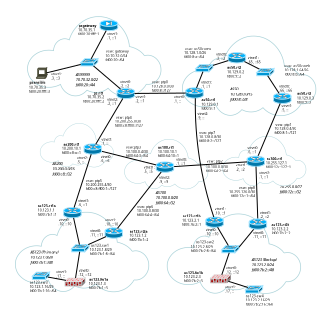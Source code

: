 <?xml version="1.0" encoding="UTF-8"?>
<dia:diagram xmlns:dia="http://www.lysator.liu.se/~alla/dia/">
  <dia:layer name="AS Topo w/ Labels" visible="true" connectable="true" active="true">
    <dia:object type="Standard - Image" version="0" id="O0">
      <dia:attribute name="obj_pos">
        <dia:point val="4.75,3.07"/>
      </dia:attribute>
      <dia:attribute name="obj_bb">
        <dia:rectangle val="4.75,3.07;36.188,26.648"/>
      </dia:attribute>
      <dia:attribute name="elem_corner">
        <dia:point val="4.75,3.07"/>
      </dia:attribute>
      <dia:attribute name="elem_width">
        <dia:real val="31.438"/>
      </dia:attribute>
      <dia:attribute name="elem_height">
        <dia:real val="23.578"/>
      </dia:attribute>
      <dia:attribute name="draw_border">
        <dia:boolean val="false"/>
      </dia:attribute>
      <dia:attribute name="keep_aspect">
        <dia:boolean val="true"/>
      </dia:attribute>
      <dia:attribute name="file">
        <dia:string>#/home/tom/Downloads/cloud-to-be-labelled.svg#</dia:string>
      </dia:attribute>
      <dia:attribute name="inline_data">
        <dia:boolean val="true"/>
      </dia:attribute>
      <dia:attribute name="pixbuf">
        <dia:composite type="pixbuf">
          <dia:attribute name="data">
            <dia:data>iVBORw0KGgoAAAANSUhEUgAAAoAAAAHgCAYAAAA10dzkAAAABHNCSVQICAgIfAhkiAAAIABJREFU
eJzs3Xl4nFdh9v/veWbRzGhfbdnybse2FO/OQsJmEghlS9kMJLYhlDZAKS3QBd6+P0gpXaBvy9Yt
ZTGR7VD08pYCoRQIuATIKkuxnZGTeN93a19me87vD2lkxXGcOLF0RjP357pyZeaZkXxLtmZunec5
54CIiIiIiIiIiIiIiIiIiIiIiIiIiIiIiIiIiIiIiIiIiIiIiIiIiIiIiIiIiIiIiIiIiIiIiIiI
iIiIiIiIiIiIiIiIiIiIiIiIiIiIiIiIiIiIiIiIiIiIiIiIiIiIiIiIiIiIiIiIiIiIiIiIiIiI
iIiIiIiIiIiIiIiIiIiIiIiIiIiIiIiIiIiIiIiIiIiIiIiIiIiIiIiIiIiIiIiIiIiIiIiIiIiI
iIiIiIiIiIiIiIiIiIiIiIiIiIiIiIiIiIiIiIiIiIiIiIiIiIiIiIiIiIiIiIiIiIiIiIiIiIiI
iIiIiIiIiIiIiIiIiIiIiIiIiIiIiIiIiIiIiIiIiIiIiIiIiIiIiIiIiIiIiIiIiIiIiIiIiIiI
iIiIiIiIiIiIiIiIiIjkIuM6gIiIC1/Zvbuoui8101o70zfMMD6zMVRbqPKg2mKqMbYKAEs54AEh
oOQiny4N9AI9QD/Qb6DbYk5b4580eMes5YSF417AO1wUzOxf29SUnKAvVUTkWVQARSSvtTx4OJqK
9SyxPlf70OjB1RYWAzMdxkoDB4Dd1tinjPWe9iBOML3z9qVLOx3mEpECoQIoInllc1u8EbgeuMbC
tcAShkfuXpCQ51EUDFAUDBIOeHjGEPS84ccCHsZc/GUzmc6Q9n3SviXlZ0hlfIbSaVIZ/3K/hKMG
nsDY7RbvoUAw89BtS5acvNxPIiJyKSqAIjKpbXlsx1w/GHyNtXaNgdcAUy/1/GgoSHmkiLKiMMXh
MMXhEMXhIMXhMJFgAO85Ct6LlfZ9BlPp4f/SafoSKXoTCXoTSXoSSQZT6RfyafYYeMga84DN2J9u
WN106IqGFJGCowIoIpNKS4sNDM3teJkxvAV4C4aFF3ueAcoiRVTHotQUR6mIFFERLSIcCExs4OeR
yvj0JBJ0DSboGkrQNThE11Di+YrhLmvsT4xvfpLuif3PHWvmDE1UXhHJDyqAIpLzWlpsILFg12vA
vgfLm4GaC5/jGUNNcZQpJcVMKYlRHYsSCngO0l4ZA6kUp/sGOd0/wOn+QToHh/CtffYTLb0Yc5+1
me9GEhU/XnvDjMGJTysik40KoIjkrC2Px6/1M9yG4V1c5NRuaVGYhvJS6kuLqSuJjV6rl4/Svs/J
vgGO9/RxrKePnsRFJxH3WfiRMWZT0e7F/712rclMdE4RmRxUAEUkp2zZsaPSzwQ3GGt/10LThY/X
FkdpKC+lobyU8kiRi4g5oS+Z4lhPHwc7ezjV389FBgePWWg2gcC31i9b9JSDiCKSw1QARSQnbG5/
4kaL+SCWdwCRsY9VRIqYXVXO7MpySsIveEJvwRhKpznc1cuhrh5O9F20DD5g4KvhPY3f06igiIAK
oIg4tHXr1uCRsrq3WcMnzPCSLaOKggHmVlUwr6qCimjhjvRdroFUmn3nuth7toveZ58mPogx/+QF
0l/XeoMihU0FUEQmXPP27cWkA79njPlDYNbYx6aUFLOgpoIZFWUErvCSLIXmVN8Ae852crCzh8wz
hwX7rbFfC9ng371n5aJjrvKJiDt6dRWRCdMSj5cMDZkPG2M/AdRljwc8w9yqChbVVhX0dX3jZSid
ZveZTp4+03nh8jIJrP2GZ7wv3L6y8aCrfCIy8VQARWTcNW/fXuxlgn9g4ROMWcIlEgyysLaSBTVV
RIK5tT5fPvKt5UBnDx0nz9A1lBj7UMpa862Q8e7SiKBIYVABFJFxc5e13rz2XevA/i1Qnz0eCQZZ
XFfFwtqqvF66JZcd6e5l54kznB14xrKBA2C+mjaJv71jxYouV9lEZPypAIrIuNi8beebrPE+DzRm
j8VCQZqm1DC/upKAp5efXHC0p48dx09fWATPWPjLQX/wX+5cvTrlKpuIjB+9AovIFXVv645FGS/w
FeC12WPhQICrp9awsKZKxS9HHezs4fHjpy6cOdzhefYjty+/equrXCIyPvRKLCJXxN2trbGYif4p
hk8CRTC8Pdu86gqW1dcSCQYdJ5Tn41vL3rNd7Dhx+hmTRawx9wUsH9FEEZH8oQIoIi9Z87adbzPG
+zLQkD02o6KUVdOnauHmSSiV8dl+4hRPne7Enl8+ps9a++l9K5u+fJcxvst8IvLSqQCKyIt2786d
U/yU93cW1mePlRaFWd0wlellJS6jyRXQk0jy2OHjHO/tH3v4YWv9929YtWSXq1wi8tKpAIrIi9Lc
1rEe7JcMVMHwWn5LptayuK5aCzjnmf2d3Ww7coKh9OguckNg72roPv33a9asSV/qY0UkN+lVWkQu
yzfbdteGSH4DeHP2WF1JjJfNnEZpUdhhMhlPQ+kMrUeOc6Cz5/xBwyOZjH/7+1Yv2esumYi8GCqA
IvKCbWrveC3WfguYBhD0PJZMraFxSo1eTArE0Z4+Hjl0jIHsJBFLL/DH61c1/ZvTYCJyWfSaLSLP
a+PW/ZFA+cAXDHyEkdeNKSUxbpg1nWJN8ig4yUyGRw4d52DX+dFAC/dG/MiH166e1+0wmoi8QCqA
InJJ32rdOS/ged8FlsPw0i7L6ms16ifsPdvFY0dOkPZHJwXvBfv29Suv3u4yl4g8P71+i8hzGtnN
oxmoBCgJh7hx9nRqi2OOk0mu6Eum+M2BI5zuH91JZMjA769b2fRNl7lE5NJUAEXkWbZu3Ro8Uj7l
c2D/lJHXidmV5Vw/s15798qz+Nay7ehJnjp9bvSYMeafwmH78bVNTclLfKiIOKICKCLPsLG9vSLo
F30HY18Hw6d8V02fwsLaKtfRJMft7+zmkUPHx54S/k2K8Fvfv3LBaZe5ROTZVABFZNSmbfH5GH4A
LAaIhUK8Yk4DtcVRx8lksugZSvDL/UfoHkpkD+038KZ1K5s6XOYSkWdSARQRAO5p67jZw7Ywcr1f
bXGMV81t0B6+ctmSmQy/2n+U47192UPdxvPXrlu+5Kcuc4nIeSqAIsLmtvj7LdwNBAHmVVVw7cx6
7eghL5q1lseOnODpM53ZQ2lj7IfXrbj6ay5zicgwvbqLFLhNbU/8GZi/AYwxsLy+jqYpNa5jSZ7Y
faaTR4+cwFo7csR8fv3Kxk86DSUiKoAihaqlxQYS8+JfwZgPw/Bevi+f3cCM8lLX0STPHOnu5dcH
jp6fHGL58rqVjR8zxthLf6SIjBcVQJEC1BKPhxMJtgDvAAgHAqyZN0Pr+8m4Od0/wNa9h0lmMsMH
DJsHMoPvv3P16pTbZCKFSQVQpMC0xOPhxBDfwfDbANFQkNfMm0llNOI6muS5rqEEv9hziIHUSOez
/KizLPz2jy5YkLj0R4rIlaYCKFJA7m5tjcVM7HvZNf7KisLcvGAWsZD285WJ0ZdM8fM9B+lNjKwP
bfnPogjv0oLRIhNLBVCkQDRv315sMqH7wL4aoCJSxE3zZxENaZkXmViDqTQ/232AnpESaOH7kSLW
qgSKTBzt6SRSADZu3R8xmeAPsuWvKhrhtQtmq/yJE9FQkNcumE1ZURgAA7cmEvzfu1tbNRQtMkFU
AEXyXEs8Hg6WDXwXeA1AdSzKzQtmURQMOE4mhWy0BEaKsofeEvNi99xlrd6XRCaAftBE8lhLiw0k
EmzB8EaAymiEm+bPJBxQ+RP3oqEgr50/a3QkEOx75rV3/KPTUCIFQgVQJE9Za01yXsfXGVnqpawo
rPInOScaCnLT/GdMRPpQc3v8cy4ziRQCFUCRPLW5reNz1vA+gJJwiJsXzNK+vpKTisMhbpo/c/Sy
BGP5803tHX/oOJZIXtMsYJE81NwW/6CBfwGIBIPcctVsSkdPs4nkprMDg9y/+yCp4R1DfIx5+/oV
jf/pOpdIPlIBFMkz97THb/Us/w8IBD2P1y6YRXUs6jqWyAtyvLefrXsP4Q/vHdxv8V+9YeWSVte5
RPKNTgGL5JFNrR0rPcu9QMAYwyvmNKj8yaRSX1rMtTPqs3eLDd4PmlvjM11mEslHKoAieWLjo/Gp
1rP/CcQArptRz/SyEsepRC7f/OoKmqZUZ+/WG8/8sCUe1z9mkStIBVAkD9zd2hoKBvmOgRkAjXXV
zK+ucB1L5EVbMW0KsyvLR+7ZpYkkzdZaXbYkcoWoAIrkgVggejfwSoBpZSWsmDbFcSKRl+5lM6dR
FY0M37G8dfPju/7YbSKR/KECKDLJbWrr+BCWO2B4rb+Xz56O0TiJ5IGAZ3jV3Bnnd62x9m83bYu/
3m0qkfygAigyiW3ZtmsV2C8ChAIer56nhZ4lvxSHQ7x8dkP2lxoPwyZNChF56VQARSapje3tFb7n
twBFMHy6rExr/Ukeqi8tZnl9XfZujQnQcndra+hSHyMil6YCKDIJWWtNwIa/hWUuwKK6KmZWlLmO
JTJumqbU0FBeOnzHcl2xF/m020Qik5sKoMgktLmt4/cN3ApQHYuyUpM+pADcMGsaxeHhgT+L+V+b
2+I3OY4kMmmpAIpMMve27liE4fMA4UCAV85pwNOsDykA4UCAG2eNTnLyLDTf2/pUjeNYIpOSCqDI
JLJ169Zg2gvcw8hiz9fOqB8dEREpBHUlMZZMqc3enZb20l93mUdkslIBFJlEjpbXfsbAtQBzqsqZ
Xanr/qTwLJlaS21xDAADtza3dbzbcSSRSUcFUGSS2Nz+xDUW8ykYXhrj2ob65/sQkbxkzPD1gEFv
+C3MYP9x46PxqY5jiUwqKoAik8Ddra0ha72vAwHD8JtfKKAfXylcpUVhVkwbXRqmOhDkX13mEZls
9A4iMgnEvMgnwS4FWFBTyZSSYteRRJy7qrZq9GfBwK2b2p54j+NIIpOGCqBIjmvetnMxmD8HiIVC
2udXZIQBXjbmVDCYf9jY3l7hMpPIZKECKJLDrLXGGO9rjOz2cd2MqTr1KzJGSTjE0vrRWcFTgzb8
1y7ziEwWeicRyWGb23etB24EmF1ZxvTsTggiMmpxbRWV0Uj27p1bHo9f6zKPyGSgAiiSozY/vLsM
7OcBQp7Hquma5ChyMcYYrp1Rz8hy6J6f4V9bWmzAbSqR3KYCKJKjbFHqLmAqwJL6WqKhoNtAIjms
tjjK/JrK4TuGFYl5Hb/jNpFIblMBFMlBm9vijVj7EYDySBGLaqtcRxLJecvr6wgHRgb+DJ8dHkUX
kYtRARTJQdbyBSAEsGr6FO31K/ICFAUDLJ06OiFkih9OfsplHpFcpgIokmO2tHW8EsMbARrKS5lW
VuI6ksikcVVtJWVFYQAM/NHG9l2z3SYSyU0qgCI5xFpr/JGJH8bA8vM7HYjIC+AZw8rpo2tlRoLW
alkYkYtQARTJIZvb428DrgeYV1VBRaTIcSKRyaehvHTMbjn2XZtbdy1xGkgkB6kAiuSIlhYbsJjP
AQQ8w9J6jf6JvFhj9gn2rPE/6zKLSC5SARTJEUPzd73TwCKARbVVxLTsi8iLVlMcZXr2+lnDrc1t
O1e7TSSSW1QARXKAtdYY7P8CCHoei+uqXUcSmfSWnR9FNwZPo4AiY6gAiuSALe0dbweWACyoqSQS
1OifyEtVFYsws2J0KcDfam6NX+cyj0guUQEUccxaayz8bxi+9q9Ro38iV8yYdQExAf7MYRSRnKIC
KOLYlvaO1wPLAOZXV2rLN5ErqCJaxPTy0uE7lt/e3BZvdJtIJDeoAIo4ZuFjMLzun679E7nyms7/
XBkfPuEyi0iuUAEUcah5e8fVwM0AsyrKKAmHHCcSyT91JTFqi2MAGFjf3Bqf6TiSiHMqgCIOmYz9
I8AALKrV6J/IeGmaMvrzFcLjQy6ziOQCFUARR77ZtrsWuB2gtjhGTXHUcSKR/NVQXjp2j+Df2bh1
f8RxJBGnVABFHAmZ1PuACMDiuiq3YUQKwFU1oz9ntcHywbUus4i4pgIo4oC11mDtBwCioSAN2VmK
IjJu5lVXEPRG3vaM/bDbNCJuqQCKOHDv9virgasA5lVV4BnjNpBIAQgFPOZUlQ/fsVyn7eGkkKkA
ijjg+97vZm/Pq65wGUWkoCysPX+5hcH7gMMoIk6pAIpMsJZ4vArs2wDqS4spHbkwXUTGX0WkaOyE
q3e3PHhYs6+kIKkAikywxBDvAIoA5lVXOk4jUnjmVo2OupcnIt2/7TKLiCsqgCITzXAbQNDzaCgv
cZ1GpODMriwjMHrdrdngNIyIIyqAIhPonsefmg68AmBmRen5GYkiMmHCgcD5/YHhdd9+dOcMl3lE
XNCu8yLPoaV1b3nKS1SkbaY8SDCEZ3syXqq7Kxbr/uiCBYkX8zk9m7mNkV+8ZleWX9G8IvLCzauu
4FBXD4CXCXprgb93HElkQqkASkFricfDqSFviTX+MmCZxSwF2wjUJRgCwDMePj5YMJkglb1JNrXF
B7HsNYZ239p249n2okysfe3qed2X/AOtfRdAJBigvrR4vL88EXkO9aXFhAMBkpkMFt6BCqAUGC0+
JgXn3tanajJe5g1g34zlFgxXahXmDJhHrLH3+Rm/5X2rl+wd++C3H905Ix30DgJmQU0l182ov0J/
rIi8GA8dOsbes10A1gTSM9ctW3bEdSaRiaIRQCkILfF4OJHknVh+L0P6RiAAPOtXoJJwiIpohFgo
SCgQIBzwCAcCGGNIZTKkMj5JP0My7dM1NETXYALf2uyHB8DeYCw3BDzvrza1x39jrfm3SJH9ztqm
pmQmFHgz1hpAO3+I5ICZFWXZAmisH3o78GXHkUQmjEYAJa9tfDQ+NRjiTiwfBKaOfcwzhiklMaaX
lVIZi1AZLSIcCFzW5/etpXsowbnBIU71DnC0p4+hdPrCpx0F/sFa3mQMa4KexzuXLCTg6cdPxCXf
Wr6782mSmQzAr9avbHql60wiE0XvQJKXvtm2uzZkE3dhzAeA0ZWWg57HzIpSppeXMq20hFDgys7C
tcCpvgH2ne3iYFcPad9/1nMaykt59VxNOhTJBQ8ePMq+c90Avg2k6zcsW3bKdSaRiaBTwJJXNm7d
HwmVD/yRJfkpjCnLHi8Jh7iqtor51RWXPcp3OQwwpSTGlJIYqxqmsPtMJ0+ePsdg6vyooE7/iuSO
hvLSbAH0yIRuATY5jiQyIVQAJW9s3tbxVmsGvmRhZvZYVTTCkvpaGspKMRM83h0OBGiaUsPC2ip2
nTpL/ORZMr7P9DIt/iySK+pLSzDGYK0F7OtRAZQCoVPAMum1xOMlQwm+bOD92WOxUIjl02qZU1WR
M//IB1Np9nd201hX7TqKiIzx090HONU3AHBm74rGKXcZ8+xrN0TyjEYAZVJrbo1fl0iw2cB8gIBn
uHpKDYvrqnNul41oKKjyJ5KDppWVZAtgzYLtHauBRx1HEhl3ufUOKXIZNrXFP248fs1I+auMRnjD
wrksmVqbc+VPRHLXtDGXZVif1zuMIjJhNAIok05Liw0kF+z6srX292H4OoZFddUsn1Y3ZoN3EZEX
pioaIRIMMpROY+FVrvOITAS9W8qkcndrayzmRb8NvAWGJ1q8Yk6DtlUTkZfkgf1HsnsD9w/4g5V3
rl6dcp1JZDzpPJlMGvc8sqs66kW3MlL+isMhbrlqtsqfiLxkdcWx7M3iYhNb5TKLyERQAZRJ4e7W
1pgX8r9v4FoYvt7vlqtmUx4pch1NRPJAbUl09Lb17MsdRhGZECqAkvNa4vFwzIv+J3AjwNTSYm65
ajaxUMhxMhHJF1XRCKHs5DGLtoSTvKcCKDmtpcUGkgk2A68FqI5FefXcGZrlKyJXlDGGmuLRUcDr
XGYRmQh6F5WcNrQg/n8svBOgPFLEa+bNVPkTkXFRFRstgHWbt29vcJlFZLzpnVRy1uZtHW811vwh
DE/4uGn+TIqC47ePr4gUtupYZPS2zQRXOowiMu5UACUnNbfGZ/rGfh0wAWN41ZwZuuZPRMZVVfR8
AcSiAih5TQVQcs7dra0hz+PfDVQBrGqYStWY38xFRMZDSVGYcGDkLINRAZT8pgIoOSfmxf7SwssA
ZlWWcVVNpetIIlIgsr9sWljuOIrIuFIBlJxyb+uORWA/BlBaFOb6GdNcRxKRApJdW9RAQ0s8XvI8
TxeZtFQAJadkvMA/AGGAaxqmEgron6iITJyyonD2phlMscBlFpHxpHdXyRnN23a+DfgtgBkVpUwr
0y/fIjKxysbsLmR8s9BhFJFxpQIoOWHj1v0Rz3h/DxDwDKumT3UdSUQKUPn5EUCMtYscRhEZVyqA
khOCZQPvtTAboKmuhpKwlnwRkYkXC4fOLzZvrEYAJW+pAIpzd1nrYfg4QDgQoHFKtetIIlLASrOj
gMbMcZtEZPyoAIpz89t23QpcBXBVTaW2ehMRp2Kh4PANi7aDk7yld1pxzhr+GCBgDAtrq1zHEZEC
Fz2/69DUu1tbdT2K5CUVQHFqc/sT14C9AWB2VTnR7G/eIiKOFIdHX4cCUaL1LrOIjBcVQHHKWvPu
7O1FGv0TkRwwZgQQEzDv2vhoXMsSSN4xrgNI4bLWmi3tHfsszC6PFPHmxfNcRxIR4VhPH7/Ye+iZ
By1P4fFL4AHfBP/nvcsXHnUSTuQKUQEUZ5rbdq42eI8BLJlaw7L6OteRREToSyT5xd5D9CSSz/0k
yxPG8EOs+cGelYsfvcsYf+ISirx0KoDiTHNb/G8MfBLgjYvmUhmNuI4kIjJqKJ3mTP8gp/sHOd7b
R+fAEPbiTz1j4Me+4Yep/sB//87LF/VObFKRy6cCKM5s2hZ/EsPC0qIwtzbOdx1HROSSkpkMp/oG
ONHbz5HuXvqSqYs9bQDL9yx2U2Rv0/1r15rMROcUeSFUAMWJLW0ds3zsAYDFddWsmj7FcSIRkcvT
NZTgSHcvR7p7Ods/eLHRwWNYttigad6wrPGJiU8o8txUAMWJzW3x91v4BsCaeTOZXlbiOpKIyIs2
mEpztKeP/ee6OdXXf7Ey2Abm6zaQat6wbFn/xCcUeSYVQHFi07b4Zgy3e8bwziULCQW0IpGI5If+
ZIr9nd3sO9v1rIkkFs4B/2a94D9qJrG4pAIoTmxqi+8B5tUUR3n9VdpuU0Ty05n+QfZ3drP/XDfJ
zDMuB0xhafHwvnj7qsXbXOWTwqUCKBNuy44dlX46cBYwC2uruKZBa6yKSH5L+z77znXz5KmzF1te
5pcW7zMbVi7+pYtsUphUAGXC3dPWcbOH/RnADbOmM7eq3HUkEZEJc7y3nydPn+No9zNXizFwv7He
JzUiKBNBF17JhAtYrs7ertLafyJSYOpLi1kzdwZvXDSXuVXlmJGhGAs3+8Z/bHNbvGXT9icXuk0p
+U4FUCaex3wYHn4uLQo7DiMi4kZlNMINs6bzpkXzmFlRlj1sLLyTTOaJTW1PfO3bbU9Oc5lR8pcK
oEw467MAIBoOEfB0FYKIFLbySBGvnNPAby2cw/Ty0uzhIJgPpMl0bGrv+MOWFhtwmVHyj959ZVTL
g4ejQ8XnSv2UVxoywQrfS5da35QaQ4k1pgg4v3aVb3us8YantHn2bNgPnOzx+07fuXr1RZfGH2tT
W/wp4KopJcW8dsGs8fpyREQmpRO9/bQfO8XZgcExR82DGc/+3vuWN8WdBZO8ogJYQJq3by8OpMOL
fJOZDWaWgVkW5gCzgVlA2SU/wQtzBjgF5pTFHjOYvcYSz5DZ1V0WeeqjCxYkNrXFzwGVMyvKeOWc
hivwR4qI5J89Z7toO3py7PIxSYP9Qqq7+K/uWDNnyGU2mfxUAPNU8/btxZ4fWI41Ky1mFdauwrAY
cHkaIQPsA+YDZn51JdfPrHcYR0Qktw2l07QeOcmBzu6xh5/G8oH1q5p+5SqXTH4qgHni7tbWWDQQ
e7Vn7S3W8poXWvaioSDF4RDF4RCxUIiQ5xEKeAQ9j3AwQMgbvh30PNK+T8ZmNziyJDM+AIl0hkQ6
zVA6w2AqzVA6zVAqzUAqTdr3n/PPbqyrZqX2ABYReV7Hevp49PBx+pKjV9lkwPx1Q/fJz65Zsybt
MptMTiqAk9g923Yu9bzALcba11l4BVB0sed5xlARKaIqFqEqFqVkpPCVhMPjPgmjL5mieyhB1+DQ
8P+HEnQPJcj4luXT6rh6Ss24/vkiIvki7ftsP36aJ0+fJfu7uIGHUsa77Y4Viw84DSeTjgrgJNO8
veNqk2Gdxd5mYMbFnlMeKaK2OEpVLEp1LEJFNELA5M5ftbXQl0ziGUNxOOQ6jojIpHKyb4DfHDjK
QGp0NPAsxrxn/YrGn7nMJZNL7rQCeU6bWjvq8ex7gPXA8gsfDwcCTC0tZlpZCdNKi4mpVImI5LVk
JsPDh45zqKsneygD9s/XrWj6gjHGXupjRUAFMGfdZa03v23XrRh7p4WbueB6vrKiMLMqy5lWVkJN
LEoODfCJiMgE6Th1lvZjp7DZc8KWLZ1l4d/56IIFCbfJJNepNuSYr+zeXVTZm3oX2E8Ci8c+Fg4E
mFVZxpzKcupKYo4SiohILjnVN8AD+48wlM7OBTEPBvzArbetXnjGaTDJaSqAOaJ5+/Y6MsHfN/Bh
YHRmRMAYGspLmVM1PNrnaahPREQu0JdMsXXvIbqHhgf+LDyJzy0bVjcdchxNcpTahGP37tw5JZM0
n8aY9wOR7PFwIMBVNZUsrK0iGgo6TCgiIpNBMpPhl/uOcLJvdNOmg1huXr+qaY/LXJKbVAAdubu1
NVZsYh+z2D/DMLr5Y0lRmMW1VcyrriDoaatmERF54Xxr+c3BoxzsHJ0cctzAzetWNnW4zCW5RwVw
gt1lrTf/8fh6a83ngNF90KqiEZqm1jCzvEwTOkRE5EWzFh4+fIy9Z7uyh/qw/PH6VU13u8wluUVV
YwJtat/5anzvHzCsyB6LhUMsr69jTlW5/jJEROSKeezICZ46fW70voETxpe9AAAgAElEQVS/Wbey
6X85jCQ5RJ1jAnzj10+Whosz/wfL7zLyPQ95Hk1Ta1hcWz3uu3GIiEhhOtDZzSOHj5Ma2brTWPOx
dasav+Q4luQANY9xtrktfhPwdQuzAYwxLKiuYGl9LZGgJneIiMj4Ojc4xM92H8iWQB9j3rJ+ReOP
XOcSt1QAx0lLPF6SGLKfx5gPMfJ9rogWccPM6VTFIs/z0SIiIlfOyb5+fr7nEP7wgtFnTCC9Yt2y
ZUdc5xJ3VADHwZa2jlf6xm7EMheGR/2aplSzdGqt1vETEREndp06y7ajJ7N3H2joPnXTmjVr0pf6
GMlfWmfkCrLWmk3tHX/oY+/Plr+KSBGvv2o2y+vrVP5ERMSZxXXVNJSPrjr2yiPlUz7tMo+4pUZy
hWzZsaMykwk2G2vfBGAMNNbVsLS+loCKn4iI5IBEOsOPntzHQCoF4Btr3rFuVeP3XOeSiadmcgVs
ae9Y4Ft7H3AVQCQY5OWzpzO1tNhxMhERkWc61TfA/XsOZq8HHLQ+r9uwuunXF3tuSzxelUox3/ft
PGu9GZ7nV1tLlcGUZ59jsd1Y02UwXdZwGGv3Y82e9asbj0/U1ySXTwXwJWpu2/Uq8P/DQBVAbXGM
V8xpIKbt20REJEftO9fFgwePZe8OYsxngtbb4meSEesF34KxNwDXZFeweJFOA48b7CO+NVsjibKH
1t4wY/ClZpcrQwXwJdjcHr/NWjYCYYB51RVcN6Ne1/qJiEjOi588S/uxk8//xAsYYwiN2ao05fvY
4dHE5zMEbDXGfs8L2h/ctmTJ5f/hcsWoqbxIm9vif2DhS4BngOXT6miaUuM6loiIyAt2qKuHx46c
YDD1zMnAQc+jKhahOhalPFJESThESThEUTBIKPDs+aNp3yeZztCXTNGXTNE9lKBzcIjOwaFnfe4R
GWvMj/EzGwdt4od3rl6dGp+vUJ6LCuCLsGlb/C4MnwHwjOHGWdOZVVnmOpaIiMhly/iWoz29dA0m
8DxDdSzC1JJizBU6m9WTSHKit5/jvX0c7+kn7fsXPuUo2K+mTeruO1as6LrY55ArTwXwMm1ue+Iv
LeZ/w/BvSK+aO4N6TfYQERF5Xmnf53hPP/vOdXG0py87ESWrzxq+HAhk/v72pUs7XWUsFCqAl6G5
Lf4XBj4NEA4EuGn+TKpjUdexREREJp2hdJq9Z7t48vS5C08Td2HMXw9kBr6kU8PjRwXwBdrcFv+k
hb8BlT8REZErxbeWA5097Dxxmt5EcuxDOzH+B9evWPKgq2z5TAXwBWhuj7/PWL4JmFDA46Z5s6gp
VvkTERG5Uqy17D3Xzfbjp8aOCPrA17xg5lM6LXxlqQA+j03tHW/E2v8EggHPcNO8WdSVxFzHEhER
yUupjM/jx0/x9OlzjLlC8KSx/gfWrVpyn7tk+UUF8BLu2bZzqWe8B4FiY+AVsxuYWaHZviIiIuPt
3OAQjxw6ztmB0bWjLZgvFO1Z/Odr15qMy2z5QAXwOdzb+lSN76Ufy66Cfu2Meq6qqXScSkREpHBY
a9l1+hyPHzt1fsawNT8N2MDtt61eeMZtuslNBfAi7m5tDcW86M+AVwEsqq1idcNUx6lEREQK0+n+
QX61/zAD568NPGSMfce6FVc/5jLXZPbs5byFmIn+NSPlb2ppMaumT3GcSEREpHDVFkd546J5Y9fd
nWmt+dU97fFbXeaazDQCeIGRSR8/BExJOMQbFs0lHAi4jiUiIlLwrIXHj58kfvJs9lDSWPPudasa
v+cy12SkEcAxvv3ozhlYew9gPGN4xZwGlT8REZEcYQysmDaF62bUZ0ewwtbYls3t8dvcJpt8VABH
WGtNJuh9DagGWDltihZ6FhERyUELaiq5cfb07H7FQWvZvGlb/COuc00mKoAjNrV33GnhFoDpZSUs
qqtyHUlERESew+zKcl4xezrecAk0GL6yeVvHu1znmix0DSDQvP3JOSaT2QGUhAMB3rx4HtFQ0HUs
EREReR5He/p4YN9hMsPLxAz5eK9578rFD7nOles0AgiYTOYfgRKAaxqmqvyJiIhMEtPLSrhh1vTs
3YiH/4NN2+LzXWaaDAq+AG5ui78DeAPA9PJS5lSVO04kIiIil2NWZRlL62uzd2swfL+lda/e0C+h
oAtgSzxeYuGLAEHP4xot9iwiIjIpLZ1ay5zK0c7XmPSGvnOXtQXdcy6loL8xQwn+HGgAuHpqDSXh
kONEIiIi8mJdP2sadSUxACzcMq+9448cR8pZBTsJZPP27Q02E3waiJYVhXnT4nnZmUQiIiIySQ2l
09y3ax9D6TTAUMZj9fuWN8Vd58o1BTsCaP3gZ4EowPJpdSp/IiIieSASDHL9zPrRuwGfzS3xeNhl
plxUkAVwc1u8EcsGgJriKDMrylxHEhERkSukobyUedUV2bvLhxL8hcs8uaggC6A1fAoIwPCOHyIi
IpJfVk+fOnptv4E/aW6NX+c4Uk4puALYvP3JOVjeDTClpHj0YlERERHJH6GAxw2zpmcnOwSMx1c1
K/i8gvtGmEzmT4AgwNVTqx2nERERkfFSVxIbeyr4mvntHe9zGCenFFQBbN6+vQ54H0BlNEJ9aYnb
QCIiIjKulk+rIxwIAGDhc3e3turUHwVWAI0f/BAjM3+XTK1xnEZERETGWyQY5Orz7/n1sUDs913m
yRUFUwCttQbLeoDicIgZmvkrIiJSEBbWVBENBYfvWPtnmx/eXfAloGAK4ObHn3gZMA9gTmV54a6A
LSIiUmACnmHJ1NG9gqsJJ3/XZZ5cUDAF0Fhvffb27CrtDy0iIlJI5lVXjI4CWvhYoS8OXRAFsCUe
D/uwFqA6FqUiUuQ6koiIiEyggDEsrK3K3p2eHBruBYWqIApgMuW/2kAVwByN/omIiBSkq2oqCXrD
1cd63Ok4jlMFUQBtxntt9nZDmZZ+ERERKUThQIBZ2Umglpdvbos3uk3kTkEUQAw3A5QUhSkpKuhT
/iIiIgVtfs3owtBYyx0OoziV9wXwm227a4GlAPWlxY7TiIiIiEu1xTHKsoNBhndaawtyYZC8L4Ah
Ejcz8nWqAIqIiMisytH5ALM2beu41mUWV/K+AFrMy7K3p6oAioiIFLxZlefXgfYC9m0OoziT9wXQ
YJYAlIRDo3sBioiISOGqiBRROnIa2Frv9Y7jOJH3BRDsEoCKaMR1EBEREckR5y8Ls0u+3fbkNKdh
HMjrAnjP409NB6oBKqJa/FlERESGTTu/LJxJ4d/kMosLeV0Ajc0sy96ujGgEUERERIbVlcTITv81
2Jdd8sl5KK8LINbOz94s1/ZvIiIiMiIcCFB2vhuoAOaZ+uyNWDjoMoeIiIjkmJriaPbm1S0PHo5e
6rn5Jq8LoMFOAwh4RjOARURE5Bkqz08QDaaiPQtdZploeV4AzTSAaFCjfyIiIvJMYy8P86HJYZQJ
l9cF0FqmAkRDKoAiIiLyTBVjCqCFxQ6jTLi8LoAYqgCKNAIoIiIiF4iGggS84bnAnmWm4zgTKr8L
IBQBBExB7vMsIiIizyMWCgFgYbrjKBMq3wtgEMCoAIqIiMhFZAsgVgUwn4RBI4AiIiJycUXBkVVC
Ri4bKxT5XgBDoBFAERERubhQYLQKlbvMMdHyvQCKiIiIPKcx6wSHC2kx6HwvgL0AaT/jOoeIiIjk
oKB3vgqlwwPFDqNMqIIogKmM7zqHiIiI5KCgd/4ysTTpmMMoEyq/C6ClByDlqwCKiIjIs40dAcT4
GgHMC8YMF0CNAIqIiMhFjJ0o6tnC2TkivwugtZ0AiXTadRIRERHJQdba0dvpYOGcMszvAmg4BDCQ
SpPx7fM9W0RERArM2HYQMIGCGTHK8wJo9mdv9qdSLpOIiIhIDsqMGfRL+zbhMMqEyusCaKwdLYB9
iaTLKCIiIpKDkpnzS8WFEsFzDqNMqDwvgN75ApjUCKCIiIg8UyI9OgKYuf26+b0us0ykvC6AhFL7
sjd7hgpmVFdEREReoKHzE0XPGWMKZsJAXhfA25cu7TRwAODc4JDjNCIiIpJr+kfPEJqDToNMsLwu
gAAWWgHODQxhC6bXi4iIyAsxMDJJ1DC8ckihyPsCaGAbQNr36U7oNLCIiIgMS6QzJNLDk0B8zk8c
LQR5XwAzmNbs7XMDgy6jiIiISA7pGjs/wPCEuyQTL+8LYDCY3gb4AKf6BhynERERkVzRNWZ+gIeN
O4wy4fK+AN6+dGknmDaAY739ruOIiIhIjjg7MFoA0/2ZIRXAvGPtTwEGkim6tRyMiIiIAKf7s2cG
zeN3rl5dUKcJC6IAesb8JHv7WE+fyygiIiKSA4bSGXpHdgmz2Iccx5lwBVEA+/yBh4AegOM6DSwi
IlLwxg4IefCAwyhOFEQBvHP16pTB3A9word/dMq3iIiIFKYj3aO7viVJhn/qMosLBVEAAXxj/x3A
t5aDXT2u44iIiIgjGWs5PjICaGDruusXFFwxKJgCmOmK/RDoAth/rttxGhEREXHlZG8/Kd8HwLf2
h47jOFEwBfCONXOGLPwHDM/66Ru58FNEREQKy5jTv2S8wI8cRnGmYAogAJYt2Zv7NAooIiJScHxr
OXy+AD5+x4rFBxzGcaagCuC+lY3/A+wHePpMJxnfug0kIiIiE+pQVy+DqfTwHWPudZvGnYIqgHcZ
41trvwowlE5zoFOjgCIiIoXkqdPnsjcH/aT5psssLhVUAQRIDQa/DnQD7Dp11nEaERERmSidg0Pn
d/8w/Pt7r1tcsEWg4Arg77x8US9muPF3DSU43qudQURERArB02c6R29b6/+zwyjOFVwBBEhjvgJk
AHYcP+04jYiIiIy3RDpzfhk4wyMbVi5pdZvIrYIsgHesWHwAQzPA6f7BsbOBREREJA89cfIM6ZG1
/wx8xXEc5wqyAAL4Jvj/AYMA7UdPYq1mBIuIiOSj/mSKp7OTPyxPhHc3fsdtIvcKtgC+d/nCoxb+
GaAnkdS6gCIiInlq+/FTZEYGegz+p9auNRnHkZwr2AIIYFPe3zCyPdzjx0+RzBT8vwcREZG80jWY
YH/n6LV/v163asl9bhPlhoIugO+9bvFZDH8FMJhK03b0pOtIIiIicgW1HTtJ9iovg/2k2zS5o6AL
IEBD16kvAW0Ae852caK333EiERERuRL2nuviWM/wcm8Wvr9uxdW/cRwpZxR8AVyzZk0a7PuBFMDD
h46NzhISERGRyWkwlWbbkdEzez34fNRlnlxT8AUQYP3Kq7db+HuAvmRKp4JFREQmuYcPHTt/bb8x
n9iwuumQ20S5RQVwRGSo7LMWnoThlcL3a59gERGRSWnv2S6Ojpz6NfCTdcsXf8NxpJyjAjhi7Q0z
BgmYdwIDAI8cOk73UMJxKhEREbkc3UMJWo+eGL0bSPu/a4zRYr8XUAEcY8OyxifAfAgg7fs8sP+I
rgcUERGZJJKZDP+z7zCpzMh7t+Vj77l2yWG3qXKTCuAF1q9sbLbWfA2Gf4v4n32HRxePFBERkdxk
gd8cOEpvIjl8wLBx/aqmjU5D5TAVwIvI9EQ/auFRgBO9/Tx08CiqgCIiIrmr7ejJ0ev+gF8NZAbv
dJkn1xnXAXLVva1P1aS99K8MLAJYWFvFNQ1TXccSERGRC+w528nDh45n7x60gfS1G5YtO+UyU67T
COBzuG31wjMBzOuBowBPnT7HjuOnHacSERGRsfae7eKR8+VvwPd4q8rf81MBvITbVzYetAHzeqAT
YMeJ08RPnnGcSkRERGC4/D186Fj2Mq0kxqx97/KmdrepJgcVwOexYVnjE8aaN2DpBWg/doonT51z
HUtERKSg7T33zPJnrX3H+hWNP3KbavLQNYAv0KZt8Vdg+DFQDLBq+hQW11U7TiUiIlJ4njp9jtYj
J86P/ME7169s+oHTUJOMCuBl2NwWv8nCfUAEYMnUWpbV1zpOJSIiUhh8a3nsyAl2n+nMHkr6hrXv
XdH0fZe5JiMVwMvUvC3+GmP4PlACsKi2ilUNU/WNFBERGUeJdIYH9h/hZF9/9lA3lnevX9X03y5z
TVbqLS9Cc2v8Ojz+y0AVwMyKMm6cNZ2Ap2+niIjIldY5OMQv9x+hL7vIM+yx1n/LhlVLdrnMNZmp
sbxIm1t3LbGe/xOgHqCmOMqr584gEgw6TiYiIpIfrLXET55l54nTY3fl+nlREWvXNjVpRuZLoAL4
Enz70Z0z0sHAfWCXAhSHQ7xqzgyqYhHX0URERCa1zsEhHjp0jHMDQ6PHLHx1Rvepj69ZsybtMFpe
UAF8ib7x6ydLw7HMd4DfAgh4hmsa6plfXeE4mYiIyOST8S0dp86w88QZ/POjfkesMXduWNH4Xy6z
5RMVwCugpcUGEvM7vgB8jJHv6bzqCq5pmErQ01KLIiIiz8e3lj1nu9h54jSDqdEBPmthY8SPfHzt
6nndLvPlGxXAK6i5Pf5O4/MNDKUAZUVhbpw9nepY1HU0ERGRnGQt7O/sYsfx0/QlU+ePw2Fj+T3N
8h0fKoBX2L2tOxZlTOD/YrgawDOGpfW1NNVVY4y+3SIiIgDJTIa9Z7t4+kwnvedn9wKcwfD5osGy
f1p7w4xBV/nynRrJONi4dX8kVD7weQt/wMj3uCoW4fqZ06iKaoKIiIgUpoy1HOvp40BnN0e6e8n4
duzDPRj+wSTCX1x3/YIeVxkLhQrgOGre9sQtxpiNjCwVY4xhcW0VS+trdW2giIjkPQv0DCU41TfA
sZ4+jvf2k/b9C592yhq+ZpPeF9973eKzDmIWJBXAcbZlx45KPx34O+D9jHy/Y6EQK6fXMbuy3G24
AtEzlGAwnWZKSbHrKCIik85gKs3Rnj76EkkioSDVsQjhQIBAdiDDWnxgKJVmKJ2mP5miN5GkJ5Hk
7MAgqcyzCh9AxsBWDBvPlYT/30cXLEhM4JckqABOmC2PP7HG983dwILssdriKKumT6WmWJNExkP3
UIKdJ85wsLObmuIYt1w123UkEZFJw1rL9hOn2XXy7NhFmF+KQeCXWH6UzvDdO65tOnElPqm8OCqA
E2jj1v2RYMXAx7F8ipG9hAEayktZVl9Lpa4PvCK6hhLsPHGaQ509jH3JemvTAorDIWe5REQmCwv8
ev8RDna96EvxfOAg8ISx5hET8B8MDZQ/rEkduUMF0IFvtz05LY3/12DXAx4M/0XMrCyjaUqNJoq8
SJ2DQ+w8cYbDXc8sflkrp0+hsa56wnOJiEw2T5w8w+PHTmXvHgL+wE95vwmEM3Otb642nola65dm
n2CslwB7xnrmpPU4njkX3XPHmjlDF/3kkhNUAB3a1PbEMjB/Cbx57PH60mIap9RQX6pr1p6PBY73
9PH0mU6OdPc+80HDr8H8LdZ+C6ipikZ4w6K5DlKKiEweZwcG+cnTB7K7cBwzgfR165YtO+I6l1xZ
KoA5oLk1fp0x5rMY+7qxxysiRSyoqWRuVQWhgGYNj9WfTLH3bBd7znUxMGbhUAAD9/t4n9uwcvEv
ATa1xf8Z+BDAGxfN1al2EZHnYIEfP7Uvu/+ub+B161Y2/dxxLBkHKoA5ZFNrx0rr2T818A4gkD0e
9DxmV5Yzt6qcupKYw4Ru+dZypLuXPWe7ON7Td+Fp3oyF+zxr/nbdqsaHxz6wqbVjJZ7dBrCgppLr
ZtRPXGgRkUlkz9kuHj50LHv37vUrmz7oMo+MHxXAHLTlsR1z/WDwI1j7PqBy7GMl4RCzq8qZVVFW
ECNZqYzP8d4+jnT3cqS7j2Qm84zHDRyw2G+aQGbjpU5RbGqPP4zluqDn8farr9KIqojIBVIZn+93
7GEonQboDPjBq25bvfCM61wyPlQAc1jLg4ejQ9GedxnLncD1Fz5eUhRmRnkpM8pLqS2O5s1WcwOp
FEe6h0vfyd7+iy0/kAR+YK39+r6VTT+7y5iLLjI11qa2jg1g7wFNBhERuZhtR0+y69TIOszG/NH6
FY1fdptIxlN+NIYCsGn7kwvJ+LeDXQfMufDxkOcxpbSY+tJippQUUx4tmjR/uX2JJKcHBjnTP8ip
vgE6By86cSyD4SEs37OB9OYNy5adutiTnstXdu8uquxN7gfqo6Egv920gECeFGYRkZfqTP8gP9l9
ADv8C3fHgD+4/M7Vq1PP93EyeekdcJKx1ppN2zquNZ55K9b+NoaFF3teKOBRWxyjpjhKZTRCZTRC
SQ6sgZdIZ+geSnBmYJDTfQOcGRhkMJV+rqf3G8xPfGN/GMwE73uppyI2tXf8CdZ+AeC6GfUsqKl8
vg8REcl7yUyG/35qPz2JJIDvYdbcvrLxAde5ZHypAE5yzdt2LgbzemPMa4FXAs+5dkwo4FERiVBW
FKY0EqY0HCYWDhIJDv93Ja6Ly1hLMp1hMJUe2QooQU8iSc9Qkt5E8lnX8F3AWnjKwC8x5ofprujP
r+Q6Ut/49ZOl4VjmEFBREg7x5sb5GgUUkYKWyvjcv+cgZwdG1mc25ovrVzR+3G0qmQh698sjLfF4
OJUw12eMvdFYXga8DKh5oR/vGUMkGKAoGCQSDBAOBJ71nHDw/LFEOkMykyGRzpDIZEimMxfb5PtS
+sE8Zo39jcE8VBS2D61tajp3OZ/gcm1ui3/awl8ArG6YyqLaqvH840REcpa1ll/sPczx3r7soV+k
u2Nv1ALOhUEFMM9teWzH3IxnlmO8ZcayFEMjMBsIT2CMBJbdeOw22N0WbzcZ2hp6T+5Ys2bNc57/
HQ8t8XhJIsFeoC4SDHJr43zNCBaRgtR65ARPns7+zm0etIHU6zYsW9bvNJRMGBXAArR169bgwdKa
WZ4x8z2PqVhTg7F1FlNrMbXG2hqgFrjU8FgRMACcM3DWWs4Zw7nR/2NOY9jjWZ7evWLx4RcyU3ei
NLfFP2rgywCNddWsnD7FdSQRkQl1wXp/B20gfe3lTq6TyU0FUApOSzweTgyxA8NCzxjeuGgu5ZEi
17FEXpKMbznc3cvsyjLXUSTHneob4P49B7NbvfWDvXH9yqu3u84lE0vnvqTgrG1qSpqA/1EY3l3k
sSMnXEcSeUl6E0n+++n9/PrAkfPruIlcRE8iyQP7D2fLn7XW36DyV5hUAKUgrVu+5KcG8x8AJ3r7
2XO203UkkRflcHcvP35q/+j6mduOnmTfuS7HqSQXDaRS/HzPQYbS2dUY7Gc2rFryH05DiTMqgFKw
Ml7go0AXDL9p9ie15qlMHtZa2o+d4pf7Do9dXskCPHToOEe7e92Fk5yTSGf4+Z5D51/nDP+2bkXT
59ymEpdUAKVgvXf5wqPW8DEYXgvroUPHeNamcyI5aCCZ4v49h4ifHF0bPQV8wmJuA3xrLQ8cOMKp
vgF3ISVnpDI+v9h7iO6hRPbQd4t2N37YGKOXvAKmSSBS8Da1xX8EvAFgWX0dS6a+4KUTRSbc02c6
aT92klRmeGK9hcPG+O9ev2LJgwDNbfEPGvgXgHAgwGvmzaSmOOowsbiUyvhs3Xdo9JcBA/efKw2/
6aMLFiSe50Mlz2kEUAqeDaTvAE4A7DhxWqMmkpN6Ekl+uvsAjx4+Plr+gP8K+sGV2fIHsGFl079i
+HMY3uLr53sO6t90gUpmMtw/5u/fwqPhIt6q8iegEUARAO5p67jZw/4E8KKhIL+1cC6xUNB1LBEy
vmXXqbPsPHmajD98xs7COc/Yj69bcfU9z/Vxm7bF78LwGYCg5/GquTOoL33OnSIlzwylh8t/dnKQ
gYdSJvmGO1as0AwhAVQARUY1t8X/wsCnAapjUV63YDYBTz8i42kglWLniTMsqq3SWowXsBb2dXax
/fhpBsZMUPr/27vz4Djv+o7jn++zu9rV6rZOy/IJTmzJji8RwjEJIaS0FKZlSEMCtgMDUzptmDIt
0+kftHVbmCllwnAESugAjY+kFUc7k8xAMi1JCCQEJNlOLNkJdnwfknWuVscez/PrHzosK0piJ5JW
kt+vGY9mfs+zu1/P7O7vu7/ra9IPvUjw2Y9t3Njxes+xu6X9b8zclyUp5JluXlWnZSVFsxg15oOh
TFY/P3pSfZfW/D0VjeqDdzY0JF/rcbi20LsBY3Y5563Z3/4Tk/5IklaVFetdq+r4kMySVNbX4787
of6RlMykVWUluqGmUkXRuaxSOD+dTSS1/2zH5A5cks7K7N4dW+r/52qea29r22fdaOUbMzO9ra5G
11WUzWi8mD96h0f0xLHTGsqM/Whw9viQG/rwZxobWQeAy9C3AZN875dHiqJx/1knNUjS+qpybaNU
3IzLBoH+9+hJdQ0OX9ZuZlqzpEQbaypVmBfJUXS54SSd6R9Qe0e3Lg5e1lcnZPrykD/8tTfaie/Z
3/5pOfcdSSFp9H29dVk1HcAicy6R1NPHzygTjK0RNf13b2He3az5w3T4/ANT7G5uW2GenpG0TJK2
1FapoZqdwTPFd05PHjul8wPjNeftGZMzJ71j/B7PTCtLi7W2okxVhfEcRTo3skGgl3v6dbizWwOp
9ORLaTn9W8iFv/ixxuu7Xu3xV2pvywsfdOY9LKlQkpaXFuldK5cp7LEXcDF4qatXvz1zQc6NrRM1
97WXNzf89Xyqw475hQQQmMaDLS/c4Jn3C0klktS4rEbrqpbkOKqFzw+cfnH8tM4mxpciWbOlI7dt
v2ltYnfLofeb2S5JN01+TGl+VNdVLNHqshJFQosnWekbSel4T7+OdvcqNVGZQZKUNqeHgnDon3Zu
Wnd8Jl9z3/62zYHToxr7cbMkHtPNq+pUyLT7guUHTs1nL+h3XRPVjHw5fW7Htob7cxkX5j8SQOBV
7GttvzmQ+6mkuCQ11tVoXSVJ4BvlB05Pvnxa5wcm1qG3h4LwLVNHt/a0tP2+TJ+X9F5N+o4Ke55W
lBZpRWmxlhYVLsgNOsOZrE709uvlnv6J3ZnjnNTjSQ+4wL65o7H+/GzF8OCBF5d5fvYRmbZIo2cF
vmNlrZazOWTBGUil9fTxM+q59F5Kmgvu3r5t46O5jAsLw8L7BjjmmEkAAAykSURBVAXm0N7Wttuc
9IikfEnaUF2hzbVVOY5q4cn4gZ58+bQ6kuPTvnrBhbLv27lpU+erPebBA4ev85z7Mzn3CUmX7VqI
eJ5qSwq1orRYy4oL5/U0Zt9wSucGkjrbn1Tn4KDcK2svvOSc+4bC/n/s3LRpcJqnmHFNbW2FqZT7
d8nuGm+rryrXltoqmdEtLASn+wf07MlzE2UAnXQk8HTHJzY3tOU4NCwQfNKB17H3wAu/5wLvJ5IK
JGnNkhLdtKJWHh3lFRnOZPXEsVOTRykOhILw7Ve6rq3pmdP5qWjiLpk+KeldmnKAvZmpPB5TVUFc
1UUFqiqI53SqOJnOqGtwWOcHkjqXSGo4k53uti5J/2nO9m3fVv/rOQ5xwu6WQ39hZvdJikpSZUFc
71xZy07seSwbBGo926GXLk35SrKHo1H3pxzzgqtBDwZcgd2tLzSavEclVUvS0qIC3bx6+aJakzYb
+kdS+vmxywrQPxfN0wfubGjoeSPP94PftNWEw/ZhyX1E0ns0tqt1MjOpNBZTaX5UpbGoSmKjfwui
eTP6hZcNAiXTGSVGUuoeGlHP0LC6h0YmRmSm0Se5n5lz+wZd6rHPNDZmXu3GubR3/6G3yVmTk1ZJ
o1PtW2qrdD3LHeadzuSQnj11bvJmoZSZ/dX2LfXfzmVcWJhIAIErtO+3z68JQqGfSrpOksryY7p1
zXLFr7HjSq7U+YGknj5+dnJC9MhQMHzXTJ1H9lDzixXZUPaDntN7nXSzpJWvdX/IMxVEIopFwsqP
hJUfDisWCSsaCk1cD02aSg6cU9YPlPZ9ZYJAWT/QUCarwXRGyXR66saN6fhOajHZYzL/Z3V9Xb+5
9dZbpx0OzLWmtrYlqZQekHTHeFtNUYHesaJWBby/c84PnA6e79Thzm6NryAwqc0FtnNHY31rToPD
gkUCCFyFB587XB6KBI+MH1kSDYd00woW0E/V1tGlA+c7J9a7mfSdvKP19955p71u1vRG7WttXxlI
t0juZjltlaleY1Obc+SCnFqcqcWkliDj/eqet6/vnsPXf9P2tB66W7JvSiqXRtda3rC0UtdXLmHJ
Q46cTSTVfObC5FE/X05f7S3O+zvO98ObwScauEpNz5zOT8USeyR9ZLztuooybVtWsyB3ps6kjB/o
2VPndKovMd6UNelvt29tuG+uY2lqcqHM2sNr/MDf6Cm03smtd1KtmaolLdWUjSVXqE/SCTmdcJ47
YfJOSDoaWOjAPZuvPzuT8efK6DS7vivpQ+NtJbGoblxeo+pCagnPlWQ6o+YzF3Smf2By8zEzd8/2
LRt+lau4sHhc270V8AY552zf/vZ7nfSvkmKSVBqL6t2r61R6jda07UwO6ZmTZ5W8VLe2y6S7tm9t
+L9cxvVqfvDE8VioaKjKZBXe+NbXkF+cDbyQJHnmDwWBkuHAJRVVbyQUGryzoSH9mk+6iOxtadvu
TF+RVDPetqqsWFtqq5kWnkUZP1B7Z7faO7vkBxNbxtMm3ReEsl+aq53iWPxIAIE3YU/roU2SPSxp
vTS6juyGmkqtryq/ZqbMfOf0/PlOtXdcWp8kqcWTfeTjW+tP5i4yvFlNzcdKRkLDu8zZvZLCkhQy
09qKMm2oqVAsHM5xhIuH75x+19WrQxcuamTy+lJnjwch++w9m9e/lLvosBhdGz0UMIseaG6Ox73Y
1yX79HhbcTRPjXU1qi0uzGVos64jOajnTl9QYmRiKZLvpK/EovqHa2m0bLHbfbB9g/nufkm3jLeF
PU/rKpeovrpceaFXbMbGFXLO6Xhvvw6ev3hpt7wkk044uc/v2LrhxzkMD4sYCSAwQ/a2tt3hpK9L
qh1vqyspUuOy6kVXams4k1Xr2Q4d7+2f3HzcBdq5s7Hhl7mKC7Nrd8uhD5l5X5TcDeNtkZCnt5aX
aX3lEnbEX4VsEOhod5+OdHZPXjYhSZ1O+lJfUd4DbPLAbCIBBGbQ9355pChakP2Cc/Y5SXnS6LTw
usolWl9VoVh4YY+UpH1f7Z3dOtLZo2wwUWM+68zdnxkM//2n3r1u4LUej4Vvl3PeW/a3fVSyf5S0
drzdM9PKsmLVV5WrLD+Wwwjnt+FMVi9e7NFLXb1Tz4xMmHRfXlRf5UBnzAUSQGAW7Dl45Hrz/a87
6f3jbWHP03UVZVpfVa78yMJaO5X2fb14sUeHO3umdlq/Clzw5/ds2/h8rmJDbjzxxBPhM8VVO8bq
NtdPvlZVGNdby8u0orRoXpfpmytO0vlEUke7+3Smf0DB5fUAL8r0rSDt3b/Qjg3CwkYCCMyiPfvb
/1iB+xeZrh9v88y0orRY6yqXqKIgP5fhva6eoRG91NWjE72JySN+knRUpl3bN9c/ZGavrG6La4Zz
zvYeOPwBOX1ecu+ZfC0S8rS6rERvKS9VeXx+v9dnQzKd0fGePh3t7rtsfd+Yo066LzZS/OCd71w+
nIv4cG0jAQRmWVOTC6XXtn/UOX1BY7uFx5XGonpLealWlZXMm1HBjB/oZF+/jnb3qWvwFf3SSSf7
5+X9HQ/O16oWyJ3RkomheyX3J5Lik68VRvO0srRIK0qLF3UymEyldbIvoZN9CfUMjUy97Et6LDB9
9/jm+kd2mQXTPAUwJ0gAgTmyyzlvTWvbH5rZX0q6bfI1k1RZGNeK0mLVFRfO+aaRjB/oXCKp0/0J
nelPTh3tk2TPmLlv5eXpR+zuxetpaj5WMuKN3G2yT0mucer1gryIlpcUaWlRgaqLChb0NHHgnLoG
h3UukdS5geR0SZ8knZLp++FM8P27b9x4eq5jBKZDAgjkwO6D7RsUBJ8yZx+XVDn1emFeRDVFhaoq
jKsiHlPxDB8unQ0C9QyNqCM5qI7kkC4mh+S7KTO5TgMy91+BZ9++Z3PD/hkNANeMPa2HNjnZXTZa
OWft1OuemSoK8rW0qEBVhQUqj8fmdUIYOKfe4RF1DQ7r/MCgOgYGlXnFDyZJUqdJPwmcfvjy1von
Ge3DfEMCCOTQA83NkbiX/wcm3eFGS2+VTndfJOSpNBZTSSxPxbGo4pGw4pGIYpGw8kKeQuYpErrU
aWb8QBnfV8r3lcr6GkxnlExnlEil1Duc0kAqpan53pispKck2+1CmR9TdQAzaU/roU0m3SHZh53U
MN09ZqOl5yri+aooyFdpLKbiWF5Ozhr0A6f+kZT6Uyn1DI0mfT3Dw5MrdFzGSadNetQ5/Sh2rP6p
2ax9DbxZJIDAPNHU1paXStstCtztkt4n0yZJczEU0iXpKTP3iJ8OPcpORMyFvQcP1rls+HaZ3S65
2yRVvdb9+ZGwiqNRlcTyFI9EFM8LKz8SUTwSViwcVvQNHLGUHvuBNJzJajCT0XAmq6F0RgOptPpT
aQ2m0nqdHU5Dkp4yZ48H8h/buW3j4asOAsgREkBgntr3/PNlfsa70Uw3ytlWmeolrZb0Zk7bHXLS
ITMdkLMDLqSnd9ywvo2dvMgl55ztazmyQSH/Jufs7ZJu1OjRMleV1YU9b/RfyFNe6JW/nfzAKeP7
oyPk00/bvqax6hy/Nuc955s9118UbuWwZixUJIDAAvJAc3MkFi5YbYGWmgV1cqqWXIHkFUiu2MwC
55SUJHMacKYeZ67LC+y0czq5o7H+fK7/D8CVaGprK0yNaIuk9WPHKI3+dVql2R8Z75Ss3eSOOKc2
Mx0OQtkXdm7a1DnLrwvMGRJAAMCC0dTWljcyrBoLBXXmvFpntsycq3bOlci8AskVmFTqpEJJEeeU
8EwTa/GcNCxTvwKXcGYJT+qSU4eZnQqcO5dNxM988tbV027lBQAAAAAAAAAAAAAAAAAAAAAAAAAA
AAAAAAAAAAAAAAAAAAAAAAAAAAAAAAAAAAAAAAAAAAAAAAAAAAAAAAAAAAAAAAAAAAAAAAAAAAAA
AAAAAAAAAAAAAAAAAAAAAAAAAAAAAAAAAAAAAAAAAAAAAAAAAAAAAAAAAAAAAAAAAAAAAAAAAAAA
AAAAAAAAAAAAAAAAAAAAAAAAAAAAAAAAAAAAAAAAAAAAAAAAAAAAAAAAAAAAAAAAAAAAAAAAAAAA
AAAAAAAAAAAAAAAAAAAAAAAAAAAAAAAAAAAAAAAAAAAAAAAAAAAAAAAAAAAAAAAAAAAAAAAAAAAA
AAAAAAAAAAAAAAAAAAAAAAAAAAAAAAAAAAAAAAAAAAAAAAAAAAAAAAAAAAAAAAAAAAAAAAAAAAAA
AAAAAAAAAAAAAAAAAAAAAAAAAAAAAAAAAAAAAAAAAAAAAAAAAAAAAAAAAAAAAAAAAAAAAAAAAAAA
AAAAAAAAAAAAAAAAAAAAAAAAAAAAAAAAAAAAAABM8f/2TwPstllt2QAAAABJRU5ErkJggg==</dia:data>
          </dia:attribute>
        </dia:composite>
      </dia:attribute>
    </dia:object>
    <dia:object type="Standard - Image" version="0" id="O1">
      <dia:attribute name="obj_pos">
        <dia:point val="34.6,6.82"/>
      </dia:attribute>
      <dia:attribute name="obj_bb">
        <dia:rectangle val="34.6,6.82;66.037,30.398"/>
      </dia:attribute>
      <dia:attribute name="elem_corner">
        <dia:point val="34.6,6.82"/>
      </dia:attribute>
      <dia:attribute name="elem_width">
        <dia:real val="31.438"/>
      </dia:attribute>
      <dia:attribute name="elem_height">
        <dia:real val="23.578"/>
      </dia:attribute>
      <dia:attribute name="draw_border">
        <dia:boolean val="false"/>
      </dia:attribute>
      <dia:attribute name="keep_aspect">
        <dia:boolean val="true"/>
      </dia:attribute>
      <dia:attribute name="file">
        <dia:string>#/home/tom/Downloads/cloud-to-be-labelled.svg#</dia:string>
      </dia:attribute>
      <dia:attribute name="inline_data">
        <dia:boolean val="true"/>
      </dia:attribute>
      <dia:attribute name="pixbuf">
        <dia:composite type="pixbuf">
          <dia:attribute name="data">
            <dia:data>iVBORw0KGgoAAAANSUhEUgAAAoAAAAHgCAYAAAA10dzkAAAABHNCSVQICAgIfAhkiAAAIABJREFU
eJzs3Xl4nFdh9v/veWbRzGhfbdnybse2FO/OQsJmEghlS9kMJLYhlDZAKS3QBd6+P0gpXaBvy9Yt
ZTGR7VD08pYCoRQIuATIKkuxnZGTeN93a19me87vD2lkxXGcOLF0RjP357pyZeaZkXxLtmZunec5
54CIiIiIiIiIiIiIiIiIiIiIiIiIiIiIiIiIiIiIiIiIiIiIiIiIiIiIiIiIiIiIiIiIiIiIiIiI
iIiIiIiIiIiIiIiIiIiIiIiIiIiIiIiIiIiIiIiIiIiIiIiIiIiIiIiIiIiIiIiIiIiIiIiIiIiI
iIiIiIiIiIiIiIiIiIiIiIiIiIiIiIiIiIiIiIiIiIiIiIiIiIiIiIiIiIiIiIiIiIiIiIiIiIiI
iIiIiIiIiIiIiIiIiIiIiIiIiIiIiIiIiIiIiIiIiIiIiIiIiIiIiIiIiIiIiIiIiIiIiIiIiIiI
iIiIiIiIiIiIiIiIiIiIiIiIiIiIiIiIiIiIiIiIiIiIiIiIiIiIiIiIiIiIiIiIiIiIiIiIiIiI
iIiIiIiIiIiIiIiIiIjkIuM6gIiIC1/Zvbuoui8101o70zfMMD6zMVRbqPKg2mKqMbYKAEs54AEh
oOQiny4N9AI9QD/Qb6DbYk5b4580eMes5YSF417AO1wUzOxf29SUnKAvVUTkWVQARSSvtTx4OJqK
9SyxPlf70OjB1RYWAzMdxkoDB4Dd1tinjPWe9iBOML3z9qVLOx3mEpECoQIoInllc1u8EbgeuMbC
tcAShkfuXpCQ51EUDFAUDBIOeHjGEPS84ccCHsZc/GUzmc6Q9n3SviXlZ0hlfIbSaVIZ/3K/hKMG
nsDY7RbvoUAw89BtS5acvNxPIiJyKSqAIjKpbXlsx1w/GHyNtXaNgdcAUy/1/GgoSHmkiLKiMMXh
MMXhEMXhIMXhMJFgAO85Ct6LlfZ9BlPp4f/SafoSKXoTCXoTSXoSSQZT6RfyafYYeMga84DN2J9u
WN106IqGFJGCowIoIpNKS4sNDM3teJkxvAV4C4aFF3ueAcoiRVTHotQUR6mIFFERLSIcCExs4OeR
yvj0JBJ0DSboGkrQNThE11Di+YrhLmvsT4xvfpLuif3PHWvmDE1UXhHJDyqAIpLzWlpsILFg12vA
vgfLm4GaC5/jGUNNcZQpJcVMKYlRHYsSCngO0l4ZA6kUp/sGOd0/wOn+QToHh/CtffYTLb0Yc5+1
me9GEhU/XnvDjMGJTysik40KoIjkrC2Px6/1M9yG4V1c5NRuaVGYhvJS6kuLqSuJjV6rl4/Svs/J
vgGO9/RxrKePnsRFJxH3WfiRMWZT0e7F/712rclMdE4RmRxUAEUkp2zZsaPSzwQ3GGt/10LThY/X
FkdpKC+lobyU8kiRi4g5oS+Z4lhPHwc7ezjV389FBgePWWg2gcC31i9b9JSDiCKSw1QARSQnbG5/
4kaL+SCWdwCRsY9VRIqYXVXO7MpySsIveEJvwRhKpznc1cuhrh5O9F20DD5g4KvhPY3f06igiIAK
oIg4tHXr1uCRsrq3WcMnzPCSLaOKggHmVlUwr6qCimjhjvRdroFUmn3nuth7toveZ58mPogx/+QF
0l/XeoMihU0FUEQmXPP27cWkA79njPlDYNbYx6aUFLOgpoIZFWUErvCSLIXmVN8Ae852crCzh8wz
hwX7rbFfC9ng371n5aJjrvKJiDt6dRWRCdMSj5cMDZkPG2M/AdRljwc8w9yqChbVVhX0dX3jZSid
ZveZTp4+03nh8jIJrP2GZ7wv3L6y8aCrfCIy8VQARWTcNW/fXuxlgn9g4ROMWcIlEgyysLaSBTVV
RIK5tT5fPvKt5UBnDx0nz9A1lBj7UMpa862Q8e7SiKBIYVABFJFxc5e13rz2XevA/i1Qnz0eCQZZ
XFfFwtqqvF66JZcd6e5l54kznB14xrKBA2C+mjaJv71jxYouV9lEZPypAIrIuNi8beebrPE+DzRm
j8VCQZqm1DC/upKAp5efXHC0p48dx09fWATPWPjLQX/wX+5cvTrlKpuIjB+9AovIFXVv645FGS/w
FeC12WPhQICrp9awsKZKxS9HHezs4fHjpy6cOdzhefYjty+/equrXCIyPvRKLCJXxN2trbGYif4p
hk8CRTC8Pdu86gqW1dcSCQYdJ5Tn41vL3rNd7Dhx+hmTRawx9wUsH9FEEZH8oQIoIi9Z87adbzPG
+zLQkD02o6KUVdOnauHmSSiV8dl+4hRPne7Enl8+ps9a++l9K5u+fJcxvst8IvLSqQCKyIt2786d
U/yU93cW1mePlRaFWd0wlellJS6jyRXQk0jy2OHjHO/tH3v4YWv9929YtWSXq1wi8tKpAIrIi9Lc
1rEe7JcMVMHwWn5LptayuK5aCzjnmf2d3Ww7coKh9OguckNg72roPv33a9asSV/qY0UkN+lVWkQu
yzfbdteGSH4DeHP2WF1JjJfNnEZpUdhhMhlPQ+kMrUeOc6Cz5/xBwyOZjH/7+1Yv2esumYi8GCqA
IvKCbWrveC3WfguYBhD0PJZMraFxSo1eTArE0Z4+Hjl0jIHsJBFLL/DH61c1/ZvTYCJyWfSaLSLP
a+PW/ZFA+cAXDHyEkdeNKSUxbpg1nWJN8ig4yUyGRw4d52DX+dFAC/dG/MiH166e1+0wmoi8QCqA
InJJ32rdOS/ged8FlsPw0i7L6ms16ifsPdvFY0dOkPZHJwXvBfv29Suv3u4yl4g8P71+i8hzGtnN
oxmoBCgJh7hx9nRqi2OOk0mu6Eum+M2BI5zuH91JZMjA769b2fRNl7lE5NJUAEXkWbZu3Ro8Uj7l
c2D/lJHXidmV5Vw/s15798qz+Nay7ehJnjp9bvSYMeafwmH78bVNTclLfKiIOKICKCLPsLG9vSLo
F30HY18Hw6d8V02fwsLaKtfRJMft7+zmkUPHx54S/k2K8Fvfv3LBaZe5ROTZVABFZNSmbfH5GH4A
LAaIhUK8Yk4DtcVRx8lksugZSvDL/UfoHkpkD+038KZ1K5s6XOYSkWdSARQRAO5p67jZw7Ywcr1f
bXGMV81t0B6+ctmSmQy/2n+U47192UPdxvPXrlu+5Kcuc4nIeSqAIsLmtvj7LdwNBAHmVVVw7cx6
7eghL5q1lseOnODpM53ZQ2lj7IfXrbj6ay5zicgwvbqLFLhNbU/8GZi/AYwxsLy+jqYpNa5jSZ7Y
faaTR4+cwFo7csR8fv3Kxk86DSUiKoAihaqlxQYS8+JfwZgPw/Bevi+f3cCM8lLX0STPHOnu5dcH
jp6fHGL58rqVjR8zxthLf6SIjBcVQJEC1BKPhxMJtgDvAAgHAqyZN0Pr+8m4Od0/wNa9h0lmMsMH
DJsHMoPvv3P16pTbZCKFSQVQpMC0xOPhxBDfwfDbANFQkNfMm0llNOI6muS5rqEEv9hziIHUSOez
/KizLPz2jy5YkLj0R4rIlaYCKFJA7m5tjcVM7HvZNf7KisLcvGAWsZD285WJ0ZdM8fM9B+lNjKwP
bfnPogjv0oLRIhNLBVCkQDRv315sMqH7wL4aoCJSxE3zZxENaZkXmViDqTQ/232AnpESaOH7kSLW
qgSKTBzt6SRSADZu3R8xmeAPsuWvKhrhtQtmq/yJE9FQkNcumE1ZURgAA7cmEvzfu1tbNRQtMkFU
AEXyXEs8Hg6WDXwXeA1AdSzKzQtmURQMOE4mhWy0BEaKsofeEvNi99xlrd6XRCaAftBE8lhLiw0k
EmzB8EaAymiEm+bPJBxQ+RP3oqEgr50/a3QkEOx75rV3/KPTUCIFQgVQJE9Za01yXsfXGVnqpawo
rPInOScaCnLT/GdMRPpQc3v8cy4ziRQCFUCRPLW5reNz1vA+gJJwiJsXzNK+vpKTisMhbpo/c/Sy
BGP5803tHX/oOJZIXtMsYJE81NwW/6CBfwGIBIPcctVsSkdPs4nkprMDg9y/+yCp4R1DfIx5+/oV
jf/pOpdIPlIBFMkz97THb/Us/w8IBD2P1y6YRXUs6jqWyAtyvLefrXsP4Q/vHdxv8V+9YeWSVte5
RPKNTgGL5JFNrR0rPcu9QMAYwyvmNKj8yaRSX1rMtTPqs3eLDd4PmlvjM11mEslHKoAieWLjo/Gp
1rP/CcQArptRz/SyEsepRC7f/OoKmqZUZ+/WG8/8sCUe1z9mkStIBVAkD9zd2hoKBvmOgRkAjXXV
zK+ucB1L5EVbMW0KsyvLR+7ZpYkkzdZaXbYkcoWoAIrkgVggejfwSoBpZSWsmDbFcSKRl+5lM6dR
FY0M37G8dfPju/7YbSKR/KECKDLJbWrr+BCWO2B4rb+Xz56O0TiJ5IGAZ3jV3Bnnd62x9m83bYu/
3m0qkfygAigyiW3ZtmsV2C8ChAIer56nhZ4lvxSHQ7x8dkP2lxoPwyZNChF56VQARSapje3tFb7n
twBFMHy6rExr/Ukeqi8tZnl9XfZujQnQcndra+hSHyMil6YCKDIJWWtNwIa/hWUuwKK6KmZWlLmO
JTJumqbU0FBeOnzHcl2xF/m020Qik5sKoMgktLmt4/cN3ApQHYuyUpM+pADcMGsaxeHhgT+L+V+b
2+I3OY4kMmmpAIpMMve27liE4fMA4UCAV85pwNOsDykA4UCAG2eNTnLyLDTf2/pUjeNYIpOSCqDI
JLJ169Zg2gvcw8hiz9fOqB8dEREpBHUlMZZMqc3enZb20l93mUdkslIBFJlEjpbXfsbAtQBzqsqZ
Xanr/qTwLJlaS21xDAADtza3dbzbcSSRSUcFUGSS2Nz+xDUW8ykYXhrj2ob65/sQkbxkzPD1gEFv
+C3MYP9x46PxqY5jiUwqKoAik8Ddra0ha72vAwHD8JtfKKAfXylcpUVhVkwbXRqmOhDkX13mEZls
9A4iMgnEvMgnwS4FWFBTyZSSYteRRJy7qrZq9GfBwK2b2p54j+NIIpOGCqBIjmvetnMxmD8HiIVC
2udXZIQBXjbmVDCYf9jY3l7hMpPIZKECKJLDrLXGGO9rjOz2cd2MqTr1KzJGSTjE0vrRWcFTgzb8
1y7ziEwWeicRyWGb23etB24EmF1ZxvTsTggiMmpxbRWV0Uj27p1bHo9f6zKPyGSgAiiSozY/vLsM
7OcBQp7Hquma5ChyMcYYrp1Rz8hy6J6f4V9bWmzAbSqR3KYCKJKjbFHqLmAqwJL6WqKhoNtAIjms
tjjK/JrK4TuGFYl5Hb/jNpFIblMBFMlBm9vijVj7EYDySBGLaqtcRxLJecvr6wgHRgb+DJ8dHkUX
kYtRARTJQdbyBSAEsGr6FO31K/ICFAUDLJ06OiFkih9OfsplHpFcpgIokmO2tHW8EsMbARrKS5lW
VuI6ksikcVVtJWVFYQAM/NHG9l2z3SYSyU0qgCI5xFpr/JGJH8bA8vM7HYjIC+AZw8rpo2tlRoLW
alkYkYtQARTJIZvb428DrgeYV1VBRaTIcSKRyaehvHTMbjn2XZtbdy1xGkgkB6kAiuSIlhYbsJjP
AQQ8w9J6jf6JvFhj9gn2rPE/6zKLSC5SARTJEUPzd73TwCKARbVVxLTsi8iLVlMcZXr2+lnDrc1t
O1e7TSSSW1QARXKAtdYY7P8CCHoei+uqXUcSmfSWnR9FNwZPo4AiY6gAiuSALe0dbweWACyoqSQS
1OifyEtVFYsws2J0KcDfam6NX+cyj0guUQEUccxaayz8bxi+9q9Ro38iV8yYdQExAf7MYRSRnKIC
KOLYlvaO1wPLAOZXV2rLN5ErqCJaxPTy0uE7lt/e3BZvdJtIJDeoAIo4ZuFjMLzun679E7nyms7/
XBkfPuEyi0iuUAEUcah5e8fVwM0AsyrKKAmHHCcSyT91JTFqi2MAGFjf3Bqf6TiSiHMqgCIOmYz9
I8AALKrV6J/IeGmaMvrzFcLjQy6ziOQCFUARR77ZtrsWuB2gtjhGTXHUcSKR/NVQXjp2j+Df2bh1
f8RxJBGnVABFHAmZ1PuACMDiuiq3YUQKwFU1oz9ntcHywbUus4i4pgIo4oC11mDtBwCioSAN2VmK
IjJu5lVXEPRG3vaM/bDbNCJuqQCKOHDv9virgasA5lVV4BnjNpBIAQgFPOZUlQ/fsVyn7eGkkKkA
ijjg+97vZm/Pq65wGUWkoCysPX+5hcH7gMMoIk6pAIpMsJZ4vArs2wDqS4spHbkwXUTGX0WkaOyE
q3e3PHhYs6+kIKkAikywxBDvAIoA5lVXOk4jUnjmVo2OupcnIt2/7TKLiCsqgCITzXAbQNDzaCgv
cZ1GpODMriwjMHrdrdngNIyIIyqAIhPonsefmg68AmBmRen5GYkiMmHCgcD5/YHhdd9+dOcMl3lE
XNCu8yLPoaV1b3nKS1SkbaY8SDCEZ3syXqq7Kxbr/uiCBYkX8zk9m7mNkV+8ZleWX9G8IvLCzauu
4FBXD4CXCXprgb93HElkQqkASkFricfDqSFviTX+MmCZxSwF2wjUJRgCwDMePj5YMJkglb1JNrXF
B7HsNYZ239p249n2okysfe3qed2X/AOtfRdAJBigvrR4vL88EXkO9aXFhAMBkpkMFt6BCqAUGC0+
JgXn3tanajJe5g1g34zlFgxXahXmDJhHrLH3+Rm/5X2rl+wd++C3H905Ix30DgJmQU0l182ov0J/
rIi8GA8dOsbes10A1gTSM9ctW3bEdSaRiaIRQCkILfF4OJHknVh+L0P6RiAAPOtXoJJwiIpohFgo
SCgQIBzwCAcCGGNIZTKkMj5JP0My7dM1NETXYALf2uyHB8DeYCw3BDzvrza1x39jrfm3SJH9ztqm
pmQmFHgz1hpAO3+I5ICZFWXZAmisH3o78GXHkUQmjEYAJa9tfDQ+NRjiTiwfBKaOfcwzhiklMaaX
lVIZi1AZLSIcCFzW5/etpXsowbnBIU71DnC0p4+hdPrCpx0F/sFa3mQMa4KexzuXLCTg6cdPxCXf
Wr6782mSmQzAr9avbHql60wiE0XvQJKXvtm2uzZkE3dhzAeA0ZWWg57HzIpSppeXMq20hFDgys7C
tcCpvgH2ne3iYFcPad9/1nMaykt59VxNOhTJBQ8ePMq+c90Avg2k6zcsW3bKdSaRiaBTwJJXNm7d
HwmVD/yRJfkpjCnLHi8Jh7iqtor51RWXPcp3OQwwpSTGlJIYqxqmsPtMJ0+ePsdg6vyooE7/iuSO
hvLSbAH0yIRuATY5jiQyIVQAJW9s3tbxVmsGvmRhZvZYVTTCkvpaGspKMRM83h0OBGiaUsPC2ip2
nTpL/ORZMr7P9DIt/iySK+pLSzDGYK0F7OtRAZQCoVPAMum1xOMlQwm+bOD92WOxUIjl02qZU1WR
M//IB1Np9nd201hX7TqKiIzx090HONU3AHBm74rGKXcZ8+xrN0TyjEYAZVJrbo1fl0iw2cB8gIBn
uHpKDYvrqnNul41oKKjyJ5KDppWVZAtgzYLtHauBRx1HEhl3ufUOKXIZNrXFP248fs1I+auMRnjD
wrksmVqbc+VPRHLXtDGXZVif1zuMIjJhNAIok05Liw0kF+z6srX292H4OoZFddUsn1Y3ZoN3EZEX
pioaIRIMMpROY+FVrvOITAS9W8qkcndrayzmRb8NvAWGJ1q8Yk6DtlUTkZfkgf1HsnsD9w/4g5V3
rl6dcp1JZDzpPJlMGvc8sqs66kW3MlL+isMhbrlqtsqfiLxkdcWx7M3iYhNb5TKLyERQAZRJ4e7W
1pgX8r9v4FoYvt7vlqtmUx4pch1NRPJAbUl09Lb17MsdRhGZECqAkvNa4vFwzIv+J3AjwNTSYm65
ajaxUMhxMhHJF1XRCKHs5DGLtoSTvKcCKDmtpcUGkgk2A68FqI5FefXcGZrlKyJXlDGGmuLRUcDr
XGYRmQh6F5WcNrQg/n8svBOgPFLEa+bNVPkTkXFRFRstgHWbt29vcJlFZLzpnVRy1uZtHW811vwh
DE/4uGn+TIqC47ePr4gUtupYZPS2zQRXOowiMu5UACUnNbfGZ/rGfh0wAWN41ZwZuuZPRMZVVfR8
AcSiAih5TQVQcs7dra0hz+PfDVQBrGqYStWY38xFRMZDSVGYcGDkLINRAZT8pgIoOSfmxf7SwssA
ZlWWcVVNpetIIlIgsr9sWljuOIrIuFIBlJxyb+uORWA/BlBaFOb6GdNcRxKRApJdW9RAQ0s8XvI8
TxeZtFQAJadkvMA/AGGAaxqmEgron6iITJyyonD2phlMscBlFpHxpHdXyRnN23a+DfgtgBkVpUwr
0y/fIjKxysbsLmR8s9BhFJFxpQIoOWHj1v0Rz3h/DxDwDKumT3UdSUQKUPn5EUCMtYscRhEZVyqA
khOCZQPvtTAboKmuhpKwlnwRkYkXC4fOLzZvrEYAJW+pAIpzd1nrYfg4QDgQoHFKtetIIlLASrOj
gMbMcZtEZPyoAIpz89t23QpcBXBVTaW2ehMRp2Kh4PANi7aDk7yld1pxzhr+GCBgDAtrq1zHEZEC
Fz2/69DUu1tbdT2K5CUVQHFqc/sT14C9AWB2VTnR7G/eIiKOFIdHX4cCUaL1LrOIjBcVQHHKWvPu
7O1FGv0TkRwwZgQQEzDv2vhoXMsSSN4xrgNI4bLWmi3tHfsszC6PFPHmxfNcRxIR4VhPH7/Ye+iZ
By1P4fFL4AHfBP/nvcsXHnUSTuQKUQEUZ5rbdq42eI8BLJlaw7L6OteRREToSyT5xd5D9CSSz/0k
yxPG8EOs+cGelYsfvcsYf+ISirx0KoDiTHNb/G8MfBLgjYvmUhmNuI4kIjJqKJ3mTP8gp/sHOd7b
R+fAEPbiTz1j4Me+4Yep/sB//87LF/VObFKRy6cCKM5s2hZ/EsPC0qIwtzbOdx1HROSSkpkMp/oG
ONHbz5HuXvqSqYs9bQDL9yx2U2Rv0/1r15rMROcUeSFUAMWJLW0ds3zsAYDFddWsmj7FcSIRkcvT
NZTgSHcvR7p7Ods/eLHRwWNYttigad6wrPGJiU8o8txUAMWJzW3x91v4BsCaeTOZXlbiOpKIyIs2
mEpztKeP/ee6OdXXf7Ey2Abm6zaQat6wbFn/xCcUeSYVQHFi07b4Zgy3e8bwziULCQW0IpGI5If+
ZIr9nd3sO9v1rIkkFs4B/2a94D9qJrG4pAIoTmxqi+8B5tUUR3n9VdpuU0Ty05n+QfZ3drP/XDfJ
zDMuB0xhafHwvnj7qsXbXOWTwqUCKBNuy44dlX46cBYwC2uruKZBa6yKSH5L+z77znXz5KmzF1te
5pcW7zMbVi7+pYtsUphUAGXC3dPWcbOH/RnADbOmM7eq3HUkEZEJc7y3nydPn+No9zNXizFwv7He
JzUiKBNBF17JhAtYrs7ertLafyJSYOpLi1kzdwZvXDSXuVXlmJGhGAs3+8Z/bHNbvGXT9icXuk0p
+U4FUCaex3wYHn4uLQo7DiMi4kZlNMINs6bzpkXzmFlRlj1sLLyTTOaJTW1PfO3bbU9Oc5lR8pcK
oEw467MAIBoOEfB0FYKIFLbySBGvnNPAby2cw/Ty0uzhIJgPpMl0bGrv+MOWFhtwmVHyj959ZVTL
g4ejQ8XnSv2UVxoywQrfS5da35QaQ4k1pgg4v3aVb3us8YantHn2bNgPnOzx+07fuXr1RZfGH2tT
W/wp4KopJcW8dsGs8fpyREQmpRO9/bQfO8XZgcExR82DGc/+3vuWN8WdBZO8ogJYQJq3by8OpMOL
fJOZDWaWgVkW5gCzgVlA2SU/wQtzBjgF5pTFHjOYvcYSz5DZ1V0WeeqjCxYkNrXFzwGVMyvKeOWc
hivwR4qI5J89Z7toO3py7PIxSYP9Qqq7+K/uWDNnyGU2mfxUAPNU8/btxZ4fWI41Ky1mFdauwrAY
cHkaIQPsA+YDZn51JdfPrHcYR0Qktw2l07QeOcmBzu6xh5/G8oH1q5p+5SqXTH4qgHni7tbWWDQQ
e7Vn7S3W8poXWvaioSDF4RDF4RCxUIiQ5xEKeAQ9j3AwQMgbvh30PNK+T8ZmNziyJDM+AIl0hkQ6
zVA6w2AqzVA6zVAqzUAqTdr3n/PPbqyrZqX2ABYReV7Hevp49PBx+pKjV9lkwPx1Q/fJz65Zsybt
MptMTiqAk9g923Yu9bzALcba11l4BVB0sed5xlARKaIqFqEqFqVkpPCVhMPjPgmjL5mieyhB1+DQ
8P+HEnQPJcj4luXT6rh6Ss24/vkiIvki7ftsP36aJ0+fJfu7uIGHUsa77Y4Viw84DSeTjgrgJNO8
veNqk2Gdxd5mYMbFnlMeKaK2OEpVLEp1LEJFNELA5M5ftbXQl0ziGUNxOOQ6jojIpHKyb4DfHDjK
QGp0NPAsxrxn/YrGn7nMJZNL7rQCeU6bWjvq8ex7gPXA8gsfDwcCTC0tZlpZCdNKi4mpVImI5LVk
JsPDh45zqKsneygD9s/XrWj6gjHGXupjRUAFMGfdZa03v23XrRh7p4WbueB6vrKiMLMqy5lWVkJN
LEoODfCJiMgE6Th1lvZjp7DZc8KWLZ1l4d/56IIFCbfJJNepNuSYr+zeXVTZm3oX2E8Ci8c+Fg4E
mFVZxpzKcupKYo4SiohILjnVN8AD+48wlM7OBTEPBvzArbetXnjGaTDJaSqAOaJ5+/Y6MsHfN/Bh
YHRmRMAYGspLmVM1PNrnaahPREQu0JdMsXXvIbqHhgf+LDyJzy0bVjcdchxNcpTahGP37tw5JZM0
n8aY9wOR7PFwIMBVNZUsrK0iGgo6TCgiIpNBMpPhl/uOcLJvdNOmg1huXr+qaY/LXJKbVAAdubu1
NVZsYh+z2D/DMLr5Y0lRmMW1VcyrriDoaatmERF54Xxr+c3BoxzsHJ0cctzAzetWNnW4zCW5RwVw
gt1lrTf/8fh6a83ngNF90KqiEZqm1jCzvEwTOkRE5EWzFh4+fIy9Z7uyh/qw/PH6VU13u8wluUVV
YwJtat/5anzvHzCsyB6LhUMsr69jTlW5/jJEROSKeezICZ46fW70voETxpe9AAAgAElEQVS/Wbey
6X85jCQ5RJ1jAnzj10+Whosz/wfL7zLyPQ95Hk1Ta1hcWz3uu3GIiEhhOtDZzSOHj5Ma2brTWPOx
dasav+Q4luQANY9xtrktfhPwdQuzAYwxLKiuYGl9LZGgJneIiMj4Ojc4xM92H8iWQB9j3rJ+ReOP
XOcSt1QAx0lLPF6SGLKfx5gPMfJ9rogWccPM6VTFIs/z0SIiIlfOyb5+fr7nEP7wgtFnTCC9Yt2y
ZUdc5xJ3VADHwZa2jlf6xm7EMheGR/2aplSzdGqt1vETEREndp06y7ajJ7N3H2joPnXTmjVr0pf6
GMlfWmfkCrLWmk3tHX/oY+/Plr+KSBGvv2o2y+vrVP5ERMSZxXXVNJSPrjr2yiPlUz7tMo+4pUZy
hWzZsaMykwk2G2vfBGAMNNbVsLS+loCKn4iI5IBEOsOPntzHQCoF4Btr3rFuVeP3XOeSiadmcgVs
ae9Y4Ft7H3AVQCQY5OWzpzO1tNhxMhERkWc61TfA/XsOZq8HHLQ+r9uwuunXF3tuSzxelUox3/ft
PGu9GZ7nV1tLlcGUZ59jsd1Y02UwXdZwGGv3Y82e9asbj0/U1ySXTwXwJWpu2/Uq8P/DQBVAbXGM
V8xpIKbt20REJEftO9fFgwePZe8OYsxngtbb4meSEesF34KxNwDXZFeweJFOA48b7CO+NVsjibKH
1t4wY/ClZpcrQwXwJdjcHr/NWjYCYYB51RVcN6Ne1/qJiEjOi588S/uxk8//xAsYYwiN2ao05fvY
4dHE5zMEbDXGfs8L2h/ctmTJ5f/hcsWoqbxIm9vif2DhS4BngOXT6miaUuM6loiIyAt2qKuHx46c
YDD1zMnAQc+jKhahOhalPFJESThESThEUTBIKPDs+aNp3yeZztCXTNGXTNE9lKBzcIjOwaFnfe4R
GWvMj/EzGwdt4od3rl6dGp+vUJ6LCuCLsGlb/C4MnwHwjOHGWdOZVVnmOpaIiMhly/iWoz29dA0m
8DxDdSzC1JJizBU6m9WTSHKit5/jvX0c7+kn7fsXPuUo2K+mTeruO1as6LrY55ArTwXwMm1ue+Iv
LeZ/w/BvSK+aO4N6TfYQERF5Xmnf53hPP/vOdXG0py87ESWrzxq+HAhk/v72pUs7XWUsFCqAl6G5
Lf4XBj4NEA4EuGn+TKpjUdexREREJp2hdJq9Z7t48vS5C08Td2HMXw9kBr6kU8PjRwXwBdrcFv+k
hb8BlT8REZErxbeWA5097Dxxmt5EcuxDOzH+B9evWPKgq2z5TAXwBWhuj7/PWL4JmFDA46Z5s6gp
VvkTERG5Uqy17D3Xzfbjp8aOCPrA17xg5lM6LXxlqQA+j03tHW/E2v8EggHPcNO8WdSVxFzHEhER
yUupjM/jx0/x9OlzjLlC8KSx/gfWrVpyn7tk+UUF8BLu2bZzqWe8B4FiY+AVsxuYWaHZviIiIuPt
3OAQjxw6ztmB0bWjLZgvFO1Z/Odr15qMy2z5QAXwOdzb+lSN76Ufy66Cfu2Meq6qqXScSkREpHBY
a9l1+hyPHzt1fsawNT8N2MDtt61eeMZtuslNBfAi7m5tDcW86M+AVwEsqq1idcNUx6lEREQK0+n+
QX61/zAD568NPGSMfce6FVc/5jLXZPbs5byFmIn+NSPlb2ppMaumT3GcSEREpHDVFkd546J5Y9fd
nWmt+dU97fFbXeaazDQCeIGRSR8/BExJOMQbFs0lHAi4jiUiIlLwrIXHj58kfvJs9lDSWPPudasa
v+cy12SkEcAxvv3ozhlYew9gPGN4xZwGlT8REZEcYQysmDaF62bUZ0ewwtbYls3t8dvcJpt8VABH
WGtNJuh9DagGWDltihZ6FhERyUELaiq5cfb07H7FQWvZvGlb/COuc00mKoAjNrV33GnhFoDpZSUs
qqtyHUlERESew+zKcl4xezrecAk0GL6yeVvHu1znmix0DSDQvP3JOSaT2QGUhAMB3rx4HtFQ0HUs
EREReR5He/p4YN9hMsPLxAz5eK9578rFD7nOles0AgiYTOYfgRKAaxqmqvyJiIhMEtPLSrhh1vTs
3YiH/4NN2+LzXWaaDAq+AG5ui78DeAPA9PJS5lSVO04kIiIil2NWZRlL62uzd2swfL+lda/e0C+h
oAtgSzxeYuGLAEHP4xot9iwiIjIpLZ1ay5zK0c7XmPSGvnOXtQXdcy6loL8xQwn+HGgAuHpqDSXh
kONEIiIi8mJdP2sadSUxACzcMq+9448cR8pZBTsJZPP27Q02E3waiJYVhXnT4nnZmUQiIiIySQ2l
09y3ax9D6TTAUMZj9fuWN8Vd58o1BTsCaP3gZ4EowPJpdSp/IiIieSASDHL9zPrRuwGfzS3xeNhl
plxUkAVwc1u8EcsGgJriKDMrylxHEhERkSukobyUedUV2bvLhxL8hcs8uaggC6A1fAoIwPCOHyIi
IpJfVk+fOnptv4E/aW6NX+c4Uk4puALYvP3JOVjeDTClpHj0YlERERHJH6GAxw2zpmcnOwSMx1c1
K/i8gvtGmEzmT4AgwNVTqx2nERERkfFSVxIbeyr4mvntHe9zGCenFFQBbN6+vQ54H0BlNEJ9aYnb
QCIiIjKulk+rIxwIAGDhc3e3turUHwVWAI0f/BAjM3+XTK1xnEZERETGWyQY5Orz7/n1sUDs913m
yRUFUwCttQbLeoDicIgZmvkrIiJSEBbWVBENBYfvWPtnmx/eXfAloGAK4ObHn3gZMA9gTmV54a6A
LSIiUmACnmHJ1NG9gqsJJ3/XZZ5cUDAF0Fhvffb27CrtDy0iIlJI5lVXjI4CWvhYoS8OXRAFsCUe
D/uwFqA6FqUiUuQ6koiIiEyggDEsrK3K3p2eHBruBYWqIApgMuW/2kAVwByN/omIiBSkq2oqCXrD
1cd63Ok4jlMFUQBtxntt9nZDmZZ+ERERKUThQIBZ2Umglpdvbos3uk3kTkEUQAw3A5QUhSkpKuhT
/iIiIgVtfs3owtBYyx0OoziV9wXwm227a4GlAPWlxY7TiIiIiEu1xTHKsoNBhndaawtyYZC8L4Ah
Ejcz8nWqAIqIiMisytH5ALM2beu41mUWV/K+AFrMy7K3p6oAioiIFLxZlefXgfYC9m0OoziT9wXQ
YJYAlIRDo3sBioiISOGqiBRROnIa2Frv9Y7jOJH3BRDsEoCKaMR1EBEREckR5y8Ls0u+3fbkNKdh
HMjrAnjP409NB6oBKqJa/FlERESGTTu/LJxJ4d/kMosLeV0Ajc0sy96ujGgEUERERIbVlcTITv81
2Jdd8sl5KK8LINbOz94s1/ZvIiIiMiIcCFB2vhuoAOaZ+uyNWDjoMoeIiIjkmJriaPbm1S0PHo5e
6rn5Jq8LoMFOAwh4RjOARURE5Bkqz08QDaaiPQtdZploeV4AzTSAaFCjfyIiIvJMYy8P86HJYZQJ
l9cF0FqmAkRDKoAiIiLyTBVjCqCFxQ6jTLi8LoAYqgCKNAIoIiIiF4iGggS84bnAnmWm4zgTKr8L
IBQBBExB7vMsIiIizyMWCgFgYbrjKBMq3wtgEMCoAIqIiMhFZAsgVgUwn4RBI4AiIiJycUXBkVVC
Ri4bKxT5XgBDoBFAERERubhQYLQKlbvMMdHyvQCKiIiIPKcx6wSHC2kx6HwvgL0AaT/jOoeIiIjk
oKB3vgqlwwPFDqNMqIIogKmM7zqHiIiI5KCgd/4ysTTpmMMoEyq/C6ClByDlqwCKiIjIs40dAcT4
GgHMC8YMF0CNAIqIiMhFjJ0o6tnC2TkivwugtZ0AiXTadRIRERHJQdba0dvpYOGcMszvAmg4BDCQ
SpPx7fM9W0RERArM2HYQMIGCGTHK8wJo9mdv9qdSLpOIiIhIDsqMGfRL+zbhMMqEyusCaKwdLYB9
iaTLKCIiIpKDkpnzS8WFEsFzDqNMqDwvgN75ApjUCKCIiIg8UyI9OgKYuf26+b0us0ykvC6AhFL7
sjd7hgpmVFdEREReoKHzE0XPGWMKZsJAXhfA25cu7TRwAODc4JDjNCIiIpJr+kfPEJqDToNMsLwu
gAAWWgHODQxhC6bXi4iIyAsxMDJJ1DC8ckihyPsCaGAbQNr36U7oNLCIiIgMS6QzJNLDk0B8zk8c
LQR5XwAzmNbs7XMDgy6jiIiISA7pGjs/wPCEuyQTL+8LYDCY3gb4AKf6BhynERERkVzRNWZ+gIeN
O4wy4fK+AN6+dGknmDaAY739ruOIiIhIjjg7MFoA0/2ZIRXAvGPtTwEGkim6tRyMiIiIAKf7s2cG
zeN3rl5dUKcJC6IAesb8JHv7WE+fyygiIiKSA4bSGXpHdgmz2Iccx5lwBVEA+/yBh4AegOM6DSwi
IlLwxg4IefCAwyhOFEQBvHP16pTB3A9word/dMq3iIiIFKYj3aO7viVJhn/qMosLBVEAAXxj/x3A
t5aDXT2u44iIiIgjGWs5PjICaGDruusXFFwxKJgCmOmK/RDoAth/rttxGhEREXHlZG8/Kd8HwLf2
h47jOFEwBfCONXOGLPwHDM/66Ru58FNEREQKy5jTv2S8wI8cRnGmYAogAJYt2Zv7NAooIiJScHxr
OXy+AD5+x4rFBxzGcaagCuC+lY3/A+wHePpMJxnfug0kIiIiE+pQVy+DqfTwHWPudZvGnYIqgHcZ
41trvwowlE5zoFOjgCIiIoXkqdPnsjcH/aT5psssLhVUAQRIDQa/DnQD7Dp11nEaERERmSidg0Pn
d/8w/Pt7r1tcsEWg4Arg77x8US9muPF3DSU43qudQURERArB02c6R29b6/+zwyjOFVwBBEhjvgJk
AHYcP+04jYiIiIy3RDpzfhk4wyMbVi5pdZvIrYIsgHesWHwAQzPA6f7BsbOBREREJA89cfIM6ZG1
/wx8xXEc5wqyAAL4Jvj/AYMA7UdPYq1mBIuIiOSj/mSKp7OTPyxPhHc3fsdtIvcKtgC+d/nCoxb+
GaAnkdS6gCIiInlq+/FTZEYGegz+p9auNRnHkZwr2AIIYFPe3zCyPdzjx0+RzBT8vwcREZG80jWY
YH/n6LV/v163asl9bhPlhoIugO+9bvFZDH8FMJhK03b0pOtIIiIicgW1HTtJ9iovg/2k2zS5o6AL
IEBD16kvAW0Ae852caK333EiERERuRL2nuviWM/wcm8Wvr9uxdW/cRwpZxR8AVyzZk0a7PuBFMDD
h46NzhISERGRyWkwlWbbkdEzez34fNRlnlxT8AUQYP3Kq7db+HuAvmRKp4JFREQmuYcPHTt/bb8x
n9iwuumQ20S5RQVwRGSo7LMWnoThlcL3a59gERGRSWnv2S6Ojpz6NfCTdcsXf8NxpJyjAjhi7Q0z
BgmYdwIDAI8cOk73UMJxKhEREbkc3UMJWo+eGL0bSPu/a4zRYr8XUAEcY8OyxifAfAgg7fs8sP+I
rgcUERGZJJKZDP+z7zCpzMh7t+Vj77l2yWG3qXKTCuAF1q9sbLbWfA2Gf4v4n32HRxePFBERkdxk
gd8cOEpvIjl8wLBx/aqmjU5D5TAVwIvI9EQ/auFRgBO9/Tx08CiqgCIiIrmr7ejJ0ev+gF8NZAbv
dJkn1xnXAXLVva1P1aS99K8MLAJYWFvFNQ1TXccSERGRC+w528nDh45n7x60gfS1G5YtO+UyU67T
COBzuG31wjMBzOuBowBPnT7HjuOnHacSERGRsfae7eKR8+VvwPd4q8rf81MBvITbVzYetAHzeqAT
YMeJ08RPnnGcSkRERGC4/D186Fj2Mq0kxqx97/KmdrepJgcVwOexYVnjE8aaN2DpBWg/doonT51z
HUtERKSg7T33zPJnrX3H+hWNP3KbavLQNYAv0KZt8Vdg+DFQDLBq+hQW11U7TiUiIlJ4njp9jtYj
J86P/ME7169s+oHTUJOMCuBl2NwWv8nCfUAEYMnUWpbV1zpOJSIiUhh8a3nsyAl2n+nMHkr6hrXv
XdH0fZe5JiMVwMvUvC3+GmP4PlACsKi2ilUNU/WNFBERGUeJdIYH9h/hZF9/9lA3lnevX9X03y5z
TVbqLS9Cc2v8Ojz+y0AVwMyKMm6cNZ2Ap2+niIjIldY5OMQv9x+hL7vIM+yx1n/LhlVLdrnMNZmp
sbxIm1t3LbGe/xOgHqCmOMqr584gEgw6TiYiIpIfrLXET55l54nTY3fl+nlREWvXNjVpRuZLoAL4
Enz70Z0z0sHAfWCXAhSHQ7xqzgyqYhHX0URERCa1zsEhHjp0jHMDQ6PHLHx1Rvepj69ZsybtMFpe
UAF8ib7x6ydLw7HMd4DfAgh4hmsa6plfXeE4mYiIyOST8S0dp86w88QZ/POjfkesMXduWNH4Xy6z
5RMVwCugpcUGEvM7vgB8jJHv6bzqCq5pmErQ01KLIiIiz8e3lj1nu9h54jSDqdEBPmthY8SPfHzt
6nndLvPlGxXAK6i5Pf5O4/MNDKUAZUVhbpw9nepY1HU0ERGRnGQt7O/sYsfx0/QlU+ePw2Fj+T3N
8h0fKoBX2L2tOxZlTOD/YrgawDOGpfW1NNVVY4y+3SIiIgDJTIa9Z7t4+kwnvedn9wKcwfD5osGy
f1p7w4xBV/nynRrJONi4dX8kVD7weQt/wMj3uCoW4fqZ06iKaoKIiIgUpoy1HOvp40BnN0e6e8n4
duzDPRj+wSTCX1x3/YIeVxkLhQrgOGre9sQtxpiNjCwVY4xhcW0VS+trdW2giIjkPQv0DCU41TfA
sZ4+jvf2k/b9C592yhq+ZpPeF9973eKzDmIWJBXAcbZlx45KPx34O+D9jHy/Y6EQK6fXMbuy3G24
AtEzlGAwnWZKSbHrKCIik85gKs3Rnj76EkkioSDVsQjhQIBAdiDDWnxgKJVmKJ2mP5miN5GkJ5Hk
7MAgqcyzCh9AxsBWDBvPlYT/30cXLEhM4JckqABOmC2PP7HG983dwILssdriKKumT6WmWJNExkP3
UIKdJ85wsLObmuIYt1w123UkEZFJw1rL9hOn2XXy7NhFmF+KQeCXWH6UzvDdO65tOnElPqm8OCqA
E2jj1v2RYMXAx7F8ipG9hAEayktZVl9Lpa4PvCK6hhLsPHGaQ509jH3JemvTAorDIWe5REQmCwv8
ev8RDna96EvxfOAg8ISx5hET8B8MDZQ/rEkduUMF0IFvtz05LY3/12DXAx4M/0XMrCyjaUqNJoq8
SJ2DQ+w8cYbDXc8sflkrp0+hsa56wnOJiEw2T5w8w+PHTmXvHgL+wE95vwmEM3Otb642nola65dm
n2CslwB7xnrmpPU4njkX3XPHmjlDF/3kkhNUAB3a1PbEMjB/Cbx57PH60mIap9RQX6pr1p6PBY73
9PH0mU6OdPc+80HDr8H8LdZ+C6ipikZ4w6K5DlKKiEweZwcG+cnTB7K7cBwzgfR165YtO+I6l1xZ
KoA5oLk1fp0x5rMY+7qxxysiRSyoqWRuVQWhgGYNj9WfTLH3bBd7znUxMGbhUAAD9/t4n9uwcvEv
ATa1xf8Z+BDAGxfN1al2EZHnYIEfP7Uvu/+ub+B161Y2/dxxLBkHKoA5ZFNrx0rr2T818A4gkD0e
9DxmV5Yzt6qcupKYw4Ru+dZypLuXPWe7ON7Td+Fp3oyF+zxr/nbdqsaHxz6wqbVjJZ7dBrCgppLr
ZtRPXGgRkUlkz9kuHj50LHv37vUrmz7oMo+MHxXAHLTlsR1z/WDwI1j7PqBy7GMl4RCzq8qZVVFW
ECNZqYzP8d4+jnT3cqS7j2Qm84zHDRyw2G+aQGbjpU5RbGqPP4zluqDn8farr9KIqojIBVIZn+93
7GEonQboDPjBq25bvfCM61wyPlQAc1jLg4ejQ9GedxnLncD1Fz5eUhRmRnkpM8pLqS2O5s1WcwOp
FEe6h0vfyd7+iy0/kAR+YK39+r6VTT+7y5iLLjI11qa2jg1g7wFNBhERuZhtR0+y69TIOszG/NH6
FY1fdptIxlN+NIYCsGn7kwvJ+LeDXQfMufDxkOcxpbSY+tJippQUUx4tmjR/uX2JJKcHBjnTP8ip
vgE6By86cSyD4SEs37OB9OYNy5adutiTnstXdu8uquxN7gfqo6Egv920gECeFGYRkZfqTP8gP9l9
ADv8C3fHgD+4/M7Vq1PP93EyeekdcJKx1ppN2zquNZ55K9b+NoaFF3teKOBRWxyjpjhKZTRCZTRC
SQ6sgZdIZ+geSnBmYJDTfQOcGRhkMJV+rqf3G8xPfGN/GMwE73uppyI2tXf8CdZ+AeC6GfUsqKl8
vg8REcl7yUyG/35qPz2JJIDvYdbcvrLxAde5ZHypAE5yzdt2LgbzemPMa4FXAs+5dkwo4FERiVBW
FKY0EqY0HCYWDhIJDv93Ja6Ly1hLMp1hMJUe2QooQU8iSc9Qkt5E8lnX8F3AWnjKwC8x5ofprujP
r+Q6Ut/49ZOl4VjmEFBREg7x5sb5GgUUkYKWyvjcv+cgZwdG1mc25ovrVzR+3G0qmQh698sjLfF4
OJUw12eMvdFYXga8DKh5oR/vGUMkGKAoGCQSDBAOBJ71nHDw/LFEOkMykyGRzpDIZEimMxfb5PtS
+sE8Zo39jcE8VBS2D61tajp3OZ/gcm1ui3/awl8ArG6YyqLaqvH840REcpa1ll/sPczx3r7soV+k
u2Nv1ALOhUEFMM9teWzH3IxnlmO8ZcayFEMjMBsIT2CMBJbdeOw22N0WbzcZ2hp6T+5Ys2bNc57/
HQ8t8XhJIsFeoC4SDHJr43zNCBaRgtR65ARPns7+zm0etIHU6zYsW9bvNJRMGBXAArR169bgwdKa
WZ4x8z2PqVhTg7F1FlNrMbXG2hqgFrjU8FgRMACcM3DWWs4Zw7nR/2NOY9jjWZ7evWLx4RcyU3ei
NLfFP2rgywCNddWsnD7FdSQRkQl1wXp/B20gfe3lTq6TyU0FUApOSzweTgyxA8NCzxjeuGgu5ZEi
17FEXpKMbznc3cvsyjLXUSTHneob4P49B7NbvfWDvXH9yqu3u84lE0vnvqTgrG1qSpqA/1EY3l3k
sSMnXEcSeUl6E0n+++n9/PrAkfPruIlcRE8iyQP7D2fLn7XW36DyV5hUAKUgrVu+5KcG8x8AJ3r7
2XO203UkkRflcHcvP35q/+j6mduOnmTfuS7HqSQXDaRS/HzPQYbS2dUY7Gc2rFryH05DiTMqgFKw
Ml7go0AXDL9p9ie15qlMHtZa2o+d4pf7Do9dXskCPHToOEe7e92Fk5yTSGf4+Z5D51/nDP+2bkXT
59ymEpdUAKVgvXf5wqPW8DEYXgvroUPHeNamcyI5aCCZ4v49h4ifHF0bPQV8wmJuA3xrLQ8cOMKp
vgF3ISVnpDI+v9h7iO6hRPbQd4t2N37YGKOXvAKmSSBS8Da1xX8EvAFgWX0dS6a+4KUTRSbc02c6
aT92klRmeGK9hcPG+O9ev2LJgwDNbfEPGvgXgHAgwGvmzaSmOOowsbiUyvhs3Xdo9JcBA/efKw2/
6aMLFiSe50Mlz2kEUAqeDaTvAE4A7DhxWqMmkpN6Ekl+uvsAjx4+Plr+gP8K+sGV2fIHsGFl079i
+HMY3uLr53sO6t90gUpmMtw/5u/fwqPhIt6q8iegEUARAO5p67jZw/4E8KKhIL+1cC6xUNB1LBEy
vmXXqbPsPHmajD98xs7COc/Yj69bcfU9z/Vxm7bF78LwGYCg5/GquTOoL33OnSIlzwylh8t/dnKQ
gYdSJvmGO1as0AwhAVQARUY1t8X/wsCnAapjUV63YDYBTz8i42kglWLniTMsqq3SWowXsBb2dXax
/fhpBsZMUPr/27vz4Djv+o7jn++zu9rV6rZOy/IJTmzJji8RwjEJIaS0FKZlSEMCtgMDUzptmDIt
0+kftHVbmCllwnAESugAjY+kFUc7k8xAMi1JCCQEJNlOLNkJdnwfknWuVscez/PrHzosK0piJ5JW
kt+vGY9mfs+zu1/P7O7vu7/ra9IPvUjw2Y9t3Njxes+xu6X9b8zclyUp5JluXlWnZSVFsxg15oOh
TFY/P3pSfZfW/D0VjeqDdzY0JF/rcbi20LsBY3Y5563Z3/4Tk/5IklaVFetdq+r4kMySVNbX4787
of6RlMykVWUluqGmUkXRuaxSOD+dTSS1/2zH5A5cks7K7N4dW+r/52qea29r22fdaOUbMzO9ra5G
11WUzWi8mD96h0f0xLHTGsqM/Whw9viQG/rwZxobWQeAy9C3AZN875dHiqJx/1knNUjS+qpybaNU
3IzLBoH+9+hJdQ0OX9ZuZlqzpEQbaypVmBfJUXS54SSd6R9Qe0e3Lg5e1lcnZPrykD/8tTfaie/Z
3/5pOfcdSSFp9H29dVk1HcAicy6R1NPHzygTjK0RNf13b2He3az5w3T4/ANT7G5uW2GenpG0TJK2
1FapoZqdwTPFd05PHjul8wPjNeftGZMzJ71j/B7PTCtLi7W2okxVhfEcRTo3skGgl3v6dbizWwOp
9ORLaTn9W8iFv/ixxuu7Xu3xV2pvywsfdOY9LKlQkpaXFuldK5cp7LEXcDF4qatXvz1zQc6NrRM1
97WXNzf89Xyqw475hQQQmMaDLS/c4Jn3C0klktS4rEbrqpbkOKqFzw+cfnH8tM4mxpciWbOlI7dt
v2ltYnfLofeb2S5JN01+TGl+VNdVLNHqshJFQosnWekbSel4T7+OdvcqNVGZQZKUNqeHgnDon3Zu
Wnd8Jl9z3/62zYHToxr7cbMkHtPNq+pUyLT7guUHTs1nL+h3XRPVjHw5fW7Htob7cxkX5j8SQOBV
7GttvzmQ+6mkuCQ11tVoXSVJ4BvlB05Pvnxa5wcm1qG3h4LwLVNHt/a0tP2+TJ+X9F5N+o4Ke55W
lBZpRWmxlhYVLsgNOsOZrE709uvlnv6J3ZnjnNTjSQ+4wL65o7H+/GzF8OCBF5d5fvYRmbZIo2cF
vmNlrZazOWTBGUil9fTxM+q59F5Kmgvu3r5t46O5jAsLw8L7BjjmmEkAAAykSURBVAXm0N7Wttuc
9IikfEnaUF2hzbVVOY5q4cn4gZ58+bQ6kuPTvnrBhbLv27lpU+erPebBA4ev85z7Mzn3CUmX7VqI
eJ5qSwq1orRYy4oL5/U0Zt9wSucGkjrbn1Tn4KDcK2svvOSc+4bC/n/s3LRpcJqnmHFNbW2FqZT7
d8nuGm+rryrXltoqmdEtLASn+wf07MlzE2UAnXQk8HTHJzY3tOU4NCwQfNKB17H3wAu/5wLvJ5IK
JGnNkhLdtKJWHh3lFRnOZPXEsVOTRykOhILw7Ve6rq3pmdP5qWjiLpk+KeldmnKAvZmpPB5TVUFc
1UUFqiqI53SqOJnOqGtwWOcHkjqXSGo4k53uti5J/2nO9m3fVv/rOQ5xwu6WQ39hZvdJikpSZUFc
71xZy07seSwbBGo926GXLk35SrKHo1H3pxzzgqtBDwZcgd2tLzSavEclVUvS0qIC3bx6+aJakzYb
+kdS+vmxywrQPxfN0wfubGjoeSPP94PftNWEw/ZhyX1E0ns0tqt1MjOpNBZTaX5UpbGoSmKjfwui
eTP6hZcNAiXTGSVGUuoeGlHP0LC6h0YmRmSm0Se5n5lz+wZd6rHPNDZmXu3GubR3/6G3yVmTk1ZJ
o1PtW2qrdD3LHeadzuSQnj11bvJmoZSZ/dX2LfXfzmVcWJhIAIErtO+3z68JQqGfSrpOksryY7p1
zXLFr7HjSq7U+YGknj5+dnJC9MhQMHzXTJ1H9lDzixXZUPaDntN7nXSzpJWvdX/IMxVEIopFwsqP
hJUfDisWCSsaCk1cD02aSg6cU9YPlPZ9ZYJAWT/QUCarwXRGyXR66saN6fhOajHZYzL/Z3V9Xb+5
9dZbpx0OzLWmtrYlqZQekHTHeFtNUYHesaJWBby/c84PnA6e79Thzm6NryAwqc0FtnNHY31rToPD
gkUCCFyFB587XB6KBI+MH1kSDYd00woW0E/V1tGlA+c7J9a7mfSdvKP19955p71u1vRG7WttXxlI
t0juZjltlaleY1Obc+SCnFqcqcWkliDj/eqet6/vnsPXf9P2tB66W7JvSiqXRtda3rC0UtdXLmHJ
Q46cTSTVfObC5FE/X05f7S3O+zvO98ObwScauEpNz5zOT8USeyR9ZLztuooybVtWsyB3ps6kjB/o
2VPndKovMd6UNelvt29tuG+uY2lqcqHM2sNr/MDf6Cm03smtd1KtmaolLdWUjSVXqE/SCTmdcJ47
YfJOSDoaWOjAPZuvPzuT8efK6DS7vivpQ+NtJbGoblxeo+pCagnPlWQ6o+YzF3Smf2By8zEzd8/2
LRt+lau4sHhc270V8AY552zf/vZ7nfSvkmKSVBqL6t2r61R6jda07UwO6ZmTZ5W8VLe2y6S7tm9t
+L9cxvVqfvDE8VioaKjKZBXe+NbXkF+cDbyQJHnmDwWBkuHAJRVVbyQUGryzoSH9mk+6iOxtadvu
TF+RVDPetqqsWFtqq5kWnkUZP1B7Z7faO7vkBxNbxtMm3ReEsl+aq53iWPxIAIE3YU/roU2SPSxp
vTS6juyGmkqtryq/ZqbMfOf0/PlOtXdcWp8kqcWTfeTjW+tP5i4yvFlNzcdKRkLDu8zZvZLCkhQy
09qKMm2oqVAsHM5xhIuH75x+19WrQxcuamTy+lJnjwch++w9m9e/lLvosBhdGz0UMIseaG6Ox73Y
1yX79HhbcTRPjXU1qi0uzGVos64jOajnTl9QYmRiKZLvpK/EovqHa2m0bLHbfbB9g/nufkm3jLeF
PU/rKpeovrpceaFXbMbGFXLO6Xhvvw6ev3hpt7wkk044uc/v2LrhxzkMD4sYCSAwQ/a2tt3hpK9L
qh1vqyspUuOy6kVXams4k1Xr2Q4d7+2f3HzcBdq5s7Hhl7mKC7Nrd8uhD5l5X5TcDeNtkZCnt5aX
aX3lEnbEX4VsEOhod5+OdHZPXjYhSZ1O+lJfUd4DbPLAbCIBBGbQ9355pChakP2Cc/Y5SXnS6LTw
usolWl9VoVh4YY+UpH1f7Z3dOtLZo2wwUWM+68zdnxkM//2n3r1u4LUej4Vvl3PeW/a3fVSyf5S0
drzdM9PKsmLVV5WrLD+Wwwjnt+FMVi9e7NFLXb1Tz4xMmHRfXlRf5UBnzAUSQGAW7Dl45Hrz/a87
6f3jbWHP03UVZVpfVa78yMJaO5X2fb14sUeHO3umdlq/Clzw5/ds2/h8rmJDbjzxxBPhM8VVO8bq
NtdPvlZVGNdby8u0orRoXpfpmytO0vlEUke7+3Smf0DB5fUAL8r0rSDt3b/Qjg3CwkYCCMyiPfvb
/1iB+xeZrh9v88y0orRY6yqXqKIgP5fhva6eoRG91NWjE72JySN+knRUpl3bN9c/ZGavrG6La4Zz
zvYeOPwBOX1ecu+ZfC0S8rS6rERvKS9VeXx+v9dnQzKd0fGePh3t7rtsfd+Yo066LzZS/OCd71w+
nIv4cG0jAQRmWVOTC6XXtn/UOX1BY7uFx5XGonpLealWlZXMm1HBjB/oZF+/jnb3qWvwFf3SSSf7
5+X9HQ/O16oWyJ3RkomheyX3J5Lik68VRvO0srRIK0qLF3UymEyldbIvoZN9CfUMjUy97Et6LDB9
9/jm+kd2mQXTPAUwJ0gAgTmyyzlvTWvbH5rZX0q6bfI1k1RZGNeK0mLVFRfO+aaRjB/oXCKp0/0J
nelPTh3tk2TPmLlv5eXpR+zuxetpaj5WMuKN3G2yT0mucer1gryIlpcUaWlRgaqLChb0NHHgnLoG
h3UukdS5geR0SZ8knZLp++FM8P27b9x4eq5jBKZDAgjkwO6D7RsUBJ8yZx+XVDn1emFeRDVFhaoq
jKsiHlPxDB8unQ0C9QyNqCM5qI7kkC4mh+S7KTO5TgMy91+BZ9++Z3PD/hkNANeMPa2HNjnZXTZa
OWft1OuemSoK8rW0qEBVhQUqj8fmdUIYOKfe4RF1DQ7r/MCgOgYGlXnFDyZJUqdJPwmcfvjy1von
Ge3DfEMCCOTQA83NkbiX/wcm3eFGS2+VTndfJOSpNBZTSSxPxbGo4pGw4pGIYpGw8kKeQuYpErrU
aWb8QBnfV8r3lcr6GkxnlExnlEil1Duc0kAqpan53pispKck2+1CmR9TdQAzaU/roU0m3SHZh53U
MN09ZqOl5yri+aooyFdpLKbiWF5Ozhr0A6f+kZT6Uyn1DI0mfT3Dw5MrdFzGSadNetQ5/Sh2rP6p
2ax9DbxZJIDAPNHU1paXStstCtztkt4n0yZJczEU0iXpKTP3iJ8OPcpORMyFvQcP1rls+HaZ3S65
2yRVvdb9+ZGwiqNRlcTyFI9EFM8LKz8SUTwSViwcVvQNHLGUHvuBNJzJajCT0XAmq6F0RgOptPpT
aQ2m0nqdHU5Dkp4yZ48H8h/buW3j4asOAsgREkBgntr3/PNlfsa70Uw3ytlWmeolrZb0Zk7bHXLS
ITMdkLMDLqSnd9ywvo2dvMgl55ztazmyQSH/Jufs7ZJu1OjRMleV1YU9b/RfyFNe6JW/nfzAKeP7
oyPk00/bvqax6hy/Nuc955s9118UbuWwZixUJIDAAvJAc3MkFi5YbYGWmgV1cqqWXIHkFUiu2MwC
55SUJHMacKYeZ67LC+y0czq5o7H+fK7/D8CVaGprK0yNaIuk9WPHKI3+dVql2R8Z75Ss3eSOOKc2
Mx0OQtkXdm7a1DnLrwvMGRJAAMCC0dTWljcyrBoLBXXmvFpntsycq3bOlci8AskVmFTqpEJJEeeU
8EwTa/GcNCxTvwKXcGYJT+qSU4eZnQqcO5dNxM988tbV027lBQAAAAAAAAAAAAAAAAAAAAAAAAAA
AAAAAAAAAAAAAAAAAAAAAAAAAAAAAAAAAAAAAAAAAAAAAAAAAAAAAAAAAAAAAAAAAAAAAAAAAAAA
AAAAAAAAAAAAAAAAAAAAAAAAAAAAAAAAAAAAAAAAAAAAAAAAAAAAAAAAAAAAAAAAAAAAAAAAAAAA
AAAAAAAAAAAAAAAAAAAAAAAAAAAAAAAAAAAAAAAAAAAAAAAAAAAAAAAAAAAAAAAAAAAAAAAAAAAA
AAAAAAAAAAAAAAAAAAAAAAAAAAAAAAAAAAAAAAAAAAAAAAAAAAAAAAAAAAAAAAAAAAAAAAAAAAAA
AAAAAAAAAAAAAAAAAAAAAAAAAAAAAAAAAAAAAAAAAAAAAAAAAAAAAAAAAAAAAAAAAAAAAAAAAAAA
AAAAAAAAAAAAAAAAAAAAAAAAAAAAAAAAAAAAAAAAAAAAAAAAAAAAAAAAAAAAAAAAAAAAAAAAAAAA
AAAAAAAAAAAAAAAAAAAAAAAAAAAAAAAAAAAAAABM8f/2TwPstllt2QAAAABJRU5ErkJggg==</dia:data>
          </dia:attribute>
        </dia:composite>
      </dia:attribute>
    </dia:object>
    <dia:object type="Standard - Image" version="0" id="O2">
      <dia:attribute name="obj_pos">
        <dia:point val="24.475,27.831"/>
      </dia:attribute>
      <dia:attribute name="obj_bb">
        <dia:rectangle val="24.475,27.831;44.125,42.568"/>
      </dia:attribute>
      <dia:attribute name="elem_corner">
        <dia:point val="24.475,27.831"/>
      </dia:attribute>
      <dia:attribute name="elem_width">
        <dia:real val="19.65"/>
      </dia:attribute>
      <dia:attribute name="elem_height">
        <dia:real val="14.737"/>
      </dia:attribute>
      <dia:attribute name="draw_border">
        <dia:boolean val="false"/>
      </dia:attribute>
      <dia:attribute name="keep_aspect">
        <dia:boolean val="true"/>
      </dia:attribute>
      <dia:attribute name="file">
        <dia:string>#/home/tom/Downloads/cloud-to-be-labelled.svg#</dia:string>
      </dia:attribute>
      <dia:attribute name="inline_data">
        <dia:boolean val="true"/>
      </dia:attribute>
      <dia:attribute name="pixbuf">
        <dia:composite type="pixbuf">
          <dia:attribute name="data">
            <dia:data>iVBORw0KGgoAAAANSUhEUgAAAoAAAAHgCAYAAAA10dzkAAAABHNCSVQICAgIfAhkiAAAIABJREFU
eJzs3Xl4nFdh9v/veWbRzGhfbdnybse2FO/OQsJmEghlS9kMJLYhlDZAKS3QBd6+P0gpXaBvy9Yt
ZTGR7VD08pYCoRQIuATIKkuxnZGTeN93a19me87vD2lkxXGcOLF0RjP357pyZeaZkXxLtmZunec5
54CIiIiIiIiIiIiIiIiIiIiIiIiIiIiIiIiIiIiIiIiIiIiIiIiIiIiIiIiIiIiIiIiIiIiIiIiI
iIiIiIiIiIiIiIiIiIiIiIiIiIiIiIiIiIiIiIiIiIiIiIiIiIiIiIiIiIiIiIiIiIiIiIiIiIiI
iIiIiIiIiIiIiIiIiIiIiIiIiIiIiIiIiIiIiIiIiIiIiIiIiIiIiIiIiIiIiIiIiIiIiIiIiIiI
iIiIiIiIiIiIiIiIiIiIiIiIiIiIiIiIiIiIiIiIiIiIiIiIiIiIiIiIiIiIiIiIiIiIiIiIiIiI
iIiIiIiIiIiIiIiIiIiIiIiIiIiIiIiIiIiIiIiIiIiIiIiIiIiIiIiIiIiIiIiIiIiIiIiIiIiI
iIiIiIiIiIiIiIiIiIjkIuM6gIiIC1/Zvbuoui8101o70zfMMD6zMVRbqPKg2mKqMbYKAEs54AEh
oOQiny4N9AI9QD/Qb6DbYk5b4580eMes5YSF417AO1wUzOxf29SUnKAvVUTkWVQARSSvtTx4OJqK
9SyxPlf70OjB1RYWAzMdxkoDB4Dd1tinjPWe9iBOML3z9qVLOx3mEpECoQIoInllc1u8EbgeuMbC
tcAShkfuXpCQ51EUDFAUDBIOeHjGEPS84ccCHsZc/GUzmc6Q9n3SviXlZ0hlfIbSaVIZ/3K/hKMG
nsDY7RbvoUAw89BtS5acvNxPIiJyKSqAIjKpbXlsx1w/GHyNtXaNgdcAUy/1/GgoSHmkiLKiMMXh
MMXhEMXhIMXhMJFgAO85Ct6LlfZ9BlPp4f/SafoSKXoTCXoTSXoSSQZT6RfyafYYeMga84DN2J9u
WN106IqGFJGCowIoIpNKS4sNDM3teJkxvAV4C4aFF3ueAcoiRVTHotQUR6mIFFERLSIcCExs4OeR
yvj0JBJ0DSboGkrQNThE11Di+YrhLmvsT4xvfpLuif3PHWvmDE1UXhHJDyqAIpLzWlpsILFg12vA
vgfLm4GaC5/jGUNNcZQpJcVMKYlRHYsSCngO0l4ZA6kUp/sGOd0/wOn+QToHh/CtffYTLb0Yc5+1
me9GEhU/XnvDjMGJTysik40KoIjkrC2Px6/1M9yG4V1c5NRuaVGYhvJS6kuLqSuJjV6rl4/Svs/J
vgGO9/RxrKePnsRFJxH3WfiRMWZT0e7F/712rclMdE4RmRxUAEUkp2zZsaPSzwQ3GGt/10LThY/X
FkdpKC+lobyU8kiRi4g5oS+Z4lhPHwc7ezjV389FBgePWWg2gcC31i9b9JSDiCKSw1QARSQnbG5/
4kaL+SCWdwCRsY9VRIqYXVXO7MpySsIveEJvwRhKpznc1cuhrh5O9F20DD5g4KvhPY3f06igiIAK
oIg4tHXr1uCRsrq3WcMnzPCSLaOKggHmVlUwr6qCimjhjvRdroFUmn3nuth7toveZ58mPogx/+QF
0l/XeoMihU0FUEQmXPP27cWkA79njPlDYNbYx6aUFLOgpoIZFWUErvCSLIXmVN8Ae852crCzh8wz
hwX7rbFfC9ng371n5aJjrvKJiDt6dRWRCdMSj5cMDZkPG2M/AdRljwc8w9yqChbVVhX0dX3jZSid
ZveZTp4+03nh8jIJrP2GZ7wv3L6y8aCrfCIy8VQARWTcNW/fXuxlgn9g4ROMWcIlEgyysLaSBTVV
RIK5tT5fPvKt5UBnDx0nz9A1lBj7UMpa862Q8e7SiKBIYVABFJFxc5e13rz2XevA/i1Qnz0eCQZZ
XFfFwtqqvF66JZcd6e5l54kznB14xrKBA2C+mjaJv71jxYouV9lEZPypAIrIuNi8beebrPE+DzRm
j8VCQZqm1DC/upKAp5efXHC0p48dx09fWATPWPjLQX/wX+5cvTrlKpuIjB+9AovIFXVv645FGS/w
FeC12WPhQICrp9awsKZKxS9HHezs4fHjpy6cOdzhefYjty+/equrXCIyPvRKLCJXxN2trbGYif4p
hk8CRTC8Pdu86gqW1dcSCQYdJ5Tn41vL3rNd7Dhx+hmTRawx9wUsH9FEEZH8oQIoIi9Z87adbzPG
+zLQkD02o6KUVdOnauHmSSiV8dl+4hRPne7Enl8+ps9a++l9K5u+fJcxvst8IvLSqQCKyIt2786d
U/yU93cW1mePlRaFWd0wlellJS6jyRXQk0jy2OHjHO/tH3v4YWv9929YtWSXq1wi8tKpAIrIi9Lc
1rEe7JcMVMHwWn5LptayuK5aCzjnmf2d3Ww7coKh9OguckNg72roPv33a9asSV/qY0UkN+lVWkQu
yzfbdteGSH4DeHP2WF1JjJfNnEZpUdhhMhlPQ+kMrUeOc6Cz5/xBwyOZjH/7+1Yv2esumYi8GCqA
IvKCbWrveC3WfguYBhD0PJZMraFxSo1eTArE0Z4+Hjl0jIHsJBFLL/DH61c1/ZvTYCJyWfSaLSLP
a+PW/ZFA+cAXDHyEkdeNKSUxbpg1nWJN8ig4yUyGRw4d52DX+dFAC/dG/MiH166e1+0wmoi8QCqA
InJJ32rdOS/ged8FlsPw0i7L6ms16ifsPdvFY0dOkPZHJwXvBfv29Suv3u4yl4g8P71+i8hzGtnN
oxmoBCgJh7hx9nRqi2OOk0mu6Eum+M2BI5zuH91JZMjA769b2fRNl7lE5NJUAEXkWbZu3Ro8Uj7l
c2D/lJHXidmV5Vw/s15798qz+Nay7ehJnjp9bvSYMeafwmH78bVNTclLfKiIOKICKCLPsLG9vSLo
F30HY18Hw6d8V02fwsLaKtfRJMft7+zmkUPHx54S/k2K8Fvfv3LBaZe5ROTZVABFZNSmbfH5GH4A
LAaIhUK8Yk4DtcVRx8lksugZSvDL/UfoHkpkD+038KZ1K5s6XOYSkWdSARQRAO5p67jZw7Ywcr1f
bXGMV81t0B6+ctmSmQy/2n+U47192UPdxvPXrlu+5Kcuc4nIeSqAIsLmtvj7LdwNBAHmVVVw7cx6
7eghL5q1lseOnODpM53ZQ2lj7IfXrbj6ay5zicgwvbqLFLhNbU/8GZi/AYwxsLy+jqYpNa5jSZ7Y
faaTR4+cwFo7csR8fv3Kxk86DSUiKoAihaqlxQYS8+JfwZgPw/Bevi+f3cCM8lLX0STPHOnu5dcH
jp6fHGL58rqVjR8zxthLf6SIjBcVQJEC1BKPhxMJtgDvAAgHAqyZN0Pr+8m4Od0/wNa9h0lmMsMH
DJsHMoPvv3P16pTbZCKFSQVQpMC0xOPhxBDfwfDbANFQkNfMm0llNOI6muS5rqEEv9hziIHUSOez
/KizLPz2jy5YkLj0R4rIlaYCKFJA7m5tjcVM7HvZNf7KisLcvGAWsZD285WJ0ZdM8fM9B+lNjKwP
bfnPogjv0oLRIhNLBVCkQDRv315sMqH7wL4aoCJSxE3zZxENaZkXmViDqTQ/232AnpESaOH7kSLW
qgSKTBzt6SRSADZu3R8xmeAPsuWvKhrhtQtmq/yJE9FQkNcumE1ZURgAA7cmEvzfu1tbNRQtMkFU
AEXyXEs8Hg6WDXwXeA1AdSzKzQtmURQMOE4mhWy0BEaKsofeEvNi99xlrd6XRCaAftBE8lhLiw0k
EmzB8EaAymiEm+bPJBxQ+RP3oqEgr50/a3QkEOx75rV3/KPTUCIFQgVQJE9Za01yXsfXGVnqpawo
rPInOScaCnLT/GdMRPpQc3v8cy4ziRQCFUCRPLW5reNz1vA+gJJwiJsXzNK+vpKTisMhbpo/c/Sy
BGP5803tHX/oOJZIXtMsYJE81NwW/6CBfwGIBIPcctVsSkdPs4nkprMDg9y/+yCp4R1DfIx5+/oV
jf/pOpdIPlIBFMkz97THb/Us/w8IBD2P1y6YRXUs6jqWyAtyvLefrXsP4Q/vHdxv8V+9YeWSVte5
RPKNTgGL5JFNrR0rPcu9QMAYwyvmNKj8yaRSX1rMtTPqs3eLDd4PmlvjM11mEslHKoAieWLjo/Gp
1rP/CcQArptRz/SyEsepRC7f/OoKmqZUZ+/WG8/8sCUe1z9mkStIBVAkD9zd2hoKBvmOgRkAjXXV
zK+ucB1L5EVbMW0KsyvLR+7ZpYkkzdZaXbYkcoWoAIrkgVggejfwSoBpZSWsmDbFcSKRl+5lM6dR
FY0M37G8dfPju/7YbSKR/KECKDLJbWrr+BCWO2B4rb+Xz56O0TiJ5IGAZ3jV3Bnnd62x9m83bYu/
3m0qkfygAigyiW3ZtmsV2C8ChAIer56nhZ4lvxSHQ7x8dkP2lxoPwyZNChF56VQARSapje3tFb7n
twBFMHy6rExr/Ukeqi8tZnl9XfZujQnQcndra+hSHyMil6YCKDIJWWtNwIa/hWUuwKK6KmZWlLmO
JTJumqbU0FBeOnzHcl2xF/m020Qik5sKoMgktLmt4/cN3ApQHYuyUpM+pADcMGsaxeHhgT+L+V+b
2+I3OY4kMmmpAIpMMve27liE4fMA4UCAV85pwNOsDykA4UCAG2eNTnLyLDTf2/pUjeNYIpOSCqDI
JLJ169Zg2gvcw8hiz9fOqB8dEREpBHUlMZZMqc3enZb20l93mUdkslIBFJlEjpbXfsbAtQBzqsqZ
Xanr/qTwLJlaS21xDAADtza3dbzbcSSRSUcFUGSS2Nz+xDUW8ykYXhrj2ob65/sQkbxkzPD1gEFv
+C3MYP9x46PxqY5jiUwqKoAik8Ddra0ha72vAwHD8JtfKKAfXylcpUVhVkwbXRqmOhDkX13mEZls
9A4iMgnEvMgnwS4FWFBTyZSSYteRRJy7qrZq9GfBwK2b2p54j+NIIpOGCqBIjmvetnMxmD8HiIVC
2udXZIQBXjbmVDCYf9jY3l7hMpPIZKECKJLDrLXGGO9rjOz2cd2MqTr1KzJGSTjE0vrRWcFTgzb8
1y7ziEwWeicRyWGb23etB24EmF1ZxvTsTggiMmpxbRWV0Uj27p1bHo9f6zKPyGSgAiiSozY/vLsM
7OcBQp7Hquma5ChyMcYYrp1Rz8hy6J6f4V9bWmzAbSqR3KYCKJKjbFHqLmAqwJL6WqKhoNtAIjms
tjjK/JrK4TuGFYl5Hb/jNpFIblMBFMlBm9vijVj7EYDySBGLaqtcRxLJecvr6wgHRgb+DJ8dHkUX
kYtRARTJQdbyBSAEsGr6FO31K/ICFAUDLJ06OiFkih9OfsplHpFcpgIokmO2tHW8EsMbARrKS5lW
VuI6ksikcVVtJWVFYQAM/NHG9l2z3SYSyU0qgCI5xFpr/JGJH8bA8vM7HYjIC+AZw8rpo2tlRoLW
alkYkYtQARTJIZvb428DrgeYV1VBRaTIcSKRyaehvHTMbjn2XZtbdy1xGkgkB6kAiuSIlhYbsJjP
AQQ8w9J6jf6JvFhj9gn2rPE/6zKLSC5SARTJEUPzd73TwCKARbVVxLTsi8iLVlMcZXr2+lnDrc1t
O1e7TSSSW1QARXKAtdYY7P8CCHoei+uqXUcSmfSWnR9FNwZPo4AiY6gAiuSALe0dbweWACyoqSQS
1OifyEtVFYsws2J0KcDfam6NX+cyj0guUQEUccxaayz8bxi+9q9Ro38iV8yYdQExAf7MYRSRnKIC
KOLYlvaO1wPLAOZXV2rLN5ErqCJaxPTy0uE7lt/e3BZvdJtIJDeoAIo4ZuFjMLzun679E7nyms7/
XBkfPuEyi0iuUAEUcah5e8fVwM0AsyrKKAmHHCcSyT91JTFqi2MAGFjf3Bqf6TiSiHMqgCIOmYz9
I8AALKrV6J/IeGmaMvrzFcLjQy6ziOQCFUARR77ZtrsWuB2gtjhGTXHUcSKR/NVQXjp2j+Df2bh1
f8RxJBGnVABFHAmZ1PuACMDiuiq3YUQKwFU1oz9ntcHywbUus4i4pgIo4oC11mDtBwCioSAN2VmK
IjJu5lVXEPRG3vaM/bDbNCJuqQCKOHDv9virgasA5lVV4BnjNpBIAQgFPOZUlQ/fsVyn7eGkkKkA
ijjg+97vZm/Pq65wGUWkoCysPX+5hcH7gMMoIk6pAIpMsJZ4vArs2wDqS4spHbkwXUTGX0WkaOyE
q3e3PHhYs6+kIKkAikywxBDvAIoA5lVXOk4jUnjmVo2OupcnIt2/7TKLiCsqgCITzXAbQNDzaCgv
cZ1GpODMriwjMHrdrdngNIyIIyqAIhPonsefmg68AmBmRen5GYkiMmHCgcD5/YHhdd9+dOcMl3lE
XNCu8yLPoaV1b3nKS1SkbaY8SDCEZ3syXqq7Kxbr/uiCBYkX8zk9m7mNkV+8ZleWX9G8IvLCzauu
4FBXD4CXCXprgb93HElkQqkASkFricfDqSFviTX+MmCZxSwF2wjUJRgCwDMePj5YMJkglb1JNrXF
B7HsNYZ239p249n2okysfe3qed2X/AOtfRdAJBigvrR4vL88EXkO9aXFhAMBkpkMFt6BCqAUGC0+
JgXn3tanajJe5g1g34zlFgxXahXmDJhHrLH3+Rm/5X2rl+wd++C3H905Ix30DgJmQU0l182ov0J/
rIi8GA8dOsbes10A1gTSM9ctW3bEdSaRiaIRQCkILfF4OJHknVh+L0P6RiAAPOtXoJJwiIpohFgo
SCgQIBzwCAcCGGNIZTKkMj5JP0My7dM1NETXYALf2uyHB8DeYCw3BDzvrza1x39jrfm3SJH9ztqm
pmQmFHgz1hpAO3+I5ICZFWXZAmisH3o78GXHkUQmjEYAJa9tfDQ+NRjiTiwfBKaOfcwzhiklMaaX
lVIZi1AZLSIcCFzW5/etpXsowbnBIU71DnC0p4+hdPrCpx0F/sFa3mQMa4KexzuXLCTg6cdPxCXf
Wr6782mSmQzAr9avbHql60wiE0XvQJKXvtm2uzZkE3dhzAeA0ZWWg57HzIpSppeXMq20hFDgys7C
tcCpvgH2ne3iYFcPad9/1nMaykt59VxNOhTJBQ8ePMq+c90Avg2k6zcsW3bKdSaRiaBTwJJXNm7d
HwmVD/yRJfkpjCnLHi8Jh7iqtor51RWXPcp3OQwwpSTGlJIYqxqmsPtMJ0+ePsdg6vyooE7/iuSO
hvLSbAH0yIRuATY5jiQyIVQAJW9s3tbxVmsGvmRhZvZYVTTCkvpaGspKMRM83h0OBGiaUsPC2ip2
nTpL/ORZMr7P9DIt/iySK+pLSzDGYK0F7OtRAZQCoVPAMum1xOMlQwm+bOD92WOxUIjl02qZU1WR
M//IB1Np9nd201hX7TqKiIzx090HONU3AHBm74rGKXcZ8+xrN0TyjEYAZVJrbo1fl0iw2cB8gIBn
uHpKDYvrqnNul41oKKjyJ5KDppWVZAtgzYLtHauBRx1HEhl3ufUOKXIZNrXFP248fs1I+auMRnjD
wrksmVqbc+VPRHLXtDGXZVif1zuMIjJhNAIok05Liw0kF+z6srX292H4OoZFddUsn1Y3ZoN3EZEX
pioaIRIMMpROY+FVrvOITAS9W8qkcndrayzmRb8NvAWGJ1q8Yk6DtlUTkZfkgf1HsnsD9w/4g5V3
rl6dcp1JZDzpPJlMGvc8sqs66kW3MlL+isMhbrlqtsqfiLxkdcWx7M3iYhNb5TKLyERQAZRJ4e7W
1pgX8r9v4FoYvt7vlqtmUx4pch1NRPJAbUl09Lb17MsdRhGZECqAkvNa4vFwzIv+J3AjwNTSYm65
ajaxUMhxMhHJF1XRCKHs5DGLtoSTvKcCKDmtpcUGkgk2A68FqI5FefXcGZrlKyJXlDGGmuLRUcDr
XGYRmQh6F5WcNrQg/n8svBOgPFLEa+bNVPkTkXFRFRstgHWbt29vcJlFZLzpnVRy1uZtHW811vwh
DE/4uGn+TIqC47ePr4gUtupYZPS2zQRXOowiMu5UACUnNbfGZ/rGfh0wAWN41ZwZuuZPRMZVVfR8
AcSiAih5TQVQcs7dra0hz+PfDVQBrGqYStWY38xFRMZDSVGYcGDkLINRAZT8pgIoOSfmxf7SwssA
ZlWWcVVNpetIIlIgsr9sWljuOIrIuFIBlJxyb+uORWA/BlBaFOb6GdNcRxKRApJdW9RAQ0s8XvI8
TxeZtFQAJadkvMA/AGGAaxqmEgron6iITJyyonD2phlMscBlFpHxpHdXyRnN23a+DfgtgBkVpUwr
0y/fIjKxysbsLmR8s9BhFJFxpQIoOWHj1v0Rz3h/DxDwDKumT3UdSUQKUPn5EUCMtYscRhEZVyqA
khOCZQPvtTAboKmuhpKwlnwRkYkXC4fOLzZvrEYAJW+pAIpzd1nrYfg4QDgQoHFKtetIIlLASrOj
gMbMcZtEZPyoAIpz89t23QpcBXBVTaW2ehMRp2Kh4PANi7aDk7yld1pxzhr+GCBgDAtrq1zHEZEC
Fz2/69DUu1tbdT2K5CUVQHFqc/sT14C9AWB2VTnR7G/eIiKOFIdHX4cCUaL1LrOIjBcVQHHKWvPu
7O1FGv0TkRwwZgQQEzDv2vhoXMsSSN4xrgNI4bLWmi3tHfsszC6PFPHmxfNcRxIR4VhPH7/Ye+iZ
By1P4fFL4AHfBP/nvcsXHnUSTuQKUQEUZ5rbdq42eI8BLJlaw7L6OteRREToSyT5xd5D9CSSz/0k
yxPG8EOs+cGelYsfvcsYf+ISirx0KoDiTHNb/G8MfBLgjYvmUhmNuI4kIjJqKJ3mTP8gp/sHOd7b
R+fAEPbiTz1j4Me+4Yep/sB//87LF/VObFKRy6cCKM5s2hZ/EsPC0qIwtzbOdx1HROSSkpkMp/oG
ONHbz5HuXvqSqYs9bQDL9yx2U2Rv0/1r15rMROcUeSFUAMWJLW0ds3zsAYDFddWsmj7FcSIRkcvT
NZTgSHcvR7p7Ods/eLHRwWNYttigad6wrPGJiU8o8txUAMWJzW3x91v4BsCaeTOZXlbiOpKIyIs2
mEpztKeP/ee6OdXXf7Ey2Abm6zaQat6wbFn/xCcUeSYVQHFi07b4Zgy3e8bwziULCQW0IpGI5If+
ZIr9nd3sO9v1rIkkFs4B/2a94D9qJrG4pAIoTmxqi+8B5tUUR3n9VdpuU0Ty05n+QfZ3drP/XDfJ
zDMuB0xhafHwvnj7qsXbXOWTwqUCKBNuy44dlX46cBYwC2uruKZBa6yKSH5L+z77znXz5KmzF1te
5pcW7zMbVi7+pYtsUphUAGXC3dPWcbOH/RnADbOmM7eq3HUkEZEJc7y3nydPn+No9zNXizFwv7He
JzUiKBNBF17JhAtYrs7ertLafyJSYOpLi1kzdwZvXDSXuVXlmJGhGAs3+8Z/bHNbvGXT9icXuk0p
+U4FUCaex3wYHn4uLQo7DiMi4kZlNMINs6bzpkXzmFlRlj1sLLyTTOaJTW1PfO3bbU9Oc5lR8pcK
oEw467MAIBoOEfB0FYKIFLbySBGvnNPAby2cw/Ty0uzhIJgPpMl0bGrv+MOWFhtwmVHyj959ZVTL
g4ejQ8XnSv2UVxoywQrfS5da35QaQ4k1pgg4v3aVb3us8YantHn2bNgPnOzx+07fuXr1RZfGH2tT
W/wp4KopJcW8dsGs8fpyREQmpRO9/bQfO8XZgcExR82DGc/+3vuWN8WdBZO8ogJYQJq3by8OpMOL
fJOZDWaWgVkW5gCzgVlA2SU/wQtzBjgF5pTFHjOYvcYSz5DZ1V0WeeqjCxYkNrXFzwGVMyvKeOWc
hivwR4qI5J89Z7toO3py7PIxSYP9Qqq7+K/uWDNnyGU2mfxUAPNU8/btxZ4fWI41Ky1mFdauwrAY
cHkaIQPsA+YDZn51JdfPrHcYR0Qktw2l07QeOcmBzu6xh5/G8oH1q5p+5SqXTH4qgHni7tbWWDQQ
e7Vn7S3W8poXWvaioSDF4RDF4RCxUIiQ5xEKeAQ9j3AwQMgbvh30PNK+T8ZmNziyJDM+AIl0hkQ6
zVA6w2AqzVA6zVAqzUAqTdr3n/PPbqyrZqX2ABYReV7Hevp49PBx+pKjV9lkwPx1Q/fJz65Zsybt
MptMTiqAk9g923Yu9bzALcba11l4BVB0sed5xlARKaIqFqEqFqVkpPCVhMPjPgmjL5mieyhB1+DQ
8P+HEnQPJcj4luXT6rh6Ss24/vkiIvki7ftsP36aJ0+fJfu7uIGHUsa77Y4Viw84DSeTjgrgJNO8
veNqk2Gdxd5mYMbFnlMeKaK2OEpVLEp1LEJFNELA5M5ftbXQl0ziGUNxOOQ6jojIpHKyb4DfHDjK
QGp0NPAsxrxn/YrGn7nMJZNL7rQCeU6bWjvq8ex7gPXA8gsfDwcCTC0tZlpZCdNKi4mpVImI5LVk
JsPDh45zqKsneygD9s/XrWj6gjHGXupjRUAFMGfdZa03v23XrRh7p4WbueB6vrKiMLMqy5lWVkJN
LEoODfCJiMgE6Th1lvZjp7DZc8KWLZ1l4d/56IIFCbfJJNepNuSYr+zeXVTZm3oX2E8Ci8c+Fg4E
mFVZxpzKcupKYo4SiohILjnVN8AD+48wlM7OBTEPBvzArbetXnjGaTDJaSqAOaJ5+/Y6MsHfN/Bh
YHRmRMAYGspLmVM1PNrnaahPREQu0JdMsXXvIbqHhgf+LDyJzy0bVjcdchxNcpTahGP37tw5JZM0
n8aY9wOR7PFwIMBVNZUsrK0iGgo6TCgiIpNBMpPhl/uOcLJvdNOmg1huXr+qaY/LXJKbVAAdubu1
NVZsYh+z2D/DMLr5Y0lRmMW1VcyrriDoaatmERF54Xxr+c3BoxzsHJ0cctzAzetWNnW4zCW5RwVw
gt1lrTf/8fh6a83ngNF90KqiEZqm1jCzvEwTOkRE5EWzFh4+fIy9Z7uyh/qw/PH6VU13u8wluUVV
YwJtat/5anzvHzCsyB6LhUMsr69jTlW5/jJEROSKeezICZ46fW70voETxpe9AAAgAElEQVS/Wbey
6X85jCQ5RJ1jAnzj10+Whosz/wfL7zLyPQ95Hk1Ta1hcWz3uu3GIiEhhOtDZzSOHj5Ma2brTWPOx
dasav+Q4luQANY9xtrktfhPwdQuzAYwxLKiuYGl9LZGgJneIiMj4Ojc4xM92H8iWQB9j3rJ+ReOP
XOcSt1QAx0lLPF6SGLKfx5gPMfJ9rogWccPM6VTFIs/z0SIiIlfOyb5+fr7nEP7wgtFnTCC9Yt2y
ZUdc5xJ3VADHwZa2jlf6xm7EMheGR/2aplSzdGqt1vETEREndp06y7ajJ7N3H2joPnXTmjVr0pf6
GMlfWmfkCrLWmk3tHX/oY+/Plr+KSBGvv2o2y+vrVP5ERMSZxXXVNJSPrjr2yiPlUz7tMo+4pUZy
hWzZsaMykwk2G2vfBGAMNNbVsLS+loCKn4iI5IBEOsOPntzHQCoF4Btr3rFuVeP3XOeSiadmcgVs
ae9Y4Ft7H3AVQCQY5OWzpzO1tNhxMhERkWc61TfA/XsOZq8HHLQ+r9uwuunXF3tuSzxelUox3/ft
PGu9GZ7nV1tLlcGUZ59jsd1Y02UwXdZwGGv3Y82e9asbj0/U1ySXTwXwJWpu2/Uq8P/DQBVAbXGM
V8xpIKbt20REJEftO9fFgwePZe8OYsxngtbb4meSEesF34KxNwDXZFeweJFOA48b7CO+NVsjibKH
1t4wY/ClZpcrQwXwJdjcHr/NWjYCYYB51RVcN6Ne1/qJiEjOi588S/uxk8//xAsYYwiN2ao05fvY
4dHE5zMEbDXGfs8L2h/ctmTJ5f/hcsWoqbxIm9vif2DhS4BngOXT6miaUuM6loiIyAt2qKuHx46c
YDD1zMnAQc+jKhahOhalPFJESThESThEUTBIKPDs+aNp3yeZztCXTNGXTNE9lKBzcIjOwaFnfe4R
GWvMj/EzGwdt4od3rl6dGp+vUJ6LCuCLsGlb/C4MnwHwjOHGWdOZVVnmOpaIiMhly/iWoz29dA0m
8DxDdSzC1JJizBU6m9WTSHKit5/jvX0c7+kn7fsXPuUo2K+mTeruO1as6LrY55ArTwXwMm1ue+Iv
LeZ/w/BvSK+aO4N6TfYQERF5Xmnf53hPP/vOdXG0py87ESWrzxq+HAhk/v72pUs7XWUsFCqAl6G5
Lf4XBj4NEA4EuGn+TKpjUdexREREJp2hdJq9Z7t48vS5C08Td2HMXw9kBr6kU8PjRwXwBdrcFv+k
hb8BlT8REZErxbeWA5097Dxxmt5EcuxDOzH+B9evWPKgq2z5TAXwBWhuj7/PWL4JmFDA46Z5s6gp
VvkTERG5Uqy17D3Xzfbjp8aOCPrA17xg5lM6LXxlqQA+j03tHW/E2v8EggHPcNO8WdSVxFzHEhER
yUupjM/jx0/x9OlzjLlC8KSx/gfWrVpyn7tk+UUF8BLu2bZzqWe8B4FiY+AVsxuYWaHZviIiIuPt
3OAQjxw6ztmB0bWjLZgvFO1Z/Odr15qMy2z5QAXwOdzb+lSN76Ufy66Cfu2Meq6qqXScSkREpHBY
a9l1+hyPHzt1fsawNT8N2MDtt61eeMZtuslNBfAi7m5tDcW86M+AVwEsqq1idcNUx6lEREQK0+n+
QX61/zAD568NPGSMfce6FVc/5jLXZPbs5byFmIn+NSPlb2ppMaumT3GcSEREpHDVFkd546J5Y9fd
nWmt+dU97fFbXeaazDQCeIGRSR8/BExJOMQbFs0lHAi4jiUiIlLwrIXHj58kfvJs9lDSWPPudasa
v+cy12SkEcAxvv3ozhlYew9gPGN4xZwGlT8REZEcYQysmDaF62bUZ0ewwtbYls3t8dvcJpt8VABH
WGtNJuh9DagGWDltihZ6FhERyUELaiq5cfb07H7FQWvZvGlb/COuc00mKoAjNrV33GnhFoDpZSUs
qqtyHUlERESew+zKcl4xezrecAk0GL6yeVvHu1znmix0DSDQvP3JOSaT2QGUhAMB3rx4HtFQ0HUs
EREReR5He/p4YN9hMsPLxAz5eK9578rFD7nOles0AgiYTOYfgRKAaxqmqvyJiIhMEtPLSrhh1vTs
3YiH/4NN2+LzXWaaDAq+AG5ui78DeAPA9PJS5lSVO04kIiIil2NWZRlL62uzd2swfL+lda/e0C+h
oAtgSzxeYuGLAEHP4xot9iwiIjIpLZ1ay5zK0c7XmPSGvnOXtQXdcy6loL8xQwn+HGgAuHpqDSXh
kONEIiIi8mJdP2sadSUxACzcMq+9448cR8pZBTsJZPP27Q02E3waiJYVhXnT4nnZmUQiIiIySQ2l
09y3ax9D6TTAUMZj9fuWN8Vd58o1BTsCaP3gZ4EowPJpdSp/IiIieSASDHL9zPrRuwGfzS3xeNhl
plxUkAVwc1u8EcsGgJriKDMrylxHEhERkSukobyUedUV2bvLhxL8hcs8uaggC6A1fAoIwPCOHyIi
IpJfVk+fOnptv4E/aW6NX+c4Uk4puALYvP3JOVjeDTClpHj0YlERERHJH6GAxw2zpmcnOwSMx1c1
K/i8gvtGmEzmT4AgwNVTqx2nERERkfFSVxIbeyr4mvntHe9zGCenFFQBbN6+vQ54H0BlNEJ9aYnb
QCIiIjKulk+rIxwIAGDhc3e3turUHwVWAI0f/BAjM3+XTK1xnEZERETGWyQY5Orz7/n1sUDs913m
yRUFUwCttQbLeoDicIgZmvkrIiJSEBbWVBENBYfvWPtnmx/eXfAloGAK4ObHn3gZMA9gTmV54a6A
LSIiUmACnmHJ1NG9gqsJJ3/XZZ5cUDAF0Fhvffb27CrtDy0iIlJI5lVXjI4CWvhYoS8OXRAFsCUe
D/uwFqA6FqUiUuQ6koiIiEyggDEsrK3K3p2eHBruBYWqIApgMuW/2kAVwByN/omIiBSkq2oqCXrD
1cd63Ok4jlMFUQBtxntt9nZDmZZ+ERERKUThQIBZ2Umglpdvbos3uk3kTkEUQAw3A5QUhSkpKuhT
/iIiIgVtfs3owtBYyx0OoziV9wXwm227a4GlAPWlxY7TiIiIiEu1xTHKsoNBhndaawtyYZC8L4Ah
Ejcz8nWqAIqIiMisytH5ALM2beu41mUWV/K+AFrMy7K3p6oAioiIFLxZlefXgfYC9m0OoziT9wXQ
YJYAlIRDo3sBioiISOGqiBRROnIa2Frv9Y7jOJH3BRDsEoCKaMR1EBEREckR5y8Ls0u+3fbkNKdh
HMjrAnjP409NB6oBKqJa/FlERESGTTu/LJxJ4d/kMosLeV0Ajc0sy96ujGgEUERERIbVlcTITv81
2Jdd8sl5KK8LINbOz94s1/ZvIiIiMiIcCFB2vhuoAOaZ+uyNWDjoMoeIiIjkmJriaPbm1S0PHo5e
6rn5Jq8LoMFOAwh4RjOARURE5Bkqz08QDaaiPQtdZploeV4AzTSAaFCjfyIiIvJMYy8P86HJYZQJ
l9cF0FqmAkRDKoAiIiLyTBVjCqCFxQ6jTLi8LoAYqgCKNAIoIiIiF4iGggS84bnAnmWm4zgTKr8L
IBQBBExB7vMsIiIizyMWCgFgYbrjKBMq3wtgEMCoAIqIiMhFZAsgVgUwn4RBI4AiIiJycUXBkVVC
Ri4bKxT5XgBDoBFAERERubhQYLQKlbvMMdHyvQCKiIiIPKcx6wSHC2kx6HwvgL0AaT/jOoeIiIjk
oKB3vgqlwwPFDqNMqIIogKmM7zqHiIiI5KCgd/4ysTTpmMMoEyq/C6ClByDlqwCKiIjIs40dAcT4
GgHMC8YMF0CNAIqIiMhFjJ0o6tnC2TkivwugtZ0AiXTadRIRERHJQdba0dvpYOGcMszvAmg4BDCQ
SpPx7fM9W0RERArM2HYQMIGCGTHK8wJo9mdv9qdSLpOIiIhIDsqMGfRL+zbhMMqEyusCaKwdLYB9
iaTLKCIiIpKDkpnzS8WFEsFzDqNMqDwvgN75ApjUCKCIiIg8UyI9OgKYuf26+b0us0ykvC6AhFL7
sjd7hgpmVFdEREReoKHzE0XPGWMKZsJAXhfA25cu7TRwAODc4JDjNCIiIpJr+kfPEJqDToNMsLwu
gAAWWgHODQxhC6bXi4iIyAsxMDJJ1DC8ckihyPsCaGAbQNr36U7oNLCIiIgMS6QzJNLDk0B8zk8c
LQR5XwAzmNbs7XMDgy6jiIiISA7pGjs/wPCEuyQTL+8LYDCY3gb4AKf6BhynERERkVzRNWZ+gIeN
O4wy4fK+AN6+dGknmDaAY739ruOIiIhIjjg7MFoA0/2ZIRXAvGPtTwEGkim6tRyMiIiIAKf7s2cG
zeN3rl5dUKcJC6IAesb8JHv7WE+fyygiIiKSA4bSGXpHdgmz2Iccx5lwBVEA+/yBh4AegOM6DSwi
IlLwxg4IefCAwyhOFEQBvHP16pTB3A9word/dMq3iIiIFKYj3aO7viVJhn/qMosLBVEAAXxj/x3A
t5aDXT2u44iIiIgjGWs5PjICaGDruusXFFwxKJgCmOmK/RDoAth/rttxGhEREXHlZG8/Kd8HwLf2
h47jOFEwBfCONXOGLPwHDM/66Ru58FNEREQKy5jTv2S8wI8cRnGmYAogAJYt2Zv7NAooIiJScHxr
OXy+AD5+x4rFBxzGcaagCuC+lY3/A+wHePpMJxnfug0kIiIiE+pQVy+DqfTwHWPudZvGnYIqgHcZ
41trvwowlE5zoFOjgCIiIoXkqdPnsjcH/aT5psssLhVUAQRIDQa/DnQD7Dp11nEaERERmSidg0Pn
d/8w/Pt7r1tcsEWg4Arg77x8US9muPF3DSU43qudQURERArB02c6R29b6/+zwyjOFVwBBEhjvgJk
AHYcP+04jYiIiIy3RDpzfhk4wyMbVi5pdZvIrYIsgHesWHwAQzPA6f7BsbOBREREJA89cfIM6ZG1
/wx8xXEc5wqyAAL4Jvj/AYMA7UdPYq1mBIuIiOSj/mSKp7OTPyxPhHc3fsdtIvcKtgC+d/nCoxb+
GaAnkdS6gCIiInlq+/FTZEYGegz+p9auNRnHkZwr2AIIYFPe3zCyPdzjx0+RzBT8vwcREZG80jWY
YH/n6LV/v163asl9bhPlhoIugO+9bvFZDH8FMJhK03b0pOtIIiIicgW1HTtJ9iovg/2k2zS5o6AL
IEBD16kvAW0Ae852caK333EiERERuRL2nuviWM/wcm8Wvr9uxdW/cRwpZxR8AVyzZk0a7PuBFMDD
h46NzhISERGRyWkwlWbbkdEzez34fNRlnlxT8AUQYP3Kq7db+HuAvmRKp4JFREQmuYcPHTt/bb8x
n9iwuumQ20S5RQVwRGSo7LMWnoThlcL3a59gERGRSWnv2S6Ojpz6NfCTdcsXf8NxpJyjAjhi7Q0z
BgmYdwIDAI8cOk73UMJxKhEREbkc3UMJWo+eGL0bSPu/a4zRYr8XUAEcY8OyxifAfAgg7fs8sP+I
rgcUERGZJJKZDP+z7zCpzMh7t+Vj77l2yWG3qXKTCuAF1q9sbLbWfA2Gf4v4n32HRxePFBERkdxk
gd8cOEpvIjl8wLBx/aqmjU5D5TAVwIvI9EQ/auFRgBO9/Tx08CiqgCIiIrmr7ejJ0ev+gF8NZAbv
dJkn1xnXAXLVva1P1aS99K8MLAJYWFvFNQ1TXccSERGRC+w528nDh45n7x60gfS1G5YtO+UyU67T
COBzuG31wjMBzOuBowBPnT7HjuOnHacSERGRsfae7eKR8+VvwPd4q8rf81MBvITbVzYetAHzeqAT
YMeJ08RPnnGcSkRERGC4/D186Fj2Mq0kxqx97/KmdrepJgcVwOexYVnjE8aaN2DpBWg/doonT51z
HUtERKSg7T33zPJnrX3H+hWNP3KbavLQNYAv0KZt8Vdg+DFQDLBq+hQW11U7TiUiIlJ4njp9jtYj
J86P/ME7169s+oHTUJOMCuBl2NwWv8nCfUAEYMnUWpbV1zpOJSIiUhh8a3nsyAl2n+nMHkr6hrXv
XdH0fZe5JiMVwMvUvC3+GmP4PlACsKi2ilUNU/WNFBERGUeJdIYH9h/hZF9/9lA3lnevX9X03y5z
TVbqLS9Cc2v8Ojz+y0AVwMyKMm6cNZ2Ap2+niIjIldY5OMQv9x+hL7vIM+yx1n/LhlVLdrnMNZmp
sbxIm1t3LbGe/xOgHqCmOMqr584gEgw6TiYiIpIfrLXET55l54nTY3fl+nlREWvXNjVpRuZLoAL4
Enz70Z0z0sHAfWCXAhSHQ7xqzgyqYhHX0URERCa1zsEhHjp0jHMDQ6PHLHx1Rvepj69ZsybtMFpe
UAF8ib7x6ydLw7HMd4DfAgh4hmsa6plfXeE4mYiIyOST8S0dp86w88QZ/POjfkesMXduWNH4Xy6z
5RMVwCugpcUGEvM7vgB8jJHv6bzqCq5pmErQ01KLIiIiz8e3lj1nu9h54jSDqdEBPmthY8SPfHzt
6nndLvPlGxXAK6i5Pf5O4/MNDKUAZUVhbpw9nepY1HU0ERGRnGQt7O/sYsfx0/QlU+ePw2Fj+T3N
8h0fKoBX2L2tOxZlTOD/YrgawDOGpfW1NNVVY4y+3SIiIgDJTIa9Z7t4+kwnvedn9wKcwfD5osGy
f1p7w4xBV/nynRrJONi4dX8kVD7weQt/wMj3uCoW4fqZ06iKaoKIiIgUpoy1HOvp40BnN0e6e8n4
duzDPRj+wSTCX1x3/YIeVxkLhQrgOGre9sQtxpiNjCwVY4xhcW0VS+trdW2giIjkPQv0DCU41TfA
sZ4+jvf2k/b9C592yhq+ZpPeF9973eKzDmIWJBXAcbZlx45KPx34O+D9jHy/Y6EQK6fXMbuy3G24
AtEzlGAwnWZKSbHrKCIik85gKs3Rnj76EkkioSDVsQjhQIBAdiDDWnxgKJVmKJ2mP5miN5GkJ5Hk
7MAgqcyzCh9AxsBWDBvPlYT/30cXLEhM4JckqABOmC2PP7HG983dwILssdriKKumT6WmWJNExkP3
UIKdJ85wsLObmuIYt1w123UkEZFJw1rL9hOn2XXy7NhFmF+KQeCXWH6UzvDdO65tOnElPqm8OCqA
E2jj1v2RYMXAx7F8ipG9hAEayktZVl9Lpa4PvCK6hhLsPHGaQ509jH3JemvTAorDIWe5REQmCwv8
ev8RDna96EvxfOAg8ISx5hET8B8MDZQ/rEkduUMF0IFvtz05LY3/12DXAx4M/0XMrCyjaUqNJoq8
SJ2DQ+w8cYbDXc8sflkrp0+hsa56wnOJiEw2T5w8w+PHTmXvHgL+wE95vwmEM3Otb642nola65dm
n2CslwB7xnrmpPU4njkX3XPHmjlDF/3kkhNUAB3a1PbEMjB/Cbx57PH60mIap9RQX6pr1p6PBY73
9PH0mU6OdPc+80HDr8H8LdZ+C6ipikZ4w6K5DlKKiEweZwcG+cnTB7K7cBwzgfR165YtO+I6l1xZ
KoA5oLk1fp0x5rMY+7qxxysiRSyoqWRuVQWhgGYNj9WfTLH3bBd7znUxMGbhUAAD9/t4n9uwcvEv
ATa1xf8Z+BDAGxfN1al2EZHnYIEfP7Uvu/+ub+B161Y2/dxxLBkHKoA5ZFNrx0rr2T818A4gkD0e
9DxmV5Yzt6qcupKYw4Ru+dZypLuXPWe7ON7Td+Fp3oyF+zxr/nbdqsaHxz6wqbVjJZ7dBrCgppLr
ZtRPXGgRkUlkz9kuHj50LHv37vUrmz7oMo+MHxXAHLTlsR1z/WDwI1j7PqBy7GMl4RCzq8qZVVFW
ECNZqYzP8d4+jnT3cqS7j2Qm84zHDRyw2G+aQGbjpU5RbGqPP4zluqDn8farr9KIqojIBVIZn+93
7GEonQboDPjBq25bvfCM61wyPlQAc1jLg4ejQ9GedxnLncD1Fz5eUhRmRnkpM8pLqS2O5s1WcwOp
FEe6h0vfyd7+iy0/kAR+YK39+r6VTT+7y5iLLjI11qa2jg1g7wFNBhERuZhtR0+y69TIOszG/NH6
FY1fdptIxlN+NIYCsGn7kwvJ+LeDXQfMufDxkOcxpbSY+tJippQUUx4tmjR/uX2JJKcHBjnTP8ip
vgE6By86cSyD4SEs37OB9OYNy5adutiTnstXdu8uquxN7gfqo6Egv920gECeFGYRkZfqTP8gP9l9
ADv8C3fHgD+4/M7Vq1PP93EyeekdcJKx1ppN2zquNZ55K9b+NoaFF3teKOBRWxyjpjhKZTRCZTRC
SQ6sgZdIZ+geSnBmYJDTfQOcGRhkMJV+rqf3G8xPfGN/GMwE73uppyI2tXf8CdZ+AeC6GfUsqKl8
vg8REcl7yUyG/35qPz2JJIDvYdbcvrLxAde5ZHypAE5yzdt2LgbzemPMa4FXAs+5dkwo4FERiVBW
FKY0EqY0HCYWDhIJDv93Ja6Ly1hLMp1hMJUe2QooQU8iSc9Qkt5E8lnX8F3AWnjKwC8x5ofprujP
r+Q6Ut/49ZOl4VjmEFBREg7x5sb5GgUUkYKWyvjcv+cgZwdG1mc25ovrVzR+3G0qmQh698sjLfF4
OJUw12eMvdFYXga8DKh5oR/vGUMkGKAoGCQSDBAOBJ71nHDw/LFEOkMykyGRzpDIZEimMxfb5PtS
+sE8Zo39jcE8VBS2D61tajp3OZ/gcm1ui3/awl8ArG6YyqLaqvH840REcpa1ll/sPczx3r7soV+k
u2Nv1ALOhUEFMM9teWzH3IxnlmO8ZcayFEMjMBsIT2CMBJbdeOw22N0WbzcZ2hp6T+5Ys2bNc57/
HQ8t8XhJIsFeoC4SDHJr43zNCBaRgtR65ARPns7+zm0etIHU6zYsW9bvNJRMGBXAArR169bgwdKa
WZ4x8z2PqVhTg7F1FlNrMbXG2hqgFrjU8FgRMACcM3DWWs4Zw7nR/2NOY9jjWZ7evWLx4RcyU3ei
NLfFP2rgywCNddWsnD7FdSQRkQl1wXp/B20gfe3lTq6TyU0FUApOSzweTgyxA8NCzxjeuGgu5ZEi
17FEXpKMbznc3cvsyjLXUSTHneob4P49B7NbvfWDvXH9yqu3u84lE0vnvqTgrG1qSpqA/1EY3l3k
sSMnXEcSeUl6E0n+++n9/PrAkfPruIlcRE8iyQP7D2fLn7XW36DyV5hUAKUgrVu+5KcG8x8AJ3r7
2XO203UkkRflcHcvP35q/+j6mduOnmTfuS7HqSQXDaRS/HzPQYbS2dUY7Gc2rFryH05DiTMqgFKw
Ml7go0AXDL9p9ie15qlMHtZa2o+d4pf7Do9dXskCPHToOEe7e92Fk5yTSGf4+Z5D51/nDP+2bkXT
59ymEpdUAKVgvXf5wqPW8DEYXgvroUPHeNamcyI5aCCZ4v49h4ifHF0bPQV8wmJuA3xrLQ8cOMKp
vgF3ISVnpDI+v9h7iO6hRPbQd4t2N37YGKOXvAKmSSBS8Da1xX8EvAFgWX0dS6a+4KUTRSbc02c6
aT92klRmeGK9hcPG+O9ev2LJgwDNbfEPGvgXgHAgwGvmzaSmOOowsbiUyvhs3Xdo9JcBA/efKw2/
6aMLFiSe50Mlz2kEUAqeDaTvAE4A7DhxWqMmkpN6Ekl+uvsAjx4+Plr+gP8K+sGV2fIHsGFl079i
+HMY3uLr53sO6t90gUpmMtw/5u/fwqPhIt6q8iegEUARAO5p67jZw/4E8KKhIL+1cC6xUNB1LBEy
vmXXqbPsPHmajD98xs7COc/Yj69bcfU9z/Vxm7bF78LwGYCg5/GquTOoL33OnSIlzwylh8t/dnKQ
gYdSJvmGO1as0AwhAVQARUY1t8X/wsCnAapjUV63YDYBTz8i42kglWLniTMsqq3SWowXsBb2dXax
/fhpBsZMUPr/27vz4Djv+o7jn++zu9rV6rZOy/IJTmzJji8RwjEJIaS0FKZlSEMCtgMDUzptmDIt
0+kftHVbmCllwnAESugAjY+kFUc7k8xAMi1JCCQEJNlOLNkJdnwfknWuVscez/PrHzosK0piJ5JW
kt+vGY9mfs+zu1/P7O7vu7/ra9IPvUjw2Y9t3Njxes+xu6X9b8zclyUp5JluXlWnZSVFsxg15oOh
TFY/P3pSfZfW/D0VjeqDdzY0JF/rcbi20LsBY3Y5563Z3/4Tk/5IklaVFetdq+r4kMySVNbX4787
of6RlMykVWUluqGmUkXRuaxSOD+dTSS1/2zH5A5cks7K7N4dW+r/52qea29r22fdaOUbMzO9ra5G
11WUzWi8mD96h0f0xLHTGsqM/Whw9viQG/rwZxobWQeAy9C3AZN875dHiqJx/1knNUjS+qpybaNU
3IzLBoH+9+hJdQ0OX9ZuZlqzpEQbaypVmBfJUXS54SSd6R9Qe0e3Lg5e1lcnZPrykD/8tTfaie/Z
3/5pOfcdSSFp9H29dVk1HcAicy6R1NPHzygTjK0RNf13b2He3az5w3T4/ANT7G5uW2GenpG0TJK2
1FapoZqdwTPFd05PHjul8wPjNeftGZMzJ71j/B7PTCtLi7W2okxVhfEcRTo3skGgl3v6dbizWwOp
9ORLaTn9W8iFv/ixxuu7Xu3xV2pvywsfdOY9LKlQkpaXFuldK5cp7LEXcDF4qatXvz1zQc6NrRM1
97WXNzf89Xyqw475hQQQmMaDLS/c4Jn3C0klktS4rEbrqpbkOKqFzw+cfnH8tM4mxpciWbOlI7dt
v2ltYnfLofeb2S5JN01+TGl+VNdVLNHqshJFQosnWekbSel4T7+OdvcqNVGZQZKUNqeHgnDon3Zu
Wnd8Jl9z3/62zYHToxr7cbMkHtPNq+pUyLT7guUHTs1nL+h3XRPVjHw5fW7Htob7cxkX5j8SQOBV
7GttvzmQ+6mkuCQ11tVoXSVJ4BvlB05Pvnxa5wcm1qG3h4LwLVNHt/a0tP2+TJ+X9F5N+o4Ke55W
lBZpRWmxlhYVLsgNOsOZrE709uvlnv6J3ZnjnNTjSQ+4wL65o7H+/GzF8OCBF5d5fvYRmbZIo2cF
vmNlrZazOWTBGUil9fTxM+q59F5Kmgvu3r5t46O5jAsLw8L7BjjmmEkAAAykSURBVAXm0N7Wttuc
9IikfEnaUF2hzbVVOY5q4cn4gZ58+bQ6kuPTvnrBhbLv27lpU+erPebBA4ev85z7Mzn3CUmX7VqI
eJ5qSwq1orRYy4oL5/U0Zt9wSucGkjrbn1Tn4KDcK2svvOSc+4bC/n/s3LRpcJqnmHFNbW2FqZT7
d8nuGm+rryrXltoqmdEtLASn+wf07MlzE2UAnXQk8HTHJzY3tOU4NCwQfNKB17H3wAu/5wLvJ5IK
JGnNkhLdtKJWHh3lFRnOZPXEsVOTRykOhILw7Ve6rq3pmdP5qWjiLpk+KeldmnKAvZmpPB5TVUFc
1UUFqiqI53SqOJnOqGtwWOcHkjqXSGo4k53uti5J/2nO9m3fVv/rOQ5xwu6WQ39hZvdJikpSZUFc
71xZy07seSwbBGo926GXLk35SrKHo1H3pxzzgqtBDwZcgd2tLzSavEclVUvS0qIC3bx6+aJakzYb
+kdS+vmxywrQPxfN0wfubGjoeSPP94PftNWEw/ZhyX1E0ns0tqt1MjOpNBZTaX5UpbGoSmKjfwui
eTP6hZcNAiXTGSVGUuoeGlHP0LC6h0YmRmSm0Se5n5lz+wZd6rHPNDZmXu3GubR3/6G3yVmTk1ZJ
o1PtW2qrdD3LHeadzuSQnj11bvJmoZSZ/dX2LfXfzmVcWJhIAIErtO+3z68JQqGfSrpOksryY7p1
zXLFr7HjSq7U+YGknj5+dnJC9MhQMHzXTJ1H9lDzixXZUPaDntN7nXSzpJWvdX/IMxVEIopFwsqP
hJUfDisWCSsaCk1cD02aSg6cU9YPlPZ9ZYJAWT/QUCarwXRGyXR66saN6fhOajHZYzL/Z3V9Xb+5
9dZbpx0OzLWmtrYlqZQekHTHeFtNUYHesaJWBby/c84PnA6e79Thzm6NryAwqc0FtnNHY31rToPD
gkUCCFyFB587XB6KBI+MH1kSDYd00woW0E/V1tGlA+c7J9a7mfSdvKP19955p71u1vRG7WttXxlI
t0juZjltlaleY1Obc+SCnFqcqcWkliDj/eqet6/vnsPXf9P2tB66W7JvSiqXRtda3rC0UtdXLmHJ
Q46cTSTVfObC5FE/X05f7S3O+zvO98ObwScauEpNz5zOT8USeyR9ZLztuooybVtWsyB3ps6kjB/o
2VPndKovMd6UNelvt29tuG+uY2lqcqHM2sNr/MDf6Cm03smtd1KtmaolLdWUjSVXqE/SCTmdcJ47
YfJOSDoaWOjAPZuvPzuT8efK6DS7vivpQ+NtJbGoblxeo+pCagnPlWQ6o+YzF3Smf2By8zEzd8/2
LRt+lau4sHhc270V8AY552zf/vZ7nfSvkmKSVBqL6t2r61R6jda07UwO6ZmTZ5W8VLe2y6S7tm9t
+L9cxvVqfvDE8VioaKjKZBXe+NbXkF+cDbyQJHnmDwWBkuHAJRVVbyQUGryzoSH9mk+6iOxtadvu
TF+RVDPetqqsWFtqq5kWnkUZP1B7Z7faO7vkBxNbxtMm3ReEsl+aq53iWPxIAIE3YU/roU2SPSxp
vTS6juyGmkqtryq/ZqbMfOf0/PlOtXdcWp8kqcWTfeTjW+tP5i4yvFlNzcdKRkLDu8zZvZLCkhQy
09qKMm2oqVAsHM5xhIuH75x+19WrQxcuamTy+lJnjwch++w9m9e/lLvosBhdGz0UMIseaG6Ox73Y
1yX79HhbcTRPjXU1qi0uzGVos64jOajnTl9QYmRiKZLvpK/EovqHa2m0bLHbfbB9g/nufkm3jLeF
PU/rKpeovrpceaFXbMbGFXLO6Xhvvw6ev3hpt7wkk044uc/v2LrhxzkMD4sYCSAwQ/a2tt3hpK9L
qh1vqyspUuOy6kVXams4k1Xr2Q4d7+2f3HzcBdq5s7Hhl7mKC7Nrd8uhD5l5X5TcDeNtkZCnt5aX
aX3lEnbEX4VsEOhod5+OdHZPXjYhSZ1O+lJfUd4DbPLAbCIBBGbQ9355pChakP2Cc/Y5SXnS6LTw
usolWl9VoVh4YY+UpH1f7Z3dOtLZo2wwUWM+68zdnxkM//2n3r1u4LUej4Vvl3PeW/a3fVSyf5S0
drzdM9PKsmLVV5WrLD+Wwwjnt+FMVi9e7NFLXb1Tz4xMmHRfXlRf5UBnzAUSQGAW7Dl45Hrz/a87
6f3jbWHP03UVZVpfVa78yMJaO5X2fb14sUeHO3umdlq/Clzw5/ds2/h8rmJDbjzxxBPhM8VVO8bq
NtdPvlZVGNdby8u0orRoXpfpmytO0vlEUke7+3Smf0DB5fUAL8r0rSDt3b/Qjg3CwkYCCMyiPfvb
/1iB+xeZrh9v88y0orRY6yqXqKIgP5fhva6eoRG91NWjE72JySN+knRUpl3bN9c/ZGavrG6La4Zz
zvYeOPwBOX1ecu+ZfC0S8rS6rERvKS9VeXx+v9dnQzKd0fGePh3t7rtsfd+Yo066LzZS/OCd71w+
nIv4cG0jAQRmWVOTC6XXtn/UOX1BY7uFx5XGonpLealWlZXMm1HBjB/oZF+/jnb3qWvwFf3SSSf7
5+X9HQ/O16oWyJ3RkomheyX3J5Lik68VRvO0srRIK0qLF3UymEyldbIvoZN9CfUMjUy97Et6LDB9
9/jm+kd2mQXTPAUwJ0gAgTmyyzlvTWvbH5rZX0q6bfI1k1RZGNeK0mLVFRfO+aaRjB/oXCKp0/0J
nelPTh3tk2TPmLlv5eXpR+zuxetpaj5WMuKN3G2yT0mucer1gryIlpcUaWlRgaqLChb0NHHgnLoG
h3UukdS5geR0SZ8knZLp++FM8P27b9x4eq5jBKZDAgjkwO6D7RsUBJ8yZx+XVDn1emFeRDVFhaoq
jKsiHlPxDB8unQ0C9QyNqCM5qI7kkC4mh+S7KTO5TgMy91+BZ9++Z3PD/hkNANeMPa2HNjnZXTZa
OWft1OuemSoK8rW0qEBVhQUqj8fmdUIYOKfe4RF1DQ7r/MCgOgYGlXnFDyZJUqdJPwmcfvjy1von
Ge3DfEMCCOTQA83NkbiX/wcm3eFGS2+VTndfJOSpNBZTSSxPxbGo4pGw4pGIYpGw8kKeQuYpErrU
aWb8QBnfV8r3lcr6GkxnlExnlEil1Duc0kAqpan53pispKck2+1CmR9TdQAzaU/roU0m3SHZh53U
MN09ZqOl5yri+aooyFdpLKbiWF5Ozhr0A6f+kZT6Uyn1DI0mfT3Dw5MrdFzGSadNetQ5/Sh2rP6p
2ax9DbxZJIDAPNHU1paXStstCtztkt4n0yZJczEU0iXpKTP3iJ8OPcpORMyFvQcP1rls+HaZ3S65
2yRVvdb9+ZGwiqNRlcTyFI9EFM8LKz8SUTwSViwcVvQNHLGUHvuBNJzJajCT0XAmq6F0RgOptPpT
aQ2m0nqdHU5Dkp4yZ48H8h/buW3j4asOAsgREkBgntr3/PNlfsa70Uw3ytlWmeolrZb0Zk7bHXLS
ITMdkLMDLqSnd9ywvo2dvMgl55ztazmyQSH/Jufs7ZJu1OjRMleV1YU9b/RfyFNe6JW/nfzAKeP7
oyPk00/bvqax6hy/Nuc955s9118UbuWwZixUJIDAAvJAc3MkFi5YbYGWmgV1cqqWXIHkFUiu2MwC
55SUJHMacKYeZ67LC+y0czq5o7H+fK7/D8CVaGprK0yNaIuk9WPHKI3+dVql2R8Z75Ss3eSOOKc2
Mx0OQtkXdm7a1DnLrwvMGRJAAMCC0dTWljcyrBoLBXXmvFpntsycq3bOlci8AskVmFTqpEJJEeeU
8EwTa/GcNCxTvwKXcGYJT+qSU4eZnQqcO5dNxM988tbV027lBQAAAAAAAAAAAAAAAAAAAAAAAAAA
AAAAAAAAAAAAAAAAAAAAAAAAAAAAAAAAAAAAAAAAAAAAAAAAAAAAAAAAAAAAAAAAAAAAAAAAAAAA
AAAAAAAAAAAAAAAAAAAAAAAAAAAAAAAAAAAAAAAAAAAAAAAAAAAAAAAAAAAAAAAAAAAAAAAAAAAA
AAAAAAAAAAAAAAAAAAAAAAAAAAAAAAAAAAAAAAAAAAAAAAAAAAAAAAAAAAAAAAAAAAAAAAAAAAAA
AAAAAAAAAAAAAAAAAAAAAAAAAAAAAAAAAAAAAAAAAAAAAAAAAAAAAAAAAAAAAAAAAAAAAAAAAAAA
AAAAAAAAAAAAAAAAAAAAAAAAAAAAAAAAAAAAAAAAAAAAAAAAAAAAAAAAAAAAAAAAAAAAAAAAAAAA
AAAAAAAAAAAAAAAAAAAAAAAAAAAAAAAAAAAAAAAAAAAAAAAAAAAAAAAAAAAAAAAAAAAAAAAAAAAA
AAAAAAAAAAAAAAAAAAAAAAAAAAAAAAAAAAAAAABM8f/2TwPstllt2QAAAABJRU5ErkJggg==</dia:data>
          </dia:attribute>
        </dia:composite>
      </dia:attribute>
    </dia:object>
    <dia:object type="Standard - Image" version="0" id="O3">
      <dia:attribute name="obj_pos">
        <dia:point val="8.423,25"/>
      </dia:attribute>
      <dia:attribute name="obj_bb">
        <dia:rectangle val="8.423,25;25.7,37.958"/>
      </dia:attribute>
      <dia:attribute name="elem_corner">
        <dia:point val="8.423,25"/>
      </dia:attribute>
      <dia:attribute name="elem_width">
        <dia:real val="17.277"/>
      </dia:attribute>
      <dia:attribute name="elem_height">
        <dia:real val="12.957"/>
      </dia:attribute>
      <dia:attribute name="draw_border">
        <dia:boolean val="false"/>
      </dia:attribute>
      <dia:attribute name="keep_aspect">
        <dia:boolean val="true"/>
      </dia:attribute>
      <dia:attribute name="file">
        <dia:string>#/home/tom/Downloads/cloud-to-be-labelled.svg#</dia:string>
      </dia:attribute>
      <dia:attribute name="inline_data">
        <dia:boolean val="true"/>
      </dia:attribute>
      <dia:attribute name="pixbuf">
        <dia:composite type="pixbuf">
          <dia:attribute name="data">
            <dia:data>iVBORw0KGgoAAAANSUhEUgAAAoAAAAHgCAYAAAA10dzkAAAABHNCSVQICAgIfAhkiAAAIABJREFU
eJzs3Xl4nFdh9v/veWbRzGhfbdnybse2FO/OQsJmEghlS9kMJLYhlDZAKS3QBd6+P0gpXaBvy9Yt
ZTGR7VD08pYCoRQIuATIKkuxnZGTeN93a19me87vD2lkxXGcOLF0RjP357pyZeaZkXxLtmZunec5
54CIiIiIiIiIiIiIiIiIiIiIiIiIiIiIiIiIiIiIiIiIiIiIiIiIiIiIiIiIiIiIiIiIiIiIiIiI
iIiIiIiIiIiIiIiIiIiIiIiIiIiIiIiIiIiIiIiIiIiIiIiIiIiIiIiIiIiIiIiIiIiIiIiIiIiI
iIiIiIiIiIiIiIiIiIiIiIiIiIiIiIiIiIiIiIiIiIiIiIiIiIiIiIiIiIiIiIiIiIiIiIiIiIiI
iIiIiIiIiIiIiIiIiIiIiIiIiIiIiIiIiIiIiIiIiIiIiIiIiIiIiIiIiIiIiIiIiIiIiIiIiIiI
iIiIiIiIiIiIiIiIiIiIiIiIiIiIiIiIiIiIiIiIiIiIiIiIiIiIiIiIiIiIiIiIiIiIiIiIiIiI
iIiIiIiIiIiIiIiIiIjkIuM6gIiIC1/Zvbuoui8101o70zfMMD6zMVRbqPKg2mKqMbYKAEs54AEh
oOQiny4N9AI9QD/Qb6DbYk5b4580eMes5YSF417AO1wUzOxf29SUnKAvVUTkWVQARSSvtTx4OJqK
9SyxPlf70OjB1RYWAzMdxkoDB4Dd1tinjPWe9iBOML3z9qVLOx3mEpECoQIoInllc1u8EbgeuMbC
tcAShkfuXpCQ51EUDFAUDBIOeHjGEPS84ccCHsZc/GUzmc6Q9n3SviXlZ0hlfIbSaVIZ/3K/hKMG
nsDY7RbvoUAw89BtS5acvNxPIiJyKSqAIjKpbXlsx1w/GHyNtXaNgdcAUy/1/GgoSHmkiLKiMMXh
MMXhEMXhIMXhMJFgAO85Ct6LlfZ9BlPp4f/SafoSKXoTCXoTSXoSSQZT6RfyafYYeMga84DN2J9u
WN106IqGFJGCowIoIpNKS4sNDM3teJkxvAV4C4aFF3ueAcoiRVTHotQUR6mIFFERLSIcCExs4OeR
yvj0JBJ0DSboGkrQNThE11Di+YrhLmvsT4xvfpLuif3PHWvmDE1UXhHJDyqAIpLzWlpsILFg12vA
vgfLm4GaC5/jGUNNcZQpJcVMKYlRHYsSCngO0l4ZA6kUp/sGOd0/wOn+QToHh/CtffYTLb0Yc5+1
me9GEhU/XnvDjMGJTysik40KoIjkrC2Px6/1M9yG4V1c5NRuaVGYhvJS6kuLqSuJjV6rl4/Svs/J
vgGO9/RxrKePnsRFJxH3WfiRMWZT0e7F/712rclMdE4RmRxUAEUkp2zZsaPSzwQ3GGt/10LThY/X
FkdpKC+lobyU8kiRi4g5oS+Z4lhPHwc7ezjV389FBgePWWg2gcC31i9b9JSDiCKSw1QARSQnbG5/
4kaL+SCWdwCRsY9VRIqYXVXO7MpySsIveEJvwRhKpznc1cuhrh5O9F20DD5g4KvhPY3f06igiIAK
oIg4tHXr1uCRsrq3WcMnzPCSLaOKggHmVlUwr6qCimjhjvRdroFUmn3nuth7toveZ58mPogx/+QF
0l/XeoMihU0FUEQmXPP27cWkA79njPlDYNbYx6aUFLOgpoIZFWUErvCSLIXmVN8Ae852crCzh8wz
hwX7rbFfC9ng371n5aJjrvKJiDt6dRWRCdMSj5cMDZkPG2M/AdRljwc8w9yqChbVVhX0dX3jZSid
ZveZTp4+03nh8jIJrP2GZ7wv3L6y8aCrfCIy8VQARWTcNW/fXuxlgn9g4ROMWcIlEgyysLaSBTVV
RIK5tT5fPvKt5UBnDx0nz9A1lBj7UMpa862Q8e7SiKBIYVABFJFxc5e13rz2XevA/i1Qnz0eCQZZ
XFfFwtqqvF66JZcd6e5l54kznB14xrKBA2C+mjaJv71jxYouV9lEZPypAIrIuNi8beebrPE+DzRm
j8VCQZqm1DC/upKAp5efXHC0p48dx09fWATPWPjLQX/wX+5cvTrlKpuIjB+9AovIFXVv645FGS/w
FeC12WPhQICrp9awsKZKxS9HHezs4fHjpy6cOdzhefYjty+/equrXCIyPvRKLCJXxN2trbGYif4p
hk8CRTC8Pdu86gqW1dcSCQYdJ5Tn41vL3rNd7Dhx+hmTRawx9wUsH9FEEZH8oQIoIi9Z87adbzPG
+zLQkD02o6KUVdOnauHmSSiV8dl+4hRPne7Enl8+ps9a++l9K5u+fJcxvst8IvLSqQCKyIt2786d
U/yU93cW1mePlRaFWd0wlellJS6jyRXQk0jy2OHjHO/tH3v4YWv9929YtWSXq1wi8tKpAIrIi9Lc
1rEe7JcMVMHwWn5LptayuK5aCzjnmf2d3Ww7coKh9OguckNg72roPv33a9asSV/qY0UkN+lVWkQu
yzfbdteGSH4DeHP2WF1JjJfNnEZpUdhhMhlPQ+kMrUeOc6Cz5/xBwyOZjH/7+1Yv2esumYi8GCqA
IvKCbWrveC3WfguYBhD0PJZMraFxSo1eTArE0Z4+Hjl0jIHsJBFLL/DH61c1/ZvTYCJyWfSaLSLP
a+PW/ZFA+cAXDHyEkdeNKSUxbpg1nWJN8ig4yUyGRw4d52DX+dFAC/dG/MiH166e1+0wmoi8QCqA
InJJ32rdOS/ged8FlsPw0i7L6ms16ifsPdvFY0dOkPZHJwXvBfv29Suv3u4yl4g8P71+i8hzGtnN
oxmoBCgJh7hx9nRqi2OOk0mu6Eum+M2BI5zuH91JZMjA769b2fRNl7lE5NJUAEXkWbZu3Ro8Uj7l
c2D/lJHXidmV5Vw/s15798qz+Nay7ehJnjp9bvSYMeafwmH78bVNTclLfKiIOKICKCLPsLG9vSLo
F30HY18Hw6d8V02fwsLaKtfRJMft7+zmkUPHx54S/k2K8Fvfv3LBaZe5ROTZVABFZNSmbfH5GH4A
LAaIhUK8Yk4DtcVRx8lksugZSvDL/UfoHkpkD+038KZ1K5s6XOYSkWdSARQRAO5p67jZw7Ywcr1f
bXGMV81t0B6+ctmSmQy/2n+U47192UPdxvPXrlu+5Kcuc4nIeSqAIsLmtvj7LdwNBAHmVVVw7cx6
7eghL5q1lseOnODpM53ZQ2lj7IfXrbj6ay5zicgwvbqLFLhNbU/8GZi/AYwxsLy+jqYpNa5jSZ7Y
faaTR4+cwFo7csR8fv3Kxk86DSUiKoAihaqlxQYS8+JfwZgPw/Bevi+f3cCM8lLX0STPHOnu5dcH
jp6fHGL58rqVjR8zxthLf6SIjBcVQJEC1BKPhxMJtgDvAAgHAqyZN0Pr+8m4Od0/wNa9h0lmMsMH
DJsHMoPvv3P16pTbZCKFSQVQpMC0xOPhxBDfwfDbANFQkNfMm0llNOI6muS5rqEEv9hziIHUSOez
/KizLPz2jy5YkLj0R4rIlaYCKFJA7m5tjcVM7HvZNf7KisLcvGAWsZD285WJ0ZdM8fM9B+lNjKwP
bfnPogjv0oLRIhNLBVCkQDRv315sMqH7wL4aoCJSxE3zZxENaZkXmViDqTQ/232AnpESaOH7kSLW
qgSKTBzt6SRSADZu3R8xmeAPsuWvKhrhtQtmq/yJE9FQkNcumE1ZURgAA7cmEvzfu1tbNRQtMkFU
AEXyXEs8Hg6WDXwXeA1AdSzKzQtmURQMOE4mhWy0BEaKsofeEvNi99xlrd6XRCaAftBE8lhLiw0k
EmzB8EaAymiEm+bPJBxQ+RP3oqEgr50/a3QkEOx75rV3/KPTUCIFQgVQJE9Za01yXsfXGVnqpawo
rPInOScaCnLT/GdMRPpQc3v8cy4ziRQCFUCRPLW5reNz1vA+gJJwiJsXzNK+vpKTisMhbpo/c/Sy
BGP5803tHX/oOJZIXtMsYJE81NwW/6CBfwGIBIPcctVsSkdPs4nkprMDg9y/+yCp4R1DfIx5+/oV
jf/pOpdIPlIBFMkz97THb/Us/w8IBD2P1y6YRXUs6jqWyAtyvLefrXsP4Q/vHdxv8V+9YeWSVte5
RPKNTgGL5JFNrR0rPcu9QMAYwyvmNKj8yaRSX1rMtTPqs3eLDd4PmlvjM11mEslHKoAieWLjo/Gp
1rP/CcQArptRz/SyEsepRC7f/OoKmqZUZ+/WG8/8sCUe1z9mkStIBVAkD9zd2hoKBvmOgRkAjXXV
zK+ucB1L5EVbMW0KsyvLR+7ZpYkkzdZaXbYkcoWoAIrkgVggejfwSoBpZSWsmDbFcSKRl+5lM6dR
FY0M37G8dfPju/7YbSKR/KECKDLJbWrr+BCWO2B4rb+Xz56O0TiJ5IGAZ3jV3Bnnd62x9m83bYu/
3m0qkfygAigyiW3ZtmsV2C8ChAIer56nhZ4lvxSHQ7x8dkP2lxoPwyZNChF56VQARSapje3tFb7n
twBFMHy6rExr/Ukeqi8tZnl9XfZujQnQcndra+hSHyMil6YCKDIJWWtNwIa/hWUuwKK6KmZWlLmO
JTJumqbU0FBeOnzHcl2xF/m020Qik5sKoMgktLmt4/cN3ApQHYuyUpM+pADcMGsaxeHhgT+L+V+b
2+I3OY4kMmmpAIpMMve27liE4fMA4UCAV85pwNOsDykA4UCAG2eNTnLyLDTf2/pUjeNYIpOSCqDI
JLJ169Zg2gvcw8hiz9fOqB8dEREpBHUlMZZMqc3enZb20l93mUdkslIBFJlEjpbXfsbAtQBzqsqZ
Xanr/qTwLJlaS21xDAADtza3dbzbcSSRSUcFUGSS2Nz+xDUW8ykYXhrj2ob65/sQkbxkzPD1gEFv
+C3MYP9x46PxqY5jiUwqKoAik8Ddra0ha72vAwHD8JtfKKAfXylcpUVhVkwbXRqmOhDkX13mEZls
9A4iMgnEvMgnwS4FWFBTyZSSYteRRJy7qrZq9GfBwK2b2p54j+NIIpOGCqBIjmvetnMxmD8HiIVC
2udXZIQBXjbmVDCYf9jY3l7hMpPIZKECKJLDrLXGGO9rjOz2cd2MqTr1KzJGSTjE0vrRWcFTgzb8
1y7ziEwWeicRyWGb23etB24EmF1ZxvTsTggiMmpxbRWV0Uj27p1bHo9f6zKPyGSgAiiSozY/vLsM
7OcBQp7Hquma5ChyMcYYrp1Rz8hy6J6f4V9bWmzAbSqR3KYCKJKjbFHqLmAqwJL6WqKhoNtAIjms
tjjK/JrK4TuGFYl5Hb/jNpFIblMBFMlBm9vijVj7EYDySBGLaqtcRxLJecvr6wgHRgb+DJ8dHkUX
kYtRARTJQdbyBSAEsGr6FO31K/ICFAUDLJ06OiFkih9OfsplHpFcpgIokmO2tHW8EsMbARrKS5lW
VuI6ksikcVVtJWVFYQAM/NHG9l2z3SYSyU0qgCI5xFpr/JGJH8bA8vM7HYjIC+AZw8rpo2tlRoLW
alkYkYtQARTJIZvb428DrgeYV1VBRaTIcSKRyaehvHTMbjn2XZtbdy1xGkgkB6kAiuSIlhYbsJjP
AQQ8w9J6jf6JvFhj9gn2rPE/6zKLSC5SARTJEUPzd73TwCKARbVVxLTsi8iLVlMcZXr2+lnDrc1t
O1e7TSSSW1QARXKAtdYY7P8CCHoei+uqXUcSmfSWnR9FNwZPo4AiY6gAiuSALe0dbweWACyoqSQS
1OifyEtVFYsws2J0KcDfam6NX+cyj0guUQEUccxaayz8bxi+9q9Ro38iV8yYdQExAf7MYRSRnKIC
KOLYlvaO1wPLAOZXV2rLN5ErqCJaxPTy0uE7lt/e3BZvdJtIJDeoAIo4ZuFjMLzun679E7nyms7/
XBkfPuEyi0iuUAEUcah5e8fVwM0AsyrKKAmHHCcSyT91JTFqi2MAGFjf3Bqf6TiSiHMqgCIOmYz9
I8AALKrV6J/IeGmaMvrzFcLjQy6ziOQCFUARR77ZtrsWuB2gtjhGTXHUcSKR/NVQXjp2j+Df2bh1
f8RxJBGnVABFHAmZ1PuACMDiuiq3YUQKwFU1oz9ntcHywbUus4i4pgIo4oC11mDtBwCioSAN2VmK
IjJu5lVXEPRG3vaM/bDbNCJuqQCKOHDv9virgasA5lVV4BnjNpBIAQgFPOZUlQ/fsVyn7eGkkKkA
ijjg+97vZm/Pq65wGUWkoCysPX+5hcH7gMMoIk6pAIpMsJZ4vArs2wDqS4spHbkwXUTGX0WkaOyE
q3e3PHhYs6+kIKkAikywxBDvAIoA5lVXOk4jUnjmVo2OupcnIt2/7TKLiCsqgCITzXAbQNDzaCgv
cZ1GpODMriwjMHrdrdngNIyIIyqAIhPonsefmg68AmBmRen5GYkiMmHCgcD5/YHhdd9+dOcMl3lE
XNCu8yLPoaV1b3nKS1SkbaY8SDCEZ3syXqq7Kxbr/uiCBYkX8zk9m7mNkV+8ZleWX9G8IvLCzauu
4FBXD4CXCXprgb93HElkQqkASkFricfDqSFviTX+MmCZxSwF2wjUJRgCwDMePj5YMJkglb1JNrXF
B7HsNYZ239p249n2okysfe3qed2X/AOtfRdAJBigvrR4vL88EXkO9aXFhAMBkpkMFt6BCqAUGC0+
JgXn3tanajJe5g1g34zlFgxXahXmDJhHrLH3+Rm/5X2rl+wd++C3H905Ix30DgJmQU0l182ov0J/
rIi8GA8dOsbes10A1gTSM9ctW3bEdSaRiaIRQCkILfF4OJHknVh+L0P6RiAAPOtXoJJwiIpohFgo
SCgQIBzwCAcCGGNIZTKkMj5JP0My7dM1NETXYALf2uyHB8DeYCw3BDzvrza1x39jrfm3SJH9ztqm
pmQmFHgz1hpAO3+I5ICZFWXZAmisH3o78GXHkUQmjEYAJa9tfDQ+NRjiTiwfBKaOfcwzhiklMaaX
lVIZi1AZLSIcCFzW5/etpXsowbnBIU71DnC0p4+hdPrCpx0F/sFa3mQMa4KexzuXLCTg6cdPxCXf
Wr6782mSmQzAr9avbHql60wiE0XvQJKXvtm2uzZkE3dhzAeA0ZWWg57HzIpSppeXMq20hFDgys7C
tcCpvgH2ne3iYFcPad9/1nMaykt59VxNOhTJBQ8ePMq+c90Avg2k6zcsW3bKdSaRiaBTwJJXNm7d
HwmVD/yRJfkpjCnLHi8Jh7iqtor51RWXPcp3OQwwpSTGlJIYqxqmsPtMJ0+ePsdg6vyooE7/iuSO
hvLSbAH0yIRuATY5jiQyIVQAJW9s3tbxVmsGvmRhZvZYVTTCkvpaGspKMRM83h0OBGiaUsPC2ip2
nTpL/ORZMr7P9DIt/iySK+pLSzDGYK0F7OtRAZQCoVPAMum1xOMlQwm+bOD92WOxUIjl02qZU1WR
M//IB1Np9nd201hX7TqKiIzx090HONU3AHBm74rGKXcZ8+xrN0TyjEYAZVJrbo1fl0iw2cB8gIBn
uHpKDYvrqnNul41oKKjyJ5KDppWVZAtgzYLtHauBRx1HEhl3ufUOKXIZNrXFP248fs1I+auMRnjD
wrksmVqbc+VPRHLXtDGXZVif1zuMIjJhNAIok05Liw0kF+z6srX292H4OoZFddUsn1Y3ZoN3EZEX
pioaIRIMMpROY+FVrvOITAS9W8qkcndrayzmRb8NvAWGJ1q8Yk6DtlUTkZfkgf1HsnsD9w/4g5V3
rl6dcp1JZDzpPJlMGvc8sqs66kW3MlL+isMhbrlqtsqfiLxkdcWx7M3iYhNb5TKLyERQAZRJ4e7W
1pgX8r9v4FoYvt7vlqtmUx4pch1NRPJAbUl09Lb17MsdRhGZECqAkvNa4vFwzIv+J3AjwNTSYm65
ajaxUMhxMhHJF1XRCKHs5DGLtoSTvKcCKDmtpcUGkgk2A68FqI5FefXcGZrlKyJXlDGGmuLRUcDr
XGYRmQh6F5WcNrQg/n8svBOgPFLEa+bNVPkTkXFRFRstgHWbt29vcJlFZLzpnVRy1uZtHW811vwh
DE/4uGn+TIqC47ePr4gUtupYZPS2zQRXOowiMu5UACUnNbfGZ/rGfh0wAWN41ZwZuuZPRMZVVfR8
AcSiAih5TQVQcs7dra0hz+PfDVQBrGqYStWY38xFRMZDSVGYcGDkLINRAZT8pgIoOSfmxf7SwssA
ZlWWcVVNpetIIlIgsr9sWljuOIrIuFIBlJxyb+uORWA/BlBaFOb6GdNcRxKRApJdW9RAQ0s8XvI8
TxeZtFQAJadkvMA/AGGAaxqmEgron6iITJyyonD2phlMscBlFpHxpHdXyRnN23a+DfgtgBkVpUwr
0y/fIjKxysbsLmR8s9BhFJFxpQIoOWHj1v0Rz3h/DxDwDKumT3UdSUQKUPn5EUCMtYscRhEZVyqA
khOCZQPvtTAboKmuhpKwlnwRkYkXC4fOLzZvrEYAJW+pAIpzd1nrYfg4QDgQoHFKtetIIlLASrOj
gMbMcZtEZPyoAIpz89t23QpcBXBVTaW2ehMRp2Kh4PANi7aDk7yld1pxzhr+GCBgDAtrq1zHEZEC
Fz2/69DUu1tbdT2K5CUVQHFqc/sT14C9AWB2VTnR7G/eIiKOFIdHX4cCUaL1LrOIjBcVQHHKWvPu
7O1FGv0TkRwwZgQQEzDv2vhoXMsSSN4xrgNI4bLWmi3tHfsszC6PFPHmxfNcRxIR4VhPH7/Ye+iZ
By1P4fFL4AHfBP/nvcsXHnUSTuQKUQEUZ5rbdq42eI8BLJlaw7L6OteRREToSyT5xd5D9CSSz/0k
yxPG8EOs+cGelYsfvcsYf+ISirx0KoDiTHNb/G8MfBLgjYvmUhmNuI4kIjJqKJ3mTP8gp/sHOd7b
R+fAEPbiTz1j4Me+4Yep/sB//87LF/VObFKRy6cCKM5s2hZ/EsPC0qIwtzbOdx1HROSSkpkMp/oG
ONHbz5HuXvqSqYs9bQDL9yx2U2Rv0/1r15rMROcUeSFUAMWJLW0ds3zsAYDFddWsmj7FcSIRkcvT
NZTgSHcvR7p7Ods/eLHRwWNYttigad6wrPGJiU8o8txUAMWJzW3x91v4BsCaeTOZXlbiOpKIyIs2
mEpztKeP/ee6OdXXf7Ey2Abm6zaQat6wbFn/xCcUeSYVQHFi07b4Zgy3e8bwziULCQW0IpGI5If+
ZIr9nd3sO9v1rIkkFs4B/2a94D9qJrG4pAIoTmxqi+8B5tUUR3n9VdpuU0Ty05n+QfZ3drP/XDfJ
zDMuB0xhafHwvnj7qsXbXOWTwqUCKBNuy44dlX46cBYwC2uruKZBa6yKSH5L+z77znXz5KmzF1te
5pcW7zMbVi7+pYtsUphUAGXC3dPWcbOH/RnADbOmM7eq3HUkEZEJc7y3nydPn+No9zNXizFwv7He
JzUiKBNBF17JhAtYrs7ertLafyJSYOpLi1kzdwZvXDSXuVXlmJGhGAs3+8Z/bHNbvGXT9icXuk0p
+U4FUCaex3wYHn4uLQo7DiMi4kZlNMINs6bzpkXzmFlRlj1sLLyTTOaJTW1PfO3bbU9Oc5lR8pcK
oEw467MAIBoOEfB0FYKIFLbySBGvnNPAby2cw/Ty0uzhIJgPpMl0bGrv+MOWFhtwmVHyj959ZVTL
g4ejQ8XnSv2UVxoywQrfS5da35QaQ4k1pgg4v3aVb3us8YantHn2bNgPnOzx+07fuXr1RZfGH2tT
W/wp4KopJcW8dsGs8fpyREQmpRO9/bQfO8XZgcExR82DGc/+3vuWN8WdBZO8ogJYQJq3by8OpMOL
fJOZDWaWgVkW5gCzgVlA2SU/wQtzBjgF5pTFHjOYvcYSz5DZ1V0WeeqjCxYkNrXFzwGVMyvKeOWc
hivwR4qI5J89Z7toO3py7PIxSYP9Qqq7+K/uWDNnyGU2mfxUAPNU8/btxZ4fWI41Ky1mFdauwrAY
cHkaIQPsA+YDZn51JdfPrHcYR0Qktw2l07QeOcmBzu6xh5/G8oH1q5p+5SqXTH4qgHni7tbWWDQQ
e7Vn7S3W8poXWvaioSDF4RDF4RCxUIiQ5xEKeAQ9j3AwQMgbvh30PNK+T8ZmNziyJDM+AIl0hkQ6
zVA6w2AqzVA6zVAqzUAqTdr3n/PPbqyrZqX2ABYReV7Hevp49PBx+pKjV9lkwPx1Q/fJz65Zsybt
MptMTiqAk9g923Yu9bzALcba11l4BVB0sed5xlARKaIqFqEqFqVkpPCVhMPjPgmjL5mieyhB1+DQ
8P+HEnQPJcj4luXT6rh6Ss24/vkiIvki7ftsP36aJ0+fJfu7uIGHUsa77Y4Viw84DSeTjgrgJNO8
veNqk2Gdxd5mYMbFnlMeKaK2OEpVLEp1LEJFNELA5M5ftbXQl0ziGUNxOOQ6jojIpHKyb4DfHDjK
QGp0NPAsxrxn/YrGn7nMJZNL7rQCeU6bWjvq8ex7gPXA8gsfDwcCTC0tZlpZCdNKi4mpVImI5LVk
JsPDh45zqKsneygD9s/XrWj6gjHGXupjRUAFMGfdZa03v23XrRh7p4WbueB6vrKiMLMqy5lWVkJN
LEoODfCJiMgE6Th1lvZjp7DZc8KWLZ1l4d/56IIFCbfJJNepNuSYr+zeXVTZm3oX2E8Ci8c+Fg4E
mFVZxpzKcupKYo4SiohILjnVN8AD+48wlM7OBTEPBvzArbetXnjGaTDJaSqAOaJ5+/Y6MsHfN/Bh
YHRmRMAYGspLmVM1PNrnaahPREQu0JdMsXXvIbqHhgf+LDyJzy0bVjcdchxNcpTahGP37tw5JZM0
n8aY9wOR7PFwIMBVNZUsrK0iGgo6TCgiIpNBMpPhl/uOcLJvdNOmg1huXr+qaY/LXJKbVAAdubu1
NVZsYh+z2D/DMLr5Y0lRmMW1VcyrriDoaatmERF54Xxr+c3BoxzsHJ0cctzAzetWNnW4zCW5RwVw
gt1lrTf/8fh6a83ngNF90KqiEZqm1jCzvEwTOkRE5EWzFh4+fIy9Z7uyh/qw/PH6VU13u8wluUVV
YwJtat/5anzvHzCsyB6LhUMsr69jTlW5/jJEROSKeezICZ46fW70voETxpe9AAAgAElEQVS/Wbey
6X85jCQ5RJ1jAnzj10+Whosz/wfL7zLyPQ95Hk1Ta1hcWz3uu3GIiEhhOtDZzSOHj5Ma2brTWPOx
dasav+Q4luQANY9xtrktfhPwdQuzAYwxLKiuYGl9LZGgJneIiMj4Ojc4xM92H8iWQB9j3rJ+ReOP
XOcSt1QAx0lLPF6SGLKfx5gPMfJ9rogWccPM6VTFIs/z0SIiIlfOyb5+fr7nEP7wgtFnTCC9Yt2y
ZUdc5xJ3VADHwZa2jlf6xm7EMheGR/2aplSzdGqt1vETEREndp06y7ajJ7N3H2joPnXTmjVr0pf6
GMlfWmfkCrLWmk3tHX/oY+/Plr+KSBGvv2o2y+vrVP5ERMSZxXXVNJSPrjr2yiPlUz7tMo+4pUZy
hWzZsaMykwk2G2vfBGAMNNbVsLS+loCKn4iI5IBEOsOPntzHQCoF4Btr3rFuVeP3XOeSiadmcgVs
ae9Y4Ft7H3AVQCQY5OWzpzO1tNhxMhERkWc61TfA/XsOZq8HHLQ+r9uwuunXF3tuSzxelUox3/ft
PGu9GZ7nV1tLlcGUZ59jsd1Y02UwXdZwGGv3Y82e9asbj0/U1ySXTwXwJWpu2/Uq8P/DQBVAbXGM
V8xpIKbt20REJEftO9fFgwePZe8OYsxngtbb4meSEesF34KxNwDXZFeweJFOA48b7CO+NVsjibKH
1t4wY/ClZpcrQwXwJdjcHr/NWjYCYYB51RVcN6Ne1/qJiEjOi588S/uxk8//xAsYYwiN2ao05fvY
4dHE5zMEbDXGfs8L2h/ctmTJ5f/hcsWoqbxIm9vif2DhS4BngOXT6miaUuM6loiIyAt2qKuHx46c
YDD1zMnAQc+jKhahOhalPFJESThESThEUTBIKPDs+aNp3yeZztCXTNGXTNE9lKBzcIjOwaFnfe4R
GWvMj/EzGwdt4od3rl6dGp+vUJ6LCuCLsGlb/C4MnwHwjOHGWdOZVVnmOpaIiMhly/iWoz29dA0m
8DxDdSzC1JJizBU6m9WTSHKit5/jvX0c7+kn7fsXPuUo2K+mTeruO1as6LrY55ArTwXwMm1ue+Iv
LeZ/w/BvSK+aO4N6TfYQERF5Xmnf53hPP/vOdXG0py87ESWrzxq+HAhk/v72pUs7XWUsFCqAl6G5
Lf4XBj4NEA4EuGn+TKpjUdexREREJp2hdJq9Z7t48vS5C08Td2HMXw9kBr6kU8PjRwXwBdrcFv+k
hb8BlT8REZErxbeWA5097Dxxmt5EcuxDOzH+B9evWPKgq2z5TAXwBWhuj7/PWL4JmFDA46Z5s6gp
VvkTERG5Uqy17D3Xzfbjp8aOCPrA17xg5lM6LXxlqQA+j03tHW/E2v8EggHPcNO8WdSVxFzHEhER
yUupjM/jx0/x9OlzjLlC8KSx/gfWrVpyn7tk+UUF8BLu2bZzqWe8B4FiY+AVsxuYWaHZviIiIuPt
3OAQjxw6ztmB0bWjLZgvFO1Z/Odr15qMy2z5QAXwOdzb+lSN76Ufy66Cfu2Meq6qqXScSkREpHBY
a9l1+hyPHzt1fsawNT8N2MDtt61eeMZtuslNBfAi7m5tDcW86M+AVwEsqq1idcNUx6lEREQK0+n+
QX61/zAD568NPGSMfce6FVc/5jLXZPbs5byFmIn+NSPlb2ppMaumT3GcSEREpHDVFkd546J5Y9fd
nWmt+dU97fFbXeaazDQCeIGRSR8/BExJOMQbFs0lHAi4jiUiIlLwrIXHj58kfvJs9lDSWPPudasa
v+cy12SkEcAxvv3ozhlYew9gPGN4xZwGlT8REZEcYQysmDaF62bUZ0ewwtbYls3t8dvcJpt8VABH
WGtNJuh9DagGWDltihZ6FhERyUELaiq5cfb07H7FQWvZvGlb/COuc00mKoAjNrV33GnhFoDpZSUs
qqtyHUlERESew+zKcl4xezrecAk0GL6yeVvHu1znmix0DSDQvP3JOSaT2QGUhAMB3rx4HtFQ0HUs
EREReR5He/p4YN9hMsPLxAz5eK9578rFD7nOles0AgiYTOYfgRKAaxqmqvyJiIhMEtPLSrhh1vTs
3YiH/4NN2+LzXWaaDAq+AG5ui78DeAPA9PJS5lSVO04kIiIil2NWZRlL62uzd2swfL+lda/e0C+h
oAtgSzxeYuGLAEHP4xot9iwiIjIpLZ1ay5zK0c7XmPSGvnOXtQXdcy6loL8xQwn+HGgAuHpqDSXh
kONEIiIi8mJdP2sadSUxACzcMq+9448cR8pZBTsJZPP27Q02E3waiJYVhXnT4nnZmUQiIiIySQ2l
09y3ax9D6TTAUMZj9fuWN8Vd58o1BTsCaP3gZ4EowPJpdSp/IiIieSASDHL9zPrRuwGfzS3xeNhl
plxUkAVwc1u8EcsGgJriKDMrylxHEhERkSukobyUedUV2bvLhxL8hcs8uaggC6A1fAoIwPCOHyIi
IpJfVk+fOnptv4E/aW6NX+c4Uk4puALYvP3JOVjeDTClpHj0YlERERHJH6GAxw2zpmcnOwSMx1c1
K/i8gvtGmEzmT4AgwNVTqx2nERERkfFSVxIbeyr4mvntHe9zGCenFFQBbN6+vQ54H0BlNEJ9aYnb
QCIiIjKulk+rIxwIAGDhc3e3turUHwVWAI0f/BAjM3+XTK1xnEZERETGWyQY5Orz7/n1sUDs913m
yRUFUwCttQbLeoDicIgZmvkrIiJSEBbWVBENBYfvWPtnmx/eXfAloGAK4ObHn3gZMA9gTmV54a6A
LSIiUmACnmHJ1NG9gqsJJ3/XZZ5cUDAF0Fhvffb27CrtDy0iIlJI5lVXjI4CWvhYoS8OXRAFsCUe
D/uwFqA6FqUiUuQ6koiIiEyggDEsrK3K3p2eHBruBYWqIApgMuW/2kAVwByN/omIiBSkq2oqCXrD
1cd63Ok4jlMFUQBtxntt9nZDmZZ+ERERKUThQIBZ2Umglpdvbos3uk3kTkEUQAw3A5QUhSkpKuhT
/iIiIgVtfs3owtBYyx0OoziV9wXwm227a4GlAPWlxY7TiIiIiEu1xTHKsoNBhndaawtyYZC8L4Ah
Ejcz8nWqAIqIiMisytH5ALM2beu41mUWV/K+AFrMy7K3p6oAioiIFLxZlefXgfYC9m0OoziT9wXQ
YJYAlIRDo3sBioiISOGqiBRROnIa2Frv9Y7jOJH3BRDsEoCKaMR1EBEREckR5y8Ls0u+3fbkNKdh
HMjrAnjP409NB6oBKqJa/FlERESGTTu/LJxJ4d/kMosLeV0Ajc0sy96ujGgEUERERIbVlcTITv81
2Jdd8sl5KK8LINbOz94s1/ZvIiIiMiIcCFB2vhuoAOaZ+uyNWDjoMoeIiIjkmJriaPbm1S0PHo5e
6rn5Jq8LoMFOAwh4RjOARURE5Bkqz08QDaaiPQtdZploeV4AzTSAaFCjfyIiIvJMYy8P86HJYZQJ
l9cF0FqmAkRDKoAiIiLyTBVjCqCFxQ6jTLi8LoAYqgCKNAIoIiIiF4iGggS84bnAnmWm4zgTKr8L
IBQBBExB7vMsIiIizyMWCgFgYbrjKBMq3wtgEMCoAIqIiMhFZAsgVgUwn4RBI4AiIiJycUXBkVVC
Ri4bKxT5XgBDoBFAERERubhQYLQKlbvMMdHyvQCKiIiIPKcx6wSHC2kx6HwvgL0AaT/jOoeIiIjk
oKB3vgqlwwPFDqNMqIIogKmM7zqHiIiI5KCgd/4ysTTpmMMoEyq/C6ClByDlqwCKiIjIs40dAcT4
GgHMC8YMF0CNAIqIiMhFjJ0o6tnC2TkivwugtZ0AiXTadRIRERHJQdba0dvpYOGcMszvAmg4BDCQ
SpPx7fM9W0RERArM2HYQMIGCGTHK8wJo9mdv9qdSLpOIiIhIDsqMGfRL+zbhMMqEyusCaKwdLYB9
iaTLKCIiIpKDkpnzS8WFEsFzDqNMqDwvgN75ApjUCKCIiIg8UyI9OgKYuf26+b0us0ykvC6AhFL7
sjd7hgpmVFdEREReoKHzE0XPGWMKZsJAXhfA25cu7TRwAODc4JDjNCIiIpJr+kfPEJqDToNMsLwu
gAAWWgHODQxhC6bXi4iIyAsxMDJJ1DC8ckihyPsCaGAbQNr36U7oNLCIiIgMS6QzJNLDk0B8zk8c
LQR5XwAzmNbs7XMDgy6jiIiISA7pGjs/wPCEuyQTL+8LYDCY3gb4AKf6BhynERERkVzRNWZ+gIeN
O4wy4fK+AN6+dGknmDaAY739ruOIiIhIjjg7MFoA0/2ZIRXAvGPtTwEGkim6tRyMiIiIAKf7s2cG
zeN3rl5dUKcJC6IAesb8JHv7WE+fyygiIiKSA4bSGXpHdgmz2Iccx5lwBVEA+/yBh4AegOM6DSwi
IlLwxg4IefCAwyhOFEQBvHP16pTB3A9word/dMq3iIiIFKYj3aO7viVJhn/qMosLBVEAAXxj/x3A
t5aDXT2u44iIiIgjGWs5PjICaGDruusXFFwxKJgCmOmK/RDoAth/rttxGhEREXHlZG8/Kd8HwLf2
h47jOFEwBfCONXOGLPwHDM/66Ru58FNEREQKy5jTv2S8wI8cRnGmYAogAJYt2Zv7NAooIiJScHxr
OXy+AD5+x4rFBxzGcaagCuC+lY3/A+wHePpMJxnfug0kIiIiE+pQVy+DqfTwHWPudZvGnYIqgHcZ
41trvwowlE5zoFOjgCIiIoXkqdPnsjcH/aT5psssLhVUAQRIDQa/DnQD7Dp11nEaERERmSidg0Pn
d/8w/Pt7r1tcsEWg4Arg77x8US9muPF3DSU43qudQURERArB02c6R29b6/+zwyjOFVwBBEhjvgJk
AHYcP+04jYiIiIy3RDpzfhk4wyMbVi5pdZvIrYIsgHesWHwAQzPA6f7BsbOBREREJA89cfIM6ZG1
/wx8xXEc5wqyAAL4Jvj/AYMA7UdPYq1mBIuIiOSj/mSKp7OTPyxPhHc3fsdtIvcKtgC+d/nCoxb+
GaAnkdS6gCIiInlq+/FTZEYGegz+p9auNRnHkZwr2AIIYFPe3zCyPdzjx0+RzBT8vwcREZG80jWY
YH/n6LV/v163asl9bhPlhoIugO+9bvFZDH8FMJhK03b0pOtIIiIicgW1HTtJ9iovg/2k2zS5o6AL
IEBD16kvAW0Ae852caK333EiERERuRL2nuviWM/wcm8Wvr9uxdW/cRwpZxR8AVyzZk0a7PuBFMDD
h46NzhISERGRyWkwlWbbkdEzez34fNRlnlxT8AUQYP3Kq7db+HuAvmRKp4JFREQmuYcPHTt/bb8x
n9iwuumQ20S5RQVwRGSo7LMWnoThlcL3a59gERGRSWnv2S6Ojpz6NfCTdcsXf8NxpJyjAjhi7Q0z
BgmYdwIDAI8cOk73UMJxKhEREbkc3UMJWo+eGL0bSPu/a4zRYr8XUAEcY8OyxifAfAgg7fs8sP+I
rgcUERGZJJKZDP+z7zCpzMh7t+Vj77l2yWG3qXKTCuAF1q9sbLbWfA2Gf4v4n32HRxePFBERkdxk
gd8cOEpvIjl8wLBx/aqmjU5D5TAVwIvI9EQ/auFRgBO9/Tx08CiqgCIiIrmr7ejJ0ev+gF8NZAbv
dJkn1xnXAXLVva1P1aS99K8MLAJYWFvFNQ1TXccSERGRC+w528nDh45n7x60gfS1G5YtO+UyU67T
COBzuG31wjMBzOuBowBPnT7HjuOnHacSERGRsfae7eKR8+VvwPd4q8rf81MBvITbVzYetAHzeqAT
YMeJ08RPnnGcSkRERGC4/D186Fj2Mq0kxqx97/KmdrepJgcVwOexYVnjE8aaN2DpBWg/doonT51z
HUtERKSg7T33zPJnrX3H+hWNP3KbavLQNYAv0KZt8Vdg+DFQDLBq+hQW11U7TiUiIlJ4njp9jtYj
J86P/ME7169s+oHTUJOMCuBl2NwWv8nCfUAEYMnUWpbV1zpOJSIiUhh8a3nsyAl2n+nMHkr6hrXv
XdH0fZe5JiMVwMvUvC3+GmP4PlACsKi2ilUNU/WNFBERGUeJdIYH9h/hZF9/9lA3lnevX9X03y5z
TVbqLS9Cc2v8Ojz+y0AVwMyKMm6cNZ2Ap2+niIjIldY5OMQv9x+hL7vIM+yx1n/LhlVLdrnMNZmp
sbxIm1t3LbGe/xOgHqCmOMqr584gEgw6TiYiIpIfrLXET55l54nTY3fl+nlREWvXNjVpRuZLoAL4
Enz70Z0z0sHAfWCXAhSHQ7xqzgyqYhHX0URERCa1zsEhHjp0jHMDQ6PHLHx1Rvepj69ZsybtMFpe
UAF8ib7x6ydLw7HMd4DfAgh4hmsa6plfXeE4mYiIyOST8S0dp86w88QZ/POjfkesMXduWNH4Xy6z
5RMVwCugpcUGEvM7vgB8jJHv6bzqCq5pmErQ01KLIiIiz8e3lj1nu9h54jSDqdEBPmthY8SPfHzt
6nndLvPlGxXAK6i5Pf5O4/MNDKUAZUVhbpw9nepY1HU0ERGRnGQt7O/sYsfx0/QlU+ePw2Fj+T3N
8h0fKoBX2L2tOxZlTOD/YrgawDOGpfW1NNVVY4y+3SIiIgDJTIa9Z7t4+kwnvedn9wKcwfD5osGy
f1p7w4xBV/nynRrJONi4dX8kVD7weQt/wMj3uCoW4fqZ06iKaoKIiIgUpoy1HOvp40BnN0e6e8n4
duzDPRj+wSTCX1x3/YIeVxkLhQrgOGre9sQtxpiNjCwVY4xhcW0VS+trdW2giIjkPQv0DCU41TfA
sZ4+jvf2k/b9C592yhq+ZpPeF9973eKzDmIWJBXAcbZlx45KPx34O+D9jHy/Y6EQK6fXMbuy3G24
AtEzlGAwnWZKSbHrKCIik85gKs3Rnj76EkkioSDVsQjhQIBAdiDDWnxgKJVmKJ2mP5miN5GkJ5Hk
7MAgqcyzCh9AxsBWDBvPlYT/30cXLEhM4JckqABOmC2PP7HG983dwILssdriKKumT6WmWJNExkP3
UIKdJ85wsLObmuIYt1w123UkEZFJw1rL9hOn2XXy7NhFmF+KQeCXWH6UzvDdO65tOnElPqm8OCqA
E2jj1v2RYMXAx7F8ipG9hAEayktZVl9Lpa4PvCK6hhLsPHGaQ509jH3JemvTAorDIWe5REQmCwv8
ev8RDna96EvxfOAg8ISx5hET8B8MDZQ/rEkduUMF0IFvtz05LY3/12DXAx4M/0XMrCyjaUqNJoq8
SJ2DQ+w8cYbDXc8sflkrp0+hsa56wnOJiEw2T5w8w+PHTmXvHgL+wE95vwmEM3Otb642nola65dm
n2CslwB7xnrmpPU4njkX3XPHmjlDF/3kkhNUAB3a1PbEMjB/Cbx57PH60mIap9RQX6pr1p6PBY73
9PH0mU6OdPc+80HDr8H8LdZ+C6ipikZ4w6K5DlKKiEweZwcG+cnTB7K7cBwzgfR165YtO+I6l1xZ
KoA5oLk1fp0x5rMY+7qxxysiRSyoqWRuVQWhgGYNj9WfTLH3bBd7znUxMGbhUAAD9/t4n9uwcvEv
ATa1xf8Z+BDAGxfN1al2EZHnYIEfP7Uvu/+ub+B161Y2/dxxLBkHKoA5ZFNrx0rr2T818A4gkD0e
9DxmV5Yzt6qcupKYw4Ru+dZypLuXPWe7ON7Td+Fp3oyF+zxr/nbdqsaHxz6wqbVjJZ7dBrCgppLr
ZtRPXGgRkUlkz9kuHj50LHv37vUrmz7oMo+MHxXAHLTlsR1z/WDwI1j7PqBy7GMl4RCzq8qZVVFW
ECNZqYzP8d4+jnT3cqS7j2Qm84zHDRyw2G+aQGbjpU5RbGqPP4zluqDn8farr9KIqojIBVIZn+93
7GEonQboDPjBq25bvfCM61wyPlQAc1jLg4ejQ9GedxnLncD1Fz5eUhRmRnkpM8pLqS2O5s1WcwOp
FEe6h0vfyd7+iy0/kAR+YK39+r6VTT+7y5iLLjI11qa2jg1g7wFNBhERuZhtR0+y69TIOszG/NH6
FY1fdptIxlN+NIYCsGn7kwvJ+LeDXQfMufDxkOcxpbSY+tJippQUUx4tmjR/uX2JJKcHBjnTP8ip
vgE6By86cSyD4SEs37OB9OYNy5adutiTnstXdu8uquxN7gfqo6Egv920gECeFGYRkZfqTP8gP9l9
ADv8C3fHgD+4/M7Vq1PP93EyeekdcJKx1ppN2zquNZ55K9b+NoaFF3teKOBRWxyjpjhKZTRCZTRC
SQ6sgZdIZ+geSnBmYJDTfQOcGRhkMJV+rqf3G8xPfGN/GMwE73uppyI2tXf8CdZ+AeC6GfUsqKl8
vg8REcl7yUyG/35qPz2JJIDvYdbcvrLxAde5ZHypAE5yzdt2LgbzemPMa4FXAs+5dkwo4FERiVBW
FKY0EqY0HCYWDhIJDv93Ja6Ly1hLMp1hMJUe2QooQU8iSc9Qkt5E8lnX8F3AWnjKwC8x5ofprujP
r+Q6Ut/49ZOl4VjmEFBREg7x5sb5GgUUkYKWyvjcv+cgZwdG1mc25ovrVzR+3G0qmQh698sjLfF4
OJUw12eMvdFYXga8DKh5oR/vGUMkGKAoGCQSDBAOBJ71nHDw/LFEOkMykyGRzpDIZEimMxfb5PtS
+sE8Zo39jcE8VBS2D61tajp3OZ/gcm1ui3/awl8ArG6YyqLaqvH840REcpa1ll/sPczx3r7soV+k
u2Nv1ALOhUEFMM9teWzH3IxnlmO8ZcayFEMjMBsIT2CMBJbdeOw22N0WbzcZ2hp6T+5Ys2bNc57/
HQ8t8XhJIsFeoC4SDHJr43zNCBaRgtR65ARPns7+zm0etIHU6zYsW9bvNJRMGBXAArR169bgwdKa
WZ4x8z2PqVhTg7F1FlNrMbXG2hqgFrjU8FgRMACcM3DWWs4Zw7nR/2NOY9jjWZ7evWLx4RcyU3ei
NLfFP2rgywCNddWsnD7FdSQRkQl1wXp/B20gfe3lTq6TyU0FUApOSzweTgyxA8NCzxjeuGgu5ZEi
17FEXpKMbznc3cvsyjLXUSTHneob4P49B7NbvfWDvXH9yqu3u84lE0vnvqTgrG1qSpqA/1EY3l3k
sSMnXEcSeUl6E0n+++n9/PrAkfPruIlcRE8iyQP7D2fLn7XW36DyV5hUAKUgrVu+5KcG8x8AJ3r7
2XO203UkkRflcHcvP35q/+j6mduOnmTfuS7HqSQXDaRS/HzPQYbS2dUY7Gc2rFryH05DiTMqgFKw
Ml7go0AXDL9p9ie15qlMHtZa2o+d4pf7Do9dXskCPHToOEe7e92Fk5yTSGf4+Z5D51/nDP+2bkXT
59ymEpdUAKVgvXf5wqPW8DEYXgvroUPHeNamcyI5aCCZ4v49h4ifHF0bPQV8wmJuA3xrLQ8cOMKp
vgF3ISVnpDI+v9h7iO6hRPbQd4t2N37YGKOXvAKmSSBS8Da1xX8EvAFgWX0dS6a+4KUTRSbc02c6
aT92klRmeGK9hcPG+O9ev2LJgwDNbfEPGvgXgHAgwGvmzaSmOOowsbiUyvhs3Xdo9JcBA/efKw2/
6aMLFiSe50Mlz2kEUAqeDaTvAE4A7DhxWqMmkpN6Ekl+uvsAjx4+Plr+gP8K+sGV2fIHsGFl079i
+HMY3uLr53sO6t90gUpmMtw/5u/fwqPhIt6q8iegEUARAO5p67jZw/4E8KKhIL+1cC6xUNB1LBEy
vmXXqbPsPHmajD98xs7COc/Yj69bcfU9z/Vxm7bF78LwGYCg5/GquTOoL33OnSIlzwylh8t/dnKQ
gYdSJvmGO1as0AwhAVQARUY1t8X/wsCnAapjUV63YDYBTz8i42kglWLniTMsqq3SWowXsBb2dXax
/fhpBsZMUPr/27vz4Djv+o7jn++zu9rV6rZOy/IJTmzJji8RwjEJIaS0FKZlSEMCtgMDUzptmDIt
0+kftHVbmCllwnAESugAjY+kFUc7k8xAMi1JCCQEJNlOLNkJdnwfknWuVscez/PrHzosK0piJ5JW
kt+vGY9mfs+zu1/P7O7vu7/ra9IPvUjw2Y9t3Njxes+xu6X9b8zclyUp5JluXlWnZSVFsxg15oOh
TFY/P3pSfZfW/D0VjeqDdzY0JF/rcbi20LsBY3Y5563Z3/4Tk/5IklaVFetdq+r4kMySVNbX4787
of6RlMykVWUluqGmUkXRuaxSOD+dTSS1/2zH5A5cks7K7N4dW+r/52qea29r22fdaOUbMzO9ra5G
11WUzWi8mD96h0f0xLHTGsqM/Whw9viQG/rwZxobWQeAy9C3AZN875dHiqJx/1knNUjS+qpybaNU
3IzLBoH+9+hJdQ0OX9ZuZlqzpEQbaypVmBfJUXS54SSd6R9Qe0e3Lg5e1lcnZPrykD/8tTfaie/Z
3/5pOfcdSSFp9H29dVk1HcAicy6R1NPHzygTjK0RNf13b2He3az5w3T4/ANT7G5uW2GenpG0TJK2
1FapoZqdwTPFd05PHjul8wPjNeftGZMzJ71j/B7PTCtLi7W2okxVhfEcRTo3skGgl3v6dbizWwOp
9ORLaTn9W8iFv/ixxuu7Xu3xV2pvywsfdOY9LKlQkpaXFuldK5cp7LEXcDF4qatXvz1zQc6NrRM1
97WXNzf89Xyqw475hQQQmMaDLS/c4Jn3C0klktS4rEbrqpbkOKqFzw+cfnH8tM4mxpciWbOlI7dt
v2ltYnfLofeb2S5JN01+TGl+VNdVLNHqshJFQosnWekbSel4T7+OdvcqNVGZQZKUNqeHgnDon3Zu
Wnd8Jl9z3/62zYHToxr7cbMkHtPNq+pUyLT7guUHTs1nL+h3XRPVjHw5fW7Htob7cxkX5j8SQOBV
7GttvzmQ+6mkuCQ11tVoXSVJ4BvlB05Pvnxa5wcm1qG3h4LwLVNHt/a0tP2+TJ+X9F5N+o4Ke55W
lBZpRWmxlhYVLsgNOsOZrE709uvlnv6J3ZnjnNTjSQ+4wL65o7H+/GzF8OCBF5d5fvYRmbZIo2cF
vmNlrZazOWTBGUil9fTxM+q59F5Kmgvu3r5t46O5jAsLw8L7BjjmmEkAAAykSURBVAXm0N7Wttuc
9IikfEnaUF2hzbVVOY5q4cn4gZ58+bQ6kuPTvnrBhbLv27lpU+erPebBA4ev85z7Mzn3CUmX7VqI
eJ5qSwq1orRYy4oL5/U0Zt9wSucGkjrbn1Tn4KDcK2svvOSc+4bC/n/s3LRpcJqnmHFNbW2FqZT7
d8nuGm+rryrXltoqmdEtLASn+wf07MlzE2UAnXQk8HTHJzY3tOU4NCwQfNKB17H3wAu/5wLvJ5IK
JGnNkhLdtKJWHh3lFRnOZPXEsVOTRykOhILw7Ve6rq3pmdP5qWjiLpk+KeldmnKAvZmpPB5TVUFc
1UUFqiqI53SqOJnOqGtwWOcHkjqXSGo4k53uti5J/2nO9m3fVv/rOQ5xwu6WQ39hZvdJikpSZUFc
71xZy07seSwbBGo926GXLk35SrKHo1H3pxzzgqtBDwZcgd2tLzSavEclVUvS0qIC3bx6+aJakzYb
+kdS+vmxywrQPxfN0wfubGjoeSPP94PftNWEw/ZhyX1E0ns0tqt1MjOpNBZTaX5UpbGoSmKjfwui
eTP6hZcNAiXTGSVGUuoeGlHP0LC6h0YmRmSm0Se5n5lz+wZd6rHPNDZmXu3GubR3/6G3yVmTk1ZJ
o1PtW2qrdD3LHeadzuSQnj11bvJmoZSZ/dX2LfXfzmVcWJhIAIErtO+3z68JQqGfSrpOksryY7p1
zXLFr7HjSq7U+YGknj5+dnJC9MhQMHzXTJ1H9lDzixXZUPaDntN7nXSzpJWvdX/IMxVEIopFwsqP
hJUfDisWCSsaCk1cD02aSg6cU9YPlPZ9ZYJAWT/QUCarwXRGyXR66saN6fhOajHZYzL/Z3V9Xb+5
9dZbpx0OzLWmtrYlqZQekHTHeFtNUYHesaJWBby/c84PnA6e79Thzm6NryAwqc0FtnNHY31rToPD
gkUCCFyFB587XB6KBI+MH1kSDYd00woW0E/V1tGlA+c7J9a7mfSdvKP19955p71u1vRG7WttXxlI
t0juZjltlaleY1Obc+SCnFqcqcWkliDj/eqet6/vnsPXf9P2tB66W7JvSiqXRtda3rC0UtdXLmHJ
Q46cTSTVfObC5FE/X05f7S3O+zvO98ObwScauEpNz5zOT8USeyR9ZLztuooybVtWsyB3ps6kjB/o
2VPndKovMd6UNelvt29tuG+uY2lqcqHM2sNr/MDf6Cm03smtd1KtmaolLdWUjSVXqE/SCTmdcJ47
YfJOSDoaWOjAPZuvPzuT8efK6DS7vivpQ+NtJbGoblxeo+pCagnPlWQ6o+YzF3Smf2By8zEzd8/2
LRt+lau4sHhc270V8AY552zf/vZ7nfSvkmKSVBqL6t2r61R6jda07UwO6ZmTZ5W8VLe2y6S7tm9t
+L9cxvVqfvDE8VioaKjKZBXe+NbXkF+cDbyQJHnmDwWBkuHAJRVVbyQUGryzoSH9mk+6iOxtadvu
TF+RVDPetqqsWFtqq5kWnkUZP1B7Z7faO7vkBxNbxtMm3ReEsl+aq53iWPxIAIE3YU/roU2SPSxp
vTS6juyGmkqtryq/ZqbMfOf0/PlOtXdcWp8kqcWTfeTjW+tP5i4yvFlNzcdKRkLDu8zZvZLCkhQy
09qKMm2oqVAsHM5xhIuH75x+19WrQxcuamTy+lJnjwch++w9m9e/lLvosBhdGz0UMIseaG6Ox73Y
1yX79HhbcTRPjXU1qi0uzGVos64jOajnTl9QYmRiKZLvpK/EovqHa2m0bLHbfbB9g/nufkm3jLeF
PU/rKpeovrpceaFXbMbGFXLO6Xhvvw6ev3hpt7wkk044uc/v2LrhxzkMD4sYCSAwQ/a2tt3hpK9L
qh1vqyspUuOy6kVXams4k1Xr2Q4d7+2f3HzcBdq5s7Hhl7mKC7Nrd8uhD5l5X5TcDeNtkZCnt5aX
aX3lEnbEX4VsEOhod5+OdHZPXjYhSZ1O+lJfUd4DbPLAbCIBBGbQ9355pChakP2Cc/Y5SXnS6LTw
usolWl9VoVh4YY+UpH1f7Z3dOtLZo2wwUWM+68zdnxkM//2n3r1u4LUej4Vvl3PeW/a3fVSyf5S0
drzdM9PKsmLVV5WrLD+Wwwjnt+FMVi9e7NFLXb1Tz4xMmHRfXlRf5UBnzAUSQGAW7Dl45Hrz/a87
6f3jbWHP03UVZVpfVa78yMJaO5X2fb14sUeHO3umdlq/Clzw5/ds2/h8rmJDbjzxxBPhM8VVO8bq
NtdPvlZVGNdby8u0orRoXpfpmytO0vlEUke7+3Smf0DB5fUAL8r0rSDt3b/Qjg3CwkYCCMyiPfvb
/1iB+xeZrh9v88y0orRY6yqXqKIgP5fhva6eoRG91NWjE72JySN+knRUpl3bN9c/ZGavrG6La4Zz
zvYeOPwBOX1ecu+ZfC0S8rS6rERvKS9VeXx+v9dnQzKd0fGePh3t7rtsfd+Yo066LzZS/OCd71w+
nIv4cG0jAQRmWVOTC6XXtn/UOX1BY7uFx5XGonpLealWlZXMm1HBjB/oZF+/jnb3qWvwFf3SSSf7
5+X9HQ/O16oWyJ3RkomheyX3J5Lik68VRvO0srRIK0qLF3UymEyldbIvoZN9CfUMjUy97Et6LDB9
9/jm+kd2mQXTPAUwJ0gAgTmyyzlvTWvbH5rZX0q6bfI1k1RZGNeK0mLVFRfO+aaRjB/oXCKp0/0J
nelPTh3tk2TPmLlv5eXpR+zuxetpaj5WMuKN3G2yT0mucer1gryIlpcUaWlRgaqLChb0NHHgnLoG
h3UukdS5geR0SZ8knZLp++FM8P27b9x4eq5jBKZDAgjkwO6D7RsUBJ8yZx+XVDn1emFeRDVFhaoq
jKsiHlPxDB8unQ0C9QyNqCM5qI7kkC4mh+S7KTO5TgMy91+BZ9++Z3PD/hkNANeMPa2HNjnZXTZa
OWft1OuemSoK8rW0qEBVhQUqj8fmdUIYOKfe4RF1DQ7r/MCgOgYGlXnFDyZJUqdJPwmcfvjy1von
Ge3DfEMCCOTQA83NkbiX/wcm3eFGS2+VTndfJOSpNBZTSSxPxbGo4pGw4pGIYpGw8kKeQuYpErrU
aWb8QBnfV8r3lcr6GkxnlExnlEil1Duc0kAqpan53pispKck2+1CmR9TdQAzaU/roU0m3SHZh53U
MN09ZqOl5yri+aooyFdpLKbiWF5Ozhr0A6f+kZT6Uyn1DI0mfT3Dw5MrdFzGSadNetQ5/Sh2rP6p
2ax9DbxZJIDAPNHU1paXStstCtztkt4n0yZJczEU0iXpKTP3iJ8OPcpORMyFvQcP1rls+HaZ3S65
2yRVvdb9+ZGwiqNRlcTyFI9EFM8LKz8SUTwSViwcVvQNHLGUHvuBNJzJajCT0XAmq6F0RgOptPpT
aQ2m0nqdHU5Dkp4yZ48H8h/buW3j4asOAsgREkBgntr3/PNlfsa70Uw3ytlWmeolrZb0Zk7bHXLS
ITMdkLMDLqSnd9ywvo2dvMgl55ztazmyQSH/Jufs7ZJu1OjRMleV1YU9b/RfyFNe6JW/nfzAKeP7
oyPk00/bvqax6hy/Nuc955s9118UbuWwZixUJIDAAvJAc3MkFi5YbYGWmgV1cqqWXIHkFUiu2MwC
55SUJHMacKYeZ67LC+y0czq5o7H+fK7/D8CVaGprK0yNaIuk9WPHKI3+dVql2R8Z75Ss3eSOOKc2
Mx0OQtkXdm7a1DnLrwvMGRJAAMCC0dTWljcyrBoLBXXmvFpntsycq3bOlci8AskVmFTqpEJJEeeU
8EwTa/GcNCxTvwKXcGYJT+qSU4eZnQqcO5dNxM988tbV027lBQAAAAAAAAAAAAAAAAAAAAAAAAAA
AAAAAAAAAAAAAAAAAAAAAAAAAAAAAAAAAAAAAAAAAAAAAAAAAAAAAAAAAAAAAAAAAAAAAAAAAAAA
AAAAAAAAAAAAAAAAAAAAAAAAAAAAAAAAAAAAAAAAAAAAAAAAAAAAAAAAAAAAAAAAAAAAAAAAAAAA
AAAAAAAAAAAAAAAAAAAAAAAAAAAAAAAAAAAAAAAAAAAAAAAAAAAAAAAAAAAAAAAAAAAAAAAAAAAA
AAAAAAAAAAAAAAAAAAAAAAAAAAAAAAAAAAAAAAAAAAAAAAAAAAAAAAAAAAAAAAAAAAAAAAAAAAAA
AAAAAAAAAAAAAAAAAAAAAAAAAAAAAAAAAAAAAAAAAAAAAAAAAAAAAAAAAAAAAAAAAAAAAAAAAAAA
AAAAAAAAAAAAAAAAAAAAAAAAAAAAAAAAAAAAAAAAAAAAAAAAAAAAAAAAAAAAAAAAAAAAAAAAAAAA
AAAAAAAAAAAAAAAAAAAAAAAAAAAAAAAAAAAAAABM8f/2TwPstllt2QAAAABJRU5ErkJggg==</dia:data>
          </dia:attribute>
        </dia:composite>
      </dia:attribute>
    </dia:object>
    <dia:object type="Standard - Image" version="0" id="O4">
      <dia:attribute name="obj_pos">
        <dia:point val="31.663,41.097"/>
      </dia:attribute>
      <dia:attribute name="obj_bb">
        <dia:rectangle val="31.663,41.097;63.1,64.675"/>
      </dia:attribute>
      <dia:attribute name="elem_corner">
        <dia:point val="31.663,41.097"/>
      </dia:attribute>
      <dia:attribute name="elem_width">
        <dia:real val="31.438"/>
      </dia:attribute>
      <dia:attribute name="elem_height">
        <dia:real val="23.578"/>
      </dia:attribute>
      <dia:attribute name="draw_border">
        <dia:boolean val="false"/>
      </dia:attribute>
      <dia:attribute name="keep_aspect">
        <dia:boolean val="true"/>
      </dia:attribute>
      <dia:attribute name="file">
        <dia:string>#/home/tom/Downloads/cloud-to-be-labelled.svg#</dia:string>
      </dia:attribute>
      <dia:attribute name="inline_data">
        <dia:boolean val="true"/>
      </dia:attribute>
      <dia:attribute name="pixbuf">
        <dia:composite type="pixbuf">
          <dia:attribute name="data">
            <dia:data>iVBORw0KGgoAAAANSUhEUgAAAoAAAAHgCAYAAAA10dzkAAAABHNCSVQICAgIfAhkiAAAIABJREFU
eJzs3Xl4nFdh9v/veWbRzGhfbdnybse2FO/OQsJmEghlS9kMJLYhlDZAKS3QBd6+P0gpXaBvy9Yt
ZTGR7VD08pYCoRQIuATIKkuxnZGTeN93a19me87vD2lkxXGcOLF0RjP357pyZeaZkXxLtmZunec5
54CIiIiIiIiIiIiIiIiIiIiIiIiIiIiIiIiIiIiIiIiIiIiIiIiIiIiIiIiIiIiIiIiIiIiIiIiI
iIiIiIiIiIiIiIiIiIiIiIiIiIiIiIiIiIiIiIiIiIiIiIiIiIiIiIiIiIiIiIiIiIiIiIiIiIiI
iIiIiIiIiIiIiIiIiIiIiIiIiIiIiIiIiIiIiIiIiIiIiIiIiIiIiIiIiIiIiIiIiIiIiIiIiIiI
iIiIiIiIiIiIiIiIiIiIiIiIiIiIiIiIiIiIiIiIiIiIiIiIiIiIiIiIiIiIiIiIiIiIiIiIiIiI
iIiIiIiIiIiIiIiIiIiIiIiIiIiIiIiIiIiIiIiIiIiIiIiIiIiIiIiIiIiIiIiIiIiIiIiIiIiI
iIiIiIiIiIiIiIiIiIjkIuM6gIiIC1/Zvbuoui8101o70zfMMD6zMVRbqPKg2mKqMbYKAEs54AEh
oOQiny4N9AI9QD/Qb6DbYk5b4580eMes5YSF417AO1wUzOxf29SUnKAvVUTkWVQARSSvtTx4OJqK
9SyxPlf70OjB1RYWAzMdxkoDB4Dd1tinjPWe9iBOML3z9qVLOx3mEpECoQIoInllc1u8EbgeuMbC
tcAShkfuXpCQ51EUDFAUDBIOeHjGEPS84ccCHsZc/GUzmc6Q9n3SviXlZ0hlfIbSaVIZ/3K/hKMG
nsDY7RbvoUAw89BtS5acvNxPIiJyKSqAIjKpbXlsx1w/GHyNtXaNgdcAUy/1/GgoSHmkiLKiMMXh
MMXhEMXhIMXhMJFgAO85Ct6LlfZ9BlPp4f/SafoSKXoTCXoTSXoSSQZT6RfyafYYeMga84DN2J9u
WN106IqGFJGCowIoIpNKS4sNDM3teJkxvAV4C4aFF3ueAcoiRVTHotQUR6mIFFERLSIcCExs4OeR
yvj0JBJ0DSboGkrQNThE11Di+YrhLmvsT4xvfpLuif3PHWvmDE1UXhHJDyqAIpLzWlpsILFg12vA
vgfLm4GaC5/jGUNNcZQpJcVMKYlRHYsSCngO0l4ZA6kUp/sGOd0/wOn+QToHh/CtffYTLb0Yc5+1
me9GEhU/XnvDjMGJTysik40KoIjkrC2Px6/1M9yG4V1c5NRuaVGYhvJS6kuLqSuJjV6rl4/Svs/J
vgGO9/RxrKePnsRFJxH3WfiRMWZT0e7F/712rclMdE4RmRxUAEUkp2zZsaPSzwQ3GGt/10LThY/X
FkdpKC+lobyU8kiRi4g5oS+Z4lhPHwc7ezjV389FBgePWWg2gcC31i9b9JSDiCKSw1QARSQnbG5/
4kaL+SCWdwCRsY9VRIqYXVXO7MpySsIveEJvwRhKpznc1cuhrh5O9F20DD5g4KvhPY3f06igiIAK
oIg4tHXr1uCRsrq3WcMnzPCSLaOKggHmVlUwr6qCimjhjvRdroFUmn3nuth7toveZ58mPogx/+QF
0l/XeoMihU0FUEQmXPP27cWkA79njPlDYNbYx6aUFLOgpoIZFWUErvCSLIXmVN8Ae852crCzh8wz
hwX7rbFfC9ng371n5aJjrvKJiDt6dRWRCdMSj5cMDZkPG2M/AdRljwc8w9yqChbVVhX0dX3jZSid
ZveZTp4+03nh8jIJrP2GZ7wv3L6y8aCrfCIy8VQARWTcNW/fXuxlgn9g4ROMWcIlEgyysLaSBTVV
RIK5tT5fPvKt5UBnDx0nz9A1lBj7UMpa862Q8e7SiKBIYVABFJFxc5e13rz2XevA/i1Qnz0eCQZZ
XFfFwtqqvF66JZcd6e5l54kznB14xrKBA2C+mjaJv71jxYouV9lEZPypAIrIuNi8beebrPE+DzRm
j8VCQZqm1DC/upKAp5efXHC0p48dx09fWATPWPjLQX/wX+5cvTrlKpuIjB+9AovIFXVv645FGS/w
FeC12WPhQICrp9awsKZKxS9HHezs4fHjpy6cOdzhefYjty+/equrXCIyPvRKLCJXxN2trbGYif4p
hk8CRTC8Pdu86gqW1dcSCQYdJ5Tn41vL3rNd7Dhx+hmTRawx9wUsH9FEEZH8oQIoIi9Z87adbzPG
+zLQkD02o6KUVdOnauHmSSiV8dl+4hRPne7Enl8+ps9a++l9K5u+fJcxvst8IvLSqQCKyIt2786d
U/yU93cW1mePlRaFWd0wlellJS6jyRXQk0jy2OHjHO/tH3v4YWv9929YtWSXq1wi8tKpAIrIi9Lc
1rEe7JcMVMHwWn5LptayuK5aCzjnmf2d3Ww7coKh9OguckNg72roPv33a9asSV/qY0UkN+lVWkQu
yzfbdteGSH4DeHP2WF1JjJfNnEZpUdhhMhlPQ+kMrUeOc6Cz5/xBwyOZjH/7+1Yv2esumYi8GCqA
IvKCbWrveC3WfguYBhD0PJZMraFxSo1eTArE0Z4+Hjl0jIHsJBFLL/DH61c1/ZvTYCJyWfSaLSLP
a+PW/ZFA+cAXDHyEkdeNKSUxbpg1nWJN8ig4yUyGRw4d52DX+dFAC/dG/MiH166e1+0wmoi8QCqA
InJJ32rdOS/ged8FlsPw0i7L6ms16ifsPdvFY0dOkPZHJwXvBfv29Suv3u4yl4g8P71+i8hzGtnN
oxmoBCgJh7hx9nRqi2OOk0mu6Eum+M2BI5zuH91JZMjA769b2fRNl7lE5NJUAEXkWbZu3Ro8Uj7l
c2D/lJHXidmV5Vw/s15798qz+Nay7ehJnjp9bvSYMeafwmH78bVNTclLfKiIOKICKCLPsLG9vSLo
F30HY18Hw6d8V02fwsLaKtfRJMft7+zmkUPHx54S/k2K8Fvfv3LBaZe5ROTZVABFZNSmbfH5GH4A
LAaIhUK8Yk4DtcVRx8lksugZSvDL/UfoHkpkD+038KZ1K5s6XOYSkWdSARQRAO5p67jZw7Ywcr1f
bXGMV81t0B6+ctmSmQy/2n+U47192UPdxvPXrlu+5Kcuc4nIeSqAIsLmtvj7LdwNBAHmVVVw7cx6
7eghL5q1lseOnODpM53ZQ2lj7IfXrbj6ay5zicgwvbqLFLhNbU/8GZi/AYwxsLy+jqYpNa5jSZ7Y
faaTR4+cwFo7csR8fv3Kxk86DSUiKoAihaqlxQYS8+JfwZgPw/Bevi+f3cCM8lLX0STPHOnu5dcH
jp6fHGL58rqVjR8zxthLf6SIjBcVQJEC1BKPhxMJtgDvAAgHAqyZN0Pr+8m4Od0/wNa9h0lmMsMH
DJsHMoPvv3P16pTbZCKFSQVQpMC0xOPhxBDfwfDbANFQkNfMm0llNOI6muS5rqEEv9hziIHUSOez
/KizLPz2jy5YkLj0R4rIlaYCKFJA7m5tjcVM7HvZNf7KisLcvGAWsZD285WJ0ZdM8fM9B+lNjKwP
bfnPogjv0oLRIhNLBVCkQDRv315sMqH7wL4aoCJSxE3zZxENaZkXmViDqTQ/232AnpESaOH7kSLW
qgSKTBzt6SRSADZu3R8xmeAPsuWvKhrhtQtmq/yJE9FQkNcumE1ZURgAA7cmEvzfu1tbNRQtMkFU
AEXyXEs8Hg6WDXwXeA1AdSzKzQtmURQMOE4mhWy0BEaKsofeEvNi99xlrd6XRCaAftBE8lhLiw0k
EmzB8EaAymiEm+bPJBxQ+RP3oqEgr50/a3QkEOx75rV3/KPTUCIFQgVQJE9Za01yXsfXGVnqpawo
rPInOScaCnLT/GdMRPpQc3v8cy4ziRQCFUCRPLW5reNz1vA+gJJwiJsXzNK+vpKTisMhbpo/c/Sy
BGP5803tHX/oOJZIXtMsYJE81NwW/6CBfwGIBIPcctVsSkdPs4nkprMDg9y/+yCp4R1DfIx5+/oV
jf/pOpdIPlIBFMkz97THb/Us/w8IBD2P1y6YRXUs6jqWyAtyvLefrXsP4Q/vHdxv8V+9YeWSVte5
RPKNTgGL5JFNrR0rPcu9QMAYwyvmNKj8yaRSX1rMtTPqs3eLDd4PmlvjM11mEslHKoAieWLjo/Gp
1rP/CcQArptRz/SyEsepRC7f/OoKmqZUZ+/WG8/8sCUe1z9mkStIBVAkD9zd2hoKBvmOgRkAjXXV
zK+ucB1L5EVbMW0KsyvLR+7ZpYkkzdZaXbYkcoWoAIrkgVggejfwSoBpZSWsmDbFcSKRl+5lM6dR
FY0M37G8dfPju/7YbSKR/KECKDLJbWrr+BCWO2B4rb+Xz56O0TiJ5IGAZ3jV3Bnnd62x9m83bYu/
3m0qkfygAigyiW3ZtmsV2C8ChAIer56nhZ4lvxSHQ7x8dkP2lxoPwyZNChF56VQARSapje3tFb7n
twBFMHy6rExr/Ukeqi8tZnl9XfZujQnQcndra+hSHyMil6YCKDIJWWtNwIa/hWUuwKK6KmZWlLmO
JTJumqbU0FBeOnzHcl2xF/m020Qik5sKoMgktLmt4/cN3ApQHYuyUpM+pADcMGsaxeHhgT+L+V+b
2+I3OY4kMmmpAIpMMve27liE4fMA4UCAV85pwNOsDykA4UCAG2eNTnLyLDTf2/pUjeNYIpOSCqDI
JLJ169Zg2gvcw8hiz9fOqB8dEREpBHUlMZZMqc3enZb20l93mUdkslIBFJlEjpbXfsbAtQBzqsqZ
Xanr/qTwLJlaS21xDAADtza3dbzbcSSRSUcFUGSS2Nz+xDUW8ykYXhrj2ob65/sQkbxkzPD1gEFv
+C3MYP9x46PxqY5jiUwqKoAik8Ddra0ha72vAwHD8JtfKKAfXylcpUVhVkwbXRqmOhDkX13mEZls
9A4iMgnEvMgnwS4FWFBTyZSSYteRRJy7qrZq9GfBwK2b2p54j+NIIpOGCqBIjmvetnMxmD8HiIVC
2udXZIQBXjbmVDCYf9jY3l7hMpPIZKECKJLDrLXGGO9rjOz2cd2MqTr1KzJGSTjE0vrRWcFTgzb8
1y7ziEwWeicRyWGb23etB24EmF1ZxvTsTggiMmpxbRWV0Uj27p1bHo9f6zKPyGSgAiiSozY/vLsM
7OcBQp7Hquma5ChyMcYYrp1Rz8hy6J6f4V9bWmzAbSqR3KYCKJKjbFHqLmAqwJL6WqKhoNtAIjms
tjjK/JrK4TuGFYl5Hb/jNpFIblMBFMlBm9vijVj7EYDySBGLaqtcRxLJecvr6wgHRgb+DJ8dHkUX
kYtRARTJQdbyBSAEsGr6FO31K/ICFAUDLJ06OiFkih9OfsplHpFcpgIokmO2tHW8EsMbARrKS5lW
VuI6ksikcVVtJWVFYQAM/NHG9l2z3SYSyU0qgCI5xFpr/JGJH8bA8vM7HYjIC+AZw8rpo2tlRoLW
alkYkYtQARTJIZvb428DrgeYV1VBRaTIcSKRyaehvHTMbjn2XZtbdy1xGkgkB6kAiuSIlhYbsJjP
AQQ8w9J6jf6JvFhj9gn2rPE/6zKLSC5SARTJEUPzd73TwCKARbVVxLTsi8iLVlMcZXr2+lnDrc1t
O1e7TSSSW1QARXKAtdYY7P8CCHoei+uqXUcSmfSWnR9FNwZPo4AiY6gAiuSALe0dbweWACyoqSQS
1OifyEtVFYsws2J0KcDfam6NX+cyj0guUQEUccxaayz8bxi+9q9Ro38iV8yYdQExAf7MYRSRnKIC
KOLYlvaO1wPLAOZXV2rLN5ErqCJaxPTy0uE7lt/e3BZvdJtIJDeoAIo4ZuFjMLzun679E7nyms7/
XBkfPuEyi0iuUAEUcah5e8fVwM0AsyrKKAmHHCcSyT91JTFqi2MAGFjf3Bqf6TiSiHMqgCIOmYz9
I8AALKrV6J/IeGmaMvrzFcLjQy6ziOQCFUARR77ZtrsWuB2gtjhGTXHUcSKR/NVQXjp2j+Df2bh1
f8RxJBGnVABFHAmZ1PuACMDiuiq3YUQKwFU1oz9ntcHywbUus4i4pgIo4oC11mDtBwCioSAN2VmK
IjJu5lVXEPRG3vaM/bDbNCJuqQCKOHDv9virgasA5lVV4BnjNpBIAQgFPOZUlQ/fsVyn7eGkkKkA
ijjg+97vZm/Pq65wGUWkoCysPX+5hcH7gMMoIk6pAIpMsJZ4vArs2wDqS4spHbkwXUTGX0WkaOyE
q3e3PHhYs6+kIKkAikywxBDvAIoA5lVXOk4jUnjmVo2OupcnIt2/7TKLiCsqgCITzXAbQNDzaCgv
cZ1GpODMriwjMHrdrdngNIyIIyqAIhPonsefmg68AmBmRen5GYkiMmHCgcD5/YHhdd9+dOcMl3lE
XNCu8yLPoaV1b3nKS1SkbaY8SDCEZ3syXqq7Kxbr/uiCBYkX8zk9m7mNkV+8ZleWX9G8IvLCzauu
4FBXD4CXCXprgb93HElkQqkASkFricfDqSFviTX+MmCZxSwF2wjUJRgCwDMePj5YMJkglb1JNrXF
B7HsNYZ239p249n2okysfe3qed2X/AOtfRdAJBigvrR4vL88EXkO9aXFhAMBkpkMFt6BCqAUGC0+
JgXn3tanajJe5g1g34zlFgxXahXmDJhHrLH3+Rm/5X2rl+wd++C3H905Ix30DgJmQU0l182ov0J/
rIi8GA8dOsbes10A1gTSM9ctW3bEdSaRiaIRQCkILfF4OJHknVh+L0P6RiAAPOtXoJJwiIpohFgo
SCgQIBzwCAcCGGNIZTKkMj5JP0My7dM1NETXYALf2uyHB8DeYCw3BDzvrza1x39jrfm3SJH9ztqm
pmQmFHgz1hpAO3+I5ICZFWXZAmisH3o78GXHkUQmjEYAJa9tfDQ+NRjiTiwfBKaOfcwzhiklMaaX
lVIZi1AZLSIcCFzW5/etpXsowbnBIU71DnC0p4+hdPrCpx0F/sFa3mQMa4KexzuXLCTg6cdPxCXf
Wr6782mSmQzAr9avbHql60wiE0XvQJKXvtm2uzZkE3dhzAeA0ZWWg57HzIpSppeXMq20hFDgys7C
tcCpvgH2ne3iYFcPad9/1nMaykt59VxNOhTJBQ8ePMq+c90Avg2k6zcsW3bKdSaRiaBTwJJXNm7d
HwmVD/yRJfkpjCnLHi8Jh7iqtor51RWXPcp3OQwwpSTGlJIYqxqmsPtMJ0+ePsdg6vyooE7/iuSO
hvLSbAH0yIRuATY5jiQyIVQAJW9s3tbxVmsGvmRhZvZYVTTCkvpaGspKMRM83h0OBGiaUsPC2ip2
nTpL/ORZMr7P9DIt/iySK+pLSzDGYK0F7OtRAZQCoVPAMum1xOMlQwm+bOD92WOxUIjl02qZU1WR
M//IB1Np9nd201hX7TqKiIzx090HONU3AHBm74rGKXcZ8+xrN0TyjEYAZVJrbo1fl0iw2cB8gIBn
uHpKDYvrqnNul41oKKjyJ5KDppWVZAtgzYLtHauBRx1HEhl3ufUOKXIZNrXFP248fs1I+auMRnjD
wrksmVqbc+VPRHLXtDGXZVif1zuMIjJhNAIok05Liw0kF+z6srX292H4OoZFddUsn1Y3ZoN3EZEX
pioaIRIMMpROY+FVrvOITAS9W8qkcndrayzmRb8NvAWGJ1q8Yk6DtlUTkZfkgf1HsnsD9w/4g5V3
rl6dcp1JZDzpPJlMGvc8sqs66kW3MlL+isMhbrlqtsqfiLxkdcWx7M3iYhNb5TKLyERQAZRJ4e7W
1pgX8r9v4FoYvt7vlqtmUx4pch1NRPJAbUl09Lb17MsdRhGZECqAkvNa4vFwzIv+J3AjwNTSYm65
ajaxUMhxMhHJF1XRCKHs5DGLtoSTvKcCKDmtpcUGkgk2A68FqI5FefXcGZrlKyJXlDGGmuLRUcDr
XGYRmQh6F5WcNrQg/n8svBOgPFLEa+bNVPkTkXFRFRstgHWbt29vcJlFZLzpnVRy1uZtHW811vwh
DE/4uGn+TIqC47ePr4gUtupYZPS2zQRXOowiMu5UACUnNbfGZ/rGfh0wAWN41ZwZuuZPRMZVVfR8
AcSiAih5TQVQcs7dra0hz+PfDVQBrGqYStWY38xFRMZDSVGYcGDkLINRAZT8pgIoOSfmxf7SwssA
ZlWWcVVNpetIIlIgsr9sWljuOIrIuFIBlJxyb+uORWA/BlBaFOb6GdNcRxKRApJdW9RAQ0s8XvI8
TxeZtFQAJadkvMA/AGGAaxqmEgron6iITJyyonD2phlMscBlFpHxpHdXyRnN23a+DfgtgBkVpUwr
0y/fIjKxysbsLmR8s9BhFJFxpQIoOWHj1v0Rz3h/DxDwDKumT3UdSUQKUPn5EUCMtYscRhEZVyqA
khOCZQPvtTAboKmuhpKwlnwRkYkXC4fOLzZvrEYAJW+pAIpzd1nrYfg4QDgQoHFKtetIIlLASrOj
gMbMcZtEZPyoAIpz89t23QpcBXBVTaW2ehMRp2Kh4PANi7aDk7yld1pxzhr+GCBgDAtrq1zHEZEC
Fz2/69DUu1tbdT2K5CUVQHFqc/sT14C9AWB2VTnR7G/eIiKOFIdHX4cCUaL1LrOIjBcVQHHKWvPu
7O1FGv0TkRwwZgQQEzDv2vhoXMsSSN4xrgNI4bLWmi3tHfsszC6PFPHmxfNcRxIR4VhPH7/Ye+iZ
By1P4fFL4AHfBP/nvcsXHnUSTuQKUQEUZ5rbdq42eI8BLJlaw7L6OteRREToSyT5xd5D9CSSz/0k
yxPG8EOs+cGelYsfvcsYf+ISirx0KoDiTHNb/G8MfBLgjYvmUhmNuI4kIjJqKJ3mTP8gp/sHOd7b
R+fAEPbiTz1j4Me+4Yep/sB//87LF/VObFKRy6cCKM5s2hZ/EsPC0qIwtzbOdx1HROSSkpkMp/oG
ONHbz5HuXvqSqYs9bQDL9yx2U2Rv0/1r15rMROcUeSFUAMWJLW0ds3zsAYDFddWsmj7FcSIRkcvT
NZTgSHcvR7p7Ods/eLHRwWNYttigad6wrPGJiU8o8txUAMWJzW3x91v4BsCaeTOZXlbiOpKIyIs2
mEpztKeP/ee6OdXXf7Ey2Abm6zaQat6wbFn/xCcUeSYVQHFi07b4Zgy3e8bwziULCQW0IpGI5If+
ZIr9nd3sO9v1rIkkFs4B/2a94D9qJrG4pAIoTmxqi+8B5tUUR3n9VdpuU0Ty05n+QfZ3drP/XDfJ
zDMuB0xhafHwvnj7qsXbXOWTwqUCKBNuy44dlX46cBYwC2uruKZBa6yKSH5L+z77znXz5KmzF1te
5pcW7zMbVi7+pYtsUphUAGXC3dPWcbOH/RnADbOmM7eq3HUkEZEJc7y3nydPn+No9zNXizFwv7He
JzUiKBNBF17JhAtYrs7ertLafyJSYOpLi1kzdwZvXDSXuVXlmJGhGAs3+8Z/bHNbvGXT9icXuk0p
+U4FUCaex3wYHn4uLQo7DiMi4kZlNMINs6bzpkXzmFlRlj1sLLyTTOaJTW1PfO3bbU9Oc5lR8pcK
oEw467MAIBoOEfB0FYKIFLbySBGvnNPAby2cw/Ty0uzhIJgPpMl0bGrv+MOWFhtwmVHyj959ZVTL
g4ejQ8XnSv2UVxoywQrfS5da35QaQ4k1pgg4v3aVb3us8YantHn2bNgPnOzx+07fuXr1RZfGH2tT
W/wp4KopJcW8dsGs8fpyREQmpRO9/bQfO8XZgcExR82DGc/+3vuWN8WdBZO8ogJYQJq3by8OpMOL
fJOZDWaWgVkW5gCzgVlA2SU/wQtzBjgF5pTFHjOYvcYSz5DZ1V0WeeqjCxYkNrXFzwGVMyvKeOWc
hivwR4qI5J89Z7toO3py7PIxSYP9Qqq7+K/uWDNnyGU2mfxUAPNU8/btxZ4fWI41Ky1mFdauwrAY
cHkaIQPsA+YDZn51JdfPrHcYR0Qktw2l07QeOcmBzu6xh5/G8oH1q5p+5SqXTH4qgHni7tbWWDQQ
e7Vn7S3W8poXWvaioSDF4RDF4RCxUIiQ5xEKeAQ9j3AwQMgbvh30PNK+T8ZmNziyJDM+AIl0hkQ6
zVA6w2AqzVA6zVAqzUAqTdr3n/PPbqyrZqX2ABYReV7Hevp49PBx+pKjV9lkwPx1Q/fJz65Zsybt
MptMTiqAk9g923Yu9bzALcba11l4BVB0sed5xlARKaIqFqEqFqVkpPCVhMPjPgmjL5mieyhB1+DQ
8P+HEnQPJcj4luXT6rh6Ss24/vkiIvki7ftsP36aJ0+fJfu7uIGHUsa77Y4Viw84DSeTjgrgJNO8
veNqk2Gdxd5mYMbFnlMeKaK2OEpVLEp1LEJFNELA5M5ftbXQl0ziGUNxOOQ6jojIpHKyb4DfHDjK
QGp0NPAsxrxn/YrGn7nMJZNL7rQCeU6bWjvq8ex7gPXA8gsfDwcCTC0tZlpZCdNKi4mpVImI5LVk
JsPDh45zqKsneygD9s/XrWj6gjHGXupjRUAFMGfdZa03v23XrRh7p4WbueB6vrKiMLMqy5lWVkJN
LEoODfCJiMgE6Th1lvZjp7DZc8KWLZ1l4d/56IIFCbfJJNepNuSYr+zeXVTZm3oX2E8Ci8c+Fg4E
mFVZxpzKcupKYo4SiohILjnVN8AD+48wlM7OBTEPBvzArbetXnjGaTDJaSqAOaJ5+/Y6MsHfN/Bh
YHRmRMAYGspLmVM1PNrnaahPREQu0JdMsXXvIbqHhgf+LDyJzy0bVjcdchxNcpTahGP37tw5JZM0
n8aY9wOR7PFwIMBVNZUsrK0iGgo6TCgiIpNBMpPhl/uOcLJvdNOmg1huXr+qaY/LXJKbVAAdubu1
NVZsYh+z2D/DMLr5Y0lRmMW1VcyrriDoaatmERF54Xxr+c3BoxzsHJ0cctzAzetWNnW4zCW5RwVw
gt1lrTf/8fh6a83ngNF90KqiEZqm1jCzvEwTOkRE5EWzFh4+fIy9Z7uyh/qw/PH6VU13u8wluUVV
YwJtat/5anzvHzCsyB6LhUMsr69jTlW5/jJEROSKeezICZ46fW70voETxpe9AAAgAElEQVS/Wbey
6X85jCQ5RJ1jAnzj10+Whosz/wfL7zLyPQ95Hk1Ta1hcWz3uu3GIiEhhOtDZzSOHj5Ma2brTWPOx
dasav+Q4luQANY9xtrktfhPwdQuzAYwxLKiuYGl9LZGgJneIiMj4Ojc4xM92H8iWQB9j3rJ+ReOP
XOcSt1QAx0lLPF6SGLKfx5gPMfJ9rogWccPM6VTFIs/z0SIiIlfOyb5+fr7nEP7wgtFnTCC9Yt2y
ZUdc5xJ3VADHwZa2jlf6xm7EMheGR/2aplSzdGqt1vETEREndp06y7ajJ7N3H2joPnXTmjVr0pf6
GMlfWmfkCrLWmk3tHX/oY+/Plr+KSBGvv2o2y+vrVP5ERMSZxXXVNJSPrjr2yiPlUz7tMo+4pUZy
hWzZsaMykwk2G2vfBGAMNNbVsLS+loCKn4iI5IBEOsOPntzHQCoF4Btr3rFuVeP3XOeSiadmcgVs
ae9Y4Ft7H3AVQCQY5OWzpzO1tNhxMhERkWc61TfA/XsOZq8HHLQ+r9uwuunXF3tuSzxelUox3/ft
PGu9GZ7nV1tLlcGUZ59jsd1Y02UwXdZwGGv3Y82e9asbj0/U1ySXTwXwJWpu2/Uq8P/DQBVAbXGM
V8xpIKbt20REJEftO9fFgwePZe8OYsxngtbb4meSEesF34KxNwDXZFeweJFOA48b7CO+NVsjibKH
1t4wY/ClZpcrQwXwJdjcHr/NWjYCYYB51RVcN6Ne1/qJiEjOi588S/uxk8//xAsYYwiN2ao05fvY
4dHE5zMEbDXGfs8L2h/ctmTJ5f/hcsWoqbxIm9vif2DhS4BngOXT6miaUuM6loiIyAt2qKuHx46c
YDD1zMnAQc+jKhahOhalPFJESThESThEUTBIKPDs+aNp3yeZztCXTNGXTNE9lKBzcIjOwaFnfe4R
GWvMj/EzGwdt4od3rl6dGp+vUJ6LCuCLsGlb/C4MnwHwjOHGWdOZVVnmOpaIiMhly/iWoz29dA0m
8DxDdSzC1JJizBU6m9WTSHKit5/jvX0c7+kn7fsXPuUo2K+mTeruO1as6LrY55ArTwXwMm1ue+Iv
LeZ/w/BvSK+aO4N6TfYQERF5Xmnf53hPP/vOdXG0py87ESWrzxq+HAhk/v72pUs7XWUsFCqAl6G5
Lf4XBj4NEA4EuGn+TKpjUdexREREJp2hdJq9Z7t48vS5C08Td2HMXw9kBr6kU8PjRwXwBdrcFv+k
hb8BlT8REZErxbeWA5097Dxxmt5EcuxDOzH+B9evWPKgq2z5TAXwBWhuj7/PWL4JmFDA46Z5s6gp
VvkTERG5Uqy17D3Xzfbjp8aOCPrA17xg5lM6LXxlqQA+j03tHW/E2v8EggHPcNO8WdSVxFzHEhER
yUupjM/jx0/x9OlzjLlC8KSx/gfWrVpyn7tk+UUF8BLu2bZzqWe8B4FiY+AVsxuYWaHZviIiIuPt
3OAQjxw6ztmB0bWjLZgvFO1Z/Odr15qMy2z5QAXwOdzb+lSN76Ufy66Cfu2Meq6qqXScSkREpHBY
a9l1+hyPHzt1fsawNT8N2MDtt61eeMZtuslNBfAi7m5tDcW86M+AVwEsqq1idcNUx6lEREQK0+n+
QX61/zAD568NPGSMfce6FVc/5jLXZPbs5byFmIn+NSPlb2ppMaumT3GcSEREpHDVFkd546J5Y9fd
nWmt+dU97fFbXeaazDQCeIGRSR8/BExJOMQbFs0lHAi4jiUiIlLwrIXHj58kfvJs9lDSWPPudasa
v+cy12SkEcAxvv3ozhlYew9gPGN4xZwGlT8REZEcYQysmDaF62bUZ0ewwtbYls3t8dvcJpt8VABH
WGtNJuh9DagGWDltihZ6FhERyUELaiq5cfb07H7FQWvZvGlb/COuc00mKoAjNrV33GnhFoDpZSUs
qqtyHUlERESew+zKcl4xezrecAk0GL6yeVvHu1znmix0DSDQvP3JOSaT2QGUhAMB3rx4HtFQ0HUs
EREReR5He/p4YN9hMsPLxAz5eK9578rFD7nOles0AgiYTOYfgRKAaxqmqvyJiIhMEtPLSrhh1vTs
3YiH/4NN2+LzXWaaDAq+AG5ui78DeAPA9PJS5lSVO04kIiIil2NWZRlL62uzd2swfL+lda/e0C+h
oAtgSzxeYuGLAEHP4xot9iwiIjIpLZ1ay5zK0c7XmPSGvnOXtQXdcy6loL8xQwn+HGgAuHpqDSXh
kONEIiIi8mJdP2sadSUxACzcMq+9448cR8pZBTsJZPP27Q02E3waiJYVhXnT4nnZmUQiIiIySQ2l
09y3ax9D6TTAUMZj9fuWN8Vd58o1BTsCaP3gZ4EowPJpdSp/IiIieSASDHL9zPrRuwGfzS3xeNhl
plxUkAVwc1u8EcsGgJriKDMrylxHEhERkSukobyUedUV2bvLhxL8hcs8uaggC6A1fAoIwPCOHyIi
IpJfVk+fOnptv4E/aW6NX+c4Uk4puALYvP3JOVjeDTClpHj0YlERERHJH6GAxw2zpmcnOwSMx1c1
K/i8gvtGmEzmT4AgwNVTqx2nERERkfFSVxIbeyr4mvntHe9zGCenFFQBbN6+vQ54H0BlNEJ9aYnb
QCIiIjKulk+rIxwIAGDhc3e3turUHwVWAI0f/BAjM3+XTK1xnEZERETGWyQY5Orz7/n1sUDs913m
yRUFUwCttQbLeoDicIgZmvkrIiJSEBbWVBENBYfvWPtnmx/eXfAloGAK4ObHn3gZMA9gTmV54a6A
LSIiUmACnmHJ1NG9gqsJJ3/XZZ5cUDAF0Fhvffb27CrtDy0iIlJI5lVXjI4CWvhYoS8OXRAFsCUe
D/uwFqA6FqUiUuQ6koiIiEyggDEsrK3K3p2eHBruBYWqIApgMuW/2kAVwByN/omIiBSkq2oqCXrD
1cd63Ok4jlMFUQBtxntt9nZDmZZ+ERERKUThQIBZ2Umglpdvbos3uk3kTkEUQAw3A5QUhSkpKuhT
/iIiIgVtfs3owtBYyx0OoziV9wXwm227a4GlAPWlxY7TiIiIiEu1xTHKsoNBhndaawtyYZC8L4Ah
Ejcz8nWqAIqIiMisytH5ALM2beu41mUWV/K+AFrMy7K3p6oAioiIFLxZlefXgfYC9m0OoziT9wXQ
YJYAlIRDo3sBioiISOGqiBRROnIa2Frv9Y7jOJH3BRDsEoCKaMR1EBEREckR5y8Ls0u+3fbkNKdh
HMjrAnjP409NB6oBKqJa/FlERESGTTu/LJxJ4d/kMosLeV0Ajc0sy96ujGgEUERERIbVlcTITv81
2Jdd8sl5KK8LINbOz94s1/ZvIiIiMiIcCFB2vhuoAOaZ+uyNWDjoMoeIiIjkmJriaPbm1S0PHo5e
6rn5Jq8LoMFOAwh4RjOARURE5Bkqz08QDaaiPQtdZploeV4AzTSAaFCjfyIiIvJMYy8P86HJYZQJ
l9cF0FqmAkRDKoAiIiLyTBVjCqCFxQ6jTLi8LoAYqgCKNAIoIiIiF4iGggS84bnAnmWm4zgTKr8L
IBQBBExB7vMsIiIizyMWCgFgYbrjKBMq3wtgEMCoAIqIiMhFZAsgVgUwn4RBI4AiIiJycUXBkVVC
Ri4bKxT5XgBDoBFAERERubhQYLQKlbvMMdHyvQCKiIiIPKcx6wSHC2kx6HwvgL0AaT/jOoeIiIjk
oKB3vgqlwwPFDqNMqIIogKmM7zqHiIiI5KCgd/4ysTTpmMMoEyq/C6ClByDlqwCKiIjIs40dAcT4
GgHMC8YMF0CNAIqIiMhFjJ0o6tnC2TkivwugtZ0AiXTadRIRERHJQdba0dvpYOGcMszvAmg4BDCQ
SpPx7fM9W0RERArM2HYQMIGCGTHK8wJo9mdv9qdSLpOIiIhIDsqMGfRL+zbhMMqEyusCaKwdLYB9
iaTLKCIiIpKDkpnzS8WFEsFzDqNMqDwvgN75ApjUCKCIiIg8UyI9OgKYuf26+b0us0ykvC6AhFL7
sjd7hgpmVFdEREReoKHzE0XPGWMKZsJAXhfA25cu7TRwAODc4JDjNCIiIpJr+kfPEJqDToNMsLwu
gAAWWgHODQxhC6bXi4iIyAsxMDJJ1DC8ckihyPsCaGAbQNr36U7oNLCIiIgMS6QzJNLDk0B8zk8c
LQR5XwAzmNbs7XMDgy6jiIiISA7pGjs/wPCEuyQTL+8LYDCY3gb4AKf6BhynERERkVzRNWZ+gIeN
O4wy4fK+AN6+dGknmDaAY739ruOIiIhIjjg7MFoA0/2ZIRXAvGPtTwEGkim6tRyMiIiIAKf7s2cG
zeN3rl5dUKcJC6IAesb8JHv7WE+fyygiIiKSA4bSGXpHdgmz2Iccx5lwBVEA+/yBh4AegOM6DSwi
IlLwxg4IefCAwyhOFEQBvHP16pTB3A9word/dMq3iIiIFKYj3aO7viVJhn/qMosLBVEAAXxj/x3A
t5aDXT2u44iIiIgjGWs5PjICaGDruusXFFwxKJgCmOmK/RDoAth/rttxGhEREXHlZG8/Kd8HwLf2
h47jOFEwBfCONXOGLPwHDM/66Ru58FNEREQKy5jTv2S8wI8cRnGmYAogAJYt2Zv7NAooIiJScHxr
OXy+AD5+x4rFBxzGcaagCuC+lY3/A+wHePpMJxnfug0kIiIiE+pQVy+DqfTwHWPudZvGnYIqgHcZ
41trvwowlE5zoFOjgCIiIoXkqdPnsjcH/aT5psssLhVUAQRIDQa/DnQD7Dp11nEaERERmSidg0Pn
d/8w/Pt7r1tcsEWg4Arg77x8US9muPF3DSU43qudQURERArB02c6R29b6/+zwyjOFVwBBEhjvgJk
AHYcP+04jYiIiIy3RDpzfhk4wyMbVi5pdZvIrYIsgHesWHwAQzPA6f7BsbOBREREJA89cfIM6ZG1
/wx8xXEc5wqyAAL4Jvj/AYMA7UdPYq1mBIuIiOSj/mSKp7OTPyxPhHc3fsdtIvcKtgC+d/nCoxb+
GaAnkdS6gCIiInlq+/FTZEYGegz+p9auNRnHkZwr2AIIYFPe3zCyPdzjx0+RzBT8vwcREZG80jWY
YH/n6LV/v163asl9bhPlhoIugO+9bvFZDH8FMJhK03b0pOtIIiIicgW1HTtJ9iovg/2k2zS5o6AL
IEBD16kvAW0Ae852caK333EiERERuRL2nuviWM/wcm8Wvr9uxdW/cRwpZxR8AVyzZk0a7PuBFMDD
h46NzhISERGRyWkwlWbbkdEzez34fNRlnlxT8AUQYP3Kq7db+HuAvmRKp4JFREQmuYcPHTt/bb8x
n9iwuumQ20S5RQVwRGSo7LMWnoThlcL3a59gERGRSWnv2S6Ojpz6NfCTdcsXf8NxpJyjAjhi7Q0z
BgmYdwIDAI8cOk73UMJxKhEREbkc3UMJWo+eGL0bSPu/a4zRYr8XUAEcY8OyxifAfAgg7fs8sP+I
rgcUERGZJJKZDP+z7zCpzMh7t+Vj77l2yWG3qXKTCuAF1q9sbLbWfA2Gf4v4n32HRxePFBERkdxk
gd8cOEpvIjl8wLBx/aqmjU5D5TAVwIvI9EQ/auFRgBO9/Tx08CiqgCIiIrmr7ejJ0ev+gF8NZAbv
dJkn1xnXAXLVva1P1aS99K8MLAJYWFvFNQ1TXccSERGRC+w528nDh45n7x60gfS1G5YtO+UyU67T
COBzuG31wjMBzOuBowBPnT7HjuOnHacSERGRsfae7eKR8+VvwPd4q8rf81MBvITbVzYetAHzeqAT
YMeJ08RPnnGcSkRERGC4/D186Fj2Mq0kxqx97/KmdrepJgcVwOexYVnjE8aaN2DpBWg/doonT51z
HUtERKSg7T33zPJnrX3H+hWNP3KbavLQNYAv0KZt8Vdg+DFQDLBq+hQW11U7TiUiIlJ4njp9jtYj
J86P/ME7169s+oHTUJOMCuBl2NwWv8nCfUAEYMnUWpbV1zpOJSIiUhh8a3nsyAl2n+nMHkr6hrXv
XdH0fZe5JiMVwMvUvC3+GmP4PlACsKi2ilUNU/WNFBERGUeJdIYH9h/hZF9/9lA3lnevX9X03y5z
TVbqLS9Cc2v8Ojz+y0AVwMyKMm6cNZ2Ap2+niIjIldY5OMQv9x+hL7vIM+yx1n/LhlVLdrnMNZmp
sbxIm1t3LbGe/xOgHqCmOMqr584gEgw6TiYiIpIfrLXET55l54nTY3fl+nlREWvXNjVpRuZLoAL4
Enz70Z0z0sHAfWCXAhSHQ7xqzgyqYhHX0URERCa1zsEhHjp0jHMDQ6PHLHx1Rvepj69ZsybtMFpe
UAF8ib7x6ydLw7HMd4DfAgh4hmsa6plfXeE4mYiIyOST8S0dp86w88QZ/POjfkesMXduWNH4Xy6z
5RMVwCugpcUGEvM7vgB8jJHv6bzqCq5pmErQ01KLIiIiz8e3lj1nu9h54jSDqdEBPmthY8SPfHzt
6nndLvPlGxXAK6i5Pf5O4/MNDKUAZUVhbpw9nepY1HU0ERGRnGQt7O/sYsfx0/QlU+ePw2Fj+T3N
8h0fKoBX2L2tOxZlTOD/YrgawDOGpfW1NNVVY4y+3SIiIgDJTIa9Z7t4+kwnvedn9wKcwfD5osGy
f1p7w4xBV/nynRrJONi4dX8kVD7weQt/wMj3uCoW4fqZ06iKaoKIiIgUpoy1HOvp40BnN0e6e8n4
duzDPRj+wSTCX1x3/YIeVxkLhQrgOGre9sQtxpiNjCwVY4xhcW0VS+trdW2giIjkPQv0DCU41TfA
sZ4+jvf2k/b9C592yhq+ZpPeF9973eKzDmIWJBXAcbZlx45KPx34O+D9jHy/Y6EQK6fXMbuy3G24
AtEzlGAwnWZKSbHrKCIik85gKs3Rnj76EkkioSDVsQjhQIBAdiDDWnxgKJVmKJ2mP5miN5GkJ5Hk
7MAgqcyzCh9AxsBWDBvPlYT/30cXLEhM4JckqABOmC2PP7HG983dwILssdriKKumT6WmWJNExkP3
UIKdJ85wsLObmuIYt1w123UkEZFJw1rL9hOn2XXy7NhFmF+KQeCXWH6UzvDdO65tOnElPqm8OCqA
E2jj1v2RYMXAx7F8ipG9hAEayktZVl9Lpa4PvCK6hhLsPHGaQ509jH3JemvTAorDIWe5REQmCwv8
ev8RDna96EvxfOAg8ISx5hET8B8MDZQ/rEkduUMF0IFvtz05LY3/12DXAx4M/0XMrCyjaUqNJoq8
SJ2DQ+w8cYbDXc8sflkrp0+hsa56wnOJiEw2T5w8w+PHTmXvHgL+wE95vwmEM3Otb642nola65dm
n2CslwB7xnrmpPU4njkX3XPHmjlDF/3kkhNUAB3a1PbEMjB/Cbx57PH60mIap9RQX6pr1p6PBY73
9PH0mU6OdPc+80HDr8H8LdZ+C6ipikZ4w6K5DlKKiEweZwcG+cnTB7K7cBwzgfR165YtO+I6l1xZ
KoA5oLk1fp0x5rMY+7qxxysiRSyoqWRuVQWhgGYNj9WfTLH3bBd7znUxMGbhUAAD9/t4n9uwcvEv
ATa1xf8Z+BDAGxfN1al2EZHnYIEfP7Uvu/+ub+B161Y2/dxxLBkHKoA5ZFNrx0rr2T818A4gkD0e
9DxmV5Yzt6qcupKYw4Ru+dZypLuXPWe7ON7Td+Fp3oyF+zxr/nbdqsaHxz6wqbVjJZ7dBrCgppLr
ZtRPXGgRkUlkz9kuHj50LHv37vUrmz7oMo+MHxXAHLTlsR1z/WDwI1j7PqBy7GMl4RCzq8qZVVFW
ECNZqYzP8d4+jnT3cqS7j2Qm84zHDRyw2G+aQGbjpU5RbGqPP4zluqDn8farr9KIqojIBVIZn+93
7GEonQboDPjBq25bvfCM61wyPlQAc1jLg4ejQ9GedxnLncD1Fz5eUhRmRnkpM8pLqS2O5s1WcwOp
FEe6h0vfyd7+iy0/kAR+YK39+r6VTT+7y5iLLjI11qa2jg1g7wFNBhERuZhtR0+y69TIOszG/NH6
FY1fdptIxlN+NIYCsGn7kwvJ+LeDXQfMufDxkOcxpbSY+tJippQUUx4tmjR/uX2JJKcHBjnTP8ip
vgE6By86cSyD4SEs37OB9OYNy5adutiTnstXdu8uquxN7gfqo6Egv920gECeFGYRkZfqTP8gP9l9
ADv8C3fHgD+4/M7Vq1PP93EyeekdcJKx1ppN2zquNZ55K9b+NoaFF3teKOBRWxyjpjhKZTRCZTRC
SQ6sgZdIZ+geSnBmYJDTfQOcGRhkMJV+rqf3G8xPfGN/GMwE73uppyI2tXf8CdZ+AeC6GfUsqKl8
vg8REcl7yUyG/35qPz2JJIDvYdbcvrLxAde5ZHypAE5yzdt2LgbzemPMa4FXAs+5dkwo4FERiVBW
FKY0EqY0HCYWDhIJDv93Ja6Ly1hLMp1hMJUe2QooQU8iSc9Qkt5E8lnX8F3AWnjKwC8x5ofprujP
r+Q6Ut/49ZOl4VjmEFBREg7x5sb5GgUUkYKWyvjcv+cgZwdG1mc25ovrVzR+3G0qmQh698sjLfF4
OJUw12eMvdFYXga8DKh5oR/vGUMkGKAoGCQSDBAOBJ71nHDw/LFEOkMykyGRzpDIZEimMxfb5PtS
+sE8Zo39jcE8VBS2D61tajp3OZ/gcm1ui3/awl8ArG6YyqLaqvH840REcpa1ll/sPczx3r7soV+k
u2Nv1ALOhUEFMM9teWzH3IxnlmO8ZcayFEMjMBsIT2CMBJbdeOw22N0WbzcZ2hp6T+5Ys2bNc57/
HQ8t8XhJIsFeoC4SDHJr43zNCBaRgtR65ARPns7+zm0etIHU6zYsW9bvNJRMGBXAArR169bgwdKa
WZ4x8z2PqVhTg7F1FlNrMbXG2hqgFrjU8FgRMACcM3DWWs4Zw7nR/2NOY9jjWZ7evWLx4RcyU3ei
NLfFP2rgywCNddWsnD7FdSQRkQl1wXp/B20gfe3lTq6TyU0FUApOSzweTgyxA8NCzxjeuGgu5ZEi
17FEXpKMbznc3cvsyjLXUSTHneob4P49B7NbvfWDvXH9yqu3u84lE0vnvqTgrG1qSpqA/1EY3l3k
sSMnXEcSeUl6E0n+++n9/PrAkfPruIlcRE8iyQP7D2fLn7XW36DyV5hUAKUgrVu+5KcG8x8AJ3r7
2XO203UkkRflcHcvP35q/+j6mduOnmTfuS7HqSQXDaRS/HzPQYbS2dUY7Gc2rFryH05DiTMqgFKw
Ml7go0AXDL9p9ie15qlMHtZa2o+d4pf7Do9dXskCPHToOEe7e92Fk5yTSGf4+Z5D51/nDP+2bkXT
59ymEpdUAKVgvXf5wqPW8DEYXgvroUPHeNamcyI5aCCZ4v49h4ifHF0bPQV8wmJuA3xrLQ8cOMKp
vgF3ISVnpDI+v9h7iO6hRPbQd4t2N37YGKOXvAKmSSBS8Da1xX8EvAFgWX0dS6a+4KUTRSbc02c6
aT92klRmeGK9hcPG+O9ev2LJgwDNbfEPGvgXgHAgwGvmzaSmOOowsbiUyvhs3Xdo9JcBA/efKw2/
6aMLFiSe50Mlz2kEUAqeDaTvAE4A7DhxWqMmkpN6Ekl+uvsAjx4+Plr+gP8K+sGV2fIHsGFl079i
+HMY3uLr53sO6t90gUpmMtw/5u/fwqPhIt6q8iegEUARAO5p67jZw/4E8KKhIL+1cC6xUNB1LBEy
vmXXqbPsPHmajD98xs7COc/Yj69bcfU9z/Vxm7bF78LwGYCg5/GquTOoL33OnSIlzwylh8t/dnKQ
gYdSJvmGO1as0AwhAVQARUY1t8X/wsCnAapjUV63YDYBTz8i42kglWLniTMsqq3SWowXsBb2dXax
/fhpBsZMUPr/27vz4Djv+o7jn++zu9rV6rZOy/IJTmzJji8RwjEJIaS0FKZlSEMCtgMDUzptmDIt
0+kftHVbmCllwnAESugAjY+kFUc7k8xAMi1JCCQEJNlOLNkJdnwfknWuVscez/PrHzosK0piJ5JW
kt+vGY9mfs+zu1/P7O7vu7/ra9IPvUjw2Y9t3Njxes+xu6X9b8zclyUp5JluXlWnZSVFsxg15oOh
TFY/P3pSfZfW/D0VjeqDdzY0JF/rcbi20LsBY3Y5563Z3/4Tk/5IklaVFetdq+r4kMySVNbX4787
of6RlMykVWUluqGmUkXRuaxSOD+dTSS1/2zH5A5cks7K7N4dW+r/52qea29r22fdaOUbMzO9ra5G
11WUzWi8mD96h0f0xLHTGsqM/Whw9viQG/rwZxobWQeAy9C3AZN875dHiqJx/1knNUjS+qpybaNU
3IzLBoH+9+hJdQ0OX9ZuZlqzpEQbaypVmBfJUXS54SSd6R9Qe0e3Lg5e1lcnZPrykD/8tTfaie/Z
3/5pOfcdSSFp9H29dVk1HcAicy6R1NPHzygTjK0RNf13b2He3az5w3T4/ANT7G5uW2GenpG0TJK2
1FapoZqdwTPFd05PHjul8wPjNeftGZMzJ71j/B7PTCtLi7W2okxVhfEcRTo3skGgl3v6dbizWwOp
9ORLaTn9W8iFv/ixxuu7Xu3xV2pvywsfdOY9LKlQkpaXFuldK5cp7LEXcDF4qatXvz1zQc6NrRM1
97WXNzf89Xyqw475hQQQmMaDLS/c4Jn3C0klktS4rEbrqpbkOKqFzw+cfnH8tM4mxpciWbOlI7dt
v2ltYnfLofeb2S5JN01+TGl+VNdVLNHqshJFQosnWekbSel4T7+OdvcqNVGZQZKUNqeHgnDon3Zu
Wnd8Jl9z3/62zYHToxr7cbMkHtPNq+pUyLT7guUHTs1nL+h3XRPVjHw5fW7Htob7cxkX5j8SQOBV
7GttvzmQ+6mkuCQ11tVoXSVJ4BvlB05Pvnxa5wcm1qG3h4LwLVNHt/a0tP2+TJ+X9F5N+o4Ke55W
lBZpRWmxlhYVLsgNOsOZrE709uvlnv6J3ZnjnNTjSQ+4wL65o7H+/GzF8OCBF5d5fvYRmbZIo2cF
vmNlrZazOWTBGUil9fTxM+q59F5Kmgvu3r5t46O5jAsLw8L7BjjmmEkAAAykSURBVAXm0N7Wttuc
9IikfEnaUF2hzbVVOY5q4cn4gZ58+bQ6kuPTvnrBhbLv27lpU+erPebBA4ev85z7Mzn3CUmX7VqI
eJ5qSwq1orRYy4oL5/U0Zt9wSucGkjrbn1Tn4KDcK2svvOSc+4bC/n/s3LRpcJqnmHFNbW2FqZT7
d8nuGm+rryrXltoqmdEtLASn+wf07MlzE2UAnXQk8HTHJzY3tOU4NCwQfNKB17H3wAu/5wLvJ5IK
JGnNkhLdtKJWHh3lFRnOZPXEsVOTRykOhILw7Ve6rq3pmdP5qWjiLpk+KeldmnKAvZmpPB5TVUFc
1UUFqiqI53SqOJnOqGtwWOcHkjqXSGo4k53uti5J/2nO9m3fVv/rOQ5xwu6WQ39hZvdJikpSZUFc
71xZy07seSwbBGo926GXLk35SrKHo1H3pxzzgqtBDwZcgd2tLzSavEclVUvS0qIC3bx6+aJakzYb
+kdS+vmxywrQPxfN0wfubGjoeSPP94PftNWEw/ZhyX1E0ns0tqt1MjOpNBZTaX5UpbGoSmKjfwui
eTP6hZcNAiXTGSVGUuoeGlHP0LC6h0YmRmSm0Se5n5lz+wZd6rHPNDZmXu3GubR3/6G3yVmTk1ZJ
o1PtW2qrdD3LHeadzuSQnj11bvJmoZSZ/dX2LfXfzmVcWJhIAIErtO+3z68JQqGfSrpOksryY7p1
zXLFr7HjSq7U+YGknj5+dnJC9MhQMHzXTJ1H9lDzixXZUPaDntN7nXSzpJWvdX/IMxVEIopFwsqP
hJUfDisWCSsaCk1cD02aSg6cU9YPlPZ9ZYJAWT/QUCarwXRGyXR66saN6fhOajHZYzL/Z3V9Xb+5
9dZbpx0OzLWmtrYlqZQekHTHeFtNUYHesaJWBby/c84PnA6e79Thzm6NryAwqc0FtnNHY31rToPD
gkUCCFyFB587XB6KBI+MH1kSDYd00woW0E/V1tGlA+c7J9a7mfSdvKP19955p71u1vRG7WttXxlI
t0juZjltlaleY1Obc+SCnFqcqcWkliDj/eqet6/vnsPXf9P2tB66W7JvSiqXRtda3rC0UtdXLmHJ
Q46cTSTVfObC5FE/X05f7S3O+zvO98ObwScauEpNz5zOT8USeyR9ZLztuooybVtWsyB3ps6kjB/o
2VPndKovMd6UNelvt29tuG+uY2lqcqHM2sNr/MDf6Cm03smtd1KtmaolLdWUjSVXqE/SCTmdcJ47
YfJOSDoaWOjAPZuvPzuT8efK6DS7vivpQ+NtJbGoblxeo+pCagnPlWQ6o+YzF3Smf2By8zEzd8/2
LRt+lau4sHhc270V8AY552zf/vZ7nfSvkmKSVBqL6t2r61R6jda07UwO6ZmTZ5W8VLe2y6S7tm9t
+L9cxvVqfvDE8VioaKjKZBXe+NbXkF+cDbyQJHnmDwWBkuHAJRVVbyQUGryzoSH9mk+6iOxtadvu
TF+RVDPetqqsWFtqq5kWnkUZP1B7Z7faO7vkBxNbxtMm3ReEsl+aq53iWPxIAIE3YU/roU2SPSxp
vTS6juyGmkqtryq/ZqbMfOf0/PlOtXdcWp8kqcWTfeTjW+tP5i4yvFlNzcdKRkLDu8zZvZLCkhQy
09qKMm2oqVAsHM5xhIuH75x+19WrQxcuamTy+lJnjwch++w9m9e/lLvosBhdGz0UMIseaG6Ox73Y
1yX79HhbcTRPjXU1qi0uzGVos64jOajnTl9QYmRiKZLvpK/EovqHa2m0bLHbfbB9g/nufkm3jLeF
PU/rKpeovrpceaFXbMbGFXLO6Xhvvw6ev3hpt7wkk044uc/v2LrhxzkMD4sYCSAwQ/a2tt3hpK9L
qh1vqyspUuOy6kVXams4k1Xr2Q4d7+2f3HzcBdq5s7Hhl7mKC7Nrd8uhD5l5X5TcDeNtkZCnt5aX
aX3lEnbEX4VsEOhod5+OdHZPXjYhSZ1O+lJfUd4DbPLAbCIBBGbQ9355pChakP2Cc/Y5SXnS6LTw
usolWl9VoVh4YY+UpH1f7Z3dOtLZo2wwUWM+68zdnxkM//2n3r1u4LUej4Vvl3PeW/a3fVSyf5S0
drzdM9PKsmLVV5WrLD+Wwwjnt+FMVi9e7NFLXb1Tz4xMmHRfXlRf5UBnzAUSQGAW7Dl45Hrz/a87
6f3jbWHP03UVZVpfVa78yMJaO5X2fb14sUeHO3umdlq/Clzw5/ds2/h8rmJDbjzxxBPhM8VVO8bq
NtdPvlZVGNdby8u0orRoXpfpmytO0vlEUke7+3Smf0DB5fUAL8r0rSDt3b/Qjg3CwkYCCMyiPfvb
/1iB+xeZrh9v88y0orRY6yqXqKIgP5fhva6eoRG91NWjE72JySN+knRUpl3bN9c/ZGavrG6La4Zz
zvYeOPwBOX1ecu+ZfC0S8rS6rERvKS9VeXx+v9dnQzKd0fGePh3t7rtsfd+Yo066LzZS/OCd71w+
nIv4cG0jAQRmWVOTC6XXtn/UOX1BY7uFx5XGonpLealWlZXMm1HBjB/oZF+/jnb3qWvwFf3SSSf7
5+X9HQ/O16oWyJ3RkomheyX3J5Lik68VRvO0srRIK0qLF3UymEyldbIvoZN9CfUMjUy97Et6LDB9
9/jm+kd2mQXTPAUwJ0gAgTmyyzlvTWvbH5rZX0q6bfI1k1RZGNeK0mLVFRfO+aaRjB/oXCKp0/0J
nelPTh3tk2TPmLlv5eXpR+zuxetpaj5WMuKN3G2yT0mucer1gryIlpcUaWlRgaqLChb0NHHgnLoG
h3UukdS5geR0SZ8knZLp++FM8P27b9x4eq5jBKZDAgjkwO6D7RsUBJ8yZx+XVDn1emFeRDVFhaoq
jKsiHlPxDB8unQ0C9QyNqCM5qI7kkC4mh+S7KTO5TgMy91+BZ9++Z3PD/hkNANeMPa2HNjnZXTZa
OWft1OuemSoK8rW0qEBVhQUqj8fmdUIYOKfe4RF1DQ7r/MCgOgYGlXnFDyZJUqdJPwmcfvjy1von
Ge3DfEMCCOTQA83NkbiX/wcm3eFGS2+VTndfJOSpNBZTSSxPxbGo4pGw4pGIYpGw8kKeQuYpErrU
aWb8QBnfV8r3lcr6GkxnlExnlEil1Duc0kAqpan53pispKck2+1CmR9TdQAzaU/roU0m3SHZh53U
MN09ZqOl5yri+aooyFdpLKbiWF5Ozhr0A6f+kZT6Uyn1DI0mfT3Dw5MrdFzGSadNetQ5/Sh2rP6p
2ax9DbxZJIDAPNHU1paXStstCtztkt4n0yZJczEU0iXpKTP3iJ8OPcpORMyFvQcP1rls+HaZ3S65
2yRVvdb9+ZGwiqNRlcTyFI9EFM8LKz8SUTwSViwcVvQNHLGUHvuBNJzJajCT0XAmq6F0RgOptPpT
aQ2m0nqdHU5Dkp4yZ48H8h/buW3j4asOAsgREkBgntr3/PNlfsa70Uw3ytlWmeolrZb0Zk7bHXLS
ITMdkLMDLqSnd9ywvo2dvMgl55ztazmyQSH/Jufs7ZJu1OjRMleV1YU9b/RfyFNe6JW/nfzAKeP7
oyPk00/bvqax6hy/Nuc955s9118UbuWwZixUJIDAAvJAc3MkFi5YbYGWmgV1cqqWXIHkFUiu2MwC
55SUJHMacKYeZ67LC+y0czq5o7H+fK7/D8CVaGprK0yNaIuk9WPHKI3+dVql2R8Z75Ss3eSOOKc2
Mx0OQtkXdm7a1DnLrwvMGRJAAMCC0dTWljcyrBoLBXXmvFpntsycq3bOlci8AskVmFTqpEJJEeeU
8EwTa/GcNCxTvwKXcGYJT+qSU4eZnQqcO5dNxM988tbV027lBQAAAAAAAAAAAAAAAAAAAAAAAAAA
AAAAAAAAAAAAAAAAAAAAAAAAAAAAAAAAAAAAAAAAAAAAAAAAAAAAAAAAAAAAAAAAAAAAAAAAAAAA
AAAAAAAAAAAAAAAAAAAAAAAAAAAAAAAAAAAAAAAAAAAAAAAAAAAAAAAAAAAAAAAAAAAAAAAAAAAA
AAAAAAAAAAAAAAAAAAAAAAAAAAAAAAAAAAAAAAAAAAAAAAAAAAAAAAAAAAAAAAAAAAAAAAAAAAAA
AAAAAAAAAAAAAAAAAAAAAAAAAAAAAAAAAAAAAAAAAAAAAAAAAAAAAAAAAAAAAAAAAAAAAAAAAAAA
AAAAAAAAAAAAAAAAAAAAAAAAAAAAAAAAAAAAAAAAAAAAAAAAAAAAAAAAAAAAAAAAAAAAAAAAAAAA
AAAAAAAAAAAAAAAAAAAAAAAAAAAAAAAAAAAAAAAAAAAAAAAAAAAAAAAAAAAAAAAAAAAAAAAAAAAA
AAAAAAAAAAAAAAAAAAAAAAAAAAAAAAAAAAAAAABM8f/2TwPstllt2QAAAABJRU5ErkJggg==</dia:data>
          </dia:attribute>
        </dia:composite>
      </dia:attribute>
    </dia:object>
    <dia:object type="Standard - Image" version="0" id="O5">
      <dia:attribute name="obj_pos">
        <dia:point val="2.4,40.77"/>
      </dia:attribute>
      <dia:attribute name="obj_bb">
        <dia:rectangle val="2.4,40.77;33.837,64.348"/>
      </dia:attribute>
      <dia:attribute name="elem_corner">
        <dia:point val="2.4,40.77"/>
      </dia:attribute>
      <dia:attribute name="elem_width">
        <dia:real val="31.438"/>
      </dia:attribute>
      <dia:attribute name="elem_height">
        <dia:real val="23.578"/>
      </dia:attribute>
      <dia:attribute name="draw_border">
        <dia:boolean val="false"/>
      </dia:attribute>
      <dia:attribute name="keep_aspect">
        <dia:boolean val="true"/>
      </dia:attribute>
      <dia:attribute name="file">
        <dia:string>#/home/tom/Downloads/cloud-to-be-labelled.svg#</dia:string>
      </dia:attribute>
      <dia:attribute name="inline_data">
        <dia:boolean val="true"/>
      </dia:attribute>
      <dia:attribute name="pixbuf">
        <dia:composite type="pixbuf">
          <dia:attribute name="data">
            <dia:data>iVBORw0KGgoAAAANSUhEUgAAAoAAAAHgCAYAAAA10dzkAAAABHNCSVQICAgIfAhkiAAAIABJREFU
eJzs3Xl4nFdh9v/veWbRzGhfbdnybse2FO/OQsJmEghlS9kMJLYhlDZAKS3QBd6+P0gpXaBvy9Yt
ZTGR7VD08pYCoRQIuATIKkuxnZGTeN93a19me87vD2lkxXGcOLF0RjP357pyZeaZkXxLtmZunec5
54CIiIiIiIiIiIiIiIiIiIiIiIiIiIiIiIiIiIiIiIiIiIiIiIiIiIiIiIiIiIiIiIiIiIiIiIiI
iIiIiIiIiIiIiIiIiIiIiIiIiIiIiIiIiIiIiIiIiIiIiIiIiIiIiIiIiIiIiIiIiIiIiIiIiIiI
iIiIiIiIiIiIiIiIiIiIiIiIiIiIiIiIiIiIiIiIiIiIiIiIiIiIiIiIiIiIiIiIiIiIiIiIiIiI
iIiIiIiIiIiIiIiIiIiIiIiIiIiIiIiIiIiIiIiIiIiIiIiIiIiIiIiIiIiIiIiIiIiIiIiIiIiI
iIiIiIiIiIiIiIiIiIiIiIiIiIiIiIiIiIiIiIiIiIiIiIiIiIiIiIiIiIiIiIiIiIiIiIiIiIiI
iIiIiIiIiIiIiIiIiIjkIuM6gIiIC1/Zvbuoui8101o70zfMMD6zMVRbqPKg2mKqMbYKAEs54AEh
oOQiny4N9AI9QD/Qb6DbYk5b4580eMes5YSF417AO1wUzOxf29SUnKAvVUTkWVQARSSvtTx4OJqK
9SyxPlf70OjB1RYWAzMdxkoDB4Dd1tinjPWe9iBOML3z9qVLOx3mEpECoQIoInllc1u8EbgeuMbC
tcAShkfuXpCQ51EUDFAUDBIOeHjGEPS84ccCHsZc/GUzmc6Q9n3SviXlZ0hlfIbSaVIZ/3K/hKMG
nsDY7RbvoUAw89BtS5acvNxPIiJyKSqAIjKpbXlsx1w/GHyNtXaNgdcAUy/1/GgoSHmkiLKiMMXh
MMXhEMXhIMXhMJFgAO85Ct6LlfZ9BlPp4f/SafoSKXoTCXoTSXoSSQZT6RfyafYYeMga84DN2J9u
WN106IqGFJGCowIoIpNKS4sNDM3teJkxvAV4C4aFF3ueAcoiRVTHotQUR6mIFFERLSIcCExs4OeR
yvj0JBJ0DSboGkrQNThE11Di+YrhLmvsT4xvfpLuif3PHWvmDE1UXhHJDyqAIpLzWlpsILFg12vA
vgfLm4GaC5/jGUNNcZQpJcVMKYlRHYsSCngO0l4ZA6kUp/sGOd0/wOn+QToHh/CtffYTLb0Yc5+1
me9GEhU/XnvDjMGJTysik40KoIjkrC2Px6/1M9yG4V1c5NRuaVGYhvJS6kuLqSuJjV6rl4/Svs/J
vgGO9/RxrKePnsRFJxH3WfiRMWZT0e7F/712rclMdE4RmRxUAEUkp2zZsaPSzwQ3GGt/10LThY/X
FkdpKC+lobyU8kiRi4g5oS+Z4lhPHwc7ezjV389FBgePWWg2gcC31i9b9JSDiCKSw1QARSQnbG5/
4kaL+SCWdwCRsY9VRIqYXVXO7MpySsIveEJvwRhKpznc1cuhrh5O9F20DD5g4KvhPY3f06igiIAK
oIg4tHXr1uCRsrq3WcMnzPCSLaOKggHmVlUwr6qCimjhjvRdroFUmn3nuth7toveZ58mPogx/+QF
0l/XeoMihU0FUEQmXPP27cWkA79njPlDYNbYx6aUFLOgpoIZFWUErvCSLIXmVN8Ae852crCzh8wz
hwX7rbFfC9ng371n5aJjrvKJiDt6dRWRCdMSj5cMDZkPG2M/AdRljwc8w9yqChbVVhX0dX3jZSid
ZveZTp4+03nh8jIJrP2GZ7wv3L6y8aCrfCIy8VQARWTcNW/fXuxlgn9g4ROMWcIlEgyysLaSBTVV
RIK5tT5fPvKt5UBnDx0nz9A1lBj7UMpa862Q8e7SiKBIYVABFJFxc5e13rz2XevA/i1Qnz0eCQZZ
XFfFwtqqvF66JZcd6e5l54kznB14xrKBA2C+mjaJv71jxYouV9lEZPypAIrIuNi8beebrPE+DzRm
j8VCQZqm1DC/upKAp5efXHC0p48dx09fWATPWPjLQX/wX+5cvTrlKpuIjB+9AovIFXVv645FGS/w
FeC12WPhQICrp9awsKZKxS9HHezs4fHjpy6cOdzhefYjty+/equrXCIyPvRKLCJXxN2trbGYif4p
hk8CRTC8Pdu86gqW1dcSCQYdJ5Tn41vL3rNd7Dhx+hmTRawx9wUsH9FEEZH8oQIoIi9Z87adbzPG
+zLQkD02o6KUVdOnauHmSSiV8dl+4hRPne7Enl8+ps9a++l9K5u+fJcxvst8IvLSqQCKyIt2786d
U/yU93cW1mePlRaFWd0wlellJS6jyRXQk0jy2OHjHO/tH3v4YWv9929YtWSXq1wi8tKpAIrIi9Lc
1rEe7JcMVMHwWn5LptayuK5aCzjnmf2d3Ww7coKh9OguckNg72roPv33a9asSV/qY0UkN+lVWkQu
yzfbdteGSH4DeHP2WF1JjJfNnEZpUdhhMhlPQ+kMrUeOc6Cz5/xBwyOZjH/7+1Yv2esumYi8GCqA
IvKCbWrveC3WfguYBhD0PJZMraFxSo1eTArE0Z4+Hjl0jIHsJBFLL/DH61c1/ZvTYCJyWfSaLSLP
a+PW/ZFA+cAXDHyEkdeNKSUxbpg1nWJN8ig4yUyGRw4d52DX+dFAC/dG/MiH166e1+0wmoi8QCqA
InJJ32rdOS/ged8FlsPw0i7L6ms16ifsPdvFY0dOkPZHJwXvBfv29Suv3u4yl4g8P71+i8hzGtnN
oxmoBCgJh7hx9nRqi2OOk0mu6Eum+M2BI5zuH91JZMjA769b2fRNl7lE5NJUAEXkWbZu3Ro8Uj7l
c2D/lJHXidmV5Vw/s15798qz+Nay7ehJnjp9bvSYMeafwmH78bVNTclLfKiIOKICKCLPsLG9vSLo
F30HY18Hw6d8V02fwsLaKtfRJMft7+zmkUPHx54S/k2K8Fvfv3LBaZe5ROTZVABFZNSmbfH5GH4A
LAaIhUK8Yk4DtcVRx8lksugZSvDL/UfoHkpkD+038KZ1K5s6XOYSkWdSARQRAO5p67jZw7Ywcr1f
bXGMV81t0B6+ctmSmQy/2n+U47192UPdxvPXrlu+5Kcuc4nIeSqAIsLmtvj7LdwNBAHmVVVw7cx6
7eghL5q1lseOnODpM53ZQ2lj7IfXrbj6ay5zicgwvbqLFLhNbU/8GZi/AYwxsLy+jqYpNa5jSZ7Y
faaTR4+cwFo7csR8fv3Kxk86DSUiKoAihaqlxQYS8+JfwZgPw/Bevi+f3cCM8lLX0STPHOnu5dcH
jp6fHGL58rqVjR8zxthLf6SIjBcVQJEC1BKPhxMJtgDvAAgHAqyZN0Pr+8m4Od0/wNa9h0lmMsMH
DJsHMoPvv3P16pTbZCKFSQVQpMC0xOPhxBDfwfDbANFQkNfMm0llNOI6muS5rqEEv9hziIHUSOez
/KizLPz2jy5YkLj0R4rIlaYCKFJA7m5tjcVM7HvZNf7KisLcvGAWsZD285WJ0ZdM8fM9B+lNjKwP
bfnPogjv0oLRIhNLBVCkQDRv315sMqH7wL4aoCJSxE3zZxENaZkXmViDqTQ/232AnpESaOH7kSLW
qgSKTBzt6SRSADZu3R8xmeAPsuWvKhrhtQtmq/yJE9FQkNcumE1ZURgAA7cmEvzfu1tbNRQtMkFU
AEXyXEs8Hg6WDXwXeA1AdSzKzQtmURQMOE4mhWy0BEaKsofeEvNi99xlrd6XRCaAftBE8lhLiw0k
EmzB8EaAymiEm+bPJBxQ+RP3oqEgr50/a3QkEOx75rV3/KPTUCIFQgVQJE9Za01yXsfXGVnqpawo
rPInOScaCnLT/GdMRPpQc3v8cy4ziRQCFUCRPLW5reNz1vA+gJJwiJsXzNK+vpKTisMhbpo/c/Sy
BGP5803tHX/oOJZIXtMsYJE81NwW/6CBfwGIBIPcctVsSkdPs4nkprMDg9y/+yCp4R1DfIx5+/oV
jf/pOpdIPlIBFMkz97THb/Us/w8IBD2P1y6YRXUs6jqWyAtyvLefrXsP4Q/vHdxv8V+9YeWSVte5
RPKNTgGL5JFNrR0rPcu9QMAYwyvmNKj8yaRSX1rMtTPqs3eLDd4PmlvjM11mEslHKoAieWLjo/Gp
1rP/CcQArptRz/SyEsepRC7f/OoKmqZUZ+/WG8/8sCUe1z9mkStIBVAkD9zd2hoKBvmOgRkAjXXV
zK+ucB1L5EVbMW0KsyvLR+7ZpYkkzdZaXbYkcoWoAIrkgVggejfwSoBpZSWsmDbFcSKRl+5lM6dR
FY0M37G8dfPju/7YbSKR/KECKDLJbWrr+BCWO2B4rb+Xz56O0TiJ5IGAZ3jV3Bnnd62x9m83bYu/
3m0qkfygAigyiW3ZtmsV2C8ChAIer56nhZ4lvxSHQ7x8dkP2lxoPwyZNChF56VQARSapje3tFb7n
twBFMHy6rExr/Ukeqi8tZnl9XfZujQnQcndra+hSHyMil6YCKDIJWWtNwIa/hWUuwKK6KmZWlLmO
JTJumqbU0FBeOnzHcl2xF/m020Qik5sKoMgktLmt4/cN3ApQHYuyUpM+pADcMGsaxeHhgT+L+V+b
2+I3OY4kMmmpAIpMMve27liE4fMA4UCAV85pwNOsDykA4UCAG2eNTnLyLDTf2/pUjeNYIpOSCqDI
JLJ169Zg2gvcw8hiz9fOqB8dEREpBHUlMZZMqc3enZb20l93mUdkslIBFJlEjpbXfsbAtQBzqsqZ
Xanr/qTwLJlaS21xDAADtza3dbzbcSSRSUcFUGSS2Nz+xDUW8ykYXhrj2ob65/sQkbxkzPD1gEFv
+C3MYP9x46PxqY5jiUwqKoAik8Ddra0ha72vAwHD8JtfKKAfXylcpUVhVkwbXRqmOhDkX13mEZls
9A4iMgnEvMgnwS4FWFBTyZSSYteRRJy7qrZq9GfBwK2b2p54j+NIIpOGCqBIjmvetnMxmD8HiIVC
2udXZIQBXjbmVDCYf9jY3l7hMpPIZKECKJLDrLXGGO9rjOz2cd2MqTr1KzJGSTjE0vrRWcFTgzb8
1y7ziEwWeicRyWGb23etB24EmF1ZxvTsTggiMmpxbRWV0Uj27p1bHo9f6zKPyGSgAiiSozY/vLsM
7OcBQp7Hquma5ChyMcYYrp1Rz8hy6J6f4V9bWmzAbSqR3KYCKJKjbFHqLmAqwJL6WqKhoNtAIjms
tjjK/JrK4TuGFYl5Hb/jNpFIblMBFMlBm9vijVj7EYDySBGLaqtcRxLJecvr6wgHRgb+DJ8dHkUX
kYtRARTJQdbyBSAEsGr6FO31K/ICFAUDLJ06OiFkih9OfsplHpFcpgIokmO2tHW8EsMbARrKS5lW
VuI6ksikcVVtJWVFYQAM/NHG9l2z3SYSyU0qgCI5xFpr/JGJH8bA8vM7HYjIC+AZw8rpo2tlRoLW
alkYkYtQARTJIZvb428DrgeYV1VBRaTIcSKRyaehvHTMbjn2XZtbdy1xGkgkB6kAiuSIlhYbsJjP
AQQ8w9J6jf6JvFhj9gn2rPE/6zKLSC5SARTJEUPzd73TwCKARbVVxLTsi8iLVlMcZXr2+lnDrc1t
O1e7TSSSW1QARXKAtdYY7P8CCHoei+uqXUcSmfSWnR9FNwZPo4AiY6gAiuSALe0dbweWACyoqSQS
1OifyEtVFYsws2J0KcDfam6NX+cyj0guUQEUccxaayz8bxi+9q9Ro38iV8yYdQExAf7MYRSRnKIC
KOLYlvaO1wPLAOZXV2rLN5ErqCJaxPTy0uE7lt/e3BZvdJtIJDeoAIo4ZuFjMLzun679E7nyms7/
XBkfPuEyi0iuUAEUcah5e8fVwM0AsyrKKAmHHCcSyT91JTFqi2MAGFjf3Bqf6TiSiHMqgCIOmYz9
I8AALKrV6J/IeGmaMvrzFcLjQy6ziOQCFUARR77ZtrsWuB2gtjhGTXHUcSKR/NVQXjp2j+Df2bh1
f8RxJBGnVABFHAmZ1PuACMDiuiq3YUQKwFU1oz9ntcHywbUus4i4pgIo4oC11mDtBwCioSAN2VmK
IjJu5lVXEPRG3vaM/bDbNCJuqQCKOHDv9virgasA5lVV4BnjNpBIAQgFPOZUlQ/fsVyn7eGkkKkA
ijjg+97vZm/Pq65wGUWkoCysPX+5hcH7gMMoIk6pAIpMsJZ4vArs2wDqS4spHbkwXUTGX0WkaOyE
q3e3PHhYs6+kIKkAikywxBDvAIoA5lVXOk4jUnjmVo2OupcnIt2/7TKLiCsqgCITzXAbQNDzaCgv
cZ1GpODMriwjMHrdrdngNIyIIyqAIhPonsefmg68AmBmRen5GYkiMmHCgcD5/YHhdd9+dOcMl3lE
XNCu8yLPoaV1b3nKS1SkbaY8SDCEZ3syXqq7Kxbr/uiCBYkX8zk9m7mNkV+8ZleWX9G8IvLCzauu
4FBXD4CXCXprgb93HElkQqkASkFricfDqSFviTX+MmCZxSwF2wjUJRgCwDMePj5YMJkglb1JNrXF
B7HsNYZ239p249n2okysfe3qed2X/AOtfRdAJBigvrR4vL88EXkO9aXFhAMBkpkMFt6BCqAUGC0+
JgXn3tanajJe5g1g34zlFgxXahXmDJhHrLH3+Rm/5X2rl+wd++C3H905Ix30DgJmQU0l182ov0J/
rIi8GA8dOsbes10A1gTSM9ctW3bEdSaRiaIRQCkILfF4OJHknVh+L0P6RiAAPOtXoJJwiIpohFgo
SCgQIBzwCAcCGGNIZTKkMj5JP0My7dM1NETXYALf2uyHB8DeYCw3BDzvrza1x39jrfm3SJH9ztqm
pmQmFHgz1hpAO3+I5ICZFWXZAmisH3o78GXHkUQmjEYAJa9tfDQ+NRjiTiwfBKaOfcwzhiklMaaX
lVIZi1AZLSIcCFzW5/etpXsowbnBIU71DnC0p4+hdPrCpx0F/sFa3mQMa4KexzuXLCTg6cdPxCXf
Wr6782mSmQzAr9avbHql60wiE0XvQJKXvtm2uzZkE3dhzAeA0ZWWg57HzIpSppeXMq20hFDgys7C
tcCpvgH2ne3iYFcPad9/1nMaykt59VxNOhTJBQ8ePMq+c90Avg2k6zcsW3bKdSaRiaBTwJJXNm7d
HwmVD/yRJfkpjCnLHi8Jh7iqtor51RWXPcp3OQwwpSTGlJIYqxqmsPtMJ0+ePsdg6vyooE7/iuSO
hvLSbAH0yIRuATY5jiQyIVQAJW9s3tbxVmsGvmRhZvZYVTTCkvpaGspKMRM83h0OBGiaUsPC2ip2
nTpL/ORZMr7P9DIt/iySK+pLSzDGYK0F7OtRAZQCoVPAMum1xOMlQwm+bOD92WOxUIjl02qZU1WR
M//IB1Np9nd201hX7TqKiIzx090HONU3AHBm74rGKXcZ8+xrN0TyjEYAZVJrbo1fl0iw2cB8gIBn
uHpKDYvrqnNul41oKKjyJ5KDppWVZAtgzYLtHauBRx1HEhl3ufUOKXIZNrXFP248fs1I+auMRnjD
wrksmVqbc+VPRHLXtDGXZVif1zuMIjJhNAIok05Liw0kF+z6srX292H4OoZFddUsn1Y3ZoN3EZEX
pioaIRIMMpROY+FVrvOITAS9W8qkcndrayzmRb8NvAWGJ1q8Yk6DtlUTkZfkgf1HsnsD9w/4g5V3
rl6dcp1JZDzpPJlMGvc8sqs66kW3MlL+isMhbrlqtsqfiLxkdcWx7M3iYhNb5TKLyERQAZRJ4e7W
1pgX8r9v4FoYvt7vlqtmUx4pch1NRPJAbUl09Lb17MsdRhGZECqAkvNa4vFwzIv+J3AjwNTSYm65
ajaxUMhxMhHJF1XRCKHs5DGLtoSTvKcCKDmtpcUGkgk2A68FqI5FefXcGZrlKyJXlDGGmuLRUcDr
XGYRmQh6F5WcNrQg/n8svBOgPFLEa+bNVPkTkXFRFRstgHWbt29vcJlFZLzpnVRy1uZtHW811vwh
DE/4uGn+TIqC47ePr4gUtupYZPS2zQRXOowiMu5UACUnNbfGZ/rGfh0wAWN41ZwZuuZPRMZVVfR8
AcSiAih5TQVQcs7dra0hz+PfDVQBrGqYStWY38xFRMZDSVGYcGDkLINRAZT8pgIoOSfmxf7SwssA
ZlWWcVVNpetIIlIgsr9sWljuOIrIuFIBlJxyb+uORWA/BlBaFOb6GdNcRxKRApJdW9RAQ0s8XvI8
TxeZtFQAJadkvMA/AGGAaxqmEgron6iITJyyonD2phlMscBlFpHxpHdXyRnN23a+DfgtgBkVpUwr
0y/fIjKxysbsLmR8s9BhFJFxpQIoOWHj1v0Rz3h/DxDwDKumT3UdSUQKUPn5EUCMtYscRhEZVyqA
khOCZQPvtTAboKmuhpKwlnwRkYkXC4fOLzZvrEYAJW+pAIpzd1nrYfg4QDgQoHFKtetIIlLASrOj
gMbMcZtEZPyoAIpz89t23QpcBXBVTaW2ehMRp2Kh4PANi7aDk7yld1pxzhr+GCBgDAtrq1zHEZEC
Fz2/69DUu1tbdT2K5CUVQHFqc/sT14C9AWB2VTnR7G/eIiKOFIdHX4cCUaL1LrOIjBcVQHHKWvPu
7O1FGv0TkRwwZgQQEzDv2vhoXMsSSN4xrgNI4bLWmi3tHfsszC6PFPHmxfNcRxIR4VhPH7/Ye+iZ
By1P4fFL4AHfBP/nvcsXHnUSTuQKUQEUZ5rbdq42eI8BLJlaw7L6OteRREToSyT5xd5D9CSSz/0k
yxPG8EOs+cGelYsfvcsYf+ISirx0KoDiTHNb/G8MfBLgjYvmUhmNuI4kIjJqKJ3mTP8gp/sHOd7b
R+fAEPbiTz1j4Me+4Yep/sB//87LF/VObFKRy6cCKM5s2hZ/EsPC0qIwtzbOdx1HROSSkpkMp/oG
ONHbz5HuXvqSqYs9bQDL9yx2U2Rv0/1r15rMROcUeSFUAMWJLW0ds3zsAYDFddWsmj7FcSIRkcvT
NZTgSHcvR7p7Ods/eLHRwWNYttigad6wrPGJiU8o8txUAMWJzW3x91v4BsCaeTOZXlbiOpKIyIs2
mEpztKeP/ee6OdXXf7Ey2Abm6zaQat6wbFn/xCcUeSYVQHFi07b4Zgy3e8bwziULCQW0IpGI5If+
ZIr9nd3sO9v1rIkkFs4B/2a94D9qJrG4pAIoTmxqi+8B5tUUR3n9VdpuU0Ty05n+QfZ3drP/XDfJ
zDMuB0xhafHwvnj7qsXbXOWTwqUCKBNuy44dlX46cBYwC2uruKZBa6yKSH5L+z77znXz5KmzF1te
5pcW7zMbVi7+pYtsUphUAGXC3dPWcbOH/RnADbOmM7eq3HUkEZEJc7y3nydPn+No9zNXizFwv7He
JzUiKBNBF17JhAtYrs7ertLafyJSYOpLi1kzdwZvXDSXuVXlmJGhGAs3+8Z/bHNbvGXT9icXuk0p
+U4FUCaex3wYHn4uLQo7DiMi4kZlNMINs6bzpkXzmFlRlj1sLLyTTOaJTW1PfO3bbU9Oc5lR8pcK
oEw467MAIBoOEfB0FYKIFLbySBGvnNPAby2cw/Ty0uzhIJgPpMl0bGrv+MOWFhtwmVHyj959ZVTL
g4ejQ8XnSv2UVxoywQrfS5da35QaQ4k1pgg4v3aVb3us8YantHn2bNgPnOzx+07fuXr1RZfGH2tT
W/wp4KopJcW8dsGs8fpyREQmpRO9/bQfO8XZgcExR82DGc/+3vuWN8WdBZO8ogJYQJq3by8OpMOL
fJOZDWaWgVkW5gCzgVlA2SU/wQtzBjgF5pTFHjOYvcYSz5DZ1V0WeeqjCxYkNrXFzwGVMyvKeOWc
hivwR4qI5J89Z7toO3py7PIxSYP9Qqq7+K/uWDNnyGU2mfxUAPNU8/btxZ4fWI41Ky1mFdauwrAY
cHkaIQPsA+YDZn51JdfPrHcYR0Qktw2l07QeOcmBzu6xh5/G8oH1q5p+5SqXTH4qgHni7tbWWDQQ
e7Vn7S3W8poXWvaioSDF4RDF4RCxUIiQ5xEKeAQ9j3AwQMgbvh30PNK+T8ZmNziyJDM+AIl0hkQ6
zVA6w2AqzVA6zVAqzUAqTdr3n/PPbqyrZqX2ABYReV7Hevp49PBx+pKjV9lkwPx1Q/fJz65Zsybt
MptMTiqAk9g923Yu9bzALcba11l4BVB0sed5xlARKaIqFqEqFqVkpPCVhMPjPgmjL5mieyhB1+DQ
8P+HEnQPJcj4luXT6rh6Ss24/vkiIvki7ftsP36aJ0+fJfu7uIGHUsa77Y4Viw84DSeTjgrgJNO8
veNqk2Gdxd5mYMbFnlMeKaK2OEpVLEp1LEJFNELA5M5ftbXQl0ziGUNxOOQ6jojIpHKyb4DfHDjK
QGp0NPAsxrxn/YrGn7nMJZNL7rQCeU6bWjvq8ex7gPXA8gsfDwcCTC0tZlpZCdNKi4mpVImI5LVk
JsPDh45zqKsneygD9s/XrWj6gjHGXupjRUAFMGfdZa03v23XrRh7p4WbueB6vrKiMLMqy5lWVkJN
LEoODfCJiMgE6Th1lvZjp7DZc8KWLZ1l4d/56IIFCbfJJNepNuSYr+zeXVTZm3oX2E8Ci8c+Fg4E
mFVZxpzKcupKYo4SiohILjnVN8AD+48wlM7OBTEPBvzArbetXnjGaTDJaSqAOaJ5+/Y6MsHfN/Bh
YHRmRMAYGspLmVM1PNrnaahPREQu0JdMsXXvIbqHhgf+LDyJzy0bVjcdchxNcpTahGP37tw5JZM0
n8aY9wOR7PFwIMBVNZUsrK0iGgo6TCgiIpNBMpPhl/uOcLJvdNOmg1huXr+qaY/LXJKbVAAdubu1
NVZsYh+z2D/DMLr5Y0lRmMW1VcyrriDoaatmERF54Xxr+c3BoxzsHJ0cctzAzetWNnW4zCW5RwVw
gt1lrTf/8fh6a83ngNF90KqiEZqm1jCzvEwTOkRE5EWzFh4+fIy9Z7uyh/qw/PH6VU13u8wluUVV
YwJtat/5anzvHzCsyB6LhUMsr69jTlW5/jJEROSKeezICZ46fW70voETxpe9AAAgAElEQVS/Wbey
6X85jCQ5RJ1jAnzj10+Whosz/wfL7zLyPQ95Hk1Ta1hcWz3uu3GIiEhhOtDZzSOHj5Ma2brTWPOx
dasav+Q4luQANY9xtrktfhPwdQuzAYwxLKiuYGl9LZGgJneIiMj4Ojc4xM92H8iWQB9j3rJ+ReOP
XOcSt1QAx0lLPF6SGLKfx5gPMfJ9rogWccPM6VTFIs/z0SIiIlfOyb5+fr7nEP7wgtFnTCC9Yt2y
ZUdc5xJ3VADHwZa2jlf6xm7EMheGR/2aplSzdGqt1vETEREndp06y7ajJ7N3H2joPnXTmjVr0pf6
GMlfWmfkCrLWmk3tHX/oY+/Plr+KSBGvv2o2y+vrVP5ERMSZxXXVNJSPrjr2yiPlUz7tMo+4pUZy
hWzZsaMykwk2G2vfBGAMNNbVsLS+loCKn4iI5IBEOsOPntzHQCoF4Btr3rFuVeP3XOeSiadmcgVs
ae9Y4Ft7H3AVQCQY5OWzpzO1tNhxMhERkWc61TfA/XsOZq8HHLQ+r9uwuunXF3tuSzxelUox3/ft
PGu9GZ7nV1tLlcGUZ59jsd1Y02UwXdZwGGv3Y82e9asbj0/U1ySXTwXwJWpu2/Uq8P/DQBVAbXGM
V8xpIKbt20REJEftO9fFgwePZe8OYsxngtbb4meSEesF34KxNwDXZFeweJFOA48b7CO+NVsjibKH
1t4wY/ClZpcrQwXwJdjcHr/NWjYCYYB51RVcN6Ne1/qJiEjOi588S/uxk8//xAsYYwiN2ao05fvY
4dHE5zMEbDXGfs8L2h/ctmTJ5f/hcsWoqbxIm9vif2DhS4BngOXT6miaUuM6loiIyAt2qKuHx46c
YDD1zMnAQc+jKhahOhalPFJESThESThEUTBIKPDs+aNp3yeZztCXTNGXTNE9lKBzcIjOwaFnfe4R
GWvMj/EzGwdt4od3rl6dGp+vUJ6LCuCLsGlb/C4MnwHwjOHGWdOZVVnmOpaIiMhly/iWoz29dA0m
8DxDdSzC1JJizBU6m9WTSHKit5/jvX0c7+kn7fsXPuUo2K+mTeruO1as6LrY55ArTwXwMm1ue+Iv
LeZ/w/BvSK+aO4N6TfYQERF5Xmnf53hPP/vOdXG0py87ESWrzxq+HAhk/v72pUs7XWUsFCqAl6G5
Lf4XBj4NEA4EuGn+TKpjUdexREREJp2hdJq9Z7t48vS5C08Td2HMXw9kBr6kU8PjRwXwBdrcFv+k
hb8BlT8REZErxbeWA5097Dxxmt5EcuxDOzH+B9evWPKgq2z5TAXwBWhuj7/PWL4JmFDA46Z5s6gp
VvkTERG5Uqy17D3Xzfbjp8aOCPrA17xg5lM6LXxlqQA+j03tHW/E2v8EggHPcNO8WdSVxFzHEhER
yUupjM/jx0/x9OlzjLlC8KSx/gfWrVpyn7tk+UUF8BLu2bZzqWe8B4FiY+AVsxuYWaHZviIiIuPt
3OAQjxw6ztmB0bWjLZgvFO1Z/Odr15qMy2z5QAXwOdzb+lSN76Ufy66Cfu2Meq6qqXScSkREpHBY
a9l1+hyPHzt1fsawNT8N2MDtt61eeMZtuslNBfAi7m5tDcW86M+AVwEsqq1idcNUx6lEREQK0+n+
QX61/zAD568NPGSMfce6FVc/5jLXZPbs5byFmIn+NSPlb2ppMaumT3GcSEREpHDVFkd546J5Y9fd
nWmt+dU97fFbXeaazDQCeIGRSR8/BExJOMQbFs0lHAi4jiUiIlLwrIXHj58kfvJs9lDSWPPudasa
v+cy12SkEcAxvv3ozhlYew9gPGN4xZwGlT8REZEcYQysmDaF62bUZ0ewwtbYls3t8dvcJpt8VABH
WGtNJuh9DagGWDltihZ6FhERyUELaiq5cfb07H7FQWvZvGlb/COuc00mKoAjNrV33GnhFoDpZSUs
qqtyHUlERESew+zKcl4xezrecAk0GL6yeVvHu1znmix0DSDQvP3JOSaT2QGUhAMB3rx4HtFQ0HUs
EREReR5He/p4YN9hMsPLxAz5eK9578rFD7nOles0AgiYTOYfgRKAaxqmqvyJiIhMEtPLSrhh1vTs
3YiH/4NN2+LzXWaaDAq+AG5ui78DeAPA9PJS5lSVO04kIiIil2NWZRlL62uzd2swfL+lda/e0C+h
oAtgSzxeYuGLAEHP4xot9iwiIjIpLZ1ay5zK0c7XmPSGvnOXtQXdcy6loL8xQwn+HGgAuHpqDSXh
kONEIiIi8mJdP2sadSUxACzcMq+9448cR8pZBTsJZPP27Q02E3waiJYVhXnT4nnZmUQiIiIySQ2l
09y3ax9D6TTAUMZj9fuWN8Vd58o1BTsCaP3gZ4EowPJpdSp/IiIieSASDHL9zPrRuwGfzS3xeNhl
plxUkAVwc1u8EcsGgJriKDMrylxHEhERkSukobyUedUV2bvLhxL8hcs8uaggC6A1fAoIwPCOHyIi
IpJfVk+fOnptv4E/aW6NX+c4Uk4puALYvP3JOVjeDTClpHj0YlERERHJH6GAxw2zpmcnOwSMx1c1
K/i8gvtGmEzmT4AgwNVTqx2nERERkfFSVxIbeyr4mvntHe9zGCenFFQBbN6+vQ54H0BlNEJ9aYnb
QCIiIjKulk+rIxwIAGDhc3e3turUHwVWAI0f/BAjM3+XTK1xnEZERETGWyQY5Orz7/n1sUDs913m
yRUFUwCttQbLeoDicIgZmvkrIiJSEBbWVBENBYfvWPtnmx/eXfAloGAK4ObHn3gZMA9gTmV54a6A
LSIiUmACnmHJ1NG9gqsJJ3/XZZ5cUDAF0Fhvffb27CrtDy0iIlJI5lVXjI4CWvhYoS8OXRAFsCUe
D/uwFqA6FqUiUuQ6koiIiEyggDEsrK3K3p2eHBruBYWqIApgMuW/2kAVwByN/omIiBSkq2oqCXrD
1cd63Ok4jlMFUQBtxntt9nZDmZZ+ERERKUThQIBZ2Umglpdvbos3uk3kTkEUQAw3A5QUhSkpKuhT
/iIiIgVtfs3owtBYyx0OoziV9wXwm227a4GlAPWlxY7TiIiIiEu1xTHKsoNBhndaawtyYZC8L4Ah
Ejcz8nWqAIqIiMisytH5ALM2beu41mUWV/K+AFrMy7K3p6oAioiIFLxZlefXgfYC9m0OoziT9wXQ
YJYAlIRDo3sBioiISOGqiBRROnIa2Frv9Y7jOJH3BRDsEoCKaMR1EBEREckR5y8Ls0u+3fbkNKdh
HMjrAnjP409NB6oBKqJa/FlERESGTTu/LJxJ4d/kMosLeV0Ajc0sy96ujGgEUERERIbVlcTITv81
2Jdd8sl5KK8LINbOz94s1/ZvIiIiMiIcCFB2vhuoAOaZ+uyNWDjoMoeIiIjkmJriaPbm1S0PHo5e
6rn5Jq8LoMFOAwh4RjOARURE5Bkqz08QDaaiPQtdZploeV4AzTSAaFCjfyIiIvJMYy8P86HJYZQJ
l9cF0FqmAkRDKoAiIiLyTBVjCqCFxQ6jTLi8LoAYqgCKNAIoIiIiF4iGggS84bnAnmWm4zgTKr8L
IBQBBExB7vMsIiIizyMWCgFgYbrjKBMq3wtgEMCoAIqIiMhFZAsgVgUwn4RBI4AiIiJycUXBkVVC
Ri4bKxT5XgBDoBFAERERubhQYLQKlbvMMdHyvQCKiIiIPKcx6wSHC2kx6HwvgL0AaT/jOoeIiIjk
oKB3vgqlwwPFDqNMqIIogKmM7zqHiIiI5KCgd/4ysTTpmMMoEyq/C6ClByDlqwCKiIjIs40dAcT4
GgHMC8YMF0CNAIqIiMhFjJ0o6tnC2TkivwugtZ0AiXTadRIRERHJQdba0dvpYOGcMszvAmg4BDCQ
SpPx7fM9W0RERArM2HYQMIGCGTHK8wJo9mdv9qdSLpOIiIhIDsqMGfRL+zbhMMqEyusCaKwdLYB9
iaTLKCIiIpKDkpnzS8WFEsFzDqNMqDwvgN75ApjUCKCIiIg8UyI9OgKYuf26+b0us0ykvC6AhFL7
sjd7hgpmVFdEREReoKHzE0XPGWMKZsJAXhfA25cu7TRwAODc4JDjNCIiIpJr+kfPEJqDToNMsLwu
gAAWWgHODQxhC6bXi4iIyAsxMDJJ1DC8ckihyPsCaGAbQNr36U7oNLCIiIgMS6QzJNLDk0B8zk8c
LQR5XwAzmNbs7XMDgy6jiIiISA7pGjs/wPCEuyQTL+8LYDCY3gb4AKf6BhynERERkVzRNWZ+gIeN
O4wy4fK+AN6+dGknmDaAY739ruOIiIhIjjg7MFoA0/2ZIRXAvGPtTwEGkim6tRyMiIiIAKf7s2cG
zeN3rl5dUKcJC6IAesb8JHv7WE+fyygiIiKSA4bSGXpHdgmz2Iccx5lwBVEA+/yBh4AegOM6DSwi
IlLwxg4IefCAwyhOFEQBvHP16pTB3A9word/dMq3iIiIFKYj3aO7viVJhn/qMosLBVEAAXxj/x3A
t5aDXT2u44iIiIgjGWs5PjICaGDruusXFFwxKJgCmOmK/RDoAth/rttxGhEREXHlZG8/Kd8HwLf2
h47jOFEwBfCONXOGLPwHDM/66Ru58FNEREQKy5jTv2S8wI8cRnGmYAogAJYt2Zv7NAooIiJScHxr
OXy+AD5+x4rFBxzGcaagCuC+lY3/A+wHePpMJxnfug0kIiIiE+pQVy+DqfTwHWPudZvGnYIqgHcZ
41trvwowlE5zoFOjgCIiIoXkqdPnsjcH/aT5psssLhVUAQRIDQa/DnQD7Dp11nEaERERmSidg0Pn
d/8w/Pt7r1tcsEWg4Arg77x8US9muPF3DSU43qudQURERArB02c6R29b6/+zwyjOFVwBBEhjvgJk
AHYcP+04jYiIiIy3RDpzfhk4wyMbVi5pdZvIrYIsgHesWHwAQzPA6f7BsbOBREREJA89cfIM6ZG1
/wx8xXEc5wqyAAL4Jvj/AYMA7UdPYq1mBIuIiOSj/mSKp7OTPyxPhHc3fsdtIvcKtgC+d/nCoxb+
GaAnkdS6gCIiInlq+/FTZEYGegz+p9auNRnHkZwr2AIIYFPe3zCyPdzjx0+RzBT8vwcREZG80jWY
YH/n6LV/v163asl9bhPlhoIugO+9bvFZDH8FMJhK03b0pOtIIiIicgW1HTtJ9iovg/2k2zS5o6AL
IEBD16kvAW0Ae852caK333EiERERuRL2nuviWM/wcm8Wvr9uxdW/cRwpZxR8AVyzZk0a7PuBFMDD
h46NzhISERGRyWkwlWbbkdEzez34fNRlnlxT8AUQYP3Kq7db+HuAvmRKp4JFREQmuYcPHTt/bb8x
n9iwuumQ20S5RQVwRGSo7LMWnoThlcL3a59gERGRSWnv2S6Ojpz6NfCTdcsXf8NxpJyjAjhi7Q0z
BgmYdwIDAI8cOk73UMJxKhEREbkc3UMJWo+eGL0bSPu/a4zRYr8XUAEcY8OyxifAfAgg7fs8sP+I
rgcUERGZJJKZDP+z7zCpzMh7t+Vj77l2yWG3qXKTCuAF1q9sbLbWfA2Gf4v4n32HRxePFBERkdxk
gd8cOEpvIjl8wLBx/aqmjU5D5TAVwIvI9EQ/auFRgBO9/Tx08CiqgCIiIrmr7ejJ0ev+gF8NZAbv
dJkn1xnXAXLVva1P1aS99K8MLAJYWFvFNQ1TXccSERGRC+w528nDh45n7x60gfS1G5YtO+UyU67T
COBzuG31wjMBzOuBowBPnT7HjuOnHacSERGRsfae7eKR8+VvwPd4q8rf81MBvITbVzYetAHzeqAT
YMeJ08RPnnGcSkRERGC4/D186Fj2Mq0kxqx97/KmdrepJgcVwOexYVnjE8aaN2DpBWg/doonT51z
HUtERKSg7T33zPJnrX3H+hWNP3KbavLQNYAv0KZt8Vdg+DFQDLBq+hQW11U7TiUiIlJ4njp9jtYj
J86P/ME7169s+oHTUJOMCuBl2NwWv8nCfUAEYMnUWpbV1zpOJSIiUhh8a3nsyAl2n+nMHkr6hrXv
XdH0fZe5JiMVwMvUvC3+GmP4PlACsKi2ilUNU/WNFBERGUeJdIYH9h/hZF9/9lA3lnevX9X03y5z
TVbqLS9Cc2v8Ojz+y0AVwMyKMm6cNZ2Ap2+niIjIldY5OMQv9x+hL7vIM+yx1n/LhlVLdrnMNZmp
sbxIm1t3LbGe/xOgHqCmOMqr584gEgw6TiYiIpIfrLXET55l54nTY3fl+nlREWvXNjVpRuZLoAL4
Enz70Z0z0sHAfWCXAhSHQ7xqzgyqYhHX0URERCa1zsEhHjp0jHMDQ6PHLHx1Rvepj69ZsybtMFpe
UAF8ib7x6ydLw7HMd4DfAgh4hmsa6plfXeE4mYiIyOST8S0dp86w88QZ/POjfkesMXduWNH4Xy6z
5RMVwCugpcUGEvM7vgB8jJHv6bzqCq5pmErQ01KLIiIiz8e3lj1nu9h54jSDqdEBPmthY8SPfHzt
6nndLvPlGxXAK6i5Pf5O4/MNDKUAZUVhbpw9nepY1HU0ERGRnGQt7O/sYsfx0/QlU+ePw2Fj+T3N
8h0fKoBX2L2tOxZlTOD/YrgawDOGpfW1NNVVY4y+3SIiIgDJTIa9Z7t4+kwnvedn9wKcwfD5osGy
f1p7w4xBV/nynRrJONi4dX8kVD7weQt/wMj3uCoW4fqZ06iKaoKIiIgUpoy1HOvp40BnN0e6e8n4
duzDPRj+wSTCX1x3/YIeVxkLhQrgOGre9sQtxpiNjCwVY4xhcW0VS+trdW2giIjkPQv0DCU41TfA
sZ4+jvf2k/b9C592yhq+ZpPeF9973eKzDmIWJBXAcbZlx45KPx34O+D9jHy/Y6EQK6fXMbuy3G24
AtEzlGAwnWZKSbHrKCIik85gKs3Rnj76EkkioSDVsQjhQIBAdiDDWnxgKJVmKJ2mP5miN5GkJ5Hk
7MAgqcyzCh9AxsBWDBvPlYT/30cXLEhM4JckqABOmC2PP7HG983dwILssdriKKumT6WmWJNExkP3
UIKdJ85wsLObmuIYt1w123UkEZFJw1rL9hOn2XXy7NhFmF+KQeCXWH6UzvDdO65tOnElPqm8OCqA
E2jj1v2RYMXAx7F8ipG9hAEayktZVl9Lpa4PvCK6hhLsPHGaQ509jH3JemvTAorDIWe5REQmCwv8
ev8RDna96EvxfOAg8ISx5hET8B8MDZQ/rEkduUMF0IFvtz05LY3/12DXAx4M/0XMrCyjaUqNJoq8
SJ2DQ+w8cYbDXc8sflkrp0+hsa56wnOJiEw2T5w8w+PHTmXvHgL+wE95vwmEM3Otb642nola65dm
n2CslwB7xnrmpPU4njkX3XPHmjlDF/3kkhNUAB3a1PbEMjB/Cbx57PH60mIap9RQX6pr1p6PBY73
9PH0mU6OdPc+80HDr8H8LdZ+C6ipikZ4w6K5DlKKiEweZwcG+cnTB7K7cBwzgfR165YtO+I6l1xZ
KoA5oLk1fp0x5rMY+7qxxysiRSyoqWRuVQWhgGYNj9WfTLH3bBd7znUxMGbhUAAD9/t4n9uwcvEv
ATa1xf8Z+BDAGxfN1al2EZHnYIEfP7Uvu/+ub+B161Y2/dxxLBkHKoA5ZFNrx0rr2T818A4gkD0e
9DxmV5Yzt6qcupKYw4Ru+dZypLuXPWe7ON7Td+Fp3oyF+zxr/nbdqsaHxz6wqbVjJZ7dBrCgppLr
ZtRPXGgRkUlkz9kuHj50LHv37vUrmz7oMo+MHxXAHLTlsR1z/WDwI1j7PqBy7GMl4RCzq8qZVVFW
ECNZqYzP8d4+jnT3cqS7j2Qm84zHDRyw2G+aQGbjpU5RbGqPP4zluqDn8farr9KIqojIBVIZn+93
7GEonQboDPjBq25bvfCM61wyPlQAc1jLg4ejQ9GedxnLncD1Fz5eUhRmRnkpM8pLqS2O5s1WcwOp
FEe6h0vfyd7+iy0/kAR+YK39+r6VTT+7y5iLLjI11qa2jg1g7wFNBhERuZhtR0+y69TIOszG/NH6
FY1fdptIxlN+NIYCsGn7kwvJ+LeDXQfMufDxkOcxpbSY+tJippQUUx4tmjR/uX2JJKcHBjnTP8ip
vgE6By86cSyD4SEs37OB9OYNy5adutiTnstXdu8uquxN7gfqo6Egv920gECeFGYRkZfqTP8gP9l9
ADv8C3fHgD+4/M7Vq1PP93EyeekdcJKx1ppN2zquNZ55K9b+NoaFF3teKOBRWxyjpjhKZTRCZTRC
SQ6sgZdIZ+geSnBmYJDTfQOcGRhkMJV+rqf3G8xPfGN/GMwE73uppyI2tXf8CdZ+AeC6GfUsqKl8
vg8REcl7yUyG/35qPz2JJIDvYdbcvrLxAde5ZHypAE5yzdt2LgbzemPMa4FXAs+5dkwo4FERiVBW
FKY0EqY0HCYWDhIJDv93Ja6Ly1hLMp1hMJUe2QooQU8iSc9Qkt5E8lnX8F3AWnjKwC8x5ofprujP
r+Q6Ut/49ZOl4VjmEFBREg7x5sb5GgUUkYKWyvjcv+cgZwdG1mc25ovrVzR+3G0qmQh698sjLfF4
OJUw12eMvdFYXga8DKh5oR/vGUMkGKAoGCQSDBAOBJ71nHDw/LFEOkMykyGRzpDIZEimMxfb5PtS
+sE8Zo39jcE8VBS2D61tajp3OZ/gcm1ui3/awl8ArG6YyqLaqvH840REcpa1ll/sPczx3r7soV+k
u2Nv1ALOhUEFMM9teWzH3IxnlmO8ZcayFEMjMBsIT2CMBJbdeOw22N0WbzcZ2hp6T+5Ys2bNc57/
HQ8t8XhJIsFeoC4SDHJr43zNCBaRgtR65ARPns7+zm0etIHU6zYsW9bvNJRMGBXAArR169bgwdKa
WZ4x8z2PqVhTg7F1FlNrMbXG2hqgFrjU8FgRMACcM3DWWs4Zw7nR/2NOY9jjWZ7evWLx4RcyU3ei
NLfFP2rgywCNddWsnD7FdSQRkQl1wXp/B20gfe3lTq6TyU0FUApOSzweTgyxA8NCzxjeuGgu5ZEi
17FEXpKMbznc3cvsyjLXUSTHneob4P49B7NbvfWDvXH9yqu3u84lE0vnvqTgrG1qSpqA/1EY3l3k
sSMnXEcSeUl6E0n+++n9/PrAkfPruIlcRE8iyQP7D2fLn7XW36DyV5hUAKUgrVu+5KcG8x8AJ3r7
2XO203UkkRflcHcvP35q/+j6mduOnmTfuS7HqSQXDaRS/HzPQYbS2dUY7Gc2rFryH05DiTMqgFKw
Ml7go0AXDL9p9ie15qlMHtZa2o+d4pf7Do9dXskCPHToOEe7e92Fk5yTSGf4+Z5D51/nDP+2bkXT
59ymEpdUAKVgvXf5wqPW8DEYXgvroUPHeNamcyI5aCCZ4v49h4ifHF0bPQV8wmJuA3xrLQ8cOMKp
vgF3ISVnpDI+v9h7iO6hRPbQd4t2N37YGKOXvAKmSSBS8Da1xX8EvAFgWX0dS6a+4KUTRSbc02c6
aT92klRmeGK9hcPG+O9ev2LJgwDNbfEPGvgXgHAgwGvmzaSmOOowsbiUyvhs3Xdo9JcBA/efKw2/
6aMLFiSe50Mlz2kEUAqeDaTvAE4A7DhxWqMmkpN6Ekl+uvsAjx4+Plr+gP8K+sGV2fIHsGFl079i
+HMY3uLr53sO6t90gUpmMtw/5u/fwqPhIt6q8iegEUARAO5p67jZw/4E8KKhIL+1cC6xUNB1LBEy
vmXXqbPsPHmajD98xs7COc/Yj69bcfU9z/Vxm7bF78LwGYCg5/GquTOoL33OnSIlzwylh8t/dnKQ
gYdSJvmGO1as0AwhAVQARUY1t8X/wsCnAapjUV63YDYBTz8i42kglWLniTMsqq3SWowXsBb2dXax
/fhpBsZMUPr/27vz4Djv+o7jn++zu9rV6rZOy/IJTmzJji8RwjEJIaS0FKZlSEMCtgMDUzptmDIt
0+kftHVbmCllwnAESugAjY+kFUc7k8xAMi1JCCQEJNlOLNkJdnwfknWuVscez/PrHzosK0piJ5JW
kt+vGY9mfs+zu1/P7O7vu7/ra9IPvUjw2Y9t3Njxes+xu6X9b8zclyUp5JluXlWnZSVFsxg15oOh
TFY/P3pSfZfW/D0VjeqDdzY0JF/rcbi20LsBY3Y5563Z3/4Tk/5IklaVFetdq+r4kMySVNbX4787
of6RlMykVWUluqGmUkXRuaxSOD+dTSS1/2zH5A5cks7K7N4dW+r/52qea29r22fdaOUbMzO9ra5G
11WUzWi8mD96h0f0xLHTGsqM/Whw9viQG/rwZxobWQeAy9C3AZN875dHiqJx/1knNUjS+qpybaNU
3IzLBoH+9+hJdQ0OX9ZuZlqzpEQbaypVmBfJUXS54SSd6R9Qe0e3Lg5e1lcnZPrykD/8tTfaie/Z
3/5pOfcdSSFp9H29dVk1HcAicy6R1NPHzygTjK0RNf13b2He3az5w3T4/ANT7G5uW2GenpG0TJK2
1FapoZqdwTPFd05PHjul8wPjNeftGZMzJ71j/B7PTCtLi7W2okxVhfEcRTo3skGgl3v6dbizWwOp
9ORLaTn9W8iFv/ixxuu7Xu3xV2pvywsfdOY9LKlQkpaXFuldK5cp7LEXcDF4qatXvz1zQc6NrRM1
97WXNzf89Xyqw475hQQQmMaDLS/c4Jn3C0klktS4rEbrqpbkOKqFzw+cfnH8tM4mxpciWbOlI7dt
v2ltYnfLofeb2S5JN01+TGl+VNdVLNHqshJFQosnWekbSel4T7+OdvcqNVGZQZKUNqeHgnDon3Zu
Wnd8Jl9z3/62zYHToxr7cbMkHtPNq+pUyLT7guUHTs1nL+h3XRPVjHw5fW7Htob7cxkX5j8SQOBV
7GttvzmQ+6mkuCQ11tVoXSVJ4BvlB05Pvnxa5wcm1qG3h4LwLVNHt/a0tP2+TJ+X9F5N+o4Ke55W
lBZpRWmxlhYVLsgNOsOZrE709uvlnv6J3ZnjnNTjSQ+4wL65o7H+/GzF8OCBF5d5fvYRmbZIo2cF
vmNlrZazOWTBGUil9fTxM+q59F5Kmgvu3r5t46O5jAsLw8L7BjjmmEkAAAykSURBVAXm0N7Wttuc
9IikfEnaUF2hzbVVOY5q4cn4gZ58+bQ6kuPTvnrBhbLv27lpU+erPebBA4ev85z7Mzn3CUmX7VqI
eJ5qSwq1orRYy4oL5/U0Zt9wSucGkjrbn1Tn4KDcK2svvOSc+4bC/n/s3LRpcJqnmHFNbW2FqZT7
d8nuGm+rryrXltoqmdEtLASn+wf07MlzE2UAnXQk8HTHJzY3tOU4NCwQfNKB17H3wAu/5wLvJ5IK
JGnNkhLdtKJWHh3lFRnOZPXEsVOTRykOhILw7Ve6rq3pmdP5qWjiLpk+KeldmnKAvZmpPB5TVUFc
1UUFqiqI53SqOJnOqGtwWOcHkjqXSGo4k53uti5J/2nO9m3fVv/rOQ5xwu6WQ39hZvdJikpSZUFc
71xZy07seSwbBGo926GXLk35SrKHo1H3pxzzgqtBDwZcgd2tLzSavEclVUvS0qIC3bx6+aJakzYb
+kdS+vmxywrQPxfN0wfubGjoeSPP94PftNWEw/ZhyX1E0ns0tqt1MjOpNBZTaX5UpbGoSmKjfwui
eTP6hZcNAiXTGSVGUuoeGlHP0LC6h0YmRmSm0Se5n5lz+wZd6rHPNDZmXu3GubR3/6G3yVmTk1ZJ
o1PtW2qrdD3LHeadzuSQnj11bvJmoZSZ/dX2LfXfzmVcWJhIAIErtO+3z68JQqGfSrpOksryY7p1
zXLFr7HjSq7U+YGknj5+dnJC9MhQMHzXTJ1H9lDzixXZUPaDntN7nXSzpJWvdX/IMxVEIopFwsqP
hJUfDisWCSsaCk1cD02aSg6cU9YPlPZ9ZYJAWT/QUCarwXRGyXR66saN6fhOajHZYzL/Z3V9Xb+5
9dZbpx0OzLWmtrYlqZQekHTHeFtNUYHesaJWBby/c84PnA6e79Thzm6NryAwqc0FtnNHY31rToPD
gkUCCFyFB587XB6KBI+MH1kSDYd00woW0E/V1tGlA+c7J9a7mfSdvKP19955p71u1vRG7WttXxlI
t0juZjltlaleY1Obc+SCnFqcqcWkliDj/eqet6/vnsPXf9P2tB66W7JvSiqXRtda3rC0UtdXLmHJ
Q46cTSTVfObC5FE/X05f7S3O+zvO98ObwScauEpNz5zOT8USeyR9ZLztuooybVtWsyB3ps6kjB/o
2VPndKovMd6UNelvt29tuG+uY2lqcqHM2sNr/MDf6Cm03smtd1KtmaolLdWUjSVXqE/SCTmdcJ47
YfJOSDoaWOjAPZuvPzuT8efK6DS7vivpQ+NtJbGoblxeo+pCagnPlWQ6o+YzF3Smf2By8zEzd8/2
LRt+lau4sHhc270V8AY552zf/vZ7nfSvkmKSVBqL6t2r61R6jda07UwO6ZmTZ5W8VLe2y6S7tm9t
+L9cxvVqfvDE8VioaKjKZBXe+NbXkF+cDbyQJHnmDwWBkuHAJRVVbyQUGryzoSH9mk+6iOxtadvu
TF+RVDPetqqsWFtqq5kWnkUZP1B7Z7faO7vkBxNbxtMm3ReEsl+aq53iWPxIAIE3YU/roU2SPSxp
vTS6juyGmkqtryq/ZqbMfOf0/PlOtXdcWp8kqcWTfeTjW+tP5i4yvFlNzcdKRkLDu8zZvZLCkhQy
09qKMm2oqVAsHM5xhIuH75x+19WrQxcuamTy+lJnjwch++w9m9e/lLvosBhdGz0UMIseaG6Ox73Y
1yX79HhbcTRPjXU1qi0uzGVos64jOajnTl9QYmRiKZLvpK/EovqHa2m0bLHbfbB9g/nufkm3jLeF
PU/rKpeovrpceaFXbMbGFXLO6Xhvvw6ev3hpt7wkk044uc/v2LrhxzkMD4sYCSAwQ/a2tt3hpK9L
qh1vqyspUuOy6kVXams4k1Xr2Q4d7+2f3HzcBdq5s7Hhl7mKC7Nrd8uhD5l5X5TcDeNtkZCnt5aX
aX3lEnbEX4VsEOhod5+OdHZPXjYhSZ1O+lJfUd4DbPLAbCIBBGbQ9355pChakP2Cc/Y5SXnS6LTw
usolWl9VoVh4YY+UpH1f7Z3dOtLZo2wwUWM+68zdnxkM//2n3r1u4LUej4Vvl3PeW/a3fVSyf5S0
drzdM9PKsmLVV5WrLD+Wwwjnt+FMVi9e7NFLXb1Tz4xMmHRfXlRf5UBnzAUSQGAW7Dl45Hrz/a87
6f3jbWHP03UVZVpfVa78yMJaO5X2fb14sUeHO3umdlq/Clzw5/ds2/h8rmJDbjzxxBPhM8VVO8bq
NtdPvlZVGNdby8u0orRoXpfpmytO0vlEUke7+3Smf0DB5fUAL8r0rSDt3b/Qjg3CwkYCCMyiPfvb
/1iB+xeZrh9v88y0orRY6yqXqKIgP5fhva6eoRG91NWjE72JySN+knRUpl3bN9c/ZGavrG6La4Zz
zvYeOPwBOX1ecu+ZfC0S8rS6rERvKS9VeXx+v9dnQzKd0fGePh3t7rtsfd+Yo066LzZS/OCd71w+
nIv4cG0jAQRmWVOTC6XXtn/UOX1BY7uFx5XGonpLealWlZXMm1HBjB/oZF+/jnb3qWvwFf3SSSf7
5+X9HQ/O16oWyJ3RkomheyX3J5Lik68VRvO0srRIK0qLF3UymEyldbIvoZN9CfUMjUy97Et6LDB9
9/jm+kd2mQXTPAUwJ0gAgTmyyzlvTWvbH5rZX0q6bfI1k1RZGNeK0mLVFRfO+aaRjB/oXCKp0/0J
nelPTh3tk2TPmLlv5eXpR+zuxetpaj5WMuKN3G2yT0mucer1gryIlpcUaWlRgaqLChb0NHHgnLoG
h3UukdS5geR0SZ8knZLp++FM8P27b9x4eq5jBKZDAgjkwO6D7RsUBJ8yZx+XVDn1emFeRDVFhaoq
jKsiHlPxDB8unQ0C9QyNqCM5qI7kkC4mh+S7KTO5TgMy91+BZ9++Z3PD/hkNANeMPa2HNjnZXTZa
OWft1OuemSoK8rW0qEBVhQUqj8fmdUIYOKfe4RF1DQ7r/MCgOgYGlXnFDyZJUqdJPwmcfvjy1von
Ge3DfEMCCOTQA83NkbiX/wcm3eFGS2+VTndfJOSpNBZTSSxPxbGo4pGw4pGIYpGw8kKeQuYpErrU
aWb8QBnfV8r3lcr6GkxnlExnlEil1Duc0kAqpan53pispKck2+1CmR9TdQAzaU/roU0m3SHZh53U
MN09ZqOl5yri+aooyFdpLKbiWF5Ozhr0A6f+kZT6Uyn1DI0mfT3Dw5MrdFzGSadNetQ5/Sh2rP6p
2ax9DbxZJIDAPNHU1paXStstCtztkt4n0yZJczEU0iXpKTP3iJ8OPcpORMyFvQcP1rls+HaZ3S65
2yRVvdb9+ZGwiqNRlcTyFI9EFM8LKz8SUTwSViwcVvQNHLGUHvuBNJzJajCT0XAmq6F0RgOptPpT
aQ2m0nqdHU5Dkp4yZ48H8h/buW3j4asOAsgREkBgntr3/PNlfsa70Uw3ytlWmeolrZb0Zk7bHXLS
ITMdkLMDLqSnd9ywvo2dvMgl55ztazmyQSH/Jufs7ZJu1OjRMleV1YU9b/RfyFNe6JW/nfzAKeP7
oyPk00/bvqax6hy/Nuc955s9118UbuWwZixUJIDAAvJAc3MkFi5YbYGWmgV1cqqWXIHkFUiu2MwC
55SUJHMacKYeZ67LC+y0czq5o7H+fK7/D8CVaGprK0yNaIuk9WPHKI3+dVql2R8Z75Ss3eSOOKc2
Mx0OQtkXdm7a1DnLrwvMGRJAAMCC0dTWljcyrBoLBXXmvFpntsycq3bOlci8AskVmFTqpEJJEeeU
8EwTa/GcNCxTvwKXcGYJT+qSU4eZnQqcO5dNxM988tbV027lBQAAAAAAAAAAAAAAAAAAAAAAAAAA
AAAAAAAAAAAAAAAAAAAAAAAAAAAAAAAAAAAAAAAAAAAAAAAAAAAAAAAAAAAAAAAAAAAAAAAAAAAA
AAAAAAAAAAAAAAAAAAAAAAAAAAAAAAAAAAAAAAAAAAAAAAAAAAAAAAAAAAAAAAAAAAAAAAAAAAAA
AAAAAAAAAAAAAAAAAAAAAAAAAAAAAAAAAAAAAAAAAAAAAAAAAAAAAAAAAAAAAAAAAAAAAAAAAAAA
AAAAAAAAAAAAAAAAAAAAAAAAAAAAAAAAAAAAAAAAAAAAAAAAAAAAAAAAAAAAAAAAAAAAAAAAAAAA
AAAAAAAAAAAAAAAAAAAAAAAAAAAAAAAAAAAAAAAAAAAAAAAAAAAAAAAAAAAAAAAAAAAAAAAAAAAA
AAAAAAAAAAAAAAAAAAAAAAAAAAAAAAAAAAAAAAAAAAAAAAAAAAAAAAAAAAAAAAAAAAAAAAAAAAAA
AAAAAAAAAAAAAAAAAAAAAAAAAAAAAAAAAAAAAABM8f/2TwPstllt2QAAAABJRU5ErkJggg==</dia:data>
          </dia:attribute>
        </dia:composite>
      </dia:attribute>
    </dia:object>
    <dia:object type="Standard - Text" version="1" id="O6">
      <dia:attribute name="obj_pos">
        <dia:point val="32.202,40.252"/>
      </dia:attribute>
      <dia:attribute name="obj_bb">
        <dia:rectangle val="32.202,39.517;37.742,42.415"/>
      </dia:attribute>
      <dia:attribute name="text">
        <dia:composite type="text">
          <dia:attribute name="string">
            <dia:string>#AS100
10.100.0.0/20
fd00:64::/32#</dia:string>
          </dia:attribute>
          <dia:attribute name="font">
            <dia:font family="sans" style="8" name="Helvetica-Oblique"/>
          </dia:attribute>
          <dia:attribute name="height">
            <dia:real val="0.988"/>
          </dia:attribute>
          <dia:attribute name="pos">
            <dia:point val="32.202,40.252"/>
          </dia:attribute>
          <dia:attribute name="color">
            <dia:color val="#000000ff"/>
          </dia:attribute>
          <dia:attribute name="alignment">
            <dia:enum val="0"/>
          </dia:attribute>
        </dia:composite>
      </dia:attribute>
      <dia:attribute name="valign">
        <dia:enum val="3"/>
      </dia:attribute>
    </dia:object>
    <dia:object type="Standard - Text" version="1" id="O7">
      <dia:attribute name="obj_pos">
        <dia:point val="19.885,14.295"/>
      </dia:attribute>
      <dia:attribute name="obj_bb">
        <dia:rectangle val="19.885,13.7;19.885,14.447"/>
      </dia:attribute>
      <dia:attribute name="text">
        <dia:composite type="text">
          <dia:attribute name="string">
            <dia:string>##</dia:string>
          </dia:attribute>
          <dia:attribute name="font">
            <dia:font family="sans" style="8" name="Helvetica-Oblique"/>
          </dia:attribute>
          <dia:attribute name="height">
            <dia:real val="0.8"/>
          </dia:attribute>
          <dia:attribute name="pos">
            <dia:point val="19.885,14.295"/>
          </dia:attribute>
          <dia:attribute name="color">
            <dia:color val="#000000ff"/>
          </dia:attribute>
          <dia:attribute name="alignment">
            <dia:enum val="0"/>
          </dia:attribute>
        </dia:composite>
      </dia:attribute>
      <dia:attribute name="valign">
        <dia:enum val="3"/>
      </dia:attribute>
    </dia:object>
    <dia:object type="Standard - Text" version="1" id="O8">
      <dia:attribute name="obj_pos">
        <dia:point val="16.789,17.5"/>
      </dia:attribute>
      <dia:attribute name="obj_bb">
        <dia:rectangle val="16.789,16.765;22.329,19.663"/>
      </dia:attribute>
      <dia:attribute name="text">
        <dia:composite type="text">
          <dia:attribute name="string">
            <dia:string>#AS99999
10.70.32.0/22
fd00:20::/44#</dia:string>
          </dia:attribute>
          <dia:attribute name="font">
            <dia:font family="sans" style="8" name="Helvetica-Oblique"/>
          </dia:attribute>
          <dia:attribute name="height">
            <dia:real val="0.988"/>
          </dia:attribute>
          <dia:attribute name="pos">
            <dia:point val="16.789,17.5"/>
          </dia:attribute>
          <dia:attribute name="color">
            <dia:color val="#000000ff"/>
          </dia:attribute>
          <dia:attribute name="alignment">
            <dia:enum val="0"/>
          </dia:attribute>
        </dia:composite>
      </dia:attribute>
      <dia:attribute name="valign">
        <dia:enum val="3"/>
      </dia:attribute>
    </dia:object>
    <dia:object type="Standard - Text" version="1" id="O9">
      <dia:attribute name="obj_pos">
        <dia:point val="12.339,34.7"/>
      </dia:attribute>
      <dia:attribute name="obj_bb">
        <dia:rectangle val="12.339,33.965;17.879,36.863"/>
      </dia:attribute>
      <dia:attribute name="text">
        <dia:composite type="text">
          <dia:attribute name="string">
            <dia:string>#AS200
10.200.0.0/16
fd00:c8::/32#</dia:string>
          </dia:attribute>
          <dia:attribute name="font">
            <dia:font family="sans" style="8" name="Helvetica-Oblique"/>
          </dia:attribute>
          <dia:attribute name="height">
            <dia:real val="0.988"/>
          </dia:attribute>
          <dia:attribute name="pos">
            <dia:point val="12.339,34.7"/>
          </dia:attribute>
          <dia:attribute name="color">
            <dia:color val="#000000ff"/>
          </dia:attribute>
          <dia:attribute name="alignment">
            <dia:enum val="0"/>
          </dia:attribute>
        </dia:composite>
      </dia:attribute>
      <dia:attribute name="valign">
        <dia:enum val="3"/>
      </dia:attribute>
    </dia:object>
    <dia:object type="Standard - Text" version="1" id="O10">
      <dia:attribute name="obj_pos">
        <dia:point val="56.139,38.15"/>
      </dia:attribute>
      <dia:attribute name="obj_bb">
        <dia:rectangle val="56.139,37.415;61.679,40.313"/>
      </dia:attribute>
      <dia:attribute name="text">
        <dia:composite type="text">
          <dia:attribute name="string">
            <dia:string>#AS300
10.255.0.0/17
fd00:12c::/32#</dia:string>
          </dia:attribute>
          <dia:attribute name="font">
            <dia:font family="sans" style="8" name="Helvetica-Oblique"/>
          </dia:attribute>
          <dia:attribute name="height">
            <dia:real val="0.988"/>
          </dia:attribute>
          <dia:attribute name="pos">
            <dia:point val="56.139,38.15"/>
          </dia:attribute>
          <dia:attribute name="color">
            <dia:color val="#000000ff"/>
          </dia:attribute>
          <dia:attribute name="alignment">
            <dia:enum val="0"/>
          </dia:attribute>
        </dia:composite>
      </dia:attribute>
      <dia:attribute name="valign">
        <dia:enum val="3"/>
      </dia:attribute>
    </dia:object>
    <dia:object type="Standard - Text" version="1" id="O11">
      <dia:attribute name="obj_pos">
        <dia:point val="46.589,20.3"/>
      </dia:attribute>
      <dia:attribute name="obj_bb">
        <dia:rectangle val="46.589,19.565;52.129,22.463"/>
      </dia:attribute>
      <dia:attribute name="text">
        <dia:composite type="text">
          <dia:attribute name="string">
            <dia:string>#AS50
10.128.0.0/15
fd00:8::/28#</dia:string>
          </dia:attribute>
          <dia:attribute name="font">
            <dia:font family="sans" style="8" name="Helvetica-Oblique"/>
          </dia:attribute>
          <dia:attribute name="height">
            <dia:real val="0.988"/>
          </dia:attribute>
          <dia:attribute name="pos">
            <dia:point val="46.589,20.3"/>
          </dia:attribute>
          <dia:attribute name="color">
            <dia:color val="#000000ff"/>
          </dia:attribute>
          <dia:attribute name="alignment">
            <dia:enum val="0"/>
          </dia:attribute>
        </dia:composite>
      </dia:attribute>
      <dia:attribute name="valign">
        <dia:enum val="3"/>
      </dia:attribute>
    </dia:object>
    <dia:object type="Standard - Text" version="1" id="O12">
      <dia:attribute name="obj_pos">
        <dia:point val="8.075,51.73"/>
      </dia:attribute>
      <dia:attribute name="obj_bb">
        <dia:rectangle val="8.075,50.995;14.545,53.893"/>
      </dia:attribute>
      <dia:attribute name="text">
        <dia:composite type="text">
          <dia:attribute name="string">
            <dia:string>#AS123 (Primary)
10.123.1.0/24
fd00:7b:1::/48#</dia:string>
          </dia:attribute>
          <dia:attribute name="font">
            <dia:font family="sans" style="8" name="Helvetica-Oblique"/>
          </dia:attribute>
          <dia:attribute name="height">
            <dia:real val="0.988"/>
          </dia:attribute>
          <dia:attribute name="pos">
            <dia:point val="8.075,51.73"/>
          </dia:attribute>
          <dia:attribute name="color">
            <dia:color val="#000000ff"/>
          </dia:attribute>
          <dia:attribute name="alignment">
            <dia:enum val="0"/>
          </dia:attribute>
        </dia:composite>
      </dia:attribute>
      <dia:attribute name="valign">
        <dia:enum val="3"/>
      </dia:attribute>
    </dia:object>
    <dia:object type="Standard - Text" version="1" id="O13">
      <dia:attribute name="obj_pos">
        <dia:point val="50.725,53.18"/>
      </dia:attribute>
      <dia:attribute name="obj_bb">
        <dia:rectangle val="50.725,52.445;57.038,55.343"/>
      </dia:attribute>
      <dia:attribute name="text">
        <dia:composite type="text">
          <dia:attribute name="string">
            <dia:string>#AS123 (Backup)
10.123.2.0/24
fd00:7b:2::/48#</dia:string>
          </dia:attribute>
          <dia:attribute name="font">
            <dia:font family="sans" style="8" name="Helvetica-Oblique"/>
          </dia:attribute>
          <dia:attribute name="height">
            <dia:real val="0.988"/>
          </dia:attribute>
          <dia:attribute name="pos">
            <dia:point val="50.725,53.18"/>
          </dia:attribute>
          <dia:attribute name="color">
            <dia:color val="#000000ff"/>
          </dia:attribute>
          <dia:attribute name="alignment">
            <dia:enum val="0"/>
          </dia:attribute>
        </dia:composite>
      </dia:attribute>
      <dia:attribute name="valign">
        <dia:enum val="3"/>
      </dia:attribute>
    </dia:object>
    <dia:object type="Standard - Image" version="0" id="O14">
      <dia:attribute name="obj_pos">
        <dia:point val="43.375,27.24"/>
      </dia:attribute>
      <dia:attribute name="obj_bb">
        <dia:rectangle val="43.375,27.24;63.025,41.977"/>
      </dia:attribute>
      <dia:attribute name="elem_corner">
        <dia:point val="43.375,27.24"/>
      </dia:attribute>
      <dia:attribute name="elem_width">
        <dia:real val="19.65"/>
      </dia:attribute>
      <dia:attribute name="elem_height">
        <dia:real val="14.737"/>
      </dia:attribute>
      <dia:attribute name="draw_border">
        <dia:boolean val="false"/>
      </dia:attribute>
      <dia:attribute name="keep_aspect">
        <dia:boolean val="true"/>
      </dia:attribute>
      <dia:attribute name="file">
        <dia:string>#/home/tom/Downloads/cloud-to-be-labelled.svg#</dia:string>
      </dia:attribute>
      <dia:attribute name="inline_data">
        <dia:boolean val="true"/>
      </dia:attribute>
      <dia:attribute name="pixbuf">
        <dia:composite type="pixbuf">
          <dia:attribute name="data">
            <dia:data>iVBORw0KGgoAAAANSUhEUgAAAoAAAAHgCAYAAAA10dzkAAAABHNCSVQICAgIfAhkiAAAIABJREFU
eJzs3Xl4nFdh9v/veWbRzGhfbdnybse2FO/OQsJmEghlS9kMJLYhlDZAKS3QBd6+P0gpXaBvy9Yt
ZTGR7VD08pYCoRQIuATIKkuxnZGTeN93a19me87vD2lkxXGcOLF0RjP357pyZeaZkXxLtmZunec5
54CIiIiIiIiIiIiIiIiIiIiIiIiIiIiIiIiIiIiIiIiIiIiIiIiIiIiIiIiIiIiIiIiIiIiIiIiI
iIiIiIiIiIiIiIiIiIiIiIiIiIiIiIiIiIiIiIiIiIiIiIiIiIiIiIiIiIiIiIiIiIiIiIiIiIiI
iIiIiIiIiIiIiIiIiIiIiIiIiIiIiIiIiIiIiIiIiIiIiIiIiIiIiIiIiIiIiIiIiIiIiIiIiIiI
iIiIiIiIiIiIiIiIiIiIiIiIiIiIiIiIiIiIiIiIiIiIiIiIiIiIiIiIiIiIiIiIiIiIiIiIiIiI
iIiIiIiIiIiIiIiIiIiIiIiIiIiIiIiIiIiIiIiIiIiIiIiIiIiIiIiIiIiIiIiIiIiIiIiIiIiI
iIiIiIiIiIiIiIiIiIjkIuM6gIiIC1/Zvbuoui8101o70zfMMD6zMVRbqPKg2mKqMbYKAEs54AEh
oOQiny4N9AI9QD/Qb6DbYk5b4580eMes5YSF417AO1wUzOxf29SUnKAvVUTkWVQARSSvtTx4OJqK
9SyxPlf70OjB1RYWAzMdxkoDB4Dd1tinjPWe9iBOML3z9qVLOx3mEpECoQIoInllc1u8EbgeuMbC
tcAShkfuXpCQ51EUDFAUDBIOeHjGEPS84ccCHsZc/GUzmc6Q9n3SviXlZ0hlfIbSaVIZ/3K/hKMG
nsDY7RbvoUAw89BtS5acvNxPIiJyKSqAIjKpbXlsx1w/GHyNtXaNgdcAUy/1/GgoSHmkiLKiMMXh
MMXhEMXhIMXhMJFgAO85Ct6LlfZ9BlPp4f/SafoSKXoTCXoTSXoSSQZT6RfyafYYeMga84DN2J9u
WN106IqGFJGCowIoIpNKS4sNDM3teJkxvAV4C4aFF3ueAcoiRVTHotQUR6mIFFERLSIcCExs4OeR
yvj0JBJ0DSboGkrQNThE11Di+YrhLmvsT4xvfpLuif3PHWvmDE1UXhHJDyqAIpLzWlpsILFg12vA
vgfLm4GaC5/jGUNNcZQpJcVMKYlRHYsSCngO0l4ZA6kUp/sGOd0/wOn+QToHh/CtffYTLb0Yc5+1
me9GEhU/XnvDjMGJTysik40KoIjkrC2Px6/1M9yG4V1c5NRuaVGYhvJS6kuLqSuJjV6rl4/Svs/J
vgGO9/RxrKePnsRFJxH3WfiRMWZT0e7F/712rclMdE4RmRxUAEUkp2zZsaPSzwQ3GGt/10LThY/X
FkdpKC+lobyU8kiRi4g5oS+Z4lhPHwc7ezjV389FBgePWWg2gcC31i9b9JSDiCKSw1QARSQnbG5/
4kaL+SCWdwCRsY9VRIqYXVXO7MpySsIveEJvwRhKpznc1cuhrh5O9F20DD5g4KvhPY3f06igiIAK
oIg4tHXr1uCRsrq3WcMnzPCSLaOKggHmVlUwr6qCimjhjvRdroFUmn3nuth7toveZ58mPogx/+QF
0l/XeoMihU0FUEQmXPP27cWkA79njPlDYNbYx6aUFLOgpoIZFWUErvCSLIXmVN8Ae852crCzh8wz
hwX7rbFfC9ng371n5aJjrvKJiDt6dRWRCdMSj5cMDZkPG2M/AdRljwc8w9yqChbVVhX0dX3jZSid
ZveZTp4+03nh8jIJrP2GZ7wv3L6y8aCrfCIy8VQARWTcNW/fXuxlgn9g4ROMWcIlEgyysLaSBTVV
RIK5tT5fPvKt5UBnDx0nz9A1lBj7UMpa862Q8e7SiKBIYVABFJFxc5e13rz2XevA/i1Qnz0eCQZZ
XFfFwtqqvF66JZcd6e5l54kznB14xrKBA2C+mjaJv71jxYouV9lEZPypAIrIuNi8beebrPE+DzRm
j8VCQZqm1DC/upKAp5efXHC0p48dx09fWATPWPjLQX/wX+5cvTrlKpuIjB+9AovIFXVv645FGS/w
FeC12WPhQICrp9awsKZKxS9HHezs4fHjpy6cOdzhefYjty+/equrXCIyPvRKLCJXxN2trbGYif4p
hk8CRTC8Pdu86gqW1dcSCQYdJ5Tn41vL3rNd7Dhx+hmTRawx9wUsH9FEEZH8oQIoIi9Z87adbzPG
+zLQkD02o6KUVdOnauHmSSiV8dl+4hRPne7Enl8+ps9a++l9K5u+fJcxvst8IvLSqQCKyIt2786d
U/yU93cW1mePlRaFWd0wlellJS6jyRXQk0jy2OHjHO/tH3v4YWv9929YtWSXq1wi8tKpAIrIi9Lc
1rEe7JcMVMHwWn5LptayuK5aCzjnmf2d3Ww7coKh9OguckNg72roPv33a9asSV/qY0UkN+lVWkQu
yzfbdteGSH4DeHP2WF1JjJfNnEZpUdhhMhlPQ+kMrUeOc6Cz5/xBwyOZjH/7+1Yv2esumYi8GCqA
IvKCbWrveC3WfguYBhD0PJZMraFxSo1eTArE0Z4+Hjl0jIHsJBFLL/DH61c1/ZvTYCJyWfSaLSLP
a+PW/ZFA+cAXDHyEkdeNKSUxbpg1nWJN8ig4yUyGRw4d52DX+dFAC/dG/MiH166e1+0wmoi8QCqA
InJJ32rdOS/ged8FlsPw0i7L6ms16ifsPdvFY0dOkPZHJwXvBfv29Suv3u4yl4g8P71+i8hzGtnN
oxmoBCgJh7hx9nRqi2OOk0mu6Eum+M2BI5zuH91JZMjA769b2fRNl7lE5NJUAEXkWbZu3Ro8Uj7l
c2D/lJHXidmV5Vw/s15798qz+Nay7ehJnjp9bvSYMeafwmH78bVNTclLfKiIOKICKCLPsLG9vSLo
F30HY18Hw6d8V02fwsLaKtfRJMft7+zmkUPHx54S/k2K8Fvfv3LBaZe5ROTZVABFZNSmbfH5GH4A
LAaIhUK8Yk4DtcVRx8lksugZSvDL/UfoHkpkD+038KZ1K5s6XOYSkWdSARQRAO5p67jZw7Ywcr1f
bXGMV81t0B6+ctmSmQy/2n+U47192UPdxvPXrlu+5Kcuc4nIeSqAIsLmtvj7LdwNBAHmVVVw7cx6
7eghL5q1lseOnODpM53ZQ2lj7IfXrbj6ay5zicgwvbqLFLhNbU/8GZi/AYwxsLy+jqYpNa5jSZ7Y
faaTR4+cwFo7csR8fv3Kxk86DSUiKoAihaqlxQYS8+JfwZgPw/Bevi+f3cCM8lLX0STPHOnu5dcH
jp6fHGL58rqVjR8zxthLf6SIjBcVQJEC1BKPhxMJtgDvAAgHAqyZN0Pr+8m4Od0/wNa9h0lmMsMH
DJsHMoPvv3P16pTbZCKFSQVQpMC0xOPhxBDfwfDbANFQkNfMm0llNOI6muS5rqEEv9hziIHUSOez
/KizLPz2jy5YkLj0R4rIlaYCKFJA7m5tjcVM7HvZNf7KisLcvGAWsZD285WJ0ZdM8fM9B+lNjKwP
bfnPogjv0oLRIhNLBVCkQDRv315sMqH7wL4aoCJSxE3zZxENaZkXmViDqTQ/232AnpESaOH7kSLW
qgSKTBzt6SRSADZu3R8xmeAPsuWvKhrhtQtmq/yJE9FQkNcumE1ZURgAA7cmEvzfu1tbNRQtMkFU
AEXyXEs8Hg6WDXwXeA1AdSzKzQtmURQMOE4mhWy0BEaKsofeEvNi99xlrd6XRCaAftBE8lhLiw0k
EmzB8EaAymiEm+bPJBxQ+RP3oqEgr50/a3QkEOx75rV3/KPTUCIFQgVQJE9Za01yXsfXGVnqpawo
rPInOScaCnLT/GdMRPpQc3v8cy4ziRQCFUCRPLW5reNz1vA+gJJwiJsXzNK+vpKTisMhbpo/c/Sy
BGP5803tHX/oOJZIXtMsYJE81NwW/6CBfwGIBIPcctVsSkdPs4nkprMDg9y/+yCp4R1DfIx5+/oV
jf/pOpdIPlIBFMkz97THb/Us/w8IBD2P1y6YRXUs6jqWyAtyvLefrXsP4Q/vHdxv8V+9YeWSVte5
RPKNTgGL5JFNrR0rPcu9QMAYwyvmNKj8yaRSX1rMtTPqs3eLDd4PmlvjM11mEslHKoAieWLjo/Gp
1rP/CcQArptRz/SyEsepRC7f/OoKmqZUZ+/WG8/8sCUe1z9mkStIBVAkD9zd2hoKBvmOgRkAjXXV
zK+ucB1L5EVbMW0KsyvLR+7ZpYkkzdZaXbYkcoWoAIrkgVggejfwSoBpZSWsmDbFcSKRl+5lM6dR
FY0M37G8dfPju/7YbSKR/KECKDLJbWrr+BCWO2B4rb+Xz56O0TiJ5IGAZ3jV3Bnnd62x9m83bYu/
3m0qkfygAigyiW3ZtmsV2C8ChAIer56nhZ4lvxSHQ7x8dkP2lxoPwyZNChF56VQARSapje3tFb7n
twBFMHy6rExr/Ukeqi8tZnl9XfZujQnQcndra+hSHyMil6YCKDIJWWtNwIa/hWUuwKK6KmZWlLmO
JTJumqbU0FBeOnzHcl2xF/m020Qik5sKoMgktLmt4/cN3ApQHYuyUpM+pADcMGsaxeHhgT+L+V+b
2+I3OY4kMmmpAIpMMve27liE4fMA4UCAV85pwNOsDykA4UCAG2eNTnLyLDTf2/pUjeNYIpOSCqDI
JLJ169Zg2gvcw8hiz9fOqB8dEREpBHUlMZZMqc3enZb20l93mUdkslIBFJlEjpbXfsbAtQBzqsqZ
Xanr/qTwLJlaS21xDAADtza3dbzbcSSRSUcFUGSS2Nz+xDUW8ykYXhrj2ob65/sQkbxkzPD1gEFv
+C3MYP9x46PxqY5jiUwqKoAik8Ddra0ha72vAwHD8JtfKKAfXylcpUVhVkwbXRqmOhDkX13mEZls
9A4iMgnEvMgnwS4FWFBTyZSSYteRRJy7qrZq9GfBwK2b2p54j+NIIpOGCqBIjmvetnMxmD8HiIVC
2udXZIQBXjbmVDCYf9jY3l7hMpPIZKECKJLDrLXGGO9rjOz2cd2MqTr1KzJGSTjE0vrRWcFTgzb8
1y7ziEwWeicRyWGb23etB24EmF1ZxvTsTggiMmpxbRWV0Uj27p1bHo9f6zKPyGSgAiiSozY/vLsM
7OcBQp7Hquma5ChyMcYYrp1Rz8hy6J6f4V9bWmzAbSqR3KYCKJKjbFHqLmAqwJL6WqKhoNtAIjms
tjjK/JrK4TuGFYl5Hb/jNpFIblMBFMlBm9vijVj7EYDySBGLaqtcRxLJecvr6wgHRgb+DJ8dHkUX
kYtRARTJQdbyBSAEsGr6FO31K/ICFAUDLJ06OiFkih9OfsplHpFcpgIokmO2tHW8EsMbARrKS5lW
VuI6ksikcVVtJWVFYQAM/NHG9l2z3SYSyU0qgCI5xFpr/JGJH8bA8vM7HYjIC+AZw8rpo2tlRoLW
alkYkYtQARTJIZvb428DrgeYV1VBRaTIcSKRyaehvHTMbjn2XZtbdy1xGkgkB6kAiuSIlhYbsJjP
AQQ8w9J6jf6JvFhj9gn2rPE/6zKLSC5SARTJEUPzd73TwCKARbVVxLTsi8iLVlMcZXr2+lnDrc1t
O1e7TSSSW1QARXKAtdYY7P8CCHoei+uqXUcSmfSWnR9FNwZPo4AiY6gAiuSALe0dbweWACyoqSQS
1OifyEtVFYsws2J0KcDfam6NX+cyj0guUQEUccxaayz8bxi+9q9Ro38iV8yYdQExAf7MYRSRnKIC
KOLYlvaO1wPLAOZXV2rLN5ErqCJaxPTy0uE7lt/e3BZvdJtIJDeoAIo4ZuFjMLzun679E7nyms7/
XBkfPuEyi0iuUAEUcah5e8fVwM0AsyrKKAmHHCcSyT91JTFqi2MAGFjf3Bqf6TiSiHMqgCIOmYz9
I8AALKrV6J/IeGmaMvrzFcLjQy6ziOQCFUARR77ZtrsWuB2gtjhGTXHUcSKR/NVQXjp2j+Df2bh1
f8RxJBGnVABFHAmZ1PuACMDiuiq3YUQKwFU1oz9ntcHywbUus4i4pgIo4oC11mDtBwCioSAN2VmK
IjJu5lVXEPRG3vaM/bDbNCJuqQCKOHDv9virgasA5lVV4BnjNpBIAQgFPOZUlQ/fsVyn7eGkkKkA
ijjg+97vZm/Pq65wGUWkoCysPX+5hcH7gMMoIk6pAIpMsJZ4vArs2wDqS4spHbkwXUTGX0WkaOyE
q3e3PHhYs6+kIKkAikywxBDvAIoA5lVXOk4jUnjmVo2OupcnIt2/7TKLiCsqgCITzXAbQNDzaCgv
cZ1GpODMriwjMHrdrdngNIyIIyqAIhPonsefmg68AmBmRen5GYkiMmHCgcD5/YHhdd9+dOcMl3lE
XNCu8yLPoaV1b3nKS1SkbaY8SDCEZ3syXqq7Kxbr/uiCBYkX8zk9m7mNkV+8ZleWX9G8IvLCzauu
4FBXD4CXCXprgb93HElkQqkASkFricfDqSFviTX+MmCZxSwF2wjUJRgCwDMePj5YMJkglb1JNrXF
B7HsNYZ239p249n2okysfe3qed2X/AOtfRdAJBigvrR4vL88EXkO9aXFhAMBkpkMFt6BCqAUGC0+
JgXn3tanajJe5g1g34zlFgxXahXmDJhHrLH3+Rm/5X2rl+wd++C3H905Ix30DgJmQU0l182ov0J/
rIi8GA8dOsbes10A1gTSM9ctW3bEdSaRiaIRQCkILfF4OJHknVh+L0P6RiAAPOtXoJJwiIpohFgo
SCgQIBzwCAcCGGNIZTKkMj5JP0My7dM1NETXYALf2uyHB8DeYCw3BDzvrza1x39jrfm3SJH9ztqm
pmQmFHgz1hpAO3+I5ICZFWXZAmisH3o78GXHkUQmjEYAJa9tfDQ+NRjiTiwfBKaOfcwzhiklMaaX
lVIZi1AZLSIcCFzW5/etpXsowbnBIU71DnC0p4+hdPrCpx0F/sFa3mQMa4KexzuXLCTg6cdPxCXf
Wr6782mSmQzAr9avbHql60wiE0XvQJKXvtm2uzZkE3dhzAeA0ZWWg57HzIpSppeXMq20hFDgys7C
tcCpvgH2ne3iYFcPad9/1nMaykt59VxNOhTJBQ8ePMq+c90Avg2k6zcsW3bKdSaRiaBTwJJXNm7d
HwmVD/yRJfkpjCnLHi8Jh7iqtor51RWXPcp3OQwwpSTGlJIYqxqmsPtMJ0+ePsdg6vyooE7/iuSO
hvLSbAH0yIRuATY5jiQyIVQAJW9s3tbxVmsGvmRhZvZYVTTCkvpaGspKMRM83h0OBGiaUsPC2ip2
nTpL/ORZMr7P9DIt/iySK+pLSzDGYK0F7OtRAZQCoVPAMum1xOMlQwm+bOD92WOxUIjl02qZU1WR
M//IB1Np9nd201hX7TqKiIzx090HONU3AHBm74rGKXcZ8+xrN0TyjEYAZVJrbo1fl0iw2cB8gIBn
uHpKDYvrqnNul41oKKjyJ5KDppWVZAtgzYLtHauBRx1HEhl3ufUOKXIZNrXFP248fs1I+auMRnjD
wrksmVqbc+VPRHLXtDGXZVif1zuMIjJhNAIok05Liw0kF+z6srX292H4OoZFddUsn1Y3ZoN3EZEX
pioaIRIMMpROY+FVrvOITAS9W8qkcndrayzmRb8NvAWGJ1q8Yk6DtlUTkZfkgf1HsnsD9w/4g5V3
rl6dcp1JZDzpPJlMGvc8sqs66kW3MlL+isMhbrlqtsqfiLxkdcWx7M3iYhNb5TKLyERQAZRJ4e7W
1pgX8r9v4FoYvt7vlqtmUx4pch1NRPJAbUl09Lb17MsdRhGZECqAkvNa4vFwzIv+J3AjwNTSYm65
ajaxUMhxMhHJF1XRCKHs5DGLtoSTvKcCKDmtpcUGkgk2A68FqI5FefXcGZrlKyJXlDGGmuLRUcDr
XGYRmQh6F5WcNrQg/n8svBOgPFLEa+bNVPkTkXFRFRstgHWbt29vcJlFZLzpnVRy1uZtHW811vwh
DE/4uGn+TIqC47ePr4gUtupYZPS2zQRXOowiMu5UACUnNbfGZ/rGfh0wAWN41ZwZuuZPRMZVVfR8
AcSiAih5TQVQcs7dra0hz+PfDVQBrGqYStWY38xFRMZDSVGYcGDkLINRAZT8pgIoOSfmxf7SwssA
ZlWWcVVNpetIIlIgsr9sWljuOIrIuFIBlJxyb+uORWA/BlBaFOb6GdNcRxKRApJdW9RAQ0s8XvI8
TxeZtFQAJadkvMA/AGGAaxqmEgron6iITJyyonD2phlMscBlFpHxpHdXyRnN23a+DfgtgBkVpUwr
0y/fIjKxysbsLmR8s9BhFJFxpQIoOWHj1v0Rz3h/DxDwDKumT3UdSUQKUPn5EUCMtYscRhEZVyqA
khOCZQPvtTAboKmuhpKwlnwRkYkXC4fOLzZvrEYAJW+pAIpzd1nrYfg4QDgQoHFKtetIIlLASrOj
gMbMcZtEZPyoAIpz89t23QpcBXBVTaW2ehMRp2Kh4PANi7aDk7yld1pxzhr+GCBgDAtrq1zHEZEC
Fz2/69DUu1tbdT2K5CUVQHFqc/sT14C9AWB2VTnR7G/eIiKOFIdHX4cCUaL1LrOIjBcVQHHKWvPu
7O1FGv0TkRwwZgQQEzDv2vhoXMsSSN4xrgNI4bLWmi3tHfsszC6PFPHmxfNcRxIR4VhPH7/Ye+iZ
By1P4fFL4AHfBP/nvcsXHnUSTuQKUQEUZ5rbdq42eI8BLJlaw7L6OteRREToSyT5xd5D9CSSz/0k
yxPG8EOs+cGelYsfvcsYf+ISirx0KoDiTHNb/G8MfBLgjYvmUhmNuI4kIjJqKJ3mTP8gp/sHOd7b
R+fAEPbiTz1j4Me+4Yep/sB//87LF/VObFKRy6cCKM5s2hZ/EsPC0qIwtzbOdx1HROSSkpkMp/oG
ONHbz5HuXvqSqYs9bQDL9yx2U2Rv0/1r15rMROcUeSFUAMWJLW0ds3zsAYDFddWsmj7FcSIRkcvT
NZTgSHcvR7p7Ods/eLHRwWNYttigad6wrPGJiU8o8txUAMWJzW3x91v4BsCaeTOZXlbiOpKIyIs2
mEpztKeP/ee6OdXXf7Ey2Abm6zaQat6wbFn/xCcUeSYVQHFi07b4Zgy3e8bwziULCQW0IpGI5If+
ZIr9nd3sO9v1rIkkFs4B/2a94D9qJrG4pAIoTmxqi+8B5tUUR3n9VdpuU0Ty05n+QfZ3drP/XDfJ
zDMuB0xhafHwvnj7qsXbXOWTwqUCKBNuy44dlX46cBYwC2uruKZBa6yKSH5L+z77znXz5KmzF1te
5pcW7zMbVi7+pYtsUphUAGXC3dPWcbOH/RnADbOmM7eq3HUkEZEJc7y3nydPn+No9zNXizFwv7He
JzUiKBNBF17JhAtYrs7ertLafyJSYOpLi1kzdwZvXDSXuVXlmJGhGAs3+8Z/bHNbvGXT9icXuk0p
+U4FUCaex3wYHn4uLQo7DiMi4kZlNMINs6bzpkXzmFlRlj1sLLyTTOaJTW1PfO3bbU9Oc5lR8pcK
oEw467MAIBoOEfB0FYKIFLbySBGvnNPAby2cw/Ty0uzhIJgPpMl0bGrv+MOWFhtwmVHyj959ZVTL
g4ejQ8XnSv2UVxoywQrfS5da35QaQ4k1pgg4v3aVb3us8YantHn2bNgPnOzx+07fuXr1RZfGH2tT
W/wp4KopJcW8dsGs8fpyREQmpRO9/bQfO8XZgcExR82DGc/+3vuWN8WdBZO8ogJYQJq3by8OpMOL
fJOZDWaWgVkW5gCzgVlA2SU/wQtzBjgF5pTFHjOYvcYSz5DZ1V0WeeqjCxYkNrXFzwGVMyvKeOWc
hivwR4qI5J89Z7toO3py7PIxSYP9Qqq7+K/uWDNnyGU2mfxUAPNU8/btxZ4fWI41Ky1mFdauwrAY
cHkaIQPsA+YDZn51JdfPrHcYR0Qktw2l07QeOcmBzu6xh5/G8oH1q5p+5SqXTH4qgHni7tbWWDQQ
e7Vn7S3W8poXWvaioSDF4RDF4RCxUIiQ5xEKeAQ9j3AwQMgbvh30PNK+T8ZmNziyJDM+AIl0hkQ6
zVA6w2AqzVA6zVAqzUAqTdr3n/PPbqyrZqX2ABYReV7Hevp49PBx+pKjV9lkwPx1Q/fJz65Zsybt
MptMTiqAk9g923Yu9bzALcba11l4BVB0sed5xlARKaIqFqEqFqVkpPCVhMPjPgmjL5mieyhB1+DQ
8P+HEnQPJcj4luXT6rh6Ss24/vkiIvki7ftsP36aJ0+fJfu7uIGHUsa77Y4Viw84DSeTjgrgJNO8
veNqk2Gdxd5mYMbFnlMeKaK2OEpVLEp1LEJFNELA5M5ftbXQl0ziGUNxOOQ6jojIpHKyb4DfHDjK
QGp0NPAsxrxn/YrGn7nMJZNL7rQCeU6bWjvq8ex7gPXA8gsfDwcCTC0tZlpZCdNKi4mpVImI5LVk
JsPDh45zqKsneygD9s/XrWj6gjHGXupjRUAFMGfdZa03v23XrRh7p4WbueB6vrKiMLMqy5lWVkJN
LEoODfCJiMgE6Th1lvZjp7DZc8KWLZ1l4d/56IIFCbfJJNepNuSYr+zeXVTZm3oX2E8Ci8c+Fg4E
mFVZxpzKcupKYo4SiohILjnVN8AD+48wlM7OBTEPBvzArbetXnjGaTDJaSqAOaJ5+/Y6MsHfN/Bh
YHRmRMAYGspLmVM1PNrnaahPREQu0JdMsXXvIbqHhgf+LDyJzy0bVjcdchxNcpTahGP37tw5JZM0
n8aY9wOR7PFwIMBVNZUsrK0iGgo6TCgiIpNBMpPhl/uOcLJvdNOmg1huXr+qaY/LXJKbVAAdubu1
NVZsYh+z2D/DMLr5Y0lRmMW1VcyrriDoaatmERF54Xxr+c3BoxzsHJ0cctzAzetWNnW4zCW5RwVw
gt1lrTf/8fh6a83ngNF90KqiEZqm1jCzvEwTOkRE5EWzFh4+fIy9Z7uyh/qw/PH6VU13u8wluUVV
YwJtat/5anzvHzCsyB6LhUMsr69jTlW5/jJEROSKeezICZ46fW70voETxpe9AAAgAElEQVS/Wbey
6X85jCQ5RJ1jAnzj10+Whosz/wfL7zLyPQ95Hk1Ta1hcWz3uu3GIiEhhOtDZzSOHj5Ma2brTWPOx
dasav+Q4luQANY9xtrktfhPwdQuzAYwxLKiuYGl9LZGgJneIiMj4Ojc4xM92H8iWQB9j3rJ+ReOP
XOcSt1QAx0lLPF6SGLKfx5gPMfJ9rogWccPM6VTFIs/z0SIiIlfOyb5+fr7nEP7wgtFnTCC9Yt2y
ZUdc5xJ3VADHwZa2jlf6xm7EMheGR/2aplSzdGqt1vETEREndp06y7ajJ7N3H2joPnXTmjVr0pf6
GMlfWmfkCrLWmk3tHX/oY+/Plr+KSBGvv2o2y+vrVP5ERMSZxXXVNJSPrjr2yiPlUz7tMo+4pUZy
hWzZsaMykwk2G2vfBGAMNNbVsLS+loCKn4iI5IBEOsOPntzHQCoF4Btr3rFuVeP3XOeSiadmcgVs
ae9Y4Ft7H3AVQCQY5OWzpzO1tNhxMhERkWc61TfA/XsOZq8HHLQ+r9uwuunXF3tuSzxelUox3/ft
PGu9GZ7nV1tLlcGUZ59jsd1Y02UwXdZwGGv3Y82e9asbj0/U1ySXTwXwJWpu2/Uq8P/DQBVAbXGM
V8xpIKbt20REJEftO9fFgwePZe8OYsxngtbb4meSEesF34KxNwDXZFeweJFOA48b7CO+NVsjibKH
1t4wY/ClZpcrQwXwJdjcHr/NWjYCYYB51RVcN6Ne1/qJiEjOi588S/uxk8//xAsYYwiN2ao05fvY
4dHE5zMEbDXGfs8L2h/ctmTJ5f/hcsWoqbxIm9vif2DhS4BngOXT6miaUuM6loiIyAt2qKuHx46c
YDD1zMnAQc+jKhahOhalPFJESThESThEUTBIKPDs+aNp3yeZztCXTNGXTNE9lKBzcIjOwaFnfe4R
GWvMj/EzGwdt4od3rl6dGp+vUJ6LCuCLsGlb/C4MnwHwjOHGWdOZVVnmOpaIiMhly/iWoz29dA0m
8DxDdSzC1JJizBU6m9WTSHKit5/jvX0c7+kn7fsXPuUo2K+mTeruO1as6LrY55ArTwXwMm1ue+Iv
LeZ/w/BvSK+aO4N6TfYQERF5Xmnf53hPP/vOdXG0py87ESWrzxq+HAhk/v72pUs7XWUsFCqAl6G5
Lf4XBj4NEA4EuGn+TKpjUdexREREJp2hdJq9Z7t48vS5C08Td2HMXw9kBr6kU8PjRwXwBdrcFv+k
hb8BlT8REZErxbeWA5097Dxxmt5EcuxDOzH+B9evWPKgq2z5TAXwBWhuj7/PWL4JmFDA46Z5s6gp
VvkTERG5Uqy17D3Xzfbjp8aOCPrA17xg5lM6LXxlqQA+j03tHW/E2v8EggHPcNO8WdSVxFzHEhER
yUupjM/jx0/x9OlzjLlC8KSx/gfWrVpyn7tk+UUF8BLu2bZzqWe8B4FiY+AVsxuYWaHZviIiIuPt
3OAQjxw6ztmB0bWjLZgvFO1Z/Odr15qMy2z5QAXwOdzb+lSN76Ufy66Cfu2Meq6qqXScSkREpHBY
a9l1+hyPHzt1fsawNT8N2MDtt61eeMZtuslNBfAi7m5tDcW86M+AVwEsqq1idcNUx6lEREQK0+n+
QX61/zAD568NPGSMfce6FVc/5jLXZPbs5byFmIn+NSPlb2ppMaumT3GcSEREpHDVFkd546J5Y9fd
nWmt+dU97fFbXeaazDQCeIGRSR8/BExJOMQbFs0lHAi4jiUiIlLwrIXHj58kfvJs9lDSWPPudasa
v+cy12SkEcAxvv3ozhlYew9gPGN4xZwGlT8REZEcYQysmDaF62bUZ0ewwtbYls3t8dvcJpt8VABH
WGtNJuh9DagGWDltihZ6FhERyUELaiq5cfb07H7FQWvZvGlb/COuc00mKoAjNrV33GnhFoDpZSUs
qqtyHUlERESew+zKcl4xezrecAk0GL6yeVvHu1znmix0DSDQvP3JOSaT2QGUhAMB3rx4HtFQ0HUs
EREReR5He/p4YN9hMsPLxAz5eK9578rFD7nOles0AgiYTOYfgRKAaxqmqvyJiIhMEtPLSrhh1vTs
3YiH/4NN2+LzXWaaDAq+AG5ui78DeAPA9PJS5lSVO04kIiIil2NWZRlL62uzd2swfL+lda/e0C+h
oAtgSzxeYuGLAEHP4xot9iwiIjIpLZ1ay5zK0c7XmPSGvnOXtQXdcy6loL8xQwn+HGgAuHpqDSXh
kONEIiIi8mJdP2sadSUxACzcMq+9448cR8pZBTsJZPP27Q02E3waiJYVhXnT4nnZmUQiIiIySQ2l
09y3ax9D6TTAUMZj9fuWN8Vd58o1BTsCaP3gZ4EowPJpdSp/IiIieSASDHL9zPrRuwGfzS3xeNhl
plxUkAVwc1u8EcsGgJriKDMrylxHEhERkSukobyUedUV2bvLhxL8hcs8uaggC6A1fAoIwPCOHyIi
IpJfVk+fOnptv4E/aW6NX+c4Uk4puALYvP3JOVjeDTClpHj0YlERERHJH6GAxw2zpmcnOwSMx1c1
K/i8gvtGmEzmT4AgwNVTqx2nERERkfFSVxIbeyr4mvntHe9zGCenFFQBbN6+vQ54H0BlNEJ9aYnb
QCIiIjKulk+rIxwIAGDhc3e3turUHwVWAI0f/BAjM3+XTK1xnEZERETGWyQY5Orz7/n1sUDs913m
yRUFUwCttQbLeoDicIgZmvkrIiJSEBbWVBENBYfvWPtnmx/eXfAloGAK4ObHn3gZMA9gTmV54a6A
LSIiUmACnmHJ1NG9gqsJJ3/XZZ5cUDAF0Fhvffb27CrtDy0iIlJI5lVXjI4CWvhYoS8OXRAFsCUe
D/uwFqA6FqUiUuQ6koiIiEyggDEsrK3K3p2eHBruBYWqIApgMuW/2kAVwByN/omIiBSkq2oqCXrD
1cd63Ok4jlMFUQBtxntt9nZDmZZ+ERERKUThQIBZ2Umglpdvbos3uk3kTkEUQAw3A5QUhSkpKuhT
/iIiIgVtfs3owtBYyx0OoziV9wXwm227a4GlAPWlxY7TiIiIiEu1xTHKsoNBhndaawtyYZC8L4Ah
Ejcz8nWqAIqIiMisytH5ALM2beu41mUWV/K+AFrMy7K3p6oAioiIFLxZlefXgfYC9m0OoziT9wXQ
YJYAlIRDo3sBioiISOGqiBRROnIa2Frv9Y7jOJH3BRDsEoCKaMR1EBEREckR5y8Ls0u+3fbkNKdh
HMjrAnjP409NB6oBKqJa/FlERESGTTu/LJxJ4d/kMosLeV0Ajc0sy96ujGgEUERERIbVlcTITv81
2Jdd8sl5KK8LINbOz94s1/ZvIiIiMiIcCFB2vhuoAOaZ+uyNWDjoMoeIiIjkmJriaPbm1S0PHo5e
6rn5Jq8LoMFOAwh4RjOARURE5Bkqz08QDaaiPQtdZploeV4AzTSAaFCjfyIiIvJMYy8P86HJYZQJ
l9cF0FqmAkRDKoAiIiLyTBVjCqCFxQ6jTLi8LoAYqgCKNAIoIiIiF4iGggS84bnAnmWm4zgTKr8L
IBQBBExB7vMsIiIizyMWCgFgYbrjKBMq3wtgEMCoAIqIiMhFZAsgVgUwn4RBI4AiIiJycUXBkVVC
Ri4bKxT5XgBDoBFAERERubhQYLQKlbvMMdHyvQCKiIiIPKcx6wSHC2kx6HwvgL0AaT/jOoeIiIjk
oKB3vgqlwwPFDqNMqIIogKmM7zqHiIiI5KCgd/4ysTTpmMMoEyq/C6ClByDlqwCKiIjIs40dAcT4
GgHMC8YMF0CNAIqIiMhFjJ0o6tnC2TkivwugtZ0AiXTadRIRERHJQdba0dvpYOGcMszvAmg4BDCQ
SpPx7fM9W0RERArM2HYQMIGCGTHK8wJo9mdv9qdSLpOIiIhIDsqMGfRL+zbhMMqEyusCaKwdLYB9
iaTLKCIiIpKDkpnzS8WFEsFzDqNMqDwvgN75ApjUCKCIiIg8UyI9OgKYuf26+b0us0ykvC6AhFL7
sjd7hgpmVFdEREReoKHzE0XPGWMKZsJAXhfA25cu7TRwAODc4JDjNCIiIpJr+kfPEJqDToNMsLwu
gAAWWgHODQxhC6bXi4iIyAsxMDJJ1DC8ckihyPsCaGAbQNr36U7oNLCIiIgMS6QzJNLDk0B8zk8c
LQR5XwAzmNbs7XMDgy6jiIiISA7pGjs/wPCEuyQTL+8LYDCY3gb4AKf6BhynERERkVzRNWZ+gIeN
O4wy4fK+AN6+dGknmDaAY739ruOIiIhIjjg7MFoA0/2ZIRXAvGPtTwEGkim6tRyMiIiIAKf7s2cG
zeN3rl5dUKcJC6IAesb8JHv7WE+fyygiIiKSA4bSGXpHdgmz2Iccx5lwBVEA+/yBh4AegOM6DSwi
IlLwxg4IefCAwyhOFEQBvHP16pTB3A9word/dMq3iIiIFKYj3aO7viVJhn/qMosLBVEAAXxj/x3A
t5aDXT2u44iIiIgjGWs5PjICaGDruusXFFwxKJgCmOmK/RDoAth/rttxGhEREXHlZG8/Kd8HwLf2
h47jOFEwBfCONXOGLPwHDM/66Ru58FNEREQKy5jTv2S8wI8cRnGmYAogAJYt2Zv7NAooIiJScHxr
OXy+AD5+x4rFBxzGcaagCuC+lY3/A+wHePpMJxnfug0kIiIiE+pQVy+DqfTwHWPudZvGnYIqgHcZ
41trvwowlE5zoFOjgCIiIoXkqdPnsjcH/aT5psssLhVUAQRIDQa/DnQD7Dp11nEaERERmSidg0Pn
d/8w/Pt7r1tcsEWg4Arg77x8US9muPF3DSU43qudQURERArB02c6R29b6/+zwyjOFVwBBEhjvgJk
AHYcP+04jYiIiIy3RDpzfhk4wyMbVi5pdZvIrYIsgHesWHwAQzPA6f7BsbOBREREJA89cfIM6ZG1
/wx8xXEc5wqyAAL4Jvj/AYMA7UdPYq1mBIuIiOSj/mSKp7OTPyxPhHc3fsdtIvcKtgC+d/nCoxb+
GaAnkdS6gCIiInlq+/FTZEYGegz+p9auNRnHkZwr2AIIYFPe3zCyPdzjx0+RzBT8vwcREZG80jWY
YH/n6LV/v163asl9bhPlhoIugO+9bvFZDH8FMJhK03b0pOtIIiIicgW1HTtJ9iovg/2k2zS5o6AL
IEBD16kvAW0Ae852caK333EiERERuRL2nuviWM/wcm8Wvr9uxdW/cRwpZxR8AVyzZk0a7PuBFMDD
h46NzhISERGRyWkwlWbbkdEzez34fNRlnlxT8AUQYP3Kq7db+HuAvmRKp4JFREQmuYcPHTt/bb8x
n9iwuumQ20S5RQVwRGSo7LMWnoThlcL3a59gERGRSWnv2S6Ojpz6NfCTdcsXf8NxpJyjAjhi7Q0z
BgmYdwIDAI8cOk73UMJxKhEREbkc3UMJWo+eGL0bSPu/a4zRYr8XUAEcY8OyxifAfAgg7fs8sP+I
rgcUERGZJJKZDP+z7zCpzMh7t+Vj77l2yWG3qXKTCuAF1q9sbLbWfA2Gf4v4n32HRxePFBERkdxk
gd8cOEpvIjl8wLBx/aqmjU5D5TAVwIvI9EQ/auFRgBO9/Tx08CiqgCIiIrmr7ejJ0ev+gF8NZAbv
dJkn1xnXAXLVva1P1aS99K8MLAJYWFvFNQ1TXccSERGRC+w528nDh45n7x60gfS1G5YtO+UyU67T
COBzuG31wjMBzOuBowBPnT7HjuOnHacSERGRsfae7eKR8+VvwPd4q8rf81MBvITbVzYetAHzeqAT
YMeJ08RPnnGcSkRERGC4/D186Fj2Mq0kxqx97/KmdrepJgcVwOexYVnjE8aaN2DpBWg/doonT51z
HUtERKSg7T33zPJnrX3H+hWNP3KbavLQNYAv0KZt8Vdg+DFQDLBq+hQW11U7TiUiIlJ4njp9jtYj
J86P/ME7169s+oHTUJOMCuBl2NwWv8nCfUAEYMnUWpbV1zpOJSIiUhh8a3nsyAl2n+nMHkr6hrXv
XdH0fZe5JiMVwMvUvC3+GmP4PlACsKi2ilUNU/WNFBERGUeJdIYH9h/hZF9/9lA3lnevX9X03y5z
TVbqLS9Cc2v8Ojz+y0AVwMyKMm6cNZ2Ap2+niIjIldY5OMQv9x+hL7vIM+yx1n/LhlVLdrnMNZmp
sbxIm1t3LbGe/xOgHqCmOMqr584gEgw6TiYiIpIfrLXET55l54nTY3fl+nlREWvXNjVpRuZLoAL4
Enz70Z0z0sHAfWCXAhSHQ7xqzgyqYhHX0URERCa1zsEhHjp0jHMDQ6PHLHx1Rvepj69ZsybtMFpe
UAF8ib7x6ydLw7HMd4DfAgh4hmsa6plfXeE4mYiIyOST8S0dp86w88QZ/POjfkesMXduWNH4Xy6z
5RMVwCugpcUGEvM7vgB8jJHv6bzqCq5pmErQ01KLIiIiz8e3lj1nu9h54jSDqdEBPmthY8SPfHzt
6nndLvPlGxXAK6i5Pf5O4/MNDKUAZUVhbpw9nepY1HU0ERGRnGQt7O/sYsfx0/QlU+ePw2Fj+T3N
8h0fKoBX2L2tOxZlTOD/YrgawDOGpfW1NNVVY4y+3SIiIgDJTIa9Z7t4+kwnvedn9wKcwfD5osGy
f1p7w4xBV/nynRrJONi4dX8kVD7weQt/wMj3uCoW4fqZ06iKaoKIiIgUpoy1HOvp40BnN0e6e8n4
duzDPRj+wSTCX1x3/YIeVxkLhQrgOGre9sQtxpiNjCwVY4xhcW0VS+trdW2giIjkPQv0DCU41TfA
sZ4+jvf2k/b9C592yhq+ZpPeF9973eKzDmIWJBXAcbZlx45KPx34O+D9jHy/Y6EQK6fXMbuy3G24
AtEzlGAwnWZKSbHrKCIik85gKs3Rnj76EkkioSDVsQjhQIBAdiDDWnxgKJVmKJ2mP5miN5GkJ5Hk
7MAgqcyzCh9AxsBWDBvPlYT/30cXLEhM4JckqABOmC2PP7HG983dwILssdriKKumT6WmWJNExkP3
UIKdJ85wsLObmuIYt1w123UkEZFJw1rL9hOn2XXy7NhFmF+KQeCXWH6UzvDdO65tOnElPqm8OCqA
E2jj1v2RYMXAx7F8ipG9hAEayktZVl9Lpa4PvCK6hhLsPHGaQ509jH3JemvTAorDIWe5REQmCwv8
ev8RDna96EvxfOAg8ISx5hET8B8MDZQ/rEkduUMF0IFvtz05LY3/12DXAx4M/0XMrCyjaUqNJoq8
SJ2DQ+w8cYbDXc8sflkrp0+hsa56wnOJiEw2T5w8w+PHTmXvHgL+wE95vwmEM3Otb642nola65dm
n2CslwB7xnrmpPU4njkX3XPHmjlDF/3kkhNUAB3a1PbEMjB/Cbx57PH60mIap9RQX6pr1p6PBY73
9PH0mU6OdPc+80HDr8H8LdZ+C6ipikZ4w6K5DlKKiEweZwcG+cnTB7K7cBwzgfR165YtO+I6l1xZ
KoA5oLk1fp0x5rMY+7qxxysiRSyoqWRuVQWhgGYNj9WfTLH3bBd7znUxMGbhUAAD9/t4n9uwcvEv
ATa1xf8Z+BDAGxfN1al2EZHnYIEfP7Uvu/+ub+B161Y2/dxxLBkHKoA5ZFNrx0rr2T818A4gkD0e
9DxmV5Yzt6qcupKYw4Ru+dZypLuXPWe7ON7Td+Fp3oyF+zxr/nbdqsaHxz6wqbVjJZ7dBrCgppLr
ZtRPXGgRkUlkz9kuHj50LHv37vUrmz7oMo+MHxXAHLTlsR1z/WDwI1j7PqBy7GMl4RCzq8qZVVFW
ECNZqYzP8d4+jnT3cqS7j2Qm84zHDRyw2G+aQGbjpU5RbGqPP4zluqDn8farr9KIqojIBVIZn+93
7GEonQboDPjBq25bvfCM61wyPlQAc1jLg4ejQ9GedxnLncD1Fz5eUhRmRnkpM8pLqS2O5s1WcwOp
FEe6h0vfyd7+iy0/kAR+YK39+r6VTT+7y5iLLjI11qa2jg1g7wFNBhERuZhtR0+y69TIOszG/NH6
FY1fdptIxlN+NIYCsGn7kwvJ+LeDXQfMufDxkOcxpbSY+tJippQUUx4tmjR/uX2JJKcHBjnTP8ip
vgE6By86cSyD4SEs37OB9OYNy5adutiTnstXdu8uquxN7gfqo6Egv920gECeFGYRkZfqTP8gP9l9
ADv8C3fHgD+4/M7Vq1PP93EyeekdcJKx1ppN2zquNZ55K9b+NoaFF3teKOBRWxyjpjhKZTRCZTRC
SQ6sgZdIZ+geSnBmYJDTfQOcGRhkMJV+rqf3G8xPfGN/GMwE73uppyI2tXf8CdZ+AeC6GfUsqKl8
vg8REcl7yUyG/35qPz2JJIDvYdbcvrLxAde5ZHypAE5yzdt2LgbzemPMa4FXAs+5dkwo4FERiVBW
FKY0EqY0HCYWDhIJDv93Ja6Ly1hLMp1hMJUe2QooQU8iSc9Qkt5E8lnX8F3AWnjKwC8x5ofprujP
r+Q6Ut/49ZOl4VjmEFBREg7x5sb5GgUUkYKWyvjcv+cgZwdG1mc25ovrVzR+3G0qmQh698sjLfF4
OJUw12eMvdFYXga8DKh5oR/vGUMkGKAoGCQSDBAOBJ71nHDw/LFEOkMykyGRzpDIZEimMxfb5PtS
+sE8Zo39jcE8VBS2D61tajp3OZ/gcm1ui3/awl8ArG6YyqLaqvH840REcpa1ll/sPczx3r7soV+k
u2Nv1ALOhUEFMM9teWzH3IxnlmO8ZcayFEMjMBsIT2CMBJbdeOw22N0WbzcZ2hp6T+5Ys2bNc57/
HQ8t8XhJIsFeoC4SDHJr43zNCBaRgtR65ARPns7+zm0etIHU6zYsW9bvNJRMGBXAArR169bgwdKa
WZ4x8z2PqVhTg7F1FlNrMbXG2hqgFrjU8FgRMACcM3DWWs4Zw7nR/2NOY9jjWZ7evWLx4RcyU3ei
NLfFP2rgywCNddWsnD7FdSQRkQl1wXp/B20gfe3lTq6TyU0FUApOSzweTgyxA8NCzxjeuGgu5ZEi
17FEXpKMbznc3cvsyjLXUSTHneob4P49B7NbvfWDvXH9yqu3u84lE0vnvqTgrG1qSpqA/1EY3l3k
sSMnXEcSeUl6E0n+++n9/PrAkfPruIlcRE8iyQP7D2fLn7XW36DyV5hUAKUgrVu+5KcG8x8AJ3r7
2XO203UkkRflcHcvP35q/+j6mduOnmTfuS7HqSQXDaRS/HzPQYbS2dUY7Gc2rFryH05DiTMqgFKw
Ml7go0AXDL9p9ie15qlMHtZa2o+d4pf7Do9dXskCPHToOEe7e92Fk5yTSGf4+Z5D51/nDP+2bkXT
59ymEpdUAKVgvXf5wqPW8DEYXgvroUPHeNamcyI5aCCZ4v49h4ifHF0bPQV8wmJuA3xrLQ8cOMKp
vgF3ISVnpDI+v9h7iO6hRPbQd4t2N37YGKOXvAKmSSBS8Da1xX8EvAFgWX0dS6a+4KUTRSbc02c6
aT92klRmeGK9hcPG+O9ev2LJgwDNbfEPGvgXgHAgwGvmzaSmOOowsbiUyvhs3Xdo9JcBA/efKw2/
6aMLFiSe50Mlz2kEUAqeDaTvAE4A7DhxWqMmkpN6Ekl+uvsAjx4+Plr+gP8K+sGV2fIHsGFl079i
+HMY3uLr53sO6t90gUpmMtw/5u/fwqPhIt6q8iegEUARAO5p67jZw/4E8KKhIL+1cC6xUNB1LBEy
vmXXqbPsPHmajD98xs7COc/Yj69bcfU9z/Vxm7bF78LwGYCg5/GquTOoL33OnSIlzwylh8t/dnKQ
gYdSJvmGO1as0AwhAVQARUY1t8X/wsCnAapjUV63YDYBTz8i42kglWLniTMsqq3SWowXsBb2dXax
/fhpBsZMUPr/27vz4Djv+o7jn++zu9rV6rZOy/IJTmzJji8RwjEJIaS0FKZlSEMCtgMDUzptmDIt
0+kftHVbmCllwnAESugAjY+kFUc7k8xAMi1JCCQEJNlOLNkJdnwfknWuVscez/PrHzosK0piJ5JW
kt+vGY9mfs+zu1/P7O7vu7/ra9IPvUjw2Y9t3Njxes+xu6X9b8zclyUp5JluXlWnZSVFsxg15oOh
TFY/P3pSfZfW/D0VjeqDdzY0JF/rcbi20LsBY3Y5563Z3/4Tk/5IklaVFetdq+r4kMySVNbX4787
of6RlMykVWUluqGmUkXRuaxSOD+dTSS1/2zH5A5cks7K7N4dW+r/52qea29r22fdaOUbMzO9ra5G
11WUzWi8mD96h0f0xLHTGsqM/Whw9viQG/rwZxobWQeAy9C3AZN875dHiqJx/1knNUjS+qpybaNU
3IzLBoH+9+hJdQ0OX9ZuZlqzpEQbaypVmBfJUXS54SSd6R9Qe0e3Lg5e1lcnZPrykD/8tTfaie/Z
3/5pOfcdSSFp9H29dVk1HcAicy6R1NPHzygTjK0RNf13b2He3az5w3T4/ANT7G5uW2GenpG0TJK2
1FapoZqdwTPFd05PHjul8wPjNeftGZMzJ71j/B7PTCtLi7W2okxVhfEcRTo3skGgl3v6dbizWwOp
9ORLaTn9W8iFv/ixxuu7Xu3xV2pvywsfdOY9LKlQkpaXFuldK5cp7LEXcDF4qatXvz1zQc6NrRM1
97WXNzf89Xyqw475hQQQmMaDLS/c4Jn3C0klktS4rEbrqpbkOKqFzw+cfnH8tM4mxpciWbOlI7dt
v2ltYnfLofeb2S5JN01+TGl+VNdVLNHqshJFQosnWekbSel4T7+OdvcqNVGZQZKUNqeHgnDon3Zu
Wnd8Jl9z3/62zYHToxr7cbMkHtPNq+pUyLT7guUHTs1nL+h3XRPVjHw5fW7Htob7cxkX5j8SQOBV
7GttvzmQ+6mkuCQ11tVoXSVJ4BvlB05Pvnxa5wcm1qG3h4LwLVNHt/a0tP2+TJ+X9F5N+o4Ke55W
lBZpRWmxlhYVLsgNOsOZrE709uvlnv6J3ZnjnNTjSQ+4wL65o7H+/GzF8OCBF5d5fvYRmbZIo2cF
vmNlrZazOWTBGUil9fTxM+q59F5Kmgvu3r5t46O5jAsLw8L7BjjmmEkAAAykSURBVAXm0N7Wttuc
9IikfEnaUF2hzbVVOY5q4cn4gZ58+bQ6kuPTvnrBhbLv27lpU+erPebBA4ev85z7Mzn3CUmX7VqI
eJ5qSwq1orRYy4oL5/U0Zt9wSucGkjrbn1Tn4KDcK2svvOSc+4bC/n/s3LRpcJqnmHFNbW2FqZT7
d8nuGm+rryrXltoqmdEtLASn+wf07MlzE2UAnXQk8HTHJzY3tOU4NCwQfNKB17H3wAu/5wLvJ5IK
JGnNkhLdtKJWHh3lFRnOZPXEsVOTRykOhILw7Ve6rq3pmdP5qWjiLpk+KeldmnKAvZmpPB5TVUFc
1UUFqiqI53SqOJnOqGtwWOcHkjqXSGo4k53uti5J/2nO9m3fVv/rOQ5xwu6WQ39hZvdJikpSZUFc
71xZy07seSwbBGo926GXLk35SrKHo1H3pxzzgqtBDwZcgd2tLzSavEclVUvS0qIC3bx6+aJakzYb
+kdS+vmxywrQPxfN0wfubGjoeSPP94PftNWEw/ZhyX1E0ns0tqt1MjOpNBZTaX5UpbGoSmKjfwui
eTP6hZcNAiXTGSVGUuoeGlHP0LC6h0YmRmSm0Se5n5lz+wZd6rHPNDZmXu3GubR3/6G3yVmTk1ZJ
o1PtW2qrdD3LHeadzuSQnj11bvJmoZSZ/dX2LfXfzmVcWJhIAIErtO+3z68JQqGfSrpOksryY7p1
zXLFr7HjSq7U+YGknj5+dnJC9MhQMHzXTJ1H9lDzixXZUPaDntN7nXSzpJWvdX/IMxVEIopFwsqP
hJUfDisWCSsaCk1cD02aSg6cU9YPlPZ9ZYJAWT/QUCarwXRGyXR66saN6fhOajHZYzL/Z3V9Xb+5
9dZbpx0OzLWmtrYlqZQekHTHeFtNUYHesaJWBby/c84PnA6e79Thzm6NryAwqc0FtnNHY31rToPD
gkUCCFyFB587XB6KBI+MH1kSDYd00woW0E/V1tGlA+c7J9a7mfSdvKP19955p71u1vRG7WttXxlI
t0juZjltlaleY1Obc+SCnFqcqcWkliDj/eqet6/vnsPXf9P2tB66W7JvSiqXRtda3rC0UtdXLmHJ
Q46cTSTVfObC5FE/X05f7S3O+zvO98ObwScauEpNz5zOT8USeyR9ZLztuooybVtWsyB3ps6kjB/o
2VPndKovMd6UNelvt29tuG+uY2lqcqHM2sNr/MDf6Cm03smtd1KtmaolLdWUjSVXqE/SCTmdcJ47
YfJOSDoaWOjAPZuvPzuT8efK6DS7vivpQ+NtJbGoblxeo+pCagnPlWQ6o+YzF3Smf2By8zEzd8/2
LRt+lau4sHhc270V8AY552zf/vZ7nfSvkmKSVBqL6t2r61R6jda07UwO6ZmTZ5W8VLe2y6S7tm9t
+L9cxvVqfvDE8VioaKjKZBXe+NbXkF+cDbyQJHnmDwWBkuHAJRVVbyQUGryzoSH9mk+6iOxtadvu
TF+RVDPetqqsWFtqq5kWnkUZP1B7Z7faO7vkBxNbxtMm3ReEsl+aq53iWPxIAIE3YU/roU2SPSxp
vTS6juyGmkqtryq/ZqbMfOf0/PlOtXdcWp8kqcWTfeTjW+tP5i4yvFlNzcdKRkLDu8zZvZLCkhQy
09qKMm2oqVAsHM5xhIuH75x+19WrQxcuamTy+lJnjwch++w9m9e/lLvosBhdGz0UMIseaG6Ox73Y
1yX79HhbcTRPjXU1qi0uzGVos64jOajnTl9QYmRiKZLvpK/EovqHa2m0bLHbfbB9g/nufkm3jLeF
PU/rKpeovrpceaFXbMbGFXLO6Xhvvw6ev3hpt7wkk044uc/v2LrhxzkMD4sYCSAwQ/a2tt3hpK9L
qh1vqyspUuOy6kVXams4k1Xr2Q4d7+2f3HzcBdq5s7Hhl7mKC7Nrd8uhD5l5X5TcDeNtkZCnt5aX
aX3lEnbEX4VsEOhod5+OdHZPXjYhSZ1O+lJfUd4DbPLAbCIBBGbQ9355pChakP2Cc/Y5SXnS6LTw
usolWl9VoVh4YY+UpH1f7Z3dOtLZo2wwUWM+68zdnxkM//2n3r1u4LUej4Vvl3PeW/a3fVSyf5S0
drzdM9PKsmLVV5WrLD+Wwwjnt+FMVi9e7NFLXb1Tz4xMmHRfXlRf5UBnzAUSQGAW7Dl45Hrz/a87
6f3jbWHP03UVZVpfVa78yMJaO5X2fb14sUeHO3umdlq/Clzw5/ds2/h8rmJDbjzxxBPhM8VVO8bq
NtdPvlZVGNdby8u0orRoXpfpmytO0vlEUke7+3Smf0DB5fUAL8r0rSDt3b/Qjg3CwkYCCMyiPfvb
/1iB+xeZrh9v88y0orRY6yqXqKIgP5fhva6eoRG91NWjE72JySN+knRUpl3bN9c/ZGavrG6La4Zz
zvYeOPwBOX1ecu+ZfC0S8rS6rERvKS9VeXx+v9dnQzKd0fGePh3t7rtsfd+Yo066LzZS/OCd71w+
nIv4cG0jAQRmWVOTC6XXtn/UOX1BY7uFx5XGonpLealWlZXMm1HBjB/oZF+/jnb3qWvwFf3SSSf7
5+X9HQ/O16oWyJ3RkomheyX3J5Lik68VRvO0srRIK0qLF3UymEyldbIvoZN9CfUMjUy97Et6LDB9
9/jm+kd2mQXTPAUwJ0gAgTmyyzlvTWvbH5rZX0q6bfI1k1RZGNeK0mLVFRfO+aaRjB/oXCKp0/0J
nelPTh3tk2TPmLlv5eXpR+zuxetpaj5WMuKN3G2yT0mucer1gryIlpcUaWlRgaqLChb0NHHgnLoG
h3UukdS5geR0SZ8knZLp++FM8P27b9x4eq5jBKZDAgjkwO6D7RsUBJ8yZx+XVDn1emFeRDVFhaoq
jKsiHlPxDB8unQ0C9QyNqCM5qI7kkC4mh+S7KTO5TgMy91+BZ9++Z3PD/hkNANeMPa2HNjnZXTZa
OWft1OuemSoK8rW0qEBVhQUqj8fmdUIYOKfe4RF1DQ7r/MCgOgYGlXnFDyZJUqdJPwmcfvjy1von
Ge3DfEMCCOTQA83NkbiX/wcm3eFGS2+VTndfJOSpNBZTSSxPxbGo4pGw4pGIYpGw8kKeQuYpErrU
aWb8QBnfV8r3lcr6GkxnlExnlEil1Duc0kAqpan53pispKck2+1CmR9TdQAzaU/roU0m3SHZh53U
MN09ZqOl5yri+aooyFdpLKbiWF5Ozhr0A6f+kZT6Uyn1DI0mfT3Dw5MrdFzGSadNetQ5/Sh2rP6p
2ax9DbxZJIDAPNHU1paXStstCtztkt4n0yZJczEU0iXpKTP3iJ8OPcpORMyFvQcP1rls+HaZ3S65
2yRVvdb9+ZGwiqNRlcTyFI9EFM8LKz8SUTwSViwcVvQNHLGUHvuBNJzJajCT0XAmq6F0RgOptPpT
aQ2m0nqdHU5Dkp4yZ48H8h/buW3j4asOAsgREkBgntr3/PNlfsa70Uw3ytlWmeolrZb0Zk7bHXLS
ITMdkLMDLqSnd9ywvo2dvMgl55ztazmyQSH/Jufs7ZJu1OjRMleV1YU9b/RfyFNe6JW/nfzAKeP7
oyPk00/bvqax6hy/Nuc955s9118UbuWwZixUJIDAAvJAc3MkFi5YbYGWmgV1cqqWXIHkFUiu2MwC
55SUJHMacKYeZ67LC+y0czq5o7H+fK7/D8CVaGprK0yNaIuk9WPHKI3+dVql2R8Z75Ss3eSOOKc2
Mx0OQtkXdm7a1DnLrwvMGRJAAMCC0dTWljcyrBoLBXXmvFpntsycq3bOlci8AskVmFTqpEJJEeeU
8EwTa/GcNCxTvwKXcGYJT+qSU4eZnQqcO5dNxM988tbV027lBQAAAAAAAAAAAAAAAAAAAAAAAAAA
AAAAAAAAAAAAAAAAAAAAAAAAAAAAAAAAAAAAAAAAAAAAAAAAAAAAAAAAAAAAAAAAAAAAAAAAAAAA
AAAAAAAAAAAAAAAAAAAAAAAAAAAAAAAAAAAAAAAAAAAAAAAAAAAAAAAAAAAAAAAAAAAAAAAAAAAA
AAAAAAAAAAAAAAAAAAAAAAAAAAAAAAAAAAAAAAAAAAAAAAAAAAAAAAAAAAAAAAAAAAAAAAAAAAAA
AAAAAAAAAAAAAAAAAAAAAAAAAAAAAAAAAAAAAAAAAAAAAAAAAAAAAAAAAAAAAAAAAAAAAAAAAAAA
AAAAAAAAAAAAAAAAAAAAAAAAAAAAAAAAAAAAAAAAAAAAAAAAAAAAAAAAAAAAAAAAAAAAAAAAAAAA
AAAAAAAAAAAAAAAAAAAAAAAAAAAAAAAAAAAAAAAAAAAAAAAAAAAAAAAAAAAAAAAAAAAAAAAAAAAA
AAAAAAAAAAAAAAAAAAAAAAAAAAAAAAAAAAAAAABM8f/2TwPstllt2QAAAABJRU5ErkJggg==</dia:data>
          </dia:attribute>
        </dia:composite>
      </dia:attribute>
    </dia:object>
  </dia:layer>
  <dia:layer name="Bridge Names" visible="true" connectable="true">
    <dia:object type="Standard - Text" version="1" id="O15">
      <dia:attribute name="obj_pos">
        <dia:point val="31.489,18.9"/>
      </dia:attribute>
      <dia:attribute name="obj_bb">
        <dia:rectangle val="31.489,18.305;34.579,19.052"/>
      </dia:attribute>
      <dia:attribute name="text">
        <dia:composite type="text">
          <dia:attribute name="string">
            <dia:string>#vsw: ptp0#</dia:string>
          </dia:attribute>
          <dia:attribute name="font">
            <dia:font family="sans" style="0" name="Helvetica"/>
          </dia:attribute>
          <dia:attribute name="height">
            <dia:real val="0.8"/>
          </dia:attribute>
          <dia:attribute name="pos">
            <dia:point val="31.489,18.9"/>
          </dia:attribute>
          <dia:attribute name="color">
            <dia:color val="#000000ff"/>
          </dia:attribute>
          <dia:attribute name="alignment">
            <dia:enum val="0"/>
          </dia:attribute>
        </dia:composite>
      </dia:attribute>
      <dia:attribute name="valign">
        <dia:enum val="3"/>
      </dia:attribute>
    </dia:object>
    <dia:object type="Standard - Text" version="1" id="O16">
      <dia:attribute name="obj_pos">
        <dia:point val="22.639,13"/>
      </dia:attribute>
      <dia:attribute name="obj_bb">
        <dia:rectangle val="22.639,12.405;26.997,13.152"/>
      </dia:attribute>
      <dia:attribute name="text">
        <dia:composite type="text">
          <dia:attribute name="string">
            <dia:string>#vsw: gateway#</dia:string>
          </dia:attribute>
          <dia:attribute name="font">
            <dia:font family="sans" style="0" name="Helvetica"/>
          </dia:attribute>
          <dia:attribute name="height">
            <dia:real val="0.8"/>
          </dia:attribute>
          <dia:attribute name="pos">
            <dia:point val="22.639,13"/>
          </dia:attribute>
          <dia:attribute name="color">
            <dia:color val="#000000ff"/>
          </dia:attribute>
          <dia:attribute name="alignment">
            <dia:enum val="0"/>
          </dia:attribute>
        </dia:composite>
      </dia:attribute>
      <dia:attribute name="valign">
        <dia:enum val="3"/>
      </dia:attribute>
    </dia:object>
    <dia:object type="Standard - Text" version="1" id="O17">
      <dia:attribute name="obj_pos">
        <dia:point val="37.839,12.55"/>
      </dia:attribute>
      <dia:attribute name="obj_bb">
        <dia:rectangle val="37.839,11.955;42.776,12.703"/>
      </dia:attribute>
      <dia:attribute name="text">
        <dia:composite type="text">
          <dia:attribute name="string">
            <dia:string>#vsw: as50corea#</dia:string>
          </dia:attribute>
          <dia:attribute name="font">
            <dia:font family="sans" style="0" name="Helvetica"/>
          </dia:attribute>
          <dia:attribute name="height">
            <dia:real val="0.8"/>
          </dia:attribute>
          <dia:attribute name="pos">
            <dia:point val="37.839,12.55"/>
          </dia:attribute>
          <dia:attribute name="color">
            <dia:color val="#000000ff"/>
          </dia:attribute>
          <dia:attribute name="alignment">
            <dia:enum val="0"/>
          </dia:attribute>
        </dia:composite>
      </dia:attribute>
      <dia:attribute name="valign">
        <dia:enum val="3"/>
      </dia:attribute>
    </dia:object>
    <dia:object type="Standard - Text" version="1" id="O18">
      <dia:attribute name="obj_pos">
        <dia:point val="56.989,15.85"/>
      </dia:attribute>
      <dia:attribute name="obj_bb">
        <dia:rectangle val="56.989,15.255;61.941,16.003"/>
      </dia:attribute>
      <dia:attribute name="text">
        <dia:composite type="text">
          <dia:attribute name="string">
            <dia:string>#vsw: as50coreb#</dia:string>
          </dia:attribute>
          <dia:attribute name="font">
            <dia:font family="sans" style="0" name="Helvetica"/>
          </dia:attribute>
          <dia:attribute name="height">
            <dia:real val="0.8"/>
          </dia:attribute>
          <dia:attribute name="pos">
            <dia:point val="56.989,15.85"/>
          </dia:attribute>
          <dia:attribute name="color">
            <dia:color val="#000000ff"/>
          </dia:attribute>
          <dia:attribute name="alignment">
            <dia:enum val="0"/>
          </dia:attribute>
        </dia:composite>
      </dia:attribute>
      <dia:attribute name="valign">
        <dia:enum val="3"/>
      </dia:attribute>
    </dia:object>
    <dia:object type="Standard - Text" version="1" id="O19">
      <dia:attribute name="obj_pos">
        <dia:point val="55.289,27.15"/>
      </dia:attribute>
      <dia:attribute name="obj_bb">
        <dia:rectangle val="55.289,26.555;58.379,27.302"/>
      </dia:attribute>
      <dia:attribute name="text">
        <dia:composite type="text">
          <dia:attribute name="string">
            <dia:string>#vsw: ptp1#</dia:string>
          </dia:attribute>
          <dia:attribute name="font">
            <dia:font family="sans" style="0" name="Helvetica"/>
          </dia:attribute>
          <dia:attribute name="height">
            <dia:real val="0.8"/>
          </dia:attribute>
          <dia:attribute name="pos">
            <dia:point val="55.289,27.15"/>
          </dia:attribute>
          <dia:attribute name="color">
            <dia:color val="#000000ff"/>
          </dia:attribute>
          <dia:attribute name="alignment">
            <dia:enum val="0"/>
          </dia:attribute>
        </dia:composite>
      </dia:attribute>
      <dia:attribute name="valign">
        <dia:enum val="3"/>
      </dia:attribute>
    </dia:object>
    <dia:object type="Standard - Text" version="1" id="O20">
      <dia:attribute name="obj_pos">
        <dia:point val="42.039,34.2"/>
      </dia:attribute>
      <dia:attribute name="obj_bb">
        <dia:rectangle val="42.039,33.605;45.129,34.352"/>
      </dia:attribute>
      <dia:attribute name="text">
        <dia:composite type="text">
          <dia:attribute name="string">
            <dia:string>#vsw: ptp2#</dia:string>
          </dia:attribute>
          <dia:attribute name="font">
            <dia:font family="sans" style="0" name="Helvetica"/>
          </dia:attribute>
          <dia:attribute name="height">
            <dia:real val="0.8"/>
          </dia:attribute>
          <dia:attribute name="pos">
            <dia:point val="42.039,34.2"/>
          </dia:attribute>
          <dia:attribute name="color">
            <dia:color val="#000000ff"/>
          </dia:attribute>
          <dia:attribute name="alignment">
            <dia:enum val="0"/>
          </dia:attribute>
        </dia:composite>
      </dia:attribute>
      <dia:attribute name="valign">
        <dia:enum val="3"/>
      </dia:attribute>
    </dia:object>
    <dia:object type="Standard - Text" version="1" id="O21">
      <dia:attribute name="obj_pos">
        <dia:point val="26.489,31.5"/>
      </dia:attribute>
      <dia:attribute name="obj_bb">
        <dia:rectangle val="26.489,30.905;29.377,31.652"/>
      </dia:attribute>
      <dia:attribute name="text">
        <dia:composite type="text">
          <dia:attribute name="string">
            <dia:string>#vsw:ptp3#</dia:string>
          </dia:attribute>
          <dia:attribute name="font">
            <dia:font family="sans" style="0" name="Helvetica"/>
          </dia:attribute>
          <dia:attribute name="height">
            <dia:real val="0.8"/>
          </dia:attribute>
          <dia:attribute name="pos">
            <dia:point val="26.489,31.5"/>
          </dia:attribute>
          <dia:attribute name="color">
            <dia:color val="#000000ff"/>
          </dia:attribute>
          <dia:attribute name="alignment">
            <dia:enum val="0"/>
          </dia:attribute>
        </dia:composite>
      </dia:attribute>
      <dia:attribute name="valign">
        <dia:enum val="3"/>
      </dia:attribute>
    </dia:object>
    <dia:object type="Standard - Text" version="1" id="O22">
      <dia:attribute name="obj_pos">
        <dia:point val="24.539,25.75"/>
      </dia:attribute>
      <dia:attribute name="obj_bb">
        <dia:rectangle val="24.539,25.155;27.629,25.902"/>
      </dia:attribute>
      <dia:attribute name="text">
        <dia:composite type="text">
          <dia:attribute name="string">
            <dia:string>#vsw: ptp4#</dia:string>
          </dia:attribute>
          <dia:attribute name="font">
            <dia:font family="sans" style="0" name="Helvetica"/>
          </dia:attribute>
          <dia:attribute name="height">
            <dia:real val="0.8"/>
          </dia:attribute>
          <dia:attribute name="pos">
            <dia:point val="24.539,25.75"/>
          </dia:attribute>
          <dia:attribute name="color">
            <dia:color val="#000000ff"/>
          </dia:attribute>
          <dia:attribute name="alignment">
            <dia:enum val="0"/>
          </dia:attribute>
        </dia:composite>
      </dia:attribute>
      <dia:attribute name="valign">
        <dia:enum val="3"/>
      </dia:attribute>
    </dia:object>
    <dia:object type="Standard - Text" version="1" id="O23">
      <dia:attribute name="obj_pos">
        <dia:point val="18.775,37.965"/>
      </dia:attribute>
      <dia:attribute name="obj_bb">
        <dia:rectangle val="18.775,37.351;21.884,38.155"/>
      </dia:attribute>
      <dia:attribute name="text">
        <dia:composite type="text">
          <dia:attribute name="string">
            <dia:string>#vsw: ptp5#</dia:string>
          </dia:attribute>
          <dia:attribute name="font">
            <dia:font family="sans" style="0" name="Helvetica"/>
          </dia:attribute>
          <dia:attribute name="height">
            <dia:real val="0.8"/>
          </dia:attribute>
          <dia:attribute name="pos">
            <dia:point val="18.775,37.965"/>
          </dia:attribute>
          <dia:attribute name="color">
            <dia:color val="#000000ff"/>
          </dia:attribute>
          <dia:attribute name="alignment">
            <dia:enum val="0"/>
          </dia:attribute>
        </dia:composite>
      </dia:attribute>
      <dia:attribute name="valign">
        <dia:enum val="3"/>
      </dia:attribute>
    </dia:object>
    <dia:object type="Standard - Text" version="1" id="O24">
      <dia:attribute name="obj_pos">
        <dia:point val="28.65,42.985"/>
      </dia:attribute>
      <dia:attribute name="obj_bb">
        <dia:rectangle val="28.65,42.39;31.74,43.138"/>
      </dia:attribute>
      <dia:attribute name="text">
        <dia:composite type="text">
          <dia:attribute name="string">
            <dia:string>#vsw: ptp6#</dia:string>
          </dia:attribute>
          <dia:attribute name="font">
            <dia:font family="sans" style="0" name="Helvetica"/>
          </dia:attribute>
          <dia:attribute name="height">
            <dia:real val="0.8"/>
          </dia:attribute>
          <dia:attribute name="pos">
            <dia:point val="28.65,42.985"/>
          </dia:attribute>
          <dia:attribute name="color">
            <dia:color val="#000000ff"/>
          </dia:attribute>
          <dia:attribute name="alignment">
            <dia:enum val="0"/>
          </dia:attribute>
        </dia:composite>
      </dia:attribute>
      <dia:attribute name="valign">
        <dia:enum val="3"/>
      </dia:attribute>
    </dia:object>
    <dia:object type="Standard - Text" version="1" id="O25">
      <dia:attribute name="obj_pos">
        <dia:point val="18.025,50.455"/>
      </dia:attribute>
      <dia:attribute name="obj_bb">
        <dia:rectangle val="18.025,49.841;23.101,50.645"/>
      </dia:attribute>
      <dia:attribute name="text">
        <dia:composite type="text">
          <dia:attribute name="string">
            <dia:string>#vsw: as123-sw1#</dia:string>
          </dia:attribute>
          <dia:attribute name="font">
            <dia:font family="sans" style="0" name="Helvetica"/>
          </dia:attribute>
          <dia:attribute name="height">
            <dia:real val="0.8"/>
          </dia:attribute>
          <dia:attribute name="pos">
            <dia:point val="18.025,50.455"/>
          </dia:attribute>
          <dia:attribute name="color">
            <dia:color val="#000000ff"/>
          </dia:attribute>
          <dia:attribute name="alignment">
            <dia:enum val="0"/>
          </dia:attribute>
        </dia:composite>
      </dia:attribute>
      <dia:attribute name="valign">
        <dia:enum val="3"/>
      </dia:attribute>
    </dia:object>
    <dia:object type="Standard - Text" version="1" id="O26">
      <dia:attribute name="obj_pos">
        <dia:point val="40.625,28.715"/>
      </dia:attribute>
      <dia:attribute name="obj_bb">
        <dia:rectangle val="40.625,28.12;43.715,28.867"/>
      </dia:attribute>
      <dia:attribute name="text">
        <dia:composite type="text">
          <dia:attribute name="string">
            <dia:string>#vsw: ptp7#</dia:string>
          </dia:attribute>
          <dia:attribute name="font">
            <dia:font family="sans" style="0" name="Helvetica"/>
          </dia:attribute>
          <dia:attribute name="height">
            <dia:real val="0.8"/>
          </dia:attribute>
          <dia:attribute name="pos">
            <dia:point val="40.625,28.715"/>
          </dia:attribute>
          <dia:attribute name="color">
            <dia:color val="#000000ff"/>
          </dia:attribute>
          <dia:attribute name="alignment">
            <dia:enum val="0"/>
          </dia:attribute>
        </dia:composite>
      </dia:attribute>
      <dia:attribute name="valign">
        <dia:enum val="3"/>
      </dia:attribute>
    </dia:object>
    <dia:object type="Standard - Text" version="1" id="O27">
      <dia:attribute name="obj_pos">
        <dia:point val="48.25,39.285"/>
      </dia:attribute>
      <dia:attribute name="obj_bb">
        <dia:rectangle val="48.25,38.69;51.34,39.438"/>
      </dia:attribute>
      <dia:attribute name="text">
        <dia:composite type="text">
          <dia:attribute name="string">
            <dia:string>#vsw: ptp8#</dia:string>
          </dia:attribute>
          <dia:attribute name="font">
            <dia:font family="sans" style="0" name="Helvetica"/>
          </dia:attribute>
          <dia:attribute name="height">
            <dia:real val="0.8"/>
          </dia:attribute>
          <dia:attribute name="pos">
            <dia:point val="48.25,39.285"/>
          </dia:attribute>
          <dia:attribute name="color">
            <dia:color val="#000000ff"/>
          </dia:attribute>
          <dia:attribute name="alignment">
            <dia:enum val="0"/>
          </dia:attribute>
        </dia:composite>
      </dia:attribute>
      <dia:attribute name="valign">
        <dia:enum val="3"/>
      </dia:attribute>
    </dia:object>
    <dia:object type="Standard - Text" version="1" id="O28">
      <dia:attribute name="obj_pos">
        <dia:point val="40,49.75"/>
      </dia:attribute>
      <dia:attribute name="obj_bb">
        <dia:rectangle val="40,49.155;43.44,49.903"/>
      </dia:attribute>
      <dia:attribute name="text">
        <dia:composite type="text">
          <dia:attribute name="string">
            <dia:string>#as123-sw2#</dia:string>
          </dia:attribute>
          <dia:attribute name="font">
            <dia:font family="sans" style="0" name="Helvetica"/>
          </dia:attribute>
          <dia:attribute name="height">
            <dia:real val="0.8"/>
          </dia:attribute>
          <dia:attribute name="pos">
            <dia:point val="40,49.75"/>
          </dia:attribute>
          <dia:attribute name="color">
            <dia:color val="#000000ff"/>
          </dia:attribute>
          <dia:attribute name="alignment">
            <dia:enum val="0"/>
          </dia:attribute>
        </dia:composite>
      </dia:attribute>
      <dia:attribute name="valign">
        <dia:enum val="3"/>
      </dia:attribute>
    </dia:object>
    <dia:object type="Standard - Text" version="1" id="O29">
      <dia:attribute name="obj_pos">
        <dia:point val="49.55,60.15"/>
      </dia:attribute>
      <dia:attribute name="obj_bb">
        <dia:rectangle val="49.55,59.555;52.99,60.303"/>
      </dia:attribute>
      <dia:attribute name="text">
        <dia:composite type="text">
          <dia:attribute name="string">
            <dia:string>#as123-sw4#</dia:string>
          </dia:attribute>
          <dia:attribute name="font">
            <dia:font family="sans" style="0" name="Helvetica"/>
          </dia:attribute>
          <dia:attribute name="height">
            <dia:real val="0.8"/>
          </dia:attribute>
          <dia:attribute name="pos">
            <dia:point val="49.55,60.15"/>
          </dia:attribute>
          <dia:attribute name="color">
            <dia:color val="#000000ff"/>
          </dia:attribute>
          <dia:attribute name="alignment">
            <dia:enum val="0"/>
          </dia:attribute>
        </dia:composite>
      </dia:attribute>
      <dia:attribute name="valign">
        <dia:enum val="3"/>
      </dia:attribute>
    </dia:object>
    <dia:object type="Standard - Text" version="1" id="O30">
      <dia:attribute name="obj_pos">
        <dia:point val="7.95,57.55"/>
      </dia:attribute>
      <dia:attribute name="obj_bb">
        <dia:rectangle val="7.95,56.955;11.39,57.703"/>
      </dia:attribute>
      <dia:attribute name="text">
        <dia:composite type="text">
          <dia:attribute name="string">
            <dia:string>#as123-sw3#</dia:string>
          </dia:attribute>
          <dia:attribute name="font">
            <dia:font family="sans" style="0" name="Helvetica"/>
          </dia:attribute>
          <dia:attribute name="height">
            <dia:real val="0.8"/>
          </dia:attribute>
          <dia:attribute name="pos">
            <dia:point val="7.95,57.55"/>
          </dia:attribute>
          <dia:attribute name="color">
            <dia:color val="#000000ff"/>
          </dia:attribute>
          <dia:attribute name="alignment">
            <dia:enum val="0"/>
          </dia:attribute>
        </dia:composite>
      </dia:attribute>
      <dia:attribute name="valign">
        <dia:enum val="3"/>
      </dia:attribute>
    </dia:object>
  </dia:layer>
  <dia:layer name="Subnets" visible="true" connectable="true">
    <dia:object type="Standard - Text" version="1" id="O31">
      <dia:attribute name="obj_pos">
        <dia:point val="22.539,13.9"/>
      </dia:attribute>
      <dia:attribute name="obj_bb">
        <dia:rectangle val="22.539,13.305;27.029,14.852"/>
      </dia:attribute>
      <dia:attribute name="text">
        <dia:composite type="text">
          <dia:attribute name="string">
            <dia:string>#10.70.32.0/24
fd00:20::/64#</dia:string>
          </dia:attribute>
          <dia:attribute name="font">
            <dia:font family="sans" style="0" name="Helvetica"/>
          </dia:attribute>
          <dia:attribute name="height">
            <dia:real val="0.8"/>
          </dia:attribute>
          <dia:attribute name="pos">
            <dia:point val="22.539,13.9"/>
          </dia:attribute>
          <dia:attribute name="color">
            <dia:color val="#000000ff"/>
          </dia:attribute>
          <dia:attribute name="alignment">
            <dia:enum val="0"/>
          </dia:attribute>
        </dia:composite>
      </dia:attribute>
      <dia:attribute name="valign">
        <dia:enum val="3"/>
      </dia:attribute>
    </dia:object>
    <dia:object type="Standard - Text" version="1" id="O32">
      <dia:attribute name="obj_pos">
        <dia:point val="31.439,19.75"/>
      </dia:attribute>
      <dia:attribute name="obj_bb">
        <dia:rectangle val="31.439,19.155;35.929,20.703"/>
      </dia:attribute>
      <dia:attribute name="text">
        <dia:composite type="text">
          <dia:attribute name="string">
            <dia:string>#10.128.0.0/30
fd00:8::/127#</dia:string>
          </dia:attribute>
          <dia:attribute name="font">
            <dia:font family="sans" style="0" name="Helvetica"/>
          </dia:attribute>
          <dia:attribute name="height">
            <dia:real val="0.8"/>
          </dia:attribute>
          <dia:attribute name="pos">
            <dia:point val="31.439,19.75"/>
          </dia:attribute>
          <dia:attribute name="color">
            <dia:color val="#000000ff"/>
          </dia:attribute>
          <dia:attribute name="alignment">
            <dia:enum val="0"/>
          </dia:attribute>
        </dia:composite>
      </dia:attribute>
      <dia:attribute name="valign">
        <dia:enum val="3"/>
      </dia:attribute>
    </dia:object>
    <dia:object type="Standard - Text" version="1" id="O33">
      <dia:attribute name="obj_pos">
        <dia:point val="37.739,13.3"/>
      </dia:attribute>
      <dia:attribute name="obj_bb">
        <dia:rectangle val="37.739,12.705;42.229,14.252"/>
      </dia:attribute>
      <dia:attribute name="text">
        <dia:composite type="text">
          <dia:attribute name="string">
            <dia:string>#10.128.1.0/26
fd00:8:a::/64#</dia:string>
          </dia:attribute>
          <dia:attribute name="font">
            <dia:font family="sans" style="0" name="Helvetica"/>
          </dia:attribute>
          <dia:attribute name="height">
            <dia:real val="0.8"/>
          </dia:attribute>
          <dia:attribute name="pos">
            <dia:point val="37.739,13.3"/>
          </dia:attribute>
          <dia:attribute name="color">
            <dia:color val="#000000ff"/>
          </dia:attribute>
          <dia:attribute name="alignment">
            <dia:enum val="0"/>
          </dia:attribute>
        </dia:composite>
      </dia:attribute>
      <dia:attribute name="valign">
        <dia:enum val="3"/>
      </dia:attribute>
    </dia:object>
    <dia:object type="Standard - Text" version="1" id="O34">
      <dia:attribute name="obj_pos">
        <dia:point val="57.039,16.65"/>
      </dia:attribute>
      <dia:attribute name="obj_bb">
        <dia:rectangle val="57.039,16.055;61.937,17.602"/>
      </dia:attribute>
      <dia:attribute name="text">
        <dia:composite type="text">
          <dia:attribute name="string">
            <dia:string>#10.128.1.64/26
fd00:8:b::/64#</dia:string>
          </dia:attribute>
          <dia:attribute name="font">
            <dia:font family="sans" style="0" name="Helvetica"/>
          </dia:attribute>
          <dia:attribute name="height">
            <dia:real val="0.8"/>
          </dia:attribute>
          <dia:attribute name="pos">
            <dia:point val="57.039,16.65"/>
          </dia:attribute>
          <dia:attribute name="color">
            <dia:color val="#000000ff"/>
          </dia:attribute>
          <dia:attribute name="alignment">
            <dia:enum val="0"/>
          </dia:attribute>
        </dia:composite>
      </dia:attribute>
      <dia:attribute name="valign">
        <dia:enum val="3"/>
      </dia:attribute>
    </dia:object>
    <dia:object type="Standard - Text" version="1" id="O35">
      <dia:attribute name="obj_pos">
        <dia:point val="55.089,27.9"/>
      </dia:attribute>
      <dia:attribute name="obj_bb">
        <dia:rectangle val="55.089,27.305;59.649,28.852"/>
      </dia:attribute>
      <dia:attribute name="text">
        <dia:composite type="text">
          <dia:attribute name="string">
            <dia:string>#10.128.0.4/30
fd00:8:1::/127#</dia:string>
          </dia:attribute>
          <dia:attribute name="font">
            <dia:font family="sans" style="0" name="Helvetica"/>
          </dia:attribute>
          <dia:attribute name="height">
            <dia:real val="0.8"/>
          </dia:attribute>
          <dia:attribute name="pos">
            <dia:point val="55.089,27.9"/>
          </dia:attribute>
          <dia:attribute name="color">
            <dia:color val="#000000ff"/>
          </dia:attribute>
          <dia:attribute name="alignment">
            <dia:enum val="0"/>
          </dia:attribute>
        </dia:composite>
      </dia:attribute>
      <dia:attribute name="valign">
        <dia:enum val="3"/>
      </dia:attribute>
    </dia:object>
    <dia:object type="Standard - Text" version="1" id="O36">
      <dia:attribute name="obj_pos">
        <dia:point val="41.889,35.3"/>
      </dia:attribute>
      <dia:attribute name="obj_bb">
        <dia:rectangle val="41.889,34.705;46.449,36.252"/>
      </dia:attribute>
      <dia:attribute name="text">
        <dia:composite type="text">
          <dia:attribute name="string">
            <dia:string>#10.100.0.0/30
fd00:64:2::/64#</dia:string>
          </dia:attribute>
          <dia:attribute name="font">
            <dia:font family="sans" style="0" name="Helvetica"/>
          </dia:attribute>
          <dia:attribute name="height">
            <dia:real val="0.8"/>
          </dia:attribute>
          <dia:attribute name="pos">
            <dia:point val="41.889,35.3"/>
          </dia:attribute>
          <dia:attribute name="color">
            <dia:color val="#000000ff"/>
          </dia:attribute>
          <dia:attribute name="alignment">
            <dia:enum val="0"/>
          </dia:attribute>
        </dia:composite>
      </dia:attribute>
      <dia:attribute name="valign">
        <dia:enum val="3"/>
      </dia:attribute>
    </dia:object>
    <dia:object type="Standard - Text" version="1" id="O37">
      <dia:attribute name="obj_pos">
        <dia:point val="26.489,32.35"/>
      </dia:attribute>
      <dia:attribute name="obj_bb">
        <dia:rectangle val="26.489,31.755;31.049,33.303"/>
      </dia:attribute>
      <dia:attribute name="text">
        <dia:composite type="text">
          <dia:attribute name="string">
            <dia:string>#10.100.0.4/30
fd00:64:3::/64#</dia:string>
          </dia:attribute>
          <dia:attribute name="font">
            <dia:font family="sans" style="0" name="Helvetica"/>
          </dia:attribute>
          <dia:attribute name="height">
            <dia:real val="0.8"/>
          </dia:attribute>
          <dia:attribute name="pos">
            <dia:point val="26.489,32.35"/>
          </dia:attribute>
          <dia:attribute name="color">
            <dia:color val="#000000ff"/>
          </dia:attribute>
          <dia:attribute name="alignment">
            <dia:enum val="0"/>
          </dia:attribute>
        </dia:composite>
      </dia:attribute>
      <dia:attribute name="valign">
        <dia:enum val="3"/>
      </dia:attribute>
    </dia:object>
    <dia:object type="Standard - Text" version="1" id="O38">
      <dia:attribute name="obj_pos">
        <dia:point val="24.389,26.5"/>
      </dia:attribute>
      <dia:attribute name="obj_bb">
        <dia:rectangle val="24.389,25.905;30.149,27.453"/>
      </dia:attribute>
      <dia:attribute name="text">
        <dia:composite type="text">
          <dia:attribute name="string">
            <dia:string>#10.200.255.0/30
fd00:c8:ff00::/127#</dia:string>
          </dia:attribute>
          <dia:attribute name="font">
            <dia:font family="sans" style="0" name="Helvetica"/>
          </dia:attribute>
          <dia:attribute name="height">
            <dia:real val="0.8"/>
          </dia:attribute>
          <dia:attribute name="pos">
            <dia:point val="24.389,26.5"/>
          </dia:attribute>
          <dia:attribute name="color">
            <dia:color val="#000000ff"/>
          </dia:attribute>
          <dia:attribute name="alignment">
            <dia:enum val="0"/>
          </dia:attribute>
        </dia:composite>
      </dia:attribute>
      <dia:attribute name="valign">
        <dia:enum val="3"/>
      </dia:attribute>
    </dia:object>
    <dia:object type="Standard - Text" version="1" id="O39">
      <dia:attribute name="obj_pos">
        <dia:point val="19.5,51.25"/>
      </dia:attribute>
      <dia:attribute name="obj_bb">
        <dia:rectangle val="19.5,50.636;24.701,52.24"/>
      </dia:attribute>
      <dia:attribute name="text">
        <dia:composite type="text">
          <dia:attribute name="string">
            <dia:string>#10.123.1.8/29
fd00:7b:1:8::/64#</dia:string>
          </dia:attribute>
          <dia:attribute name="font">
            <dia:font family="sans" style="0" name="Helvetica"/>
          </dia:attribute>
          <dia:attribute name="height">
            <dia:real val="0.8"/>
          </dia:attribute>
          <dia:attribute name="pos">
            <dia:point val="19.5,51.25"/>
          </dia:attribute>
          <dia:attribute name="color">
            <dia:color val="#000000ff"/>
          </dia:attribute>
          <dia:attribute name="alignment">
            <dia:enum val="0"/>
          </dia:attribute>
        </dia:composite>
      </dia:attribute>
      <dia:attribute name="valign">
        <dia:enum val="3"/>
      </dia:attribute>
    </dia:object>
    <dia:object type="Standard - Text" version="1" id="O40">
      <dia:attribute name="obj_pos">
        <dia:point val="38.975,50.715"/>
      </dia:attribute>
      <dia:attribute name="obj_bb">
        <dia:rectangle val="38.975,50.101;44.176,51.705"/>
      </dia:attribute>
      <dia:attribute name="text">
        <dia:composite type="text">
          <dia:attribute name="string">
            <dia:string>#10.123.2.8/29
fd00:7b:2:8::/64#</dia:string>
          </dia:attribute>
          <dia:attribute name="font">
            <dia:font family="sans" style="0" name="Helvetica"/>
          </dia:attribute>
          <dia:attribute name="height">
            <dia:real val="0.8"/>
          </dia:attribute>
          <dia:attribute name="pos">
            <dia:point val="38.975,50.715"/>
          </dia:attribute>
          <dia:attribute name="color">
            <dia:color val="#000000ff"/>
          </dia:attribute>
          <dia:attribute name="alignment">
            <dia:enum val="0"/>
          </dia:attribute>
        </dia:composite>
      </dia:attribute>
      <dia:attribute name="valign">
        <dia:enum val="3"/>
      </dia:attribute>
    </dia:object>
    <dia:object type="Standard - Text" version="1" id="O41">
      <dia:attribute name="obj_pos">
        <dia:point val="28.6,43.75"/>
      </dia:attribute>
      <dia:attribute name="obj_bb">
        <dia:rectangle val="28.6,43.155;33.16,44.703"/>
      </dia:attribute>
      <dia:attribute name="text">
        <dia:composite type="text">
          <dia:attribute name="string">
            <dia:string>#10.100.0.8/30
fd00:64:4::/64#</dia:string>
          </dia:attribute>
          <dia:attribute name="font">
            <dia:font family="sans" style="0" name="Helvetica"/>
          </dia:attribute>
          <dia:attribute name="height">
            <dia:real val="0.8"/>
          </dia:attribute>
          <dia:attribute name="pos">
            <dia:point val="28.6,43.75"/>
          </dia:attribute>
          <dia:attribute name="color">
            <dia:color val="#000000ff"/>
          </dia:attribute>
          <dia:attribute name="alignment">
            <dia:enum val="0"/>
          </dia:attribute>
        </dia:composite>
      </dia:attribute>
      <dia:attribute name="valign">
        <dia:enum val="3"/>
      </dia:attribute>
    </dia:object>
    <dia:object type="Standard - Text" version="1" id="O42">
      <dia:attribute name="obj_pos">
        <dia:point val="18.7,38.7"/>
      </dia:attribute>
      <dia:attribute name="obj_bb">
        <dia:rectangle val="18.7,38.105;25.082,39.653"/>
      </dia:attribute>
      <dia:attribute name="text">
        <dia:composite type="text">
          <dia:attribute name="string">
            <dia:string>#10.200.255.4/30
fd00:c8:ff00:1::/127#</dia:string>
          </dia:attribute>
          <dia:attribute name="font">
            <dia:font family="sans" style="0" name="Helvetica"/>
          </dia:attribute>
          <dia:attribute name="height">
            <dia:real val="0.8"/>
          </dia:attribute>
          <dia:attribute name="pos">
            <dia:point val="18.7,38.7"/>
          </dia:attribute>
          <dia:attribute name="color">
            <dia:color val="#000000ff"/>
          </dia:attribute>
          <dia:attribute name="alignment">
            <dia:enum val="0"/>
          </dia:attribute>
        </dia:composite>
      </dia:attribute>
      <dia:attribute name="valign">
        <dia:enum val="3"/>
      </dia:attribute>
    </dia:object>
    <dia:object type="Standard - Text" version="1" id="O43">
      <dia:attribute name="obj_pos">
        <dia:point val="40.6,29.5"/>
      </dia:attribute>
      <dia:attribute name="obj_bb">
        <dia:rectangle val="40.6,28.905;45.16,30.453"/>
      </dia:attribute>
      <dia:attribute name="text">
        <dia:composite type="text">
          <dia:attribute name="string">
            <dia:string>#10.128.0.8/30
fd00:8:2::/127#</dia:string>
          </dia:attribute>
          <dia:attribute name="font">
            <dia:font family="sans" style="0" name="Helvetica"/>
          </dia:attribute>
          <dia:attribute name="height">
            <dia:real val="0.8"/>
          </dia:attribute>
          <dia:attribute name="pos">
            <dia:point val="40.6,29.5"/>
          </dia:attribute>
          <dia:attribute name="color">
            <dia:color val="#000000ff"/>
          </dia:attribute>
          <dia:attribute name="alignment">
            <dia:enum val="0"/>
          </dia:attribute>
        </dia:composite>
      </dia:attribute>
      <dia:attribute name="valign">
        <dia:enum val="3"/>
      </dia:attribute>
    </dia:object>
    <dia:object type="Standard - Text" version="1" id="O44">
      <dia:attribute name="obj_pos">
        <dia:point val="51.388,40.1"/>
      </dia:attribute>
      <dia:attribute name="obj_bb">
        <dia:rectangle val="46.083,39.505;51.388,41.053"/>
      </dia:attribute>
      <dia:attribute name="text">
        <dia:composite type="text">
          <dia:attribute name="string">
            <dia:string>#10.255.126.0/30
fd00:12c:1::/64#</dia:string>
          </dia:attribute>
          <dia:attribute name="font">
            <dia:font family="sans" style="0" name="Helvetica"/>
          </dia:attribute>
          <dia:attribute name="height">
            <dia:real val="0.8"/>
          </dia:attribute>
          <dia:attribute name="pos">
            <dia:point val="51.388,40.1"/>
          </dia:attribute>
          <dia:attribute name="color">
            <dia:color val="#000000ff"/>
          </dia:attribute>
          <dia:attribute name="alignment">
            <dia:enum val="2"/>
          </dia:attribute>
        </dia:composite>
      </dia:attribute>
      <dia:attribute name="valign">
        <dia:enum val="3"/>
      </dia:attribute>
    </dia:object>
    <dia:object type="Standard - Text" version="1" id="O45">
      <dia:attribute name="obj_pos">
        <dia:point val="7.9,58.4"/>
      </dia:attribute>
      <dia:attribute name="obj_bb">
        <dia:rectangle val="7.9,57.805;13.49,59.352"/>
      </dia:attribute>
      <dia:attribute name="text">
        <dia:composite type="text">
          <dia:attribute name="string">
            <dia:string>#10.123.1.16/29
fd00:7b:1:16::/64#</dia:string>
          </dia:attribute>
          <dia:attribute name="font">
            <dia:font family="sans" style="0" name="Helvetica"/>
          </dia:attribute>
          <dia:attribute name="height">
            <dia:real val="0.8"/>
          </dia:attribute>
          <dia:attribute name="pos">
            <dia:point val="7.9,58.4"/>
          </dia:attribute>
          <dia:attribute name="color">
            <dia:color val="#000000ff"/>
          </dia:attribute>
          <dia:attribute name="alignment">
            <dia:enum val="0"/>
          </dia:attribute>
        </dia:composite>
      </dia:attribute>
      <dia:attribute name="valign">
        <dia:enum val="3"/>
      </dia:attribute>
    </dia:object>
    <dia:object type="Standard - Text" version="1" id="O46">
      <dia:attribute name="obj_pos">
        <dia:point val="49.575,60.965"/>
      </dia:attribute>
      <dia:attribute name="obj_bb">
        <dia:rectangle val="49.575,60.37;55.165,61.917"/>
      </dia:attribute>
      <dia:attribute name="text">
        <dia:composite type="text">
          <dia:attribute name="string">
            <dia:string>#10.123.2.16/29
fd00:7b:2:16::/64#</dia:string>
          </dia:attribute>
          <dia:attribute name="font">
            <dia:font family="sans" style="0" name="Helvetica"/>
          </dia:attribute>
          <dia:attribute name="height">
            <dia:real val="0.8"/>
          </dia:attribute>
          <dia:attribute name="pos">
            <dia:point val="49.575,60.965"/>
          </dia:attribute>
          <dia:attribute name="color">
            <dia:color val="#000000ff"/>
          </dia:attribute>
          <dia:attribute name="alignment">
            <dia:enum val="0"/>
          </dia:attribute>
        </dia:composite>
      </dia:attribute>
      <dia:attribute name="valign">
        <dia:enum val="3"/>
      </dia:attribute>
    </dia:object>
  </dia:layer>
  <dia:layer name="Hostnames" visible="true" connectable="true">
    <dia:object type="Standard - Text" version="1" id="O47">
      <dia:attribute name="obj_pos">
        <dia:point val="7.889,19"/>
      </dia:attribute>
      <dia:attribute name="obj_bb">
        <dia:rectangle val="7.889,18.405;11.319,19.152"/>
      </dia:attribute>
      <dia:attribute name="text">
        <dia:composite type="text">
          <dia:attribute name="string">
            <dia:string>#pzansible#</dia:string>
          </dia:attribute>
          <dia:attribute name="font">
            <dia:font family="sans" style="80" name="Helvetica-Bold"/>
          </dia:attribute>
          <dia:attribute name="height">
            <dia:real val="0.8"/>
          </dia:attribute>
          <dia:attribute name="pos">
            <dia:point val="7.889,19"/>
          </dia:attribute>
          <dia:attribute name="color">
            <dia:color val="#000000ff"/>
          </dia:attribute>
          <dia:attribute name="alignment">
            <dia:enum val="0"/>
          </dia:attribute>
        </dia:composite>
      </dia:attribute>
      <dia:attribute name="valign">
        <dia:enum val="3"/>
      </dia:attribute>
    </dia:object>
    <dia:object type="Standard - Text" version="1" id="O48">
      <dia:attribute name="obj_pos">
        <dia:point val="17.339,8.1"/>
      </dia:attribute>
      <dia:attribute name="obj_bb">
        <dia:rectangle val="17.339,7.505;21.221,8.252"/>
      </dia:attribute>
      <dia:attribute name="text">
        <dia:composite type="text">
          <dia:attribute name="string">
            <dia:string>#pzgateway#</dia:string>
          </dia:attribute>
          <dia:attribute name="font">
            <dia:font family="sans" style="80" name="Helvetica-Bold"/>
          </dia:attribute>
          <dia:attribute name="height">
            <dia:real val="0.8"/>
          </dia:attribute>
          <dia:attribute name="pos">
            <dia:point val="17.339,8.1"/>
          </dia:attribute>
          <dia:attribute name="color">
            <dia:color val="#000000ff"/>
          </dia:attribute>
          <dia:attribute name="alignment">
            <dia:enum val="0"/>
          </dia:attribute>
        </dia:composite>
      </dia:attribute>
      <dia:attribute name="valign">
        <dia:enum val="3"/>
      </dia:attribute>
    </dia:object>
    <dia:object type="Standard - Text" version="1" id="O49">
      <dia:attribute name="obj_pos">
        <dia:point val="20.239,21.1"/>
      </dia:attribute>
      <dia:attribute name="obj_bb">
        <dia:rectangle val="20.239,20.505;22.399,21.253"/>
      </dia:attribute>
      <dia:attribute name="text">
        <dia:composite type="text">
          <dia:attribute name="string">
            <dia:string>#pz-rt1#</dia:string>
          </dia:attribute>
          <dia:attribute name="font">
            <dia:font family="sans" style="80" name="Helvetica-Bold"/>
          </dia:attribute>
          <dia:attribute name="height">
            <dia:real val="0.8"/>
          </dia:attribute>
          <dia:attribute name="pos">
            <dia:point val="20.239,21.1"/>
          </dia:attribute>
          <dia:attribute name="color">
            <dia:color val="#000000ff"/>
          </dia:attribute>
          <dia:attribute name="alignment">
            <dia:enum val="0"/>
          </dia:attribute>
        </dia:composite>
      </dia:attribute>
      <dia:attribute name="valign">
        <dia:enum val="3"/>
      </dia:attribute>
    </dia:object>
    <dia:object type="Standard - Text" version="1" id="O50">
      <dia:attribute name="obj_pos">
        <dia:point val="41.039,22.4"/>
      </dia:attribute>
      <dia:attribute name="obj_bb">
        <dia:rectangle val="41.039,21.805;44.072,22.552"/>
      </dia:attribute>
      <dia:attribute name="text">
        <dia:composite type="text">
          <dia:attribute name="string">
            <dia:string>#as50-rt1#</dia:string>
          </dia:attribute>
          <dia:attribute name="font">
            <dia:font family="sans" style="80" name="Helvetica-Bold"/>
          </dia:attribute>
          <dia:attribute name="height">
            <dia:real val="0.8"/>
          </dia:attribute>
          <dia:attribute name="pos">
            <dia:point val="41.039,22.4"/>
          </dia:attribute>
          <dia:attribute name="color">
            <dia:color val="#000000ff"/>
          </dia:attribute>
          <dia:attribute name="alignment">
            <dia:enum val="0"/>
          </dia:attribute>
        </dia:composite>
      </dia:attribute>
      <dia:attribute name="valign">
        <dia:enum val="3"/>
      </dia:attribute>
    </dia:object>
    <dia:object type="Standard - Text" version="1" id="O51">
      <dia:attribute name="obj_pos">
        <dia:point val="45.989,16.15"/>
      </dia:attribute>
      <dia:attribute name="obj_bb">
        <dia:rectangle val="45.989,15.555;49.022,16.302"/>
      </dia:attribute>
      <dia:attribute name="text">
        <dia:composite type="text">
          <dia:attribute name="string">
            <dia:string>#as50-rt2#</dia:string>
          </dia:attribute>
          <dia:attribute name="font">
            <dia:font family="sans" style="80" name="Helvetica-Bold"/>
          </dia:attribute>
          <dia:attribute name="height">
            <dia:real val="0.8"/>
          </dia:attribute>
          <dia:attribute name="pos">
            <dia:point val="45.989,16.15"/>
          </dia:attribute>
          <dia:attribute name="color">
            <dia:color val="#000000ff"/>
          </dia:attribute>
          <dia:attribute name="alignment">
            <dia:enum val="0"/>
          </dia:attribute>
        </dia:composite>
      </dia:attribute>
      <dia:attribute name="valign">
        <dia:enum val="3"/>
      </dia:attribute>
    </dia:object>
    <dia:object type="Standard - Text" version="1" id="O52">
      <dia:attribute name="obj_pos">
        <dia:point val="59.489,21.15"/>
      </dia:attribute>
      <dia:attribute name="obj_bb">
        <dia:rectangle val="59.489,20.555;62.522,21.302"/>
      </dia:attribute>
      <dia:attribute name="text">
        <dia:composite type="text">
          <dia:attribute name="string">
            <dia:string>#as50-rt3#</dia:string>
          </dia:attribute>
          <dia:attribute name="font">
            <dia:font family="sans" style="80" name="Helvetica-Bold"/>
          </dia:attribute>
          <dia:attribute name="height">
            <dia:real val="0.8"/>
          </dia:attribute>
          <dia:attribute name="pos">
            <dia:point val="59.489,21.15"/>
          </dia:attribute>
          <dia:attribute name="color">
            <dia:color val="#000000ff"/>
          </dia:attribute>
          <dia:attribute name="alignment">
            <dia:enum val="0"/>
          </dia:attribute>
        </dia:composite>
      </dia:attribute>
      <dia:attribute name="valign">
        <dia:enum val="3"/>
      </dia:attribute>
    </dia:object>
    <dia:object type="Standard - Text" version="1" id="O53">
      <dia:attribute name="obj_pos">
        <dia:point val="14.439,30.95"/>
      </dia:attribute>
      <dia:attribute name="obj_bb">
        <dia:rectangle val="14.439,30.355;17.916,31.102"/>
      </dia:attribute>
      <dia:attribute name="text">
        <dia:composite type="text">
          <dia:attribute name="string">
            <dia:string>#as200-rt1#</dia:string>
          </dia:attribute>
          <dia:attribute name="font">
            <dia:font family="sans" style="80" name="Helvetica-Bold"/>
          </dia:attribute>
          <dia:attribute name="height">
            <dia:real val="0.8"/>
          </dia:attribute>
          <dia:attribute name="pos">
            <dia:point val="14.439,30.95"/>
          </dia:attribute>
          <dia:attribute name="color">
            <dia:color val="#000000ff"/>
          </dia:attribute>
          <dia:attribute name="alignment">
            <dia:enum val="0"/>
          </dia:attribute>
        </dia:composite>
      </dia:attribute>
      <dia:attribute name="valign">
        <dia:enum val="3"/>
      </dia:attribute>
    </dia:object>
    <dia:object type="Standard - Text" version="1" id="O54">
      <dia:attribute name="obj_pos">
        <dia:point val="32.639,31.55"/>
      </dia:attribute>
      <dia:attribute name="obj_bb">
        <dia:rectangle val="32.639,30.955;36.117,31.703"/>
      </dia:attribute>
      <dia:attribute name="text">
        <dia:composite type="text">
          <dia:attribute name="string">
            <dia:string>#as100-rt1#</dia:string>
          </dia:attribute>
          <dia:attribute name="font">
            <dia:font family="sans" style="80" name="Helvetica-Bold"/>
          </dia:attribute>
          <dia:attribute name="height">
            <dia:real val="0.8"/>
          </dia:attribute>
          <dia:attribute name="pos">
            <dia:point val="32.639,31.55"/>
          </dia:attribute>
          <dia:attribute name="color">
            <dia:color val="#000000ff"/>
          </dia:attribute>
          <dia:attribute name="alignment">
            <dia:enum val="0"/>
          </dia:attribute>
        </dia:composite>
      </dia:attribute>
      <dia:attribute name="valign">
        <dia:enum val="3"/>
      </dia:attribute>
    </dia:object>
    <dia:object type="Standard - Text" version="1" id="O55">
      <dia:attribute name="obj_pos">
        <dia:point val="53.589,33.75"/>
      </dia:attribute>
      <dia:attribute name="obj_bb">
        <dia:rectangle val="53.589,33.155;57.066,33.903"/>
      </dia:attribute>
      <dia:attribute name="text">
        <dia:composite type="text">
          <dia:attribute name="string">
            <dia:string>#as300-rt1#</dia:string>
          </dia:attribute>
          <dia:attribute name="font">
            <dia:font family="sans" style="80" name="Helvetica-Bold"/>
          </dia:attribute>
          <dia:attribute name="height">
            <dia:real val="0.8"/>
          </dia:attribute>
          <dia:attribute name="pos">
            <dia:point val="53.589,33.75"/>
          </dia:attribute>
          <dia:attribute name="color">
            <dia:color val="#000000ff"/>
          </dia:attribute>
          <dia:attribute name="alignment">
            <dia:enum val="0"/>
          </dia:attribute>
        </dia:composite>
      </dia:attribute>
      <dia:attribute name="valign">
        <dia:enum val="3"/>
      </dia:attribute>
    </dia:object>
    <dia:object type="Standard - Text" version="1" id="O56">
      <dia:attribute name="obj_pos">
        <dia:point val="9.488,42.8"/>
      </dia:attribute>
      <dia:attribute name="obj_bb">
        <dia:rectangle val="9.488,42.205;13.398,42.953"/>
      </dia:attribute>
      <dia:attribute name="text">
        <dia:composite type="text">
          <dia:attribute name="string">
            <dia:string>#as123-rt1a#</dia:string>
          </dia:attribute>
          <dia:attribute name="font">
            <dia:font family="sans" style="80" name="Helvetica-Bold"/>
          </dia:attribute>
          <dia:attribute name="height">
            <dia:real val="0.8"/>
          </dia:attribute>
          <dia:attribute name="pos">
            <dia:point val="9.488,42.8"/>
          </dia:attribute>
          <dia:attribute name="color">
            <dia:color val="#000000ff"/>
          </dia:attribute>
          <dia:attribute name="alignment">
            <dia:enum val="0"/>
          </dia:attribute>
        </dia:composite>
      </dia:attribute>
      <dia:attribute name="valign">
        <dia:enum val="3"/>
      </dia:attribute>
    </dia:object>
    <dia:object type="Standard - Text" version="1" id="O57">
      <dia:attribute name="obj_pos">
        <dia:point val="27.175,47.715"/>
      </dia:attribute>
      <dia:attribute name="obj_bb">
        <dia:rectangle val="27.175,47.101;31.104,47.905"/>
      </dia:attribute>
      <dia:attribute name="text">
        <dia:composite type="text">
          <dia:attribute name="string">
            <dia:string>#as123-rt2a#</dia:string>
          </dia:attribute>
          <dia:attribute name="font">
            <dia:font family="sans" style="80" name="Helvetica-Bold"/>
          </dia:attribute>
          <dia:attribute name="height">
            <dia:real val="0.8"/>
          </dia:attribute>
          <dia:attribute name="pos">
            <dia:point val="27.175,47.715"/>
          </dia:attribute>
          <dia:attribute name="color">
            <dia:color val="#000000ff"/>
          </dia:attribute>
          <dia:attribute name="alignment">
            <dia:enum val="0"/>
          </dia:attribute>
        </dia:composite>
      </dia:attribute>
      <dia:attribute name="valign">
        <dia:enum val="3"/>
      </dia:attribute>
    </dia:object>
    <dia:object type="Standard - Text" version="1" id="O58">
      <dia:attribute name="obj_pos">
        <dia:point val="37.4,44.785"/>
      </dia:attribute>
      <dia:attribute name="obj_bb">
        <dia:rectangle val="37.4,44.19;41.335,44.938"/>
      </dia:attribute>
      <dia:attribute name="text">
        <dia:composite type="text">
          <dia:attribute name="string">
            <dia:string>#as123-rt1b#</dia:string>
          </dia:attribute>
          <dia:attribute name="font">
            <dia:font family="sans" style="80" name="Helvetica-Bold"/>
          </dia:attribute>
          <dia:attribute name="height">
            <dia:real val="0.8"/>
          </dia:attribute>
          <dia:attribute name="pos">
            <dia:point val="37.4,44.785"/>
          </dia:attribute>
          <dia:attribute name="color">
            <dia:color val="#000000ff"/>
          </dia:attribute>
          <dia:attribute name="alignment">
            <dia:enum val="0"/>
          </dia:attribute>
        </dia:composite>
      </dia:attribute>
      <dia:attribute name="valign">
        <dia:enum val="3"/>
      </dia:attribute>
    </dia:object>
    <dia:object type="Standard - Text" version="1" id="O59">
      <dia:attribute name="obj_pos">
        <dia:point val="54.525,46.505"/>
      </dia:attribute>
      <dia:attribute name="obj_bb">
        <dia:rectangle val="54.525,45.91;58.46,46.657"/>
      </dia:attribute>
      <dia:attribute name="text">
        <dia:composite type="text">
          <dia:attribute name="string">
            <dia:string>#as123-rt2b#</dia:string>
          </dia:attribute>
          <dia:attribute name="font">
            <dia:font family="sans" style="80" name="Helvetica-Bold"/>
          </dia:attribute>
          <dia:attribute name="height">
            <dia:real val="0.8"/>
          </dia:attribute>
          <dia:attribute name="pos">
            <dia:point val="54.525,46.505"/>
          </dia:attribute>
          <dia:attribute name="color">
            <dia:color val="#000000ff"/>
          </dia:attribute>
          <dia:attribute name="alignment">
            <dia:enum val="0"/>
          </dia:attribute>
        </dia:composite>
      </dia:attribute>
      <dia:attribute name="valign">
        <dia:enum val="3"/>
      </dia:attribute>
    </dia:object>
    <dia:object type="Standard - Text" version="1" id="O60">
      <dia:attribute name="obj_pos">
        <dia:point val="19.425,56.965"/>
      </dia:attribute>
      <dia:attribute name="obj_bb">
        <dia:rectangle val="19.425,56.37;23.585,57.117"/>
      </dia:attribute>
      <dia:attribute name="text">
        <dia:composite type="text">
          <dia:attribute name="string">
            <dia:string>#as123-fw1a#</dia:string>
          </dia:attribute>
          <dia:attribute name="font">
            <dia:font family="sans" style="80" name="Helvetica-Bold"/>
          </dia:attribute>
          <dia:attribute name="height">
            <dia:real val="0.8"/>
          </dia:attribute>
          <dia:attribute name="pos">
            <dia:point val="19.425,56.965"/>
          </dia:attribute>
          <dia:attribute name="color">
            <dia:color val="#000000ff"/>
          </dia:attribute>
          <dia:attribute name="alignment">
            <dia:enum val="0"/>
          </dia:attribute>
        </dia:composite>
      </dia:attribute>
      <dia:attribute name="valign">
        <dia:enum val="3"/>
      </dia:attribute>
    </dia:object>
    <dia:object type="Standard - Text" version="1" id="O61">
      <dia:attribute name="obj_pos">
        <dia:point val="37.675,55.715"/>
      </dia:attribute>
      <dia:attribute name="obj_bb">
        <dia:rectangle val="37.675,55.12;41.86,55.867"/>
      </dia:attribute>
      <dia:attribute name="text">
        <dia:composite type="text">
          <dia:attribute name="string">
            <dia:string>#as123-fw1b#</dia:string>
          </dia:attribute>
          <dia:attribute name="font">
            <dia:font family="sans" style="80" name="Helvetica-Bold"/>
          </dia:attribute>
          <dia:attribute name="height">
            <dia:real val="0.8"/>
          </dia:attribute>
          <dia:attribute name="pos">
            <dia:point val="37.675,55.715"/>
          </dia:attribute>
          <dia:attribute name="color">
            <dia:color val="#000000ff"/>
          </dia:attribute>
          <dia:attribute name="alignment">
            <dia:enum val="0"/>
          </dia:attribute>
        </dia:composite>
      </dia:attribute>
      <dia:attribute name="valign">
        <dia:enum val="3"/>
      </dia:attribute>
    </dia:object>
  </dia:layer>
  <dia:layer name="Loopback Addresses" visible="true" connectable="true">
    <dia:object type="Standard - Text" version="1" id="O62">
      <dia:attribute name="obj_pos">
        <dia:point val="17.289,8.9"/>
      </dia:attribute>
      <dia:attribute name="obj_bb">
        <dia:rectangle val="17.289,8.305;21.699,10.652"/>
      </dia:attribute>
      <dia:attribute name="text">
        <dia:composite type="text">
          <dia:attribute name="string">
            <dia:string>#10.70.35.1
fd00:20:ffff::1
#</dia:string>
          </dia:attribute>
          <dia:attribute name="font">
            <dia:font family="sans" style="0" name="Helvetica"/>
          </dia:attribute>
          <dia:attribute name="height">
            <dia:real val="0.8"/>
          </dia:attribute>
          <dia:attribute name="pos">
            <dia:point val="17.289,8.9"/>
          </dia:attribute>
          <dia:attribute name="color">
            <dia:color val="#000000ff"/>
          </dia:attribute>
          <dia:attribute name="alignment">
            <dia:enum val="0"/>
          </dia:attribute>
        </dia:composite>
      </dia:attribute>
      <dia:attribute name="valign">
        <dia:enum val="3"/>
      </dia:attribute>
    </dia:object>
    <dia:object type="Standard - Text" version="1" id="O63">
      <dia:attribute name="obj_pos">
        <dia:point val="7.814,19.965"/>
      </dia:attribute>
      <dia:attribute name="obj_bb">
        <dia:rectangle val="7.814,19.37;12.224,21.718"/>
      </dia:attribute>
      <dia:attribute name="text">
        <dia:composite type="text">
          <dia:attribute name="string">
            <dia:string>#10.70.35.3
fd00:20:ffff::3
#</dia:string>
          </dia:attribute>
          <dia:attribute name="font">
            <dia:font family="sans" style="0" name="Helvetica"/>
          </dia:attribute>
          <dia:attribute name="height">
            <dia:real val="0.8"/>
          </dia:attribute>
          <dia:attribute name="pos">
            <dia:point val="7.814,19.965"/>
          </dia:attribute>
          <dia:attribute name="color">
            <dia:color val="#000000ff"/>
          </dia:attribute>
          <dia:attribute name="alignment">
            <dia:enum val="0"/>
          </dia:attribute>
        </dia:composite>
      </dia:attribute>
      <dia:attribute name="valign">
        <dia:enum val="3"/>
      </dia:attribute>
    </dia:object>
    <dia:object type="Standard - Text" version="1" id="O64">
      <dia:attribute name="obj_pos">
        <dia:point val="22.289,21.835"/>
      </dia:attribute>
      <dia:attribute name="obj_bb">
        <dia:rectangle val="17.879,21.24;22.289,23.587"/>
      </dia:attribute>
      <dia:attribute name="text">
        <dia:composite type="text">
          <dia:attribute name="string">
            <dia:string>#10.70.35.2
fd00:20:ffff::2
#</dia:string>
          </dia:attribute>
          <dia:attribute name="font">
            <dia:font family="sans" style="0" name="Helvetica"/>
          </dia:attribute>
          <dia:attribute name="height">
            <dia:real val="0.8"/>
          </dia:attribute>
          <dia:attribute name="pos">
            <dia:point val="22.289,21.835"/>
          </dia:attribute>
          <dia:attribute name="color">
            <dia:color val="#000000ff"/>
          </dia:attribute>
          <dia:attribute name="alignment">
            <dia:enum val="2"/>
          </dia:attribute>
        </dia:composite>
      </dia:attribute>
      <dia:attribute name="valign">
        <dia:enum val="3"/>
      </dia:attribute>
    </dia:object>
    <dia:object type="Standard - Text" version="1" id="O65">
      <dia:attribute name="obj_pos">
        <dia:point val="41.039,23.25"/>
      </dia:attribute>
      <dia:attribute name="obj_bb">
        <dia:rectangle val="41.039,22.655;44.499,24.203"/>
      </dia:attribute>
      <dia:attribute name="text">
        <dia:composite type="text">
          <dia:attribute name="string">
            <dia:string>#10.129.0.1
fd00:9::1#</dia:string>
          </dia:attribute>
          <dia:attribute name="font">
            <dia:font family="sans" style="0" name="Helvetica"/>
          </dia:attribute>
          <dia:attribute name="height">
            <dia:real val="0.8"/>
          </dia:attribute>
          <dia:attribute name="pos">
            <dia:point val="41.039,23.25"/>
          </dia:attribute>
          <dia:attribute name="color">
            <dia:color val="#000000ff"/>
          </dia:attribute>
          <dia:attribute name="alignment">
            <dia:enum val="0"/>
          </dia:attribute>
        </dia:composite>
      </dia:attribute>
      <dia:attribute name="valign">
        <dia:enum val="3"/>
      </dia:attribute>
    </dia:object>
    <dia:object type="Standard - Text" version="1" id="O66">
      <dia:attribute name="obj_pos">
        <dia:point val="46.014,17.015"/>
      </dia:attribute>
      <dia:attribute name="obj_bb">
        <dia:rectangle val="46.014,16.42;49.474,17.968"/>
      </dia:attribute>
      <dia:attribute name="text">
        <dia:composite type="text">
          <dia:attribute name="string">
            <dia:string>#10.129.0.2
fd00:9::2#</dia:string>
          </dia:attribute>
          <dia:attribute name="font">
            <dia:font family="sans" style="0" name="Helvetica"/>
          </dia:attribute>
          <dia:attribute name="height">
            <dia:real val="0.8"/>
          </dia:attribute>
          <dia:attribute name="pos">
            <dia:point val="46.014,17.015"/>
          </dia:attribute>
          <dia:attribute name="color">
            <dia:color val="#000000ff"/>
          </dia:attribute>
          <dia:attribute name="alignment">
            <dia:enum val="0"/>
          </dia:attribute>
        </dia:composite>
      </dia:attribute>
      <dia:attribute name="valign">
        <dia:enum val="3"/>
      </dia:attribute>
    </dia:object>
    <dia:object type="Standard - Text" version="1" id="O67">
      <dia:attribute name="obj_pos">
        <dia:point val="59.439,22.035"/>
      </dia:attribute>
      <dia:attribute name="obj_bb">
        <dia:rectangle val="59.439,21.44;62.899,22.988"/>
      </dia:attribute>
      <dia:attribute name="text">
        <dia:composite type="text">
          <dia:attribute name="string">
            <dia:string>#10.129.0.3
fd00:9::3#</dia:string>
          </dia:attribute>
          <dia:attribute name="font">
            <dia:font family="sans" style="0" name="Helvetica"/>
          </dia:attribute>
          <dia:attribute name="height">
            <dia:real val="0.8"/>
          </dia:attribute>
          <dia:attribute name="pos">
            <dia:point val="59.439,22.035"/>
          </dia:attribute>
          <dia:attribute name="color">
            <dia:color val="#000000ff"/>
          </dia:attribute>
          <dia:attribute name="alignment">
            <dia:enum val="0"/>
          </dia:attribute>
        </dia:composite>
      </dia:attribute>
      <dia:attribute name="valign">
        <dia:enum val="3"/>
      </dia:attribute>
    </dia:object>
    <dia:object type="Standard - Text" version="1" id="O68">
      <dia:attribute name="obj_pos">
        <dia:point val="53.489,34.55"/>
      </dia:attribute>
      <dia:attribute name="obj_bb">
        <dia:rectangle val="53.489,33.955;58.594,35.502"/>
      </dia:attribute>
      <dia:attribute name="text">
        <dia:composite type="text">
          <dia:attribute name="string">
            <dia:string>#10.255.127.1
fd00:12c:127::1#</dia:string>
          </dia:attribute>
          <dia:attribute name="font">
            <dia:font family="sans" style="0" name="Helvetica"/>
          </dia:attribute>
          <dia:attribute name="height">
            <dia:real val="0.8"/>
          </dia:attribute>
          <dia:attribute name="pos">
            <dia:point val="53.489,34.55"/>
          </dia:attribute>
          <dia:attribute name="color">
            <dia:color val="#000000ff"/>
          </dia:attribute>
          <dia:attribute name="alignment">
            <dia:enum val="0"/>
          </dia:attribute>
        </dia:composite>
      </dia:attribute>
      <dia:attribute name="valign">
        <dia:enum val="3"/>
      </dia:attribute>
    </dia:object>
    <dia:object type="Standard - Text" version="1" id="O69">
      <dia:attribute name="obj_pos">
        <dia:point val="32.639,32.35"/>
      </dia:attribute>
      <dia:attribute name="obj_bb">
        <dia:rectangle val="32.639,31.755;36.984,33.303"/>
      </dia:attribute>
      <dia:attribute name="text">
        <dia:composite type="text">
          <dia:attribute name="string">
            <dia:string>#10.100.10.1
fd00:64:10::1#</dia:string>
          </dia:attribute>
          <dia:attribute name="font">
            <dia:font family="sans" style="0" name="Helvetica"/>
          </dia:attribute>
          <dia:attribute name="height">
            <dia:real val="0.8"/>
          </dia:attribute>
          <dia:attribute name="pos">
            <dia:point val="32.639,32.35"/>
          </dia:attribute>
          <dia:attribute name="color">
            <dia:color val="#000000ff"/>
          </dia:attribute>
          <dia:attribute name="alignment">
            <dia:enum val="0"/>
          </dia:attribute>
        </dia:composite>
      </dia:attribute>
      <dia:attribute name="valign">
        <dia:enum val="3"/>
      </dia:attribute>
    </dia:object>
    <dia:object type="Standard - Text" version="1" id="O70">
      <dia:attribute name="obj_pos">
        <dia:point val="14.139,31.75"/>
      </dia:attribute>
      <dia:attribute name="obj_bb">
        <dia:rectangle val="14.139,31.155;18.006,32.703"/>
      </dia:attribute>
      <dia:attribute name="text">
        <dia:composite type="text">
          <dia:attribute name="string">
            <dia:string>#10.200.10.1
fd00:c8:a::1#</dia:string>
          </dia:attribute>
          <dia:attribute name="font">
            <dia:font family="sans" style="0" name="Helvetica"/>
          </dia:attribute>
          <dia:attribute name="height">
            <dia:real val="0.8"/>
          </dia:attribute>
          <dia:attribute name="pos">
            <dia:point val="14.139,31.75"/>
          </dia:attribute>
          <dia:attribute name="color">
            <dia:color val="#000000ff"/>
          </dia:attribute>
          <dia:attribute name="alignment">
            <dia:enum val="0"/>
          </dia:attribute>
        </dia:composite>
      </dia:attribute>
      <dia:attribute name="valign">
        <dia:enum val="3"/>
      </dia:attribute>
    </dia:object>
    <dia:object type="Standard - Text" version="1" id="O71">
      <dia:attribute name="obj_pos">
        <dia:point val="37.337,45.6"/>
      </dia:attribute>
      <dia:attribute name="obj_bb">
        <dia:rectangle val="37.337,45.005;41.275,46.553"/>
      </dia:attribute>
      <dia:attribute name="text">
        <dia:composite type="text">
          <dia:attribute name="string">
            <dia:string>#10.123.2.1
fd00:7b:2::1#</dia:string>
          </dia:attribute>
          <dia:attribute name="font">
            <dia:font family="sans" style="0" name="Helvetica"/>
          </dia:attribute>
          <dia:attribute name="height">
            <dia:real val="0.8"/>
          </dia:attribute>
          <dia:attribute name="pos">
            <dia:point val="37.337,45.6"/>
          </dia:attribute>
          <dia:attribute name="color">
            <dia:color val="#000000ff"/>
          </dia:attribute>
          <dia:attribute name="alignment">
            <dia:enum val="0"/>
          </dia:attribute>
        </dia:composite>
      </dia:attribute>
      <dia:attribute name="valign">
        <dia:enum val="3"/>
      </dia:attribute>
    </dia:object>
    <dia:object type="Standard - Text" version="1" id="O72">
      <dia:attribute name="obj_pos">
        <dia:point val="54.538,47.25"/>
      </dia:attribute>
      <dia:attribute name="obj_bb">
        <dia:rectangle val="54.538,46.655;58.475,48.203"/>
      </dia:attribute>
      <dia:attribute name="text">
        <dia:composite type="text">
          <dia:attribute name="string">
            <dia:string>#10.123.2.2
fd00:7b:2::2#</dia:string>
          </dia:attribute>
          <dia:attribute name="font">
            <dia:font family="sans" style="0" name="Helvetica"/>
          </dia:attribute>
          <dia:attribute name="height">
            <dia:real val="0.8"/>
          </dia:attribute>
          <dia:attribute name="pos">
            <dia:point val="54.538,47.25"/>
          </dia:attribute>
          <dia:attribute name="color">
            <dia:color val="#000000ff"/>
          </dia:attribute>
          <dia:attribute name="alignment">
            <dia:enum val="0"/>
          </dia:attribute>
        </dia:composite>
      </dia:attribute>
      <dia:attribute name="valign">
        <dia:enum val="3"/>
      </dia:attribute>
    </dia:object>
    <dia:object type="Standard - Text" version="1" id="O73">
      <dia:attribute name="obj_pos">
        <dia:point val="37.638,56.45"/>
      </dia:attribute>
      <dia:attribute name="obj_bb">
        <dia:rectangle val="37.638,55.855;41.575,57.403"/>
      </dia:attribute>
      <dia:attribute name="text">
        <dia:composite type="text">
          <dia:attribute name="string">
            <dia:string>#10.123.2.3
fd00:7b:2::3#</dia:string>
          </dia:attribute>
          <dia:attribute name="font">
            <dia:font family="sans" style="0" name="Helvetica"/>
          </dia:attribute>
          <dia:attribute name="height">
            <dia:real val="0.8"/>
          </dia:attribute>
          <dia:attribute name="pos">
            <dia:point val="37.638,56.45"/>
          </dia:attribute>
          <dia:attribute name="color">
            <dia:color val="#000000ff"/>
          </dia:attribute>
          <dia:attribute name="alignment">
            <dia:enum val="0"/>
          </dia:attribute>
        </dia:composite>
      </dia:attribute>
      <dia:attribute name="valign">
        <dia:enum val="3"/>
      </dia:attribute>
    </dia:object>
    <dia:object type="Standard - Text" version="1" id="O74">
      <dia:attribute name="obj_pos">
        <dia:point val="9.5,43.65"/>
      </dia:attribute>
      <dia:attribute name="obj_bb">
        <dia:rectangle val="9.5,43.055;13.438,44.602"/>
      </dia:attribute>
      <dia:attribute name="text">
        <dia:composite type="text">
          <dia:attribute name="string">
            <dia:string>#10.123.1.1
fd00:7b:1::1#</dia:string>
          </dia:attribute>
          <dia:attribute name="font">
            <dia:font family="sans" style="0" name="Helvetica"/>
          </dia:attribute>
          <dia:attribute name="height">
            <dia:real val="0.8"/>
          </dia:attribute>
          <dia:attribute name="pos">
            <dia:point val="9.5,43.65"/>
          </dia:attribute>
          <dia:attribute name="color">
            <dia:color val="#000000ff"/>
          </dia:attribute>
          <dia:attribute name="alignment">
            <dia:enum val="0"/>
          </dia:attribute>
        </dia:composite>
      </dia:attribute>
      <dia:attribute name="valign">
        <dia:enum val="3"/>
      </dia:attribute>
    </dia:object>
    <dia:object type="Standard - Text" version="1" id="O75">
      <dia:attribute name="obj_pos">
        <dia:point val="27.15,48.5"/>
      </dia:attribute>
      <dia:attribute name="obj_bb">
        <dia:rectangle val="27.15,47.905;31.087,49.453"/>
      </dia:attribute>
      <dia:attribute name="text">
        <dia:composite type="text">
          <dia:attribute name="string">
            <dia:string>#10.123.1.2
fd00:7b:1::2#</dia:string>
          </dia:attribute>
          <dia:attribute name="font">
            <dia:font family="sans" style="0" name="Helvetica"/>
          </dia:attribute>
          <dia:attribute name="height">
            <dia:real val="0.8"/>
          </dia:attribute>
          <dia:attribute name="pos">
            <dia:point val="27.15,48.5"/>
          </dia:attribute>
          <dia:attribute name="color">
            <dia:color val="#000000ff"/>
          </dia:attribute>
          <dia:attribute name="alignment">
            <dia:enum val="0"/>
          </dia:attribute>
        </dia:composite>
      </dia:attribute>
      <dia:attribute name="valign">
        <dia:enum val="3"/>
      </dia:attribute>
    </dia:object>
    <dia:object type="Standard - Text" version="1" id="O76">
      <dia:attribute name="obj_pos">
        <dia:point val="19.3,57.8"/>
      </dia:attribute>
      <dia:attribute name="obj_bb">
        <dia:rectangle val="19.3,57.205;23.238,58.752"/>
      </dia:attribute>
      <dia:attribute name="text">
        <dia:composite type="text">
          <dia:attribute name="string">
            <dia:string>#10.123.1.3
fd00:7b:1::3#</dia:string>
          </dia:attribute>
          <dia:attribute name="font">
            <dia:font family="sans" style="0" name="Helvetica"/>
          </dia:attribute>
          <dia:attribute name="height">
            <dia:real val="0.8"/>
          </dia:attribute>
          <dia:attribute name="pos">
            <dia:point val="19.3,57.8"/>
          </dia:attribute>
          <dia:attribute name="color">
            <dia:color val="#000000ff"/>
          </dia:attribute>
          <dia:attribute name="alignment">
            <dia:enum val="0"/>
          </dia:attribute>
        </dia:composite>
      </dia:attribute>
      <dia:attribute name="valign">
        <dia:enum val="3"/>
      </dia:attribute>
    </dia:object>
  </dia:layer>
  <dia:layer name="Interface logical names" visible="true" connectable="true">
    <dia:object type="Standard - Text" version="1" id="O77">
      <dia:attribute name="obj_pos">
        <dia:point val="25.389,18.9"/>
      </dia:attribute>
      <dia:attribute name="obj_bb">
        <dia:rectangle val="25.389,18.305;27.692,19.852"/>
      </dia:attribute>
      <dia:attribute name="text">
        <dia:composite type="text">
          <dia:attribute name="string">
            <dia:string>#vtnet0:
.2, ::2#</dia:string>
          </dia:attribute>
          <dia:attribute name="font">
            <dia:font family="sans" style="0" name="Helvetica"/>
          </dia:attribute>
          <dia:attribute name="height">
            <dia:real val="0.8"/>
          </dia:attribute>
          <dia:attribute name="pos">
            <dia:point val="25.389,18.9"/>
          </dia:attribute>
          <dia:attribute name="color">
            <dia:color val="#000000ff"/>
          </dia:attribute>
          <dia:attribute name="alignment">
            <dia:enum val="0"/>
          </dia:attribute>
        </dia:composite>
      </dia:attribute>
      <dia:attribute name="valign">
        <dia:enum val="3"/>
      </dia:attribute>
    </dia:object>
    <dia:object type="Standard - Text" version="1" id="O78">
      <dia:attribute name="obj_pos">
        <dia:point val="12.014,17.415"/>
      </dia:attribute>
      <dia:attribute name="obj_bb">
        <dia:rectangle val="12.014,16.82;14.316,18.367"/>
      </dia:attribute>
      <dia:attribute name="text">
        <dia:composite type="text">
          <dia:attribute name="string">
            <dia:string>#vtnet1:
.3, ::3#</dia:string>
          </dia:attribute>
          <dia:attribute name="font">
            <dia:font family="sans" style="0" name="Helvetica"/>
          </dia:attribute>
          <dia:attribute name="height">
            <dia:real val="0.8"/>
          </dia:attribute>
          <dia:attribute name="pos">
            <dia:point val="12.014,17.415"/>
          </dia:attribute>
          <dia:attribute name="color">
            <dia:color val="#000000ff"/>
          </dia:attribute>
          <dia:attribute name="alignment">
            <dia:enum val="0"/>
          </dia:attribute>
        </dia:composite>
      </dia:attribute>
      <dia:attribute name="valign">
        <dia:enum val="3"/>
      </dia:attribute>
    </dia:object>
    <dia:object type="Standard - Text" version="1" id="O79">
      <dia:attribute name="obj_pos">
        <dia:point val="22.864,9.665"/>
      </dia:attribute>
      <dia:attribute name="obj_bb">
        <dia:rectangle val="22.864,9.07;25.166,10.617"/>
      </dia:attribute>
      <dia:attribute name="text">
        <dia:composite type="text">
          <dia:attribute name="string">
            <dia:string>#vtnet1:
.1, ::1#</dia:string>
          </dia:attribute>
          <dia:attribute name="font">
            <dia:font family="sans" style="0" name="Helvetica"/>
          </dia:attribute>
          <dia:attribute name="height">
            <dia:real val="0.8"/>
          </dia:attribute>
          <dia:attribute name="pos">
            <dia:point val="22.864,9.665"/>
          </dia:attribute>
          <dia:attribute name="color">
            <dia:color val="#000000ff"/>
          </dia:attribute>
          <dia:attribute name="alignment">
            <dia:enum val="0"/>
          </dia:attribute>
        </dia:composite>
      </dia:attribute>
      <dia:attribute name="valign">
        <dia:enum val="3"/>
      </dia:attribute>
    </dia:object>
    <dia:object type="Standard - Text" version="1" id="O80">
      <dia:attribute name="obj_pos">
        <dia:point val="40.989,18.985"/>
      </dia:attribute>
      <dia:attribute name="obj_bb">
        <dia:rectangle val="40.989,18.39;43.291,19.938"/>
      </dia:attribute>
      <dia:attribute name="text">
        <dia:composite type="text">
          <dia:attribute name="string">
            <dia:string>#vtnet1:
.1, ::1#</dia:string>
          </dia:attribute>
          <dia:attribute name="font">
            <dia:font family="sans" style="0" name="Helvetica"/>
          </dia:attribute>
          <dia:attribute name="height">
            <dia:real val="0.8"/>
          </dia:attribute>
          <dia:attribute name="pos">
            <dia:point val="40.989,18.985"/>
          </dia:attribute>
          <dia:attribute name="color">
            <dia:color val="#000000ff"/>
          </dia:attribute>
          <dia:attribute name="alignment">
            <dia:enum val="0"/>
          </dia:attribute>
        </dia:composite>
      </dia:attribute>
      <dia:attribute name="valign">
        <dia:enum val="3"/>
      </dia:attribute>
    </dia:object>
    <dia:object type="Standard - Text" version="1" id="O81">
      <dia:attribute name="obj_pos">
        <dia:point val="28.314,21.805"/>
      </dia:attribute>
      <dia:attribute name="obj_bb">
        <dia:rectangle val="28.314,21.21;30.616,22.758"/>
      </dia:attribute>
      <dia:attribute name="text">
        <dia:composite type="text">
          <dia:attribute name="string">
            <dia:string>#vtnet1:
.2, ::1#</dia:string>
          </dia:attribute>
          <dia:attribute name="font">
            <dia:font family="sans" style="0" name="Helvetica"/>
          </dia:attribute>
          <dia:attribute name="height">
            <dia:real val="0.8"/>
          </dia:attribute>
          <dia:attribute name="pos">
            <dia:point val="28.314,21.805"/>
          </dia:attribute>
          <dia:attribute name="color">
            <dia:color val="#000000ff"/>
          </dia:attribute>
          <dia:attribute name="alignment">
            <dia:enum val="0"/>
          </dia:attribute>
        </dia:composite>
      </dia:attribute>
      <dia:attribute name="valign">
        <dia:enum val="3"/>
      </dia:attribute>
    </dia:object>
    <dia:object type="Standard - Text" version="1" id="O82">
      <dia:attribute name="obj_pos">
        <dia:point val="47.664,34.965"/>
      </dia:attribute>
      <dia:attribute name="obj_bb">
        <dia:rectangle val="47.664,34.37;49.967,35.917"/>
      </dia:attribute>
      <dia:attribute name="text">
        <dia:composite type="text">
          <dia:attribute name="string">
            <dia:string>#vtnet1:
.2, ::2#</dia:string>
          </dia:attribute>
          <dia:attribute name="font">
            <dia:font family="sans" style="0" name="Helvetica"/>
          </dia:attribute>
          <dia:attribute name="height">
            <dia:real val="0.8"/>
          </dia:attribute>
          <dia:attribute name="pos">
            <dia:point val="47.664,34.965"/>
          </dia:attribute>
          <dia:attribute name="color">
            <dia:color val="#000000ff"/>
          </dia:attribute>
          <dia:attribute name="alignment">
            <dia:enum val="0"/>
          </dia:attribute>
        </dia:composite>
      </dia:attribute>
      <dia:attribute name="valign">
        <dia:enum val="3"/>
      </dia:attribute>
    </dia:object>
    <dia:object type="Standard - Text" version="1" id="O83">
      <dia:attribute name="obj_pos">
        <dia:point val="56.439,23.535"/>
      </dia:attribute>
      <dia:attribute name="obj_bb">
        <dia:rectangle val="56.439,22.94;58.742,24.488"/>
      </dia:attribute>
      <dia:attribute name="text">
        <dia:composite type="text">
          <dia:attribute name="string">
            <dia:string>#vtnet1:
.5, ::#</dia:string>
          </dia:attribute>
          <dia:attribute name="font">
            <dia:font family="sans" style="0" name="Helvetica"/>
          </dia:attribute>
          <dia:attribute name="height">
            <dia:real val="0.8"/>
          </dia:attribute>
          <dia:attribute name="pos">
            <dia:point val="56.439,23.535"/>
          </dia:attribute>
          <dia:attribute name="color">
            <dia:color val="#000000ff"/>
          </dia:attribute>
          <dia:attribute name="alignment">
            <dia:enum val="0"/>
          </dia:attribute>
        </dia:composite>
      </dia:attribute>
      <dia:attribute name="valign">
        <dia:enum val="3"/>
      </dia:attribute>
    </dia:object>
    <dia:object type="Standard - Text" version="1" id="O84">
      <dia:attribute name="obj_pos">
        <dia:point val="49.964,14.255"/>
      </dia:attribute>
      <dia:attribute name="obj_bb">
        <dia:rectangle val="49.964,13.66;52.632,15.207"/>
      </dia:attribute>
      <dia:attribute name="text">
        <dia:composite type="text">
          <dia:attribute name="string">
            <dia:string>#vtnet1:
.65, ::65#</dia:string>
          </dia:attribute>
          <dia:attribute name="font">
            <dia:font family="sans" style="0" name="Helvetica"/>
          </dia:attribute>
          <dia:attribute name="height">
            <dia:real val="0.8"/>
          </dia:attribute>
          <dia:attribute name="pos">
            <dia:point val="49.964,14.255"/>
          </dia:attribute>
          <dia:attribute name="color">
            <dia:color val="#000000ff"/>
          </dia:attribute>
          <dia:attribute name="alignment">
            <dia:enum val="0"/>
          </dia:attribute>
        </dia:composite>
      </dia:attribute>
      <dia:attribute name="valign">
        <dia:enum val="3"/>
      </dia:attribute>
    </dia:object>
    <dia:object type="Standard - Text" version="1" id="O85">
      <dia:attribute name="obj_pos">
        <dia:point val="29.889,35.375"/>
      </dia:attribute>
      <dia:attribute name="obj_bb">
        <dia:rectangle val="29.889,34.78;32.191,36.328"/>
      </dia:attribute>
      <dia:attribute name="text">
        <dia:composite type="text">
          <dia:attribute name="string">
            <dia:string>#vtnet1:
.5, ::5#</dia:string>
          </dia:attribute>
          <dia:attribute name="font">
            <dia:font family="sans" style="0" name="Helvetica"/>
          </dia:attribute>
          <dia:attribute name="height">
            <dia:real val="0.8"/>
          </dia:attribute>
          <dia:attribute name="pos">
            <dia:point val="29.889,35.375"/>
          </dia:attribute>
          <dia:attribute name="color">
            <dia:color val="#000000ff"/>
          </dia:attribute>
          <dia:attribute name="alignment">
            <dia:enum val="0"/>
          </dia:attribute>
        </dia:composite>
      </dia:attribute>
      <dia:attribute name="valign">
        <dia:enum val="3"/>
      </dia:attribute>
    </dia:object>
    <dia:object type="Standard - Text" version="1" id="O86">
      <dia:attribute name="obj_pos">
        <dia:point val="21.764,29.995"/>
      </dia:attribute>
      <dia:attribute name="obj_bb">
        <dia:rectangle val="21.764,29.4;24.067,30.948"/>
      </dia:attribute>
      <dia:attribute name="text">
        <dia:composite type="text">
          <dia:attribute name="string">
            <dia:string>#vtnet1:
.1, ::#</dia:string>
          </dia:attribute>
          <dia:attribute name="font">
            <dia:font family="sans" style="0" name="Helvetica"/>
          </dia:attribute>
          <dia:attribute name="height">
            <dia:real val="0.8"/>
          </dia:attribute>
          <dia:attribute name="pos">
            <dia:point val="21.764,29.995"/>
          </dia:attribute>
          <dia:attribute name="color">
            <dia:color val="#000000ff"/>
          </dia:attribute>
          <dia:attribute name="alignment">
            <dia:enum val="0"/>
          </dia:attribute>
        </dia:composite>
      </dia:attribute>
      <dia:attribute name="valign">
        <dia:enum val="3"/>
      </dia:attribute>
    </dia:object>
    <dia:object type="Standard - Text" version="1" id="O87">
      <dia:attribute name="obj_pos">
        <dia:point val="35.764,21.815"/>
      </dia:attribute>
      <dia:attribute name="obj_bb">
        <dia:rectangle val="35.764,21.22;38.066,22.767"/>
      </dia:attribute>
      <dia:attribute name="text">
        <dia:composite type="text">
          <dia:attribute name="string">
            <dia:string>#vtnet0:
.1, ::#</dia:string>
          </dia:attribute>
          <dia:attribute name="font">
            <dia:font family="sans" style="0" name="Helvetica"/>
          </dia:attribute>
          <dia:attribute name="height">
            <dia:real val="0.8"/>
          </dia:attribute>
          <dia:attribute name="pos">
            <dia:point val="35.764,21.815"/>
          </dia:attribute>
          <dia:attribute name="color">
            <dia:color val="#000000ff"/>
          </dia:attribute>
          <dia:attribute name="alignment">
            <dia:enum val="0"/>
          </dia:attribute>
        </dia:composite>
      </dia:attribute>
      <dia:attribute name="valign">
        <dia:enum val="3"/>
      </dia:attribute>
    </dia:object>
    <dia:object type="Standard - Text" version="1" id="O88">
      <dia:attribute name="obj_pos">
        <dia:point val="43.889,13.585"/>
      </dia:attribute>
      <dia:attribute name="obj_bb">
        <dia:rectangle val="43.889,12.99;46.191,14.537"/>
      </dia:attribute>
      <dia:attribute name="text">
        <dia:composite type="text">
          <dia:attribute name="string">
            <dia:string>#vtnet0:
.2, ::2#</dia:string>
          </dia:attribute>
          <dia:attribute name="font">
            <dia:font family="sans" style="0" name="Helvetica"/>
          </dia:attribute>
          <dia:attribute name="height">
            <dia:real val="0.8"/>
          </dia:attribute>
          <dia:attribute name="pos">
            <dia:point val="43.889,13.585"/>
          </dia:attribute>
          <dia:attribute name="color">
            <dia:color val="#000000ff"/>
          </dia:attribute>
          <dia:attribute name="alignment">
            <dia:enum val="0"/>
          </dia:attribute>
        </dia:composite>
      </dia:attribute>
      <dia:attribute name="valign">
        <dia:enum val="3"/>
      </dia:attribute>
    </dia:object>
    <dia:object type="Standard - Text" version="1" id="O89">
      <dia:attribute name="obj_pos">
        <dia:point val="56.014,19.755"/>
      </dia:attribute>
      <dia:attribute name="obj_bb">
        <dia:rectangle val="56.014,19.16;58.681,20.707"/>
      </dia:attribute>
      <dia:attribute name="text">
        <dia:composite type="text">
          <dia:attribute name="string">
            <dia:string>#vtnet0:
.66, ::66#</dia:string>
          </dia:attribute>
          <dia:attribute name="font">
            <dia:font family="sans" style="0" name="Helvetica"/>
          </dia:attribute>
          <dia:attribute name="height">
            <dia:real val="0.8"/>
          </dia:attribute>
          <dia:attribute name="pos">
            <dia:point val="56.014,19.755"/>
          </dia:attribute>
          <dia:attribute name="color">
            <dia:color val="#000000ff"/>
          </dia:attribute>
          <dia:attribute name="alignment">
            <dia:enum val="0"/>
          </dia:attribute>
        </dia:composite>
      </dia:attribute>
      <dia:attribute name="valign">
        <dia:enum val="3"/>
      </dia:attribute>
    </dia:object>
    <dia:object type="Standard - Text" version="1" id="O90">
      <dia:attribute name="obj_pos">
        <dia:point val="49.889,31.625"/>
      </dia:attribute>
      <dia:attribute name="obj_bb">
        <dia:rectangle val="49.889,31.03;52.191,32.578"/>
      </dia:attribute>
      <dia:attribute name="text">
        <dia:composite type="text">
          <dia:attribute name="string">
            <dia:string>#vtnet0:
.6, ::1#</dia:string>
          </dia:attribute>
          <dia:attribute name="font">
            <dia:font family="sans" style="0" name="Helvetica"/>
          </dia:attribute>
          <dia:attribute name="height">
            <dia:real val="0.8"/>
          </dia:attribute>
          <dia:attribute name="pos">
            <dia:point val="49.889,31.625"/>
          </dia:attribute>
          <dia:attribute name="color">
            <dia:color val="#000000ff"/>
          </dia:attribute>
          <dia:attribute name="alignment">
            <dia:enum val="0"/>
          </dia:attribute>
        </dia:composite>
      </dia:attribute>
      <dia:attribute name="valign">
        <dia:enum val="3"/>
      </dia:attribute>
    </dia:object>
    <dia:object type="Standard - Text" version="1" id="O91">
      <dia:attribute name="obj_pos">
        <dia:point val="36.164,33.845"/>
      </dia:attribute>
      <dia:attribute name="obj_bb">
        <dia:rectangle val="36.164,33.25;38.467,34.797"/>
      </dia:attribute>
      <dia:attribute name="text">
        <dia:composite type="text">
          <dia:attribute name="string">
            <dia:string>#vtnet0:
.1, ::1#</dia:string>
          </dia:attribute>
          <dia:attribute name="font">
            <dia:font family="sans" style="0" name="Helvetica"/>
          </dia:attribute>
          <dia:attribute name="height">
            <dia:real val="0.8"/>
          </dia:attribute>
          <dia:attribute name="pos">
            <dia:point val="36.164,33.845"/>
          </dia:attribute>
          <dia:attribute name="color">
            <dia:color val="#000000ff"/>
          </dia:attribute>
          <dia:attribute name="alignment">
            <dia:enum val="0"/>
          </dia:attribute>
        </dia:composite>
      </dia:attribute>
      <dia:attribute name="valign">
        <dia:enum val="3"/>
      </dia:attribute>
    </dia:object>
    <dia:object type="Standard - Text" version="1" id="O92">
      <dia:attribute name="obj_pos">
        <dia:point val="21.589,33.315"/>
      </dia:attribute>
      <dia:attribute name="obj_bb">
        <dia:rectangle val="21.589,32.72;23.892,34.267"/>
      </dia:attribute>
      <dia:attribute name="text">
        <dia:composite type="text">
          <dia:attribute name="string">
            <dia:string>#vtnet0:
.6, ::6#</dia:string>
          </dia:attribute>
          <dia:attribute name="font">
            <dia:font family="sans" style="0" name="Helvetica"/>
          </dia:attribute>
          <dia:attribute name="height">
            <dia:real val="0.8"/>
          </dia:attribute>
          <dia:attribute name="pos">
            <dia:point val="21.589,33.315"/>
          </dia:attribute>
          <dia:attribute name="color">
            <dia:color val="#000000ff"/>
          </dia:attribute>
          <dia:attribute name="alignment">
            <dia:enum val="0"/>
          </dia:attribute>
        </dia:composite>
      </dia:attribute>
      <dia:attribute name="valign">
        <dia:enum val="3"/>
      </dia:attribute>
    </dia:object>
    <dia:object type="Standard - Text" version="1" id="O93">
      <dia:attribute name="obj_pos">
        <dia:point val="22.864,22.285"/>
      </dia:attribute>
      <dia:attribute name="obj_bb">
        <dia:rectangle val="22.864,21.69;25.166,23.238"/>
      </dia:attribute>
      <dia:attribute name="text">
        <dia:composite type="text">
          <dia:attribute name="string">
            <dia:string>#vtnet2:
.2, ::1#</dia:string>
          </dia:attribute>
          <dia:attribute name="font">
            <dia:font family="sans" style="0" name="Helvetica"/>
          </dia:attribute>
          <dia:attribute name="height">
            <dia:real val="0.8"/>
          </dia:attribute>
          <dia:attribute name="pos">
            <dia:point val="22.864,22.285"/>
          </dia:attribute>
          <dia:attribute name="color">
            <dia:color val="#000000ff"/>
          </dia:attribute>
          <dia:attribute name="alignment">
            <dia:enum val="0"/>
          </dia:attribute>
        </dia:composite>
      </dia:attribute>
      <dia:attribute name="valign">
        <dia:enum val="3"/>
      </dia:attribute>
    </dia:object>
    <dia:object type="Standard - Text" version="1" id="O94">
      <dia:attribute name="obj_pos">
        <dia:point val="17.05,33.55"/>
      </dia:attribute>
      <dia:attribute name="obj_bb">
        <dia:rectangle val="17.05,32.955;19.352,34.502"/>
      </dia:attribute>
      <dia:attribute name="text">
        <dia:composite type="text">
          <dia:attribute name="string">
            <dia:string>#vtnet2:
.5, ::#</dia:string>
          </dia:attribute>
          <dia:attribute name="font">
            <dia:font family="sans" style="0" name="Helvetica"/>
          </dia:attribute>
          <dia:attribute name="height">
            <dia:real val="0.8"/>
          </dia:attribute>
          <dia:attribute name="pos">
            <dia:point val="17.05,33.55"/>
          </dia:attribute>
          <dia:attribute name="color">
            <dia:color val="#000000ff"/>
          </dia:attribute>
          <dia:attribute name="alignment">
            <dia:enum val="0"/>
          </dia:attribute>
        </dia:composite>
      </dia:attribute>
      <dia:attribute name="valign">
        <dia:enum val="3"/>
      </dia:attribute>
    </dia:object>
    <dia:object type="Standard - Text" version="1" id="O95">
      <dia:attribute name="obj_pos">
        <dia:point val="32.9,37.35"/>
      </dia:attribute>
      <dia:attribute name="obj_bb">
        <dia:rectangle val="32.9,36.755;35.203,38.303"/>
      </dia:attribute>
      <dia:attribute name="text">
        <dia:composite type="text">
          <dia:attribute name="string">
            <dia:string>#vtnet2:
.9, ::9#</dia:string>
          </dia:attribute>
          <dia:attribute name="font">
            <dia:font family="sans" style="0" name="Helvetica"/>
          </dia:attribute>
          <dia:attribute name="height">
            <dia:real val="0.8"/>
          </dia:attribute>
          <dia:attribute name="pos">
            <dia:point val="32.9,37.35"/>
          </dia:attribute>
          <dia:attribute name="color">
            <dia:color val="#000000ff"/>
          </dia:attribute>
          <dia:attribute name="alignment">
            <dia:enum val="0"/>
          </dia:attribute>
        </dia:composite>
      </dia:attribute>
      <dia:attribute name="valign">
        <dia:enum val="3"/>
      </dia:attribute>
    </dia:object>
    <dia:object type="Standard - Text" version="1" id="O96">
      <dia:attribute name="obj_pos">
        <dia:point val="17.3,41.8"/>
      </dia:attribute>
      <dia:attribute name="obj_bb">
        <dia:rectangle val="17.3,41.205;19.602,42.752"/>
      </dia:attribute>
      <dia:attribute name="text">
        <dia:composite type="text">
          <dia:attribute name="string">
            <dia:string>#vtnet1:
.6, ::1#</dia:string>
          </dia:attribute>
          <dia:attribute name="font">
            <dia:font family="sans" style="0" name="Helvetica"/>
          </dia:attribute>
          <dia:attribute name="height">
            <dia:real val="0.8"/>
          </dia:attribute>
          <dia:attribute name="pos">
            <dia:point val="17.3,41.8"/>
          </dia:attribute>
          <dia:attribute name="color">
            <dia:color val="#000000ff"/>
          </dia:attribute>
          <dia:attribute name="alignment">
            <dia:enum val="0"/>
          </dia:attribute>
        </dia:composite>
      </dia:attribute>
      <dia:attribute name="valign">
        <dia:enum val="3"/>
      </dia:attribute>
    </dia:object>
    <dia:object type="Standard - Text" version="1" id="O97">
      <dia:attribute name="obj_pos">
        <dia:point val="22.5,45.55"/>
      </dia:attribute>
      <dia:attribute name="obj_bb">
        <dia:rectangle val="22.5,44.955;25.168,46.502"/>
      </dia:attribute>
      <dia:attribute name="text">
        <dia:composite type="text">
          <dia:attribute name="string">
            <dia:string>#vtnet1:
.10, ::10#</dia:string>
          </dia:attribute>
          <dia:attribute name="font">
            <dia:font family="sans" style="0" name="Helvetica"/>
          </dia:attribute>
          <dia:attribute name="height">
            <dia:real val="0.8"/>
          </dia:attribute>
          <dia:attribute name="pos">
            <dia:point val="22.5,45.55"/>
          </dia:attribute>
          <dia:attribute name="color">
            <dia:color val="#000000ff"/>
          </dia:attribute>
          <dia:attribute name="alignment">
            <dia:enum val="0"/>
          </dia:attribute>
        </dia:composite>
      </dia:attribute>
      <dia:attribute name="valign">
        <dia:enum val="3"/>
      </dia:attribute>
    </dia:object>
    <dia:object type="Standard - Text" version="1" id="O98">
      <dia:attribute name="obj_pos">
        <dia:point val="13.5,45.5"/>
      </dia:attribute>
      <dia:attribute name="obj_bb">
        <dia:rectangle val="13.5,44.905;16.168,46.453"/>
      </dia:attribute>
      <dia:attribute name="text">
        <dia:composite type="text">
          <dia:attribute name="string">
            <dia:string>#vtnet0:
.10, ::10#</dia:string>
          </dia:attribute>
          <dia:attribute name="font">
            <dia:font family="sans" style="0" name="Helvetica"/>
          </dia:attribute>
          <dia:attribute name="height">
            <dia:real val="0.8"/>
          </dia:attribute>
          <dia:attribute name="pos">
            <dia:point val="13.5,45.5"/>
          </dia:attribute>
          <dia:attribute name="color">
            <dia:color val="#000000ff"/>
          </dia:attribute>
          <dia:attribute name="alignment">
            <dia:enum val="0"/>
          </dia:attribute>
        </dia:composite>
      </dia:attribute>
      <dia:attribute name="valign">
        <dia:enum val="3"/>
      </dia:attribute>
    </dia:object>
    <dia:object type="Standard - Text" version="1" id="O99">
      <dia:attribute name="obj_pos">
        <dia:point val="19.6,47.6"/>
      </dia:attribute>
      <dia:attribute name="obj_bb">
        <dia:rectangle val="19.6,47.005;22.267,48.553"/>
      </dia:attribute>
      <dia:attribute name="text">
        <dia:composite type="text">
          <dia:attribute name="string">
            <dia:string>#vtnet0:
.11, ::11#</dia:string>
          </dia:attribute>
          <dia:attribute name="font">
            <dia:font family="sans" style="0" name="Helvetica"/>
          </dia:attribute>
          <dia:attribute name="height">
            <dia:real val="0.8"/>
          </dia:attribute>
          <dia:attribute name="pos">
            <dia:point val="19.6,47.6"/>
          </dia:attribute>
          <dia:attribute name="color">
            <dia:color val="#000000ff"/>
          </dia:attribute>
          <dia:attribute name="alignment">
            <dia:enum val="0"/>
          </dia:attribute>
        </dia:composite>
      </dia:attribute>
      <dia:attribute name="valign">
        <dia:enum val="3"/>
      </dia:attribute>
    </dia:object>
    <dia:object type="Standard - Text" version="1" id="O100">
      <dia:attribute name="obj_pos">
        <dia:point val="17.35,55.25"/>
      </dia:attribute>
      <dia:attribute name="obj_bb">
        <dia:rectangle val="17.35,54.655;20.017,56.203"/>
      </dia:attribute>
      <dia:attribute name="text">
        <dia:composite type="text">
          <dia:attribute name="string">
            <dia:string>#vtnet0:
.12, ::12#</dia:string>
          </dia:attribute>
          <dia:attribute name="font">
            <dia:font family="sans" style="0" name="Helvetica"/>
          </dia:attribute>
          <dia:attribute name="height">
            <dia:real val="0.8"/>
          </dia:attribute>
          <dia:attribute name="pos">
            <dia:point val="17.35,55.25"/>
          </dia:attribute>
          <dia:attribute name="color">
            <dia:color val="#000000ff"/>
          </dia:attribute>
          <dia:attribute name="alignment">
            <dia:enum val="0"/>
          </dia:attribute>
        </dia:composite>
      </dia:attribute>
      <dia:attribute name="valign">
        <dia:enum val="3"/>
      </dia:attribute>
    </dia:object>
    <dia:object type="Standard - Text" version="1" id="O101">
      <dia:attribute name="obj_pos">
        <dia:point val="40.25,25.05"/>
      </dia:attribute>
      <dia:attribute name="obj_bb">
        <dia:rectangle val="40.25,24.455;42.553,26.003"/>
      </dia:attribute>
      <dia:attribute name="text">
        <dia:composite type="text">
          <dia:attribute name="string">
            <dia:string>#vtnet2:
.9, ::#</dia:string>
          </dia:attribute>
          <dia:attribute name="font">
            <dia:font family="sans" style="0" name="Helvetica"/>
          </dia:attribute>
          <dia:attribute name="height">
            <dia:real val="0.8"/>
          </dia:attribute>
          <dia:attribute name="pos">
            <dia:point val="40.25,25.05"/>
          </dia:attribute>
          <dia:attribute name="color">
            <dia:color val="#000000ff"/>
          </dia:attribute>
          <dia:attribute name="alignment">
            <dia:enum val="0"/>
          </dia:attribute>
        </dia:composite>
      </dia:attribute>
      <dia:attribute name="valign">
        <dia:enum val="3"/>
      </dia:attribute>
    </dia:object>
    <dia:object type="Standard - Text" version="1" id="O102">
      <dia:attribute name="obj_pos">
        <dia:point val="43.6,43.4"/>
      </dia:attribute>
      <dia:attribute name="obj_bb">
        <dia:rectangle val="43.6,42.805;45.903,44.352"/>
      </dia:attribute>
      <dia:attribute name="text">
        <dia:composite type="text">
          <dia:attribute name="string">
            <dia:string>#vtnet1:
.10, ::1#</dia:string>
          </dia:attribute>
          <dia:attribute name="font">
            <dia:font family="sans" style="0" name="Helvetica"/>
          </dia:attribute>
          <dia:attribute name="height">
            <dia:real val="0.8"/>
          </dia:attribute>
          <dia:attribute name="pos">
            <dia:point val="43.6,43.4"/>
          </dia:attribute>
          <dia:attribute name="color">
            <dia:color val="#000000ff"/>
          </dia:attribute>
          <dia:attribute name="alignment">
            <dia:enum val="0"/>
          </dia:attribute>
        </dia:composite>
      </dia:attribute>
      <dia:attribute name="valign">
        <dia:enum val="3"/>
      </dia:attribute>
    </dia:object>
    <dia:object type="Standard - Text" version="1" id="O103">
      <dia:attribute name="obj_pos">
        <dia:point val="52.15,36.45"/>
      </dia:attribute>
      <dia:attribute name="obj_bb">
        <dia:rectangle val="52.15,35.855;54.453,37.403"/>
      </dia:attribute>
      <dia:attribute name="text">
        <dia:composite type="text">
          <dia:attribute name="string">
            <dia:string>#vtnet2:
.1, ::1#</dia:string>
          </dia:attribute>
          <dia:attribute name="font">
            <dia:font family="sans" style="0" name="Helvetica"/>
          </dia:attribute>
          <dia:attribute name="height">
            <dia:real val="0.8"/>
          </dia:attribute>
          <dia:attribute name="pos">
            <dia:point val="52.15,36.45"/>
          </dia:attribute>
          <dia:attribute name="color">
            <dia:color val="#000000ff"/>
          </dia:attribute>
          <dia:attribute name="alignment">
            <dia:enum val="0"/>
          </dia:attribute>
        </dia:composite>
      </dia:attribute>
      <dia:attribute name="valign">
        <dia:enum val="3"/>
      </dia:attribute>
    </dia:object>
    <dia:object type="Standard - Text" version="1" id="O104">
      <dia:attribute name="obj_pos">
        <dia:point val="52.3,44.1"/>
      </dia:attribute>
      <dia:attribute name="obj_bb">
        <dia:rectangle val="52.3,43.505;54.602,45.053"/>
      </dia:attribute>
      <dia:attribute name="text">
        <dia:composite type="text">
          <dia:attribute name="string">
            <dia:string>#vtnet1:
.2, ::2#</dia:string>
          </dia:attribute>
          <dia:attribute name="font">
            <dia:font family="sans" style="0" name="Helvetica"/>
          </dia:attribute>
          <dia:attribute name="height">
            <dia:real val="0.8"/>
          </dia:attribute>
          <dia:attribute name="pos">
            <dia:point val="52.3,44.1"/>
          </dia:attribute>
          <dia:attribute name="color">
            <dia:color val="#000000ff"/>
          </dia:attribute>
          <dia:attribute name="alignment">
            <dia:enum val="0"/>
          </dia:attribute>
        </dia:composite>
      </dia:attribute>
      <dia:attribute name="valign">
        <dia:enum val="3"/>
      </dia:attribute>
    </dia:object>
    <dia:object type="Standard - Text" version="1" id="O105">
      <dia:attribute name="obj_pos">
        <dia:point val="41.825,47.415"/>
      </dia:attribute>
      <dia:attribute name="obj_bb">
        <dia:rectangle val="41.806,46.801;44.492,48.405"/>
      </dia:attribute>
      <dia:attribute name="text">
        <dia:composite type="text">
          <dia:attribute name="string">
            <dia:string>#vtnet0:
.10, ::10#</dia:string>
          </dia:attribute>
          <dia:attribute name="font">
            <dia:font family="sans" style="0" name="Helvetica"/>
          </dia:attribute>
          <dia:attribute name="height">
            <dia:real val="0.8"/>
          </dia:attribute>
          <dia:attribute name="pos">
            <dia:point val="41.825,47.415"/>
          </dia:attribute>
          <dia:attribute name="color">
            <dia:color val="#000000ff"/>
          </dia:attribute>
          <dia:attribute name="alignment">
            <dia:enum val="0"/>
          </dia:attribute>
        </dia:composite>
      </dia:attribute>
      <dia:attribute name="valign">
        <dia:enum val="3"/>
      </dia:attribute>
    </dia:object>
    <dia:object type="Standard - Text" version="1" id="O106">
      <dia:attribute name="obj_pos">
        <dia:point val="51.025,47.965"/>
      </dia:attribute>
      <dia:attribute name="obj_bb">
        <dia:rectangle val="51.025,47.37;53.693,48.917"/>
      </dia:attribute>
      <dia:attribute name="text">
        <dia:composite type="text">
          <dia:attribute name="string">
            <dia:string>#vtnet0:
.11, ::11#</dia:string>
          </dia:attribute>
          <dia:attribute name="font">
            <dia:font family="sans" style="0" name="Helvetica"/>
          </dia:attribute>
          <dia:attribute name="height">
            <dia:real val="0.8"/>
          </dia:attribute>
          <dia:attribute name="pos">
            <dia:point val="51.025,47.965"/>
          </dia:attribute>
          <dia:attribute name="color">
            <dia:color val="#000000ff"/>
          </dia:attribute>
          <dia:attribute name="alignment">
            <dia:enum val="0"/>
          </dia:attribute>
        </dia:composite>
      </dia:attribute>
      <dia:attribute name="valign">
        <dia:enum val="3"/>
      </dia:attribute>
    </dia:object>
    <dia:object type="Standard - Text" version="1" id="O107">
      <dia:attribute name="obj_pos">
        <dia:point val="45.775,54.765"/>
      </dia:attribute>
      <dia:attribute name="obj_bb">
        <dia:rectangle val="45.775,54.17;48.443,55.718"/>
      </dia:attribute>
      <dia:attribute name="text">
        <dia:composite type="text">
          <dia:attribute name="string">
            <dia:string>#vtnet0:
.12, ::12#</dia:string>
          </dia:attribute>
          <dia:attribute name="font">
            <dia:font family="sans" style="0" name="Helvetica"/>
          </dia:attribute>
          <dia:attribute name="height">
            <dia:real val="0.8"/>
          </dia:attribute>
          <dia:attribute name="pos">
            <dia:point val="45.775,54.765"/>
          </dia:attribute>
          <dia:attribute name="color">
            <dia:color val="#000000ff"/>
          </dia:attribute>
          <dia:attribute name="alignment">
            <dia:enum val="0"/>
          </dia:attribute>
        </dia:composite>
      </dia:attribute>
      <dia:attribute name="valign">
        <dia:enum val="3"/>
      </dia:attribute>
    </dia:object>
    <dia:object type="Standard - Text" version="1" id="O108">
      <dia:attribute name="obj_pos">
        <dia:point val="13.05,55.55"/>
      </dia:attribute>
      <dia:attribute name="obj_bb">
        <dia:rectangle val="13.05,54.955;15.352,56.502"/>
      </dia:attribute>
      <dia:attribute name="text">
        <dia:composite type="text">
          <dia:attribute name="string">
            <dia:string>#vtnet1:
.17, ::#</dia:string>
          </dia:attribute>
          <dia:attribute name="font">
            <dia:font family="sans" style="0" name="Helvetica"/>
          </dia:attribute>
          <dia:attribute name="height">
            <dia:real val="0.8"/>
          </dia:attribute>
          <dia:attribute name="pos">
            <dia:point val="13.05,55.55"/>
          </dia:attribute>
          <dia:attribute name="color">
            <dia:color val="#000000ff"/>
          </dia:attribute>
          <dia:attribute name="alignment">
            <dia:enum val="0"/>
          </dia:attribute>
        </dia:composite>
      </dia:attribute>
      <dia:attribute name="valign">
        <dia:enum val="3"/>
      </dia:attribute>
    </dia:object>
    <dia:object type="Standard - Text" version="1" id="O109">
      <dia:attribute name="obj_pos">
        <dia:point val="45.575,58.465"/>
      </dia:attribute>
      <dia:attribute name="obj_bb">
        <dia:rectangle val="45.556,57.851;47.877,59.455"/>
      </dia:attribute>
      <dia:attribute name="text">
        <dia:composite type="text">
          <dia:attribute name="string">
            <dia:string>#vtnet1:
.17, ::#</dia:string>
          </dia:attribute>
          <dia:attribute name="font">
            <dia:font family="sans" style="0" name="Helvetica"/>
          </dia:attribute>
          <dia:attribute name="height">
            <dia:real val="0.8"/>
          </dia:attribute>
          <dia:attribute name="pos">
            <dia:point val="45.575,58.465"/>
          </dia:attribute>
          <dia:attribute name="color">
            <dia:color val="#000000ff"/>
          </dia:attribute>
          <dia:attribute name="alignment">
            <dia:enum val="0"/>
          </dia:attribute>
        </dia:composite>
      </dia:attribute>
      <dia:attribute name="valign">
        <dia:enum val="3"/>
      </dia:attribute>
    </dia:object>
  </dia:layer>
  <dia:layer name="Logical Topo" visible="true" connectable="true">
    <dia:object type="Cisco - PIX Firewall" version="1" id="O110">
      <dia:attribute name="obj_pos">
        <dia:point val="21.486,6.8"/>
      </dia:attribute>
      <dia:attribute name="obj_bb">
        <dia:rectangle val="21.485,6.799;24.915,8.801"/>
      </dia:attribute>
      <dia:attribute name="meta">
        <dia:composite type="dict"/>
      </dia:attribute>
      <dia:attribute name="elem_corner">
        <dia:point val="21.486,6.8"/>
      </dia:attribute>
      <dia:attribute name="elem_width">
        <dia:real val="3.429"/>
      </dia:attribute>
      <dia:attribute name="elem_height">
        <dia:real val="2"/>
      </dia:attribute>
      <dia:attribute name="line_width">
        <dia:real val="0.1"/>
      </dia:attribute>
      <dia:attribute name="line_colour">
        <dia:color val="#000000ff"/>
      </dia:attribute>
      <dia:attribute name="fill_colour">
        <dia:color val="#ffffffff"/>
      </dia:attribute>
      <dia:attribute name="show_background">
        <dia:boolean val="true"/>
      </dia:attribute>
      <dia:attribute name="line_style">
        <dia:enum val="0"/>
        <dia:real val="1"/>
      </dia:attribute>
      <dia:attribute name="flip_horizontal">
        <dia:boolean val="false"/>
      </dia:attribute>
      <dia:attribute name="flip_vertical">
        <dia:boolean val="false"/>
      </dia:attribute>
      <dia:attribute name="subscale">
        <dia:real val="1"/>
      </dia:attribute>
    </dia:object>
    <dia:object type="Cisco - Terminal" version="1" id="O111">
      <dia:attribute name="obj_pos">
        <dia:point val="9.189,16"/>
      </dia:attribute>
      <dia:attribute name="obj_bb">
        <dia:rectangle val="9.187,15.998;11.214,18.003"/>
      </dia:attribute>
      <dia:attribute name="meta">
        <dia:composite type="dict"/>
      </dia:attribute>
      <dia:attribute name="elem_corner">
        <dia:point val="9.189,16"/>
      </dia:attribute>
      <dia:attribute name="elem_width">
        <dia:real val="2.022"/>
      </dia:attribute>
      <dia:attribute name="elem_height">
        <dia:real val="2"/>
      </dia:attribute>
      <dia:attribute name="line_width">
        <dia:real val="0.1"/>
      </dia:attribute>
      <dia:attribute name="line_colour">
        <dia:color val="#000000ff"/>
      </dia:attribute>
      <dia:attribute name="fill_colour">
        <dia:color val="#ffffffff"/>
      </dia:attribute>
      <dia:attribute name="show_background">
        <dia:boolean val="true"/>
      </dia:attribute>
      <dia:attribute name="line_style">
        <dia:enum val="0"/>
        <dia:real val="1"/>
      </dia:attribute>
      <dia:attribute name="flip_horizontal">
        <dia:boolean val="false"/>
      </dia:attribute>
      <dia:attribute name="flip_vertical">
        <dia:boolean val="false"/>
      </dia:attribute>
      <dia:attribute name="subscale">
        <dia:real val="1"/>
      </dia:attribute>
    </dia:object>
    <dia:object type="Cisco - Router" version="1" id="O112">
      <dia:attribute name="obj_pos">
        <dia:point val="24.756,19.9"/>
      </dia:attribute>
      <dia:attribute name="obj_bb">
        <dia:rectangle val="24.755,19.899;28.145,21.901"/>
      </dia:attribute>
      <dia:attribute name="meta">
        <dia:composite type="dict"/>
      </dia:attribute>
      <dia:attribute name="elem_corner">
        <dia:point val="24.756,19.9"/>
      </dia:attribute>
      <dia:attribute name="elem_width">
        <dia:real val="3.387"/>
      </dia:attribute>
      <dia:attribute name="elem_height">
        <dia:real val="2"/>
      </dia:attribute>
      <dia:attribute name="line_width">
        <dia:real val="0.1"/>
      </dia:attribute>
      <dia:attribute name="line_colour">
        <dia:color val="#000000ff"/>
      </dia:attribute>
      <dia:attribute name="fill_colour">
        <dia:color val="#ffffffff"/>
      </dia:attribute>
      <dia:attribute name="show_background">
        <dia:boolean val="true"/>
      </dia:attribute>
      <dia:attribute name="line_style">
        <dia:enum val="0"/>
        <dia:real val="1"/>
      </dia:attribute>
      <dia:attribute name="flip_horizontal">
        <dia:boolean val="false"/>
      </dia:attribute>
      <dia:attribute name="flip_vertical">
        <dia:boolean val="false"/>
      </dia:attribute>
      <dia:attribute name="subscale">
        <dia:real val="1"/>
      </dia:attribute>
    </dia:object>
    <dia:object type="Cisco - Workgroup switch" version="1" id="O113">
      <dia:attribute name="obj_pos">
        <dia:point val="17.771,14.2"/>
      </dia:attribute>
      <dia:attribute name="obj_bb">
        <dia:rectangle val="17.769,14.198;21.066,15.586"/>
      </dia:attribute>
      <dia:attribute name="meta">
        <dia:composite type="dict"/>
      </dia:attribute>
      <dia:attribute name="elem_corner">
        <dia:point val="17.771,14.2"/>
      </dia:attribute>
      <dia:attribute name="elem_width">
        <dia:real val="3.292"/>
      </dia:attribute>
      <dia:attribute name="elem_height">
        <dia:real val="1.384"/>
      </dia:attribute>
      <dia:attribute name="line_width">
        <dia:real val="0.1"/>
      </dia:attribute>
      <dia:attribute name="line_colour">
        <dia:color val="#000000ff"/>
      </dia:attribute>
      <dia:attribute name="fill_colour">
        <dia:color val="#ffffffff"/>
      </dia:attribute>
      <dia:attribute name="show_background">
        <dia:boolean val="true"/>
      </dia:attribute>
      <dia:attribute name="line_style">
        <dia:enum val="0"/>
        <dia:real val="1"/>
      </dia:attribute>
      <dia:attribute name="flip_horizontal">
        <dia:boolean val="false"/>
      </dia:attribute>
      <dia:attribute name="flip_vertical">
        <dia:boolean val="false"/>
      </dia:attribute>
      <dia:attribute name="subscale">
        <dia:real val="1"/>
      </dia:attribute>
    </dia:object>
    <dia:object type="Standard - Line" version="0" id="O114">
      <dia:attribute name="obj_pos">
        <dia:point val="22.68,8.773"/>
      </dia:attribute>
      <dia:attribute name="obj_bb">
        <dia:rectangle val="19.712,8.705;22.748,14.281"/>
      </dia:attribute>
      <dia:attribute name="conn_endpoints">
        <dia:point val="22.68,8.773"/>
        <dia:point val="19.779,14.213"/>
      </dia:attribute>
      <dia:attribute name="numcp">
        <dia:int val="1"/>
      </dia:attribute>
      <dia:connections>
        <dia:connection handle="0" to="O110" connection="8"/>
        <dia:connection handle="1" to="O113" connection="10"/>
      </dia:connections>
    </dia:object>
    <dia:object type="Standard - Line" version="0" id="O115">
      <dia:attribute name="obj_pos">
        <dia:point val="11.175,16.916"/>
      </dia:attribute>
      <dia:attribute name="obj_bb">
        <dia:rectangle val="11.114,15.236;17.831,16.977"/>
      </dia:attribute>
      <dia:attribute name="conn_endpoints">
        <dia:point val="11.175,16.916"/>
        <dia:point val="17.771,15.296"/>
      </dia:attribute>
      <dia:attribute name="numcp">
        <dia:int val="1"/>
      </dia:attribute>
      <dia:connections>
        <dia:connection handle="0" to="O111" connection="8"/>
        <dia:connection handle="1" to="O113" connection="10"/>
      </dia:connections>
    </dia:object>
    <dia:object type="Standard - Line" version="0" id="O116">
      <dia:attribute name="obj_pos">
        <dia:point val="25.419,20.019"/>
      </dia:attribute>
      <dia:attribute name="obj_bb">
        <dia:rectangle val="20.157,15.514;25.489,20.089"/>
      </dia:attribute>
      <dia:attribute name="conn_endpoints">
        <dia:point val="25.419,20.019"/>
        <dia:point val="20.228,15.585"/>
      </dia:attribute>
      <dia:attribute name="numcp">
        <dia:int val="1"/>
      </dia:attribute>
      <dia:connections>
        <dia:connection handle="0" to="O112" connection="4"/>
        <dia:connection handle="1" to="O113" connection="10"/>
      </dia:connections>
    </dia:object>
    <dia:object type="Cisco - Router" version="1" id="O117">
      <dia:attribute name="obj_pos">
        <dia:point val="38.006,19.8"/>
      </dia:attribute>
      <dia:attribute name="obj_bb">
        <dia:rectangle val="38.005,19.799;41.395,21.801"/>
      </dia:attribute>
      <dia:attribute name="meta">
        <dia:composite type="dict"/>
      </dia:attribute>
      <dia:attribute name="elem_corner">
        <dia:point val="38.006,19.8"/>
      </dia:attribute>
      <dia:attribute name="elem_width">
        <dia:real val="3.387"/>
      </dia:attribute>
      <dia:attribute name="elem_height">
        <dia:real val="2"/>
      </dia:attribute>
      <dia:attribute name="line_width">
        <dia:real val="0.1"/>
      </dia:attribute>
      <dia:attribute name="line_colour">
        <dia:color val="#000000ff"/>
      </dia:attribute>
      <dia:attribute name="fill_colour">
        <dia:color val="#ffffffff"/>
      </dia:attribute>
      <dia:attribute name="show_background">
        <dia:boolean val="true"/>
      </dia:attribute>
      <dia:attribute name="line_style">
        <dia:enum val="0"/>
        <dia:real val="1"/>
      </dia:attribute>
      <dia:attribute name="flip_horizontal">
        <dia:boolean val="false"/>
      </dia:attribute>
      <dia:attribute name="flip_vertical">
        <dia:boolean val="false"/>
      </dia:attribute>
      <dia:attribute name="subscale">
        <dia:real val="1"/>
      </dia:attribute>
    </dia:object>
    <dia:object type="Standard - Line" version="0" id="O118">
      <dia:attribute name="obj_pos">
        <dia:point val="28.122,20.886"/>
      </dia:attribute>
      <dia:attribute name="obj_bb">
        <dia:rectangle val="28.071,20.761;38.057,20.937"/>
      </dia:attribute>
      <dia:attribute name="conn_endpoints">
        <dia:point val="28.122,20.886"/>
        <dia:point val="38.007,20.812"/>
      </dia:attribute>
      <dia:attribute name="numcp">
        <dia:int val="1"/>
      </dia:attribute>
      <dia:connections>
        <dia:connection handle="0" to="O112" connection="4"/>
        <dia:connection handle="1" to="O117" connection="4"/>
      </dia:connections>
    </dia:object>
    <dia:object type="Cisco - Router" version="1" id="O119">
      <dia:attribute name="obj_pos">
        <dia:point val="46.182,13.015"/>
      </dia:attribute>
      <dia:attribute name="obj_bb">
        <dia:rectangle val="46.181,13.014;49.571,15.016"/>
      </dia:attribute>
      <dia:attribute name="meta">
        <dia:composite type="dict"/>
      </dia:attribute>
      <dia:attribute name="elem_corner">
        <dia:point val="46.182,13.015"/>
      </dia:attribute>
      <dia:attribute name="elem_width">
        <dia:real val="3.387"/>
      </dia:attribute>
      <dia:attribute name="elem_height">
        <dia:real val="2"/>
      </dia:attribute>
      <dia:attribute name="line_width">
        <dia:real val="0.1"/>
      </dia:attribute>
      <dia:attribute name="line_colour">
        <dia:color val="#000000ff"/>
      </dia:attribute>
      <dia:attribute name="fill_colour">
        <dia:color val="#ffffffff"/>
      </dia:attribute>
      <dia:attribute name="show_background">
        <dia:boolean val="true"/>
      </dia:attribute>
      <dia:attribute name="line_style">
        <dia:enum val="0"/>
        <dia:real val="1"/>
      </dia:attribute>
      <dia:attribute name="flip_horizontal">
        <dia:boolean val="false"/>
      </dia:attribute>
      <dia:attribute name="flip_vertical">
        <dia:boolean val="false"/>
      </dia:attribute>
      <dia:attribute name="subscale">
        <dia:real val="1"/>
      </dia:attribute>
    </dia:object>
    <dia:object type="Cisco - Workgroup switch" version="1" id="O120">
      <dia:attribute name="obj_pos">
        <dia:point val="39.947,15.315"/>
      </dia:attribute>
      <dia:attribute name="obj_bb">
        <dia:rectangle val="39.945,15.313;43.242,16.701"/>
      </dia:attribute>
      <dia:attribute name="meta">
        <dia:composite type="dict"/>
      </dia:attribute>
      <dia:attribute name="elem_corner">
        <dia:point val="39.947,15.315"/>
      </dia:attribute>
      <dia:attribute name="elem_width">
        <dia:real val="3.292"/>
      </dia:attribute>
      <dia:attribute name="elem_height">
        <dia:real val="1.384"/>
      </dia:attribute>
      <dia:attribute name="line_width">
        <dia:real val="0.1"/>
      </dia:attribute>
      <dia:attribute name="line_colour">
        <dia:color val="#000000ff"/>
      </dia:attribute>
      <dia:attribute name="fill_colour">
        <dia:color val="#ffffffff"/>
      </dia:attribute>
      <dia:attribute name="show_background">
        <dia:boolean val="true"/>
      </dia:attribute>
      <dia:attribute name="line_style">
        <dia:enum val="0"/>
        <dia:real val="1"/>
      </dia:attribute>
      <dia:attribute name="flip_horizontal">
        <dia:boolean val="false"/>
      </dia:attribute>
      <dia:attribute name="flip_vertical">
        <dia:boolean val="false"/>
      </dia:attribute>
      <dia:attribute name="subscale">
        <dia:real val="1"/>
      </dia:attribute>
    </dia:object>
    <dia:object type="Standard - Line" version="0" id="O121">
      <dia:attribute name="obj_pos">
        <dia:point val="40.088,19.816"/>
      </dia:attribute>
      <dia:attribute name="obj_bb">
        <dia:rectangle val="40.023,16.625;41.388,19.881"/>
      </dia:attribute>
      <dia:attribute name="conn_endpoints">
        <dia:point val="40.088,19.816"/>
        <dia:point val="41.323,16.69"/>
      </dia:attribute>
      <dia:attribute name="numcp">
        <dia:int val="1"/>
      </dia:attribute>
      <dia:connections>
        <dia:connection handle="0" to="O117" connection="4"/>
        <dia:connection handle="1" to="O120" connection="10"/>
      </dia:connections>
    </dia:object>
    <dia:object type="Standard - Line" version="0" id="O122">
      <dia:attribute name="obj_pos">
        <dia:point val="46.214,14.541"/>
      </dia:attribute>
      <dia:attribute name="obj_bb">
        <dia:rectangle val="43.176,14.478;46.277,15.548"/>
      </dia:attribute>
      <dia:attribute name="conn_endpoints">
        <dia:point val="46.214,14.541"/>
        <dia:point val="43.239,15.485"/>
      </dia:attribute>
      <dia:attribute name="numcp">
        <dia:int val="1"/>
      </dia:attribute>
      <dia:connections>
        <dia:connection handle="0" to="O119" connection="4"/>
        <dia:connection handle="1" to="O120" connection="10"/>
      </dia:connections>
    </dia:object>
    <dia:object type="Standard - Line" version="0" id="O123">
      <dia:attribute name="obj_pos">
        <dia:point val="49.311,14.74"/>
      </dia:attribute>
      <dia:attribute name="obj_bb">
        <dia:rectangle val="49.244,14.673;52.364,16.318"/>
      </dia:attribute>
      <dia:attribute name="conn_endpoints">
        <dia:point val="49.311,14.74"/>
        <dia:point val="52.297,16.25"/>
      </dia:attribute>
      <dia:attribute name="numcp">
        <dia:int val="1"/>
      </dia:attribute>
      <dia:connections>
        <dia:connection handle="0" to="O119" connection="4"/>
        <dia:connection handle="1" to="O125" connection="10"/>
      </dia:connections>
    </dia:object>
    <dia:object type="Cisco - Router" version="1" id="O124">
      <dia:attribute name="obj_pos">
        <dia:point val="54.927,20.835"/>
      </dia:attribute>
      <dia:attribute name="obj_bb">
        <dia:rectangle val="54.926,20.834;58.316,22.836"/>
      </dia:attribute>
      <dia:attribute name="meta">
        <dia:composite type="dict"/>
      </dia:attribute>
      <dia:attribute name="elem_corner">
        <dia:point val="54.927,20.835"/>
      </dia:attribute>
      <dia:attribute name="elem_width">
        <dia:real val="3.387"/>
      </dia:attribute>
      <dia:attribute name="elem_height">
        <dia:real val="2"/>
      </dia:attribute>
      <dia:attribute name="line_width">
        <dia:real val="0.1"/>
      </dia:attribute>
      <dia:attribute name="line_colour">
        <dia:color val="#000000ff"/>
      </dia:attribute>
      <dia:attribute name="fill_colour">
        <dia:color val="#ffffffff"/>
      </dia:attribute>
      <dia:attribute name="show_background">
        <dia:boolean val="true"/>
      </dia:attribute>
      <dia:attribute name="line_style">
        <dia:enum val="0"/>
        <dia:real val="1"/>
      </dia:attribute>
      <dia:attribute name="flip_horizontal">
        <dia:boolean val="false"/>
      </dia:attribute>
      <dia:attribute name="flip_vertical">
        <dia:boolean val="false"/>
      </dia:attribute>
      <dia:attribute name="subscale">
        <dia:real val="1"/>
      </dia:attribute>
    </dia:object>
    <dia:object type="Cisco - Workgroup switch" version="1" id="O125">
      <dia:attribute name="obj_pos">
        <dia:point val="51.693,16.085"/>
      </dia:attribute>
      <dia:attribute name="obj_bb">
        <dia:rectangle val="51.69,16.083;54.987,17.471"/>
      </dia:attribute>
      <dia:attribute name="meta">
        <dia:composite type="dict"/>
      </dia:attribute>
      <dia:attribute name="elem_corner">
        <dia:point val="51.693,16.085"/>
      </dia:attribute>
      <dia:attribute name="elem_width">
        <dia:real val="3.292"/>
      </dia:attribute>
      <dia:attribute name="elem_height">
        <dia:real val="1.384"/>
      </dia:attribute>
      <dia:attribute name="line_width">
        <dia:real val="0.1"/>
      </dia:attribute>
      <dia:attribute name="line_colour">
        <dia:color val="#000000ff"/>
      </dia:attribute>
      <dia:attribute name="fill_colour">
        <dia:color val="#ffffffff"/>
      </dia:attribute>
      <dia:attribute name="show_background">
        <dia:boolean val="true"/>
      </dia:attribute>
      <dia:attribute name="line_style">
        <dia:enum val="0"/>
        <dia:real val="1"/>
      </dia:attribute>
      <dia:attribute name="flip_horizontal">
        <dia:boolean val="false"/>
      </dia:attribute>
      <dia:attribute name="flip_vertical">
        <dia:boolean val="false"/>
      </dia:attribute>
      <dia:attribute name="subscale">
        <dia:real val="1"/>
      </dia:attribute>
    </dia:object>
    <dia:object type="Standard - Line" version="0" id="O126">
      <dia:attribute name="obj_pos">
        <dia:point val="55.998,20.875"/>
      </dia:attribute>
      <dia:attribute name="obj_bb">
        <dia:rectangle val="53.718,17.4;56.067,20.944"/>
      </dia:attribute>
      <dia:attribute name="conn_endpoints">
        <dia:point val="55.998,20.875"/>
        <dia:point val="53.787,17.469"/>
      </dia:attribute>
      <dia:attribute name="numcp">
        <dia:int val="1"/>
      </dia:attribute>
      <dia:connections>
        <dia:connection handle="0" to="O124" connection="4"/>
        <dia:connection handle="1" to="O125" connection="10"/>
      </dia:connections>
    </dia:object>
    <dia:object type="Standard - Line" version="0" id="O127">
      <dia:attribute name="obj_pos">
        <dia:point val="56.206,22.818"/>
      </dia:attribute>
      <dia:attribute name="obj_bb">
        <dia:rectangle val="51.86,22.753;56.272,33.054"/>
      </dia:attribute>
      <dia:attribute name="conn_endpoints">
        <dia:point val="56.206,22.818"/>
        <dia:point val="51.925,32.989"/>
      </dia:attribute>
      <dia:attribute name="numcp">
        <dia:int val="1"/>
      </dia:attribute>
      <dia:connections>
        <dia:connection handle="0" to="O124" connection="4"/>
        <dia:connection handle="1" to="O128" connection="4"/>
      </dia:connections>
    </dia:object>
    <dia:object type="Cisco - Router" version="1" id="O128">
      <dia:attribute name="obj_pos">
        <dia:point val="49.819,32.971"/>
      </dia:attribute>
      <dia:attribute name="obj_bb">
        <dia:rectangle val="49.818,32.97;53.207,34.972"/>
      </dia:attribute>
      <dia:attribute name="meta">
        <dia:composite type="dict"/>
      </dia:attribute>
      <dia:attribute name="elem_corner">
        <dia:point val="49.819,32.971"/>
      </dia:attribute>
      <dia:attribute name="elem_width">
        <dia:real val="3.387"/>
      </dia:attribute>
      <dia:attribute name="elem_height">
        <dia:real val="2"/>
      </dia:attribute>
      <dia:attribute name="line_width">
        <dia:real val="0.1"/>
      </dia:attribute>
      <dia:attribute name="line_colour">
        <dia:color val="#000000ff"/>
      </dia:attribute>
      <dia:attribute name="fill_colour">
        <dia:color val="#ffffffff"/>
      </dia:attribute>
      <dia:attribute name="show_background">
        <dia:boolean val="true"/>
      </dia:attribute>
      <dia:attribute name="line_style">
        <dia:enum val="0"/>
        <dia:real val="1"/>
      </dia:attribute>
      <dia:attribute name="flip_horizontal">
        <dia:boolean val="false"/>
      </dia:attribute>
      <dia:attribute name="flip_vertical">
        <dia:boolean val="false"/>
      </dia:attribute>
      <dia:attribute name="subscale">
        <dia:real val="1"/>
      </dia:attribute>
    </dia:object>
    <dia:object type="Standard - Line" version="0" id="O129">
      <dia:attribute name="obj_pos">
        <dia:point val="35.665,34.984"/>
      </dia:attribute>
      <dia:attribute name="obj_bb">
        <dia:rectangle val="35.612,34.025;49.872,35.037"/>
      </dia:attribute>
      <dia:attribute name="conn_endpoints">
        <dia:point val="35.665,34.984"/>
        <dia:point val="49.819,34.078"/>
      </dia:attribute>
      <dia:attribute name="numcp">
        <dia:int val="1"/>
      </dia:attribute>
      <dia:connections>
        <dia:connection handle="0" to="O130" connection="4"/>
        <dia:connection handle="1" to="O128" connection="4"/>
      </dia:connections>
    </dia:object>
    <dia:object type="Cisco - Router" version="1" id="O130">
      <dia:attribute name="obj_pos">
        <dia:point val="32.314,34.091"/>
      </dia:attribute>
      <dia:attribute name="obj_bb">
        <dia:rectangle val="32.313,34.09;35.702,36.092"/>
      </dia:attribute>
      <dia:attribute name="meta">
        <dia:composite type="dict"/>
      </dia:attribute>
      <dia:attribute name="elem_corner">
        <dia:point val="32.314,34.091"/>
      </dia:attribute>
      <dia:attribute name="elem_width">
        <dia:real val="3.387"/>
      </dia:attribute>
      <dia:attribute name="elem_height">
        <dia:real val="2"/>
      </dia:attribute>
      <dia:attribute name="line_width">
        <dia:real val="0.1"/>
      </dia:attribute>
      <dia:attribute name="line_colour">
        <dia:color val="#000000ff"/>
      </dia:attribute>
      <dia:attribute name="fill_colour">
        <dia:color val="#ffffffff"/>
      </dia:attribute>
      <dia:attribute name="show_background">
        <dia:boolean val="true"/>
      </dia:attribute>
      <dia:attribute name="line_style">
        <dia:enum val="0"/>
        <dia:real val="1"/>
      </dia:attribute>
      <dia:attribute name="flip_horizontal">
        <dia:boolean val="false"/>
      </dia:attribute>
      <dia:attribute name="flip_vertical">
        <dia:boolean val="false"/>
      </dia:attribute>
      <dia:attribute name="subscale">
        <dia:real val="1"/>
      </dia:attribute>
    </dia:object>
    <dia:object type="Standard - Line" version="0" id="O131">
      <dia:attribute name="obj_pos">
        <dia:point val="21.794,32.033"/>
      </dia:attribute>
      <dia:attribute name="obj_bb">
        <dia:rectangle val="21.734,31.973;32.375,34.727"/>
      </dia:attribute>
      <dia:attribute name="conn_endpoints">
        <dia:point val="21.794,32.033"/>
        <dia:point val="32.314,34.666"/>
      </dia:attribute>
      <dia:attribute name="numcp">
        <dia:int val="1"/>
      </dia:attribute>
      <dia:connections>
        <dia:connection handle="0" to="O132" connection="4"/>
        <dia:connection handle="1" to="O130" connection="4"/>
      </dia:connections>
    </dia:object>
    <dia:object type="Cisco - Router" version="1" id="O132">
      <dia:attribute name="obj_pos">
        <dia:point val="18.409,30.611"/>
      </dia:attribute>
      <dia:attribute name="obj_bb">
        <dia:rectangle val="18.408,30.61;21.797,32.612"/>
      </dia:attribute>
      <dia:attribute name="meta">
        <dia:composite type="dict"/>
      </dia:attribute>
      <dia:attribute name="elem_corner">
        <dia:point val="18.409,30.611"/>
      </dia:attribute>
      <dia:attribute name="elem_width">
        <dia:real val="3.387"/>
      </dia:attribute>
      <dia:attribute name="elem_height">
        <dia:real val="2"/>
      </dia:attribute>
      <dia:attribute name="line_width">
        <dia:real val="0.1"/>
      </dia:attribute>
      <dia:attribute name="line_colour">
        <dia:color val="#000000ff"/>
      </dia:attribute>
      <dia:attribute name="fill_colour">
        <dia:color val="#ffffffff"/>
      </dia:attribute>
      <dia:attribute name="show_background">
        <dia:boolean val="true"/>
      </dia:attribute>
      <dia:attribute name="line_style">
        <dia:enum val="0"/>
        <dia:real val="1"/>
      </dia:attribute>
      <dia:attribute name="flip_horizontal">
        <dia:boolean val="false"/>
      </dia:attribute>
      <dia:attribute name="flip_vertical">
        <dia:boolean val="false"/>
      </dia:attribute>
      <dia:attribute name="subscale">
        <dia:real val="1"/>
      </dia:attribute>
    </dia:object>
    <dia:object type="Standard - Line" version="0" id="O133">
      <dia:attribute name="obj_pos">
        <dia:point val="25.877,21.864"/>
      </dia:attribute>
      <dia:attribute name="obj_bb">
        <dia:rectangle val="20.606,21.795;25.946,30.713"/>
      </dia:attribute>
      <dia:attribute name="conn_endpoints">
        <dia:point val="25.877,21.864"/>
        <dia:point val="20.674,30.644"/>
      </dia:attribute>
      <dia:attribute name="numcp">
        <dia:int val="1"/>
      </dia:attribute>
      <dia:connections>
        <dia:connection handle="0" to="O112" connection="4"/>
        <dia:connection handle="1" to="O132" connection="4"/>
      </dia:connections>
    </dia:object>
    <dia:object type="Cisco - Router" version="1" id="O134">
      <dia:attribute name="obj_pos">
        <dia:point val="14.476,42.871"/>
      </dia:attribute>
      <dia:attribute name="obj_bb">
        <dia:rectangle val="14.475,42.87;17.864,44.872"/>
      </dia:attribute>
      <dia:attribute name="meta">
        <dia:composite type="dict"/>
      </dia:attribute>
      <dia:attribute name="elem_corner">
        <dia:point val="14.476,42.871"/>
      </dia:attribute>
      <dia:attribute name="elem_width">
        <dia:real val="3.387"/>
      </dia:attribute>
      <dia:attribute name="elem_height">
        <dia:real val="2"/>
      </dia:attribute>
      <dia:attribute name="line_width">
        <dia:real val="0.1"/>
      </dia:attribute>
      <dia:attribute name="line_colour">
        <dia:color val="#000000ff"/>
      </dia:attribute>
      <dia:attribute name="fill_colour">
        <dia:color val="#ffffffff"/>
      </dia:attribute>
      <dia:attribute name="show_background">
        <dia:boolean val="true"/>
      </dia:attribute>
      <dia:attribute name="line_style">
        <dia:enum val="0"/>
        <dia:real val="1"/>
      </dia:attribute>
      <dia:attribute name="flip_horizontal">
        <dia:boolean val="false"/>
      </dia:attribute>
      <dia:attribute name="flip_vertical">
        <dia:boolean val="false"/>
      </dia:attribute>
      <dia:attribute name="subscale">
        <dia:real val="1"/>
      </dia:attribute>
    </dia:object>
    <dia:object type="Cisco - Router" version="1" id="O135">
      <dia:attribute name="obj_pos">
        <dia:point val="22.451,46.791"/>
      </dia:attribute>
      <dia:attribute name="obj_bb">
        <dia:rectangle val="22.45,46.79;25.839,48.792"/>
      </dia:attribute>
      <dia:attribute name="meta">
        <dia:composite type="dict"/>
      </dia:attribute>
      <dia:attribute name="elem_corner">
        <dia:point val="22.451,46.791"/>
      </dia:attribute>
      <dia:attribute name="elem_width">
        <dia:real val="3.387"/>
      </dia:attribute>
      <dia:attribute name="elem_height">
        <dia:real val="2"/>
      </dia:attribute>
      <dia:attribute name="line_width">
        <dia:real val="0.1"/>
      </dia:attribute>
      <dia:attribute name="line_colour">
        <dia:color val="#000000ff"/>
      </dia:attribute>
      <dia:attribute name="fill_colour">
        <dia:color val="#ffffffff"/>
      </dia:attribute>
      <dia:attribute name="show_background">
        <dia:boolean val="true"/>
      </dia:attribute>
      <dia:attribute name="line_style">
        <dia:enum val="0"/>
        <dia:real val="1"/>
      </dia:attribute>
      <dia:attribute name="flip_horizontal">
        <dia:boolean val="false"/>
      </dia:attribute>
      <dia:attribute name="flip_vertical">
        <dia:boolean val="false"/>
      </dia:attribute>
      <dia:attribute name="subscale">
        <dia:real val="1"/>
      </dia:attribute>
    </dia:object>
    <dia:object type="Cisco - Firewall horizontal" version="1" id="O136">
      <dia:attribute name="obj_pos">
        <dia:point val="14.746,56.45"/>
      </dia:attribute>
      <dia:attribute name="obj_bb">
        <dia:rectangle val="14.713,56.414;18.575,58.044"/>
      </dia:attribute>
      <dia:attribute name="meta">
        <dia:composite type="dict"/>
      </dia:attribute>
      <dia:attribute name="elem_corner">
        <dia:point val="14.746,56.45"/>
      </dia:attribute>
      <dia:attribute name="elem_width">
        <dia:real val="3.795"/>
      </dia:attribute>
      <dia:attribute name="elem_height">
        <dia:real val="1.546"/>
      </dia:attribute>
      <dia:attribute name="line_width">
        <dia:real val="0.1"/>
      </dia:attribute>
      <dia:attribute name="line_colour">
        <dia:color val="#000000ff"/>
      </dia:attribute>
      <dia:attribute name="fill_colour">
        <dia:color val="#ffffffff"/>
      </dia:attribute>
      <dia:attribute name="show_background">
        <dia:boolean val="true"/>
      </dia:attribute>
      <dia:attribute name="line_style">
        <dia:enum val="0"/>
        <dia:real val="1"/>
      </dia:attribute>
      <dia:attribute name="flip_horizontal">
        <dia:boolean val="false"/>
      </dia:attribute>
      <dia:attribute name="flip_vertical">
        <dia:boolean val="false"/>
      </dia:attribute>
      <dia:attribute name="subscale">
        <dia:real val="1"/>
      </dia:attribute>
    </dia:object>
    <dia:object type="Cisco - Workgroup switch" version="1" id="O137">
      <dia:attribute name="obj_pos">
        <dia:point val="16.027,50.022"/>
      </dia:attribute>
      <dia:attribute name="obj_bb">
        <dia:rectangle val="16.025,50.02;19.322,51.409"/>
      </dia:attribute>
      <dia:attribute name="meta">
        <dia:composite type="dict"/>
      </dia:attribute>
      <dia:attribute name="elem_corner">
        <dia:point val="16.027,50.022"/>
      </dia:attribute>
      <dia:attribute name="elem_width">
        <dia:real val="3.292"/>
      </dia:attribute>
      <dia:attribute name="elem_height">
        <dia:real val="1.384"/>
      </dia:attribute>
      <dia:attribute name="line_width">
        <dia:real val="0.1"/>
      </dia:attribute>
      <dia:attribute name="line_colour">
        <dia:color val="#000000ff"/>
      </dia:attribute>
      <dia:attribute name="fill_colour">
        <dia:color val="#ffffffff"/>
      </dia:attribute>
      <dia:attribute name="show_background">
        <dia:boolean val="true"/>
      </dia:attribute>
      <dia:attribute name="line_style">
        <dia:enum val="0"/>
        <dia:real val="1"/>
      </dia:attribute>
      <dia:attribute name="flip_horizontal">
        <dia:boolean val="false"/>
      </dia:attribute>
      <dia:attribute name="flip_vertical">
        <dia:boolean val="false"/>
      </dia:attribute>
      <dia:attribute name="subscale">
        <dia:real val="1"/>
      </dia:attribute>
    </dia:object>
    <dia:object type="Standard - Line" version="0" id="O138">
      <dia:attribute name="obj_pos">
        <dia:point val="16.388,44.867"/>
      </dia:attribute>
      <dia:attribute name="obj_bb">
        <dia:rectangle val="16.328,44.807;17.581,50.081"/>
      </dia:attribute>
      <dia:attribute name="conn_endpoints">
        <dia:point val="16.388,44.867"/>
        <dia:point val="17.521,50.022"/>
      </dia:attribute>
      <dia:attribute name="numcp">
        <dia:int val="1"/>
      </dia:attribute>
      <dia:connections>
        <dia:connection handle="0" to="O134" connection="4"/>
        <dia:connection handle="1" to="O137" connection="10"/>
      </dia:connections>
    </dia:object>
    <dia:object type="Standard - Line" version="0" id="O139">
      <dia:attribute name="obj_pos">
        <dia:point val="22.638,48.47"/>
      </dia:attribute>
      <dia:attribute name="obj_bb">
        <dia:rectangle val="19.138,48.404;22.704,50.089"/>
      </dia:attribute>
      <dia:attribute name="conn_endpoints">
        <dia:point val="22.638,48.47"/>
        <dia:point val="19.204,50.023"/>
      </dia:attribute>
      <dia:attribute name="numcp">
        <dia:int val="1"/>
      </dia:attribute>
      <dia:connections>
        <dia:connection handle="0" to="O135" connection="4"/>
        <dia:connection handle="1" to="O137" connection="10"/>
      </dia:connections>
    </dia:object>
    <dia:object type="Standard - Line" version="0" id="O140">
      <dia:attribute name="obj_pos">
        <dia:point val="16.763,56.451"/>
      </dia:attribute>
      <dia:attribute name="obj_bb">
        <dia:rectangle val="16.706,51.347;17.621,56.508"/>
      </dia:attribute>
      <dia:attribute name="conn_endpoints">
        <dia:point val="16.763,56.451"/>
        <dia:point val="17.564,51.404"/>
      </dia:attribute>
      <dia:attribute name="numcp">
        <dia:int val="1"/>
      </dia:attribute>
      <dia:connections>
        <dia:connection handle="0" to="O136" connection="10"/>
        <dia:connection handle="1" to="O137" connection="10"/>
      </dia:connections>
    </dia:object>
    <dia:object type="Standard - Line" version="0" id="O141">
      <dia:attribute name="obj_pos">
        <dia:point val="24.857,46.872"/>
      </dia:attribute>
      <dia:attribute name="obj_bb">
        <dia:rectangle val="24.786,35.963;33.344,46.942"/>
      </dia:attribute>
      <dia:attribute name="conn_endpoints">
        <dia:point val="24.857,46.872"/>
        <dia:point val="33.274,36.033"/>
      </dia:attribute>
      <dia:attribute name="numcp">
        <dia:int val="1"/>
      </dia:attribute>
      <dia:connections>
        <dia:connection handle="0" to="O135" connection="4"/>
        <dia:connection handle="1" to="O130" connection="4"/>
      </dia:connections>
    </dia:object>
    <dia:object type="Standard - Line" version="0" id="O142">
      <dia:attribute name="obj_pos">
        <dia:point val="16.486,42.881"/>
      </dia:attribute>
      <dia:attribute name="obj_bb">
        <dia:rectangle val="16.423,32.536;19.848,42.944"/>
      </dia:attribute>
      <dia:attribute name="conn_endpoints">
        <dia:point val="16.486,42.881"/>
        <dia:point val="19.785,32.599"/>
      </dia:attribute>
      <dia:attribute name="numcp">
        <dia:int val="1"/>
      </dia:attribute>
      <dia:connections>
        <dia:connection handle="0" to="O134" connection="4"/>
        <dia:connection handle="1" to="O132" connection="4"/>
      </dia:connections>
    </dia:object>
    <dia:object type="Cisco - Router" version="1" id="O143">
      <dia:attribute name="obj_pos">
        <dia:point val="41.876,44.705"/>
      </dia:attribute>
      <dia:attribute name="obj_bb">
        <dia:rectangle val="41.875,44.704;45.264,46.706"/>
      </dia:attribute>
      <dia:attribute name="meta">
        <dia:composite type="dict"/>
      </dia:attribute>
      <dia:attribute name="elem_corner">
        <dia:point val="41.876,44.705"/>
      </dia:attribute>
      <dia:attribute name="elem_width">
        <dia:real val="3.387"/>
      </dia:attribute>
      <dia:attribute name="elem_height">
        <dia:real val="2"/>
      </dia:attribute>
      <dia:attribute name="line_width">
        <dia:real val="0.1"/>
      </dia:attribute>
      <dia:attribute name="line_colour">
        <dia:color val="#000000ff"/>
      </dia:attribute>
      <dia:attribute name="fill_colour">
        <dia:color val="#ffffffff"/>
      </dia:attribute>
      <dia:attribute name="show_background">
        <dia:boolean val="true"/>
      </dia:attribute>
      <dia:attribute name="line_style">
        <dia:enum val="0"/>
        <dia:real val="1"/>
      </dia:attribute>
      <dia:attribute name="flip_horizontal">
        <dia:boolean val="false"/>
      </dia:attribute>
      <dia:attribute name="flip_vertical">
        <dia:boolean val="false"/>
      </dia:attribute>
      <dia:attribute name="subscale">
        <dia:real val="1"/>
      </dia:attribute>
    </dia:object>
    <dia:object type="Cisco - Firewall horizontal" version="1" id="O144">
      <dia:attribute name="obj_pos">
        <dia:point val="42.796,55.834"/>
      </dia:attribute>
      <dia:attribute name="obj_bb">
        <dia:rectangle val="42.763,55.798;46.625,57.427"/>
      </dia:attribute>
      <dia:attribute name="meta">
        <dia:composite type="dict"/>
      </dia:attribute>
      <dia:attribute name="elem_corner">
        <dia:point val="42.796,55.834"/>
      </dia:attribute>
      <dia:attribute name="elem_width">
        <dia:real val="3.795"/>
      </dia:attribute>
      <dia:attribute name="elem_height">
        <dia:real val="1.546"/>
      </dia:attribute>
      <dia:attribute name="line_width">
        <dia:real val="0.1"/>
      </dia:attribute>
      <dia:attribute name="line_colour">
        <dia:color val="#000000ff"/>
      </dia:attribute>
      <dia:attribute name="fill_colour">
        <dia:color val="#ffffffff"/>
      </dia:attribute>
      <dia:attribute name="show_background">
        <dia:boolean val="true"/>
      </dia:attribute>
      <dia:attribute name="line_style">
        <dia:enum val="0"/>
        <dia:real val="1"/>
      </dia:attribute>
      <dia:attribute name="flip_horizontal">
        <dia:boolean val="false"/>
      </dia:attribute>
      <dia:attribute name="flip_vertical">
        <dia:boolean val="false"/>
      </dia:attribute>
      <dia:attribute name="subscale">
        <dia:real val="1"/>
      </dia:attribute>
    </dia:object>
    <dia:object type="Cisco - Workgroup switch" version="1" id="O145">
      <dia:attribute name="obj_pos">
        <dia:point val="44.977,50.206"/>
      </dia:attribute>
      <dia:attribute name="obj_bb">
        <dia:rectangle val="44.975,50.204;48.272,51.593"/>
      </dia:attribute>
      <dia:attribute name="meta">
        <dia:composite type="dict"/>
      </dia:attribute>
      <dia:attribute name="elem_corner">
        <dia:point val="44.977,50.206"/>
      </dia:attribute>
      <dia:attribute name="elem_width">
        <dia:real val="3.292"/>
      </dia:attribute>
      <dia:attribute name="elem_height">
        <dia:real val="1.384"/>
      </dia:attribute>
      <dia:attribute name="line_width">
        <dia:real val="0.1"/>
      </dia:attribute>
      <dia:attribute name="line_colour">
        <dia:color val="#000000ff"/>
      </dia:attribute>
      <dia:attribute name="fill_colour">
        <dia:color val="#ffffffff"/>
      </dia:attribute>
      <dia:attribute name="show_background">
        <dia:boolean val="true"/>
      </dia:attribute>
      <dia:attribute name="line_style">
        <dia:enum val="0"/>
        <dia:real val="1"/>
      </dia:attribute>
      <dia:attribute name="flip_horizontal">
        <dia:boolean val="false"/>
      </dia:attribute>
      <dia:attribute name="flip_vertical">
        <dia:boolean val="false"/>
      </dia:attribute>
      <dia:attribute name="subscale">
        <dia:real val="1"/>
      </dia:attribute>
    </dia:object>
    <dia:object type="Standard - Line" version="0" id="O146">
      <dia:attribute name="obj_pos">
        <dia:point val="44.138,46.672"/>
      </dia:attribute>
      <dia:attribute name="obj_bb">
        <dia:rectangle val="44.069,46.603;46.284,50.274"/>
      </dia:attribute>
      <dia:attribute name="conn_endpoints">
        <dia:point val="44.138,46.672"/>
        <dia:point val="46.216,50.205"/>
      </dia:attribute>
      <dia:attribute name="numcp">
        <dia:int val="1"/>
      </dia:attribute>
      <dia:connections>
        <dia:connection handle="0" to="O143" connection="4"/>
        <dia:connection handle="1" to="O145" connection="10"/>
      </dia:connections>
    </dia:object>
    <dia:object type="Standard - Line" version="0" id="O147">
      <dia:attribute name="obj_pos">
        <dia:point val="51.15,47.008"/>
      </dia:attribute>
      <dia:attribute name="obj_bb">
        <dia:rectangle val="48.199,46.937;51.221,50.594"/>
      </dia:attribute>
      <dia:attribute name="conn_endpoints">
        <dia:point val="51.15,47.008"/>
        <dia:point val="48.27,50.523"/>
      </dia:attribute>
      <dia:attribute name="numcp">
        <dia:int val="1"/>
      </dia:attribute>
      <dia:connections>
        <dia:connection handle="0" to="O150" connection="4"/>
        <dia:connection handle="1" to="O145" connection="9"/>
      </dia:connections>
    </dia:object>
    <dia:object type="Standard - Line" version="0" id="O148">
      <dia:attribute name="obj_pos">
        <dia:point val="44.952,55.834"/>
      </dia:attribute>
      <dia:attribute name="obj_bb">
        <dia:rectangle val="44.889,51.528;46.452,55.898"/>
      </dia:attribute>
      <dia:attribute name="conn_endpoints">
        <dia:point val="44.952,55.834"/>
        <dia:point val="46.389,51.591"/>
      </dia:attribute>
      <dia:attribute name="numcp">
        <dia:int val="1"/>
      </dia:attribute>
      <dia:connections>
        <dia:connection handle="0" to="O144" connection="10"/>
        <dia:connection handle="1" to="O145" connection="10"/>
      </dia:connections>
    </dia:object>
    <dia:object type="Standard - Line" version="0" id="O149">
      <dia:attribute name="obj_pos">
        <dia:point val="51.885,45.071"/>
      </dia:attribute>
      <dia:attribute name="obj_bb">
        <dia:rectangle val="51.494,34.918;51.937,45.122"/>
      </dia:attribute>
      <dia:attribute name="conn_endpoints">
        <dia:point val="51.885,45.071"/>
        <dia:point val="51.546,34.97"/>
      </dia:attribute>
      <dia:attribute name="numcp">
        <dia:int val="1"/>
      </dia:attribute>
      <dia:connections>
        <dia:connection handle="0" to="O150" connection="4"/>
        <dia:connection handle="1" to="O128" connection="4"/>
      </dia:connections>
    </dia:object>
    <dia:object type="Cisco - Router" version="1" id="O150">
      <dia:attribute name="obj_pos">
        <dia:point val="50.226,45.071"/>
      </dia:attribute>
      <dia:attribute name="obj_bb">
        <dia:rectangle val="50.225,45.07;53.614,47.072"/>
      </dia:attribute>
      <dia:attribute name="meta">
        <dia:composite type="dict"/>
      </dia:attribute>
      <dia:attribute name="elem_corner">
        <dia:point val="50.226,45.071"/>
      </dia:attribute>
      <dia:attribute name="elem_width">
        <dia:real val="3.387"/>
      </dia:attribute>
      <dia:attribute name="elem_height">
        <dia:real val="2"/>
      </dia:attribute>
      <dia:attribute name="line_width">
        <dia:real val="0.1"/>
      </dia:attribute>
      <dia:attribute name="line_colour">
        <dia:color val="#000000ff"/>
      </dia:attribute>
      <dia:attribute name="fill_colour">
        <dia:color val="#ffffffff"/>
      </dia:attribute>
      <dia:attribute name="show_background">
        <dia:boolean val="true"/>
      </dia:attribute>
      <dia:attribute name="line_style">
        <dia:enum val="0"/>
        <dia:real val="1"/>
      </dia:attribute>
      <dia:attribute name="flip_horizontal">
        <dia:boolean val="false"/>
      </dia:attribute>
      <dia:attribute name="flip_vertical">
        <dia:boolean val="false"/>
      </dia:attribute>
      <dia:attribute name="subscale">
        <dia:real val="1"/>
      </dia:attribute>
    </dia:object>
    <dia:object type="Standard - Arc" version="0" id="O151">
      <dia:attribute name="obj_pos">
        <dia:point val="43.416,44.719"/>
      </dia:attribute>
      <dia:attribute name="obj_bb">
        <dia:rectangle val="39.795,21.741;43.473,44.776"/>
      </dia:attribute>
      <dia:attribute name="conn_endpoints">
        <dia:point val="43.416,44.719"/>
        <dia:point val="39.854,21.798"/>
      </dia:attribute>
      <dia:attribute name="curve_distance">
        <dia:real val="-0.991"/>
      </dia:attribute>
      <dia:connections>
        <dia:connection handle="0" to="O143" connection="4"/>
        <dia:connection handle="1" to="O117" connection="4"/>
      </dia:connections>
    </dia:object>
    <dia:object type="Cisco - Workgroup switch" version="1" id="O152">
      <dia:attribute name="obj_pos">
        <dia:point val="49.528,57.972"/>
      </dia:attribute>
      <dia:attribute name="obj_bb">
        <dia:rectangle val="49.525,57.97;52.822,59.359"/>
      </dia:attribute>
      <dia:attribute name="meta">
        <dia:composite type="dict"/>
      </dia:attribute>
      <dia:attribute name="elem_corner">
        <dia:point val="49.528,57.972"/>
      </dia:attribute>
      <dia:attribute name="elem_width">
        <dia:real val="3.292"/>
      </dia:attribute>
      <dia:attribute name="elem_height">
        <dia:real val="1.384"/>
      </dia:attribute>
      <dia:attribute name="line_width">
        <dia:real val="0.1"/>
      </dia:attribute>
      <dia:attribute name="line_colour">
        <dia:color val="#000000ff"/>
      </dia:attribute>
      <dia:attribute name="fill_colour">
        <dia:color val="#ffffffff"/>
      </dia:attribute>
      <dia:attribute name="show_background">
        <dia:boolean val="true"/>
      </dia:attribute>
      <dia:attribute name="line_style">
        <dia:enum val="0"/>
        <dia:real val="1"/>
      </dia:attribute>
      <dia:attribute name="flip_horizontal">
        <dia:boolean val="false"/>
      </dia:attribute>
      <dia:attribute name="flip_vertical">
        <dia:boolean val="false"/>
      </dia:attribute>
      <dia:attribute name="subscale">
        <dia:real val="1"/>
      </dia:attribute>
    </dia:object>
    <dia:object type="Cisco - Workgroup switch" version="1" id="O153">
      <dia:attribute name="obj_pos">
        <dia:point val="8.452,55.342"/>
      </dia:attribute>
      <dia:attribute name="obj_bb">
        <dia:rectangle val="8.45,55.34;11.747,56.729"/>
      </dia:attribute>
      <dia:attribute name="meta">
        <dia:composite type="dict"/>
      </dia:attribute>
      <dia:attribute name="elem_corner">
        <dia:point val="8.452,55.342"/>
      </dia:attribute>
      <dia:attribute name="elem_width">
        <dia:real val="3.292"/>
      </dia:attribute>
      <dia:attribute name="elem_height">
        <dia:real val="1.384"/>
      </dia:attribute>
      <dia:attribute name="line_width">
        <dia:real val="0.1"/>
      </dia:attribute>
      <dia:attribute name="line_colour">
        <dia:color val="#000000ff"/>
      </dia:attribute>
      <dia:attribute name="fill_colour">
        <dia:color val="#ffffffff"/>
      </dia:attribute>
      <dia:attribute name="show_background">
        <dia:boolean val="true"/>
      </dia:attribute>
      <dia:attribute name="line_style">
        <dia:enum val="0"/>
        <dia:real val="1"/>
      </dia:attribute>
      <dia:attribute name="flip_horizontal">
        <dia:boolean val="false"/>
      </dia:attribute>
      <dia:attribute name="flip_vertical">
        <dia:boolean val="false"/>
      </dia:attribute>
      <dia:attribute name="subscale">
        <dia:real val="1"/>
      </dia:attribute>
    </dia:object>
    <dia:object type="Standard - Line" version="0" id="O154">
      <dia:attribute name="obj_pos">
        <dia:point val="11.434,56.277"/>
      </dia:attribute>
      <dia:attribute name="obj_bb">
        <dia:rectangle val="11.376,56.219;14.989,56.969"/>
      </dia:attribute>
      <dia:attribute name="conn_endpoints">
        <dia:point val="11.434,56.277"/>
        <dia:point val="14.931,56.911"/>
      </dia:attribute>
      <dia:attribute name="numcp">
        <dia:int val="1"/>
      </dia:attribute>
      <dia:connections>
        <dia:connection handle="0" to="O153" connection="10"/>
        <dia:connection handle="1" to="O136" connection="10"/>
      </dia:connections>
    </dia:object>
    <dia:object type="Standard - Line" version="0" id="O155">
      <dia:attribute name="obj_pos">
        <dia:point val="49.979,58.285"/>
      </dia:attribute>
      <dia:attribute name="obj_bb">
        <dia:rectangle val="46.164,57.03;50.042,58.348"/>
      </dia:attribute>
      <dia:attribute name="conn_endpoints">
        <dia:point val="49.979,58.285"/>
        <dia:point val="46.227,57.093"/>
      </dia:attribute>
      <dia:attribute name="numcp">
        <dia:int val="1"/>
      </dia:attribute>
      <dia:connections>
        <dia:connection handle="0" to="O152" connection="10"/>
        <dia:connection handle="1" to="O144" connection="10"/>
      </dia:connections>
    </dia:object>
  </dia:layer>
</dia:diagram>
